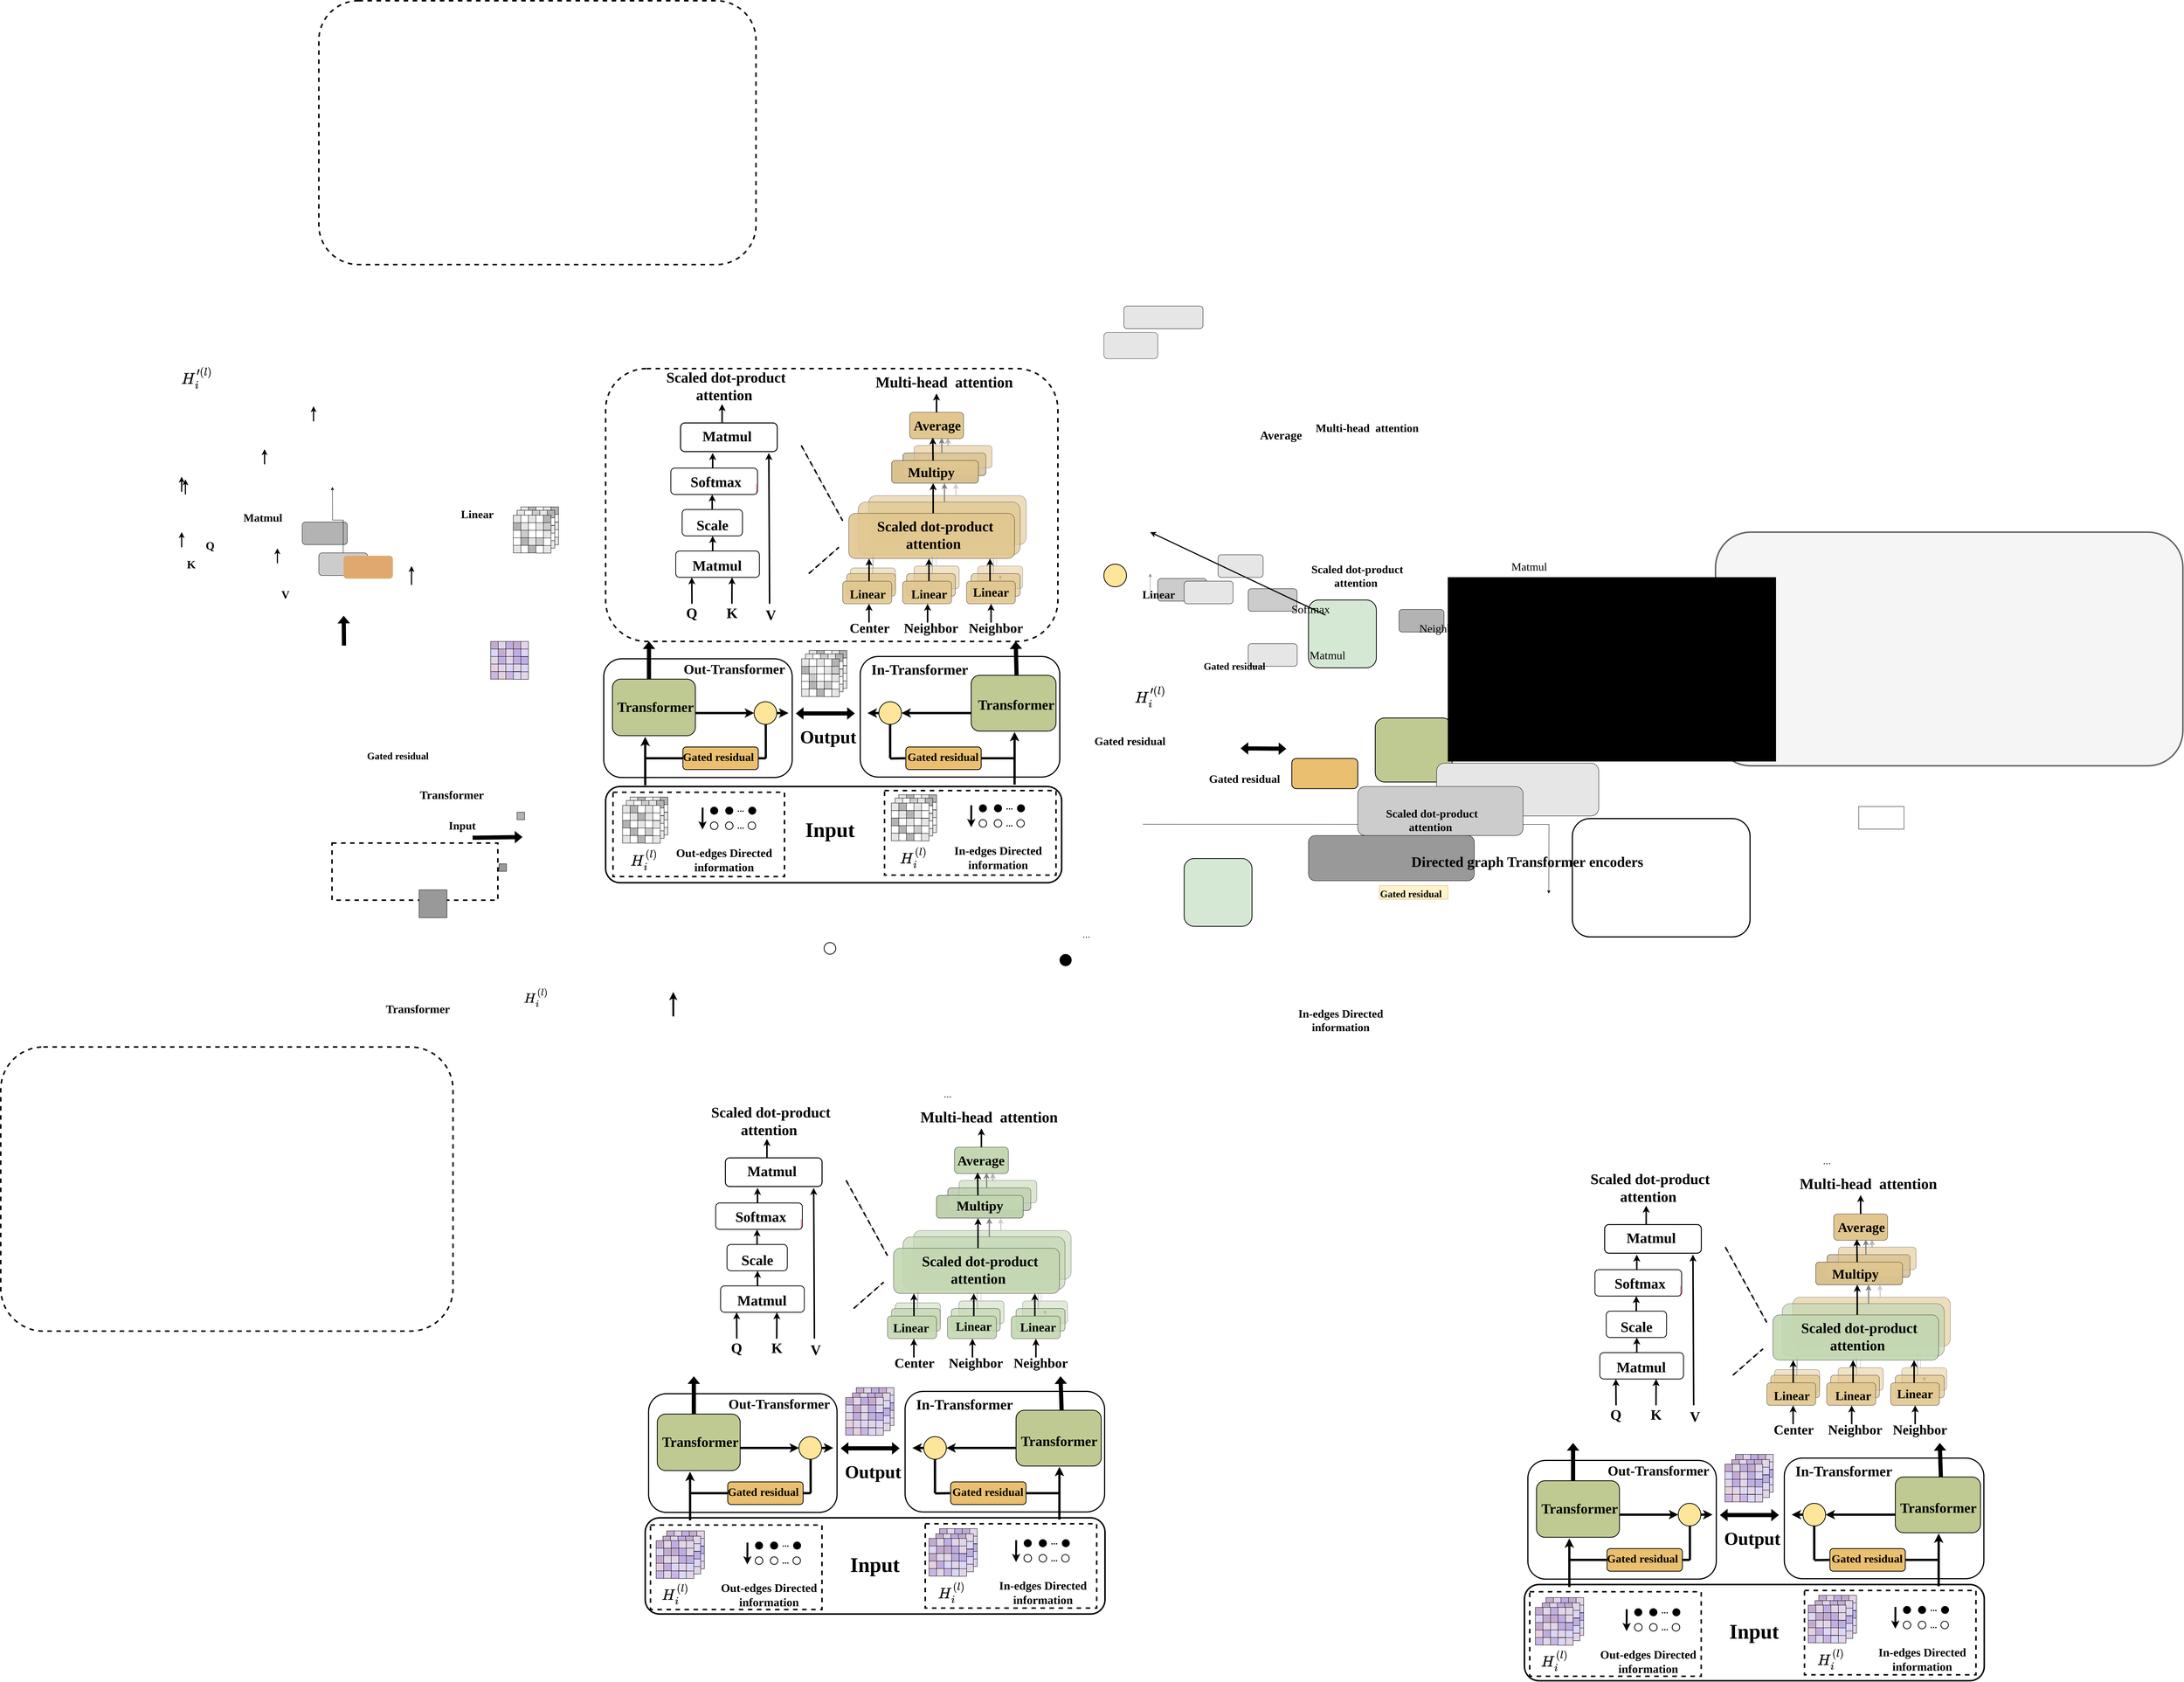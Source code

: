 <mxfile version="22.1.18" type="github">
  <diagram name="第 1 页" id="z5FB2ohUorix4h6KA-P7">
    <mxGraphModel dx="5843" dy="3236" grid="1" gridSize="10" guides="1" tooltips="1" connect="1" arrows="1" fold="1" page="1" pageScale="1" pageWidth="291" pageHeight="413" math="1" shadow="0">
      <root>
        <mxCell id="0" />
        <mxCell id="1" parent="0" />
        <mxCell id="8e11pD8jJe_MEH7ZMqU3-1292" value="" style="endArrow=classic;html=1;rounded=0;strokeColor=#B3B3B3;strokeWidth=3;" parent="1" edge="1">
          <mxGeometry width="50" height="50" relative="1" as="geometry">
            <mxPoint x="903.35" y="260" as="sourcePoint" />
            <mxPoint x="903" y="240" as="targetPoint" />
          </mxGeometry>
        </mxCell>
        <mxCell id="8e11pD8jJe_MEH7ZMqU3-1282" value="8" style="rounded=1;whiteSpace=wrap;html=1;fillColor=#E1C78F;strokeColor=#000000;strokeWidth=0.8;opacity=60;" parent="1" vertex="1">
          <mxGeometry x="693" y="393" width="418.03" height="130" as="geometry" />
        </mxCell>
        <mxCell id="8e11pD8jJe_MEH7ZMqU3-1275" value="8" style="rounded=1;whiteSpace=wrap;html=1;fillColor=#E1C78F;strokeColor=#000000;opacity=50;strokeWidth=0.8;" parent="1" vertex="1">
          <mxGeometry x="982.0" y="580" width="119.5" height="60" as="geometry" />
        </mxCell>
        <mxCell id="qtBFzVClqnRpOOLDkrvA-1" value="" style="rounded=1;whiteSpace=wrap;html=1;fillColor=#f5f5f5;fontColor=#333333;strokeColor=#666666;strokeWidth=4;" parent="1" vertex="1">
          <mxGeometry x="2940" y="490" width="1240" height="620" as="geometry" />
        </mxCell>
        <mxCell id="8e11pD8jJe_MEH7ZMqU3-998" value="&lt;font style=&quot;font-size: 35px;&quot;&gt;$$H_{i }^{\prime(l)}$$&lt;/font&gt;" style="text;html=1;align=center;verticalAlign=middle;resizable=0;points=[];autosize=1;strokeColor=none;fillColor=none;" parent="1" vertex="1">
          <mxGeometry x="1260" y="896" width="360" height="60" as="geometry" />
        </mxCell>
        <mxCell id="8e11pD8jJe_MEH7ZMqU3-999" value="" style="rounded=1;whiteSpace=wrap;html=1;fillColor=#d5e8d4;strokeColor=#000000;strokeWidth=2;" parent="1" vertex="1">
          <mxGeometry x="1530" y="1356" width="180" height="180" as="geometry" />
        </mxCell>
        <mxCell id="8e11pD8jJe_MEH7ZMqU3-1000" value="" style="endArrow=classic;html=1;rounded=0;fillColor=#000000;strokeWidth=6;entryX=0.638;entryY=1.002;entryDx=0;entryDy=0;entryPerimeter=0;" parent="1" edge="1">
          <mxGeometry width="50" height="50" relative="1" as="geometry">
            <mxPoint x="100.1" y="1162" as="sourcePoint" />
            <mxPoint x="100.0" y="1032.99" as="targetPoint" />
          </mxGeometry>
        </mxCell>
        <mxCell id="8e11pD8jJe_MEH7ZMqU3-1001" value="" style="shape=flexArrow;endArrow=classic;startArrow=classic;html=1;rounded=0;fillColor=#000000;" parent="1" edge="1">
          <mxGeometry width="100" height="100" relative="1" as="geometry">
            <mxPoint x="500" y="971" as="sourcePoint" />
            <mxPoint x="655.86" y="971.05" as="targetPoint" />
          </mxGeometry>
        </mxCell>
        <mxCell id="8e11pD8jJe_MEH7ZMqU3-1002" value="" style="ellipse;whiteSpace=wrap;html=1;aspect=fixed;fillColor=#FFE599;strokeColor=#000000;strokeWidth=2;" parent="1" vertex="1">
          <mxGeometry x="389" y="940" width="60" height="60" as="geometry" />
        </mxCell>
        <mxCell id="8e11pD8jJe_MEH7ZMqU3-1003" value="" style="endArrow=classic;html=1;rounded=0;fillColor=#000000;strokeWidth=6;entryX=0;entryY=0.5;entryDx=0;entryDy=0;" parent="1" target="8e11pD8jJe_MEH7ZMqU3-1002" edge="1">
          <mxGeometry width="50" height="50" relative="1" as="geometry">
            <mxPoint x="200" y="970" as="sourcePoint" />
            <mxPoint x="250.12" y="880" as="targetPoint" />
          </mxGeometry>
        </mxCell>
        <mxCell id="8e11pD8jJe_MEH7ZMqU3-1004" value="" style="endArrow=none;html=1;rounded=0;strokeWidth=6;" parent="1" source="8e11pD8jJe_MEH7ZMqU3-1007" edge="1">
          <mxGeometry width="50" height="50" relative="1" as="geometry">
            <mxPoint x="174.41" y="1090" as="sourcePoint" />
            <mxPoint x="420" y="1090" as="targetPoint" />
          </mxGeometry>
        </mxCell>
        <mxCell id="8e11pD8jJe_MEH7ZMqU3-1005" value="" style="endArrow=none;html=1;rounded=0;strokeWidth=6;" parent="1" edge="1">
          <mxGeometry width="50" height="50" relative="1" as="geometry">
            <mxPoint x="420" y="1090" as="sourcePoint" />
            <mxPoint x="419.89" y="1000" as="targetPoint" />
          </mxGeometry>
        </mxCell>
        <mxCell id="8e11pD8jJe_MEH7ZMqU3-1006" value="" style="endArrow=none;html=1;rounded=0;strokeWidth=6;" parent="1" target="8e11pD8jJe_MEH7ZMqU3-1007" edge="1">
          <mxGeometry width="50" height="50" relative="1" as="geometry">
            <mxPoint x="100" y="1090" as="sourcePoint" />
            <mxPoint x="420" y="1090" as="targetPoint" />
            <Array as="points">
              <mxPoint x="170" y="1090" />
            </Array>
          </mxGeometry>
        </mxCell>
        <mxCell id="8e11pD8jJe_MEH7ZMqU3-1007" value="" style="rounded=1;whiteSpace=wrap;html=1;strokeWidth=2;fillColor=#EABF6F;strokeColor=#000000;" parent="1" vertex="1">
          <mxGeometry x="200" y="1060" width="200" height="60" as="geometry" />
        </mxCell>
        <mxCell id="8e11pD8jJe_MEH7ZMqU3-1008" value="" style="endArrow=classic;html=1;rounded=0;fillColor=#000000;strokeWidth=6;" parent="1" edge="1">
          <mxGeometry width="50" height="50" relative="1" as="geometry">
            <mxPoint x="450" y="970" as="sourcePoint" />
            <mxPoint x="480" y="970" as="targetPoint" />
          </mxGeometry>
        </mxCell>
        <mxCell id="8e11pD8jJe_MEH7ZMqU3-1009" value="" style="rounded=1;whiteSpace=wrap;html=1;fillColor=none;strokeWidth=3;" parent="1" vertex="1">
          <mxGeometry x="670.5" y="819.86" width="529.5" height="320" as="geometry" />
        </mxCell>
        <mxCell id="8e11pD8jJe_MEH7ZMqU3-1010" value="" style="rounded=1;whiteSpace=wrap;html=1;fillColor=#d5e8d4;strokeColor=#000000;strokeWidth=2;" parent="1" vertex="1">
          <mxGeometry x="1860" y="670" width="180" height="180" as="geometry" />
        </mxCell>
        <mxCell id="8e11pD8jJe_MEH7ZMqU3-1011" value="" style="ellipse;whiteSpace=wrap;html=1;aspect=fixed;fillColor=#FFE599;strokeColor=#000000;strokeWidth=2;" parent="1" vertex="1">
          <mxGeometry x="720.0" y="940" width="60" height="60" as="geometry" />
        </mxCell>
        <mxCell id="8e11pD8jJe_MEH7ZMqU3-1012" value="" style="endArrow=classic;html=1;rounded=0;fillColor=#000000;strokeWidth=6;entryX=0;entryY=0.5;entryDx=0;entryDy=0;" parent="1" edge="1">
          <mxGeometry width="50" height="50" relative="1" as="geometry">
            <mxPoint x="970" y="970" as="sourcePoint" />
            <mxPoint x="780.0" y="970" as="targetPoint" />
          </mxGeometry>
        </mxCell>
        <mxCell id="8e11pD8jJe_MEH7ZMqU3-1013" value="" style="endArrow=none;html=1;rounded=0;strokeWidth=6;" parent="1" edge="1">
          <mxGeometry width="50" height="50" relative="1" as="geometry">
            <mxPoint x="749.92" y="1090" as="sourcePoint" />
            <mxPoint x="749.81" y="1000" as="targetPoint" />
          </mxGeometry>
        </mxCell>
        <mxCell id="8e11pD8jJe_MEH7ZMqU3-1014" value="" style="endArrow=classic;html=1;rounded=0;fillColor=#000000;strokeWidth=6;" parent="1" edge="1">
          <mxGeometry width="50" height="50" relative="1" as="geometry">
            <mxPoint x="1080" y="1160" as="sourcePoint" />
            <mxPoint x="1080.12" y="1020" as="targetPoint" />
          </mxGeometry>
        </mxCell>
        <mxCell id="8e11pD8jJe_MEH7ZMqU3-1015" value="" style="endArrow=classic;html=1;rounded=0;strokeWidth=6;" parent="1" edge="1">
          <mxGeometry width="50" height="50" relative="1" as="geometry">
            <mxPoint x="720" y="970" as="sourcePoint" />
            <mxPoint x="690" y="970" as="targetPoint" />
          </mxGeometry>
        </mxCell>
        <mxCell id="8e11pD8jJe_MEH7ZMqU3-1018" value="" style="rounded=1;whiteSpace=wrap;html=1;strokeWidth=2;fillColor=#eabf6f;strokeColor=#000000;" parent="1" vertex="1">
          <mxGeometry x="1815.69" y="1090.63" width="175" height="80" as="geometry" />
        </mxCell>
        <mxCell id="8e11pD8jJe_MEH7ZMqU3-1036" value="&lt;font style=&quot;font-size: 30px;&quot; face=&quot;Times New Roman&quot;&gt;&lt;b&gt;In-edges Directed &lt;br&gt;information&lt;/b&gt;&lt;/font&gt;" style="text;html=1;align=center;verticalAlign=middle;resizable=0;points=[];autosize=1;strokeColor=none;fillColor=none;" parent="1" vertex="1">
          <mxGeometry x="1820.0" y="1740" width="250" height="90" as="geometry" />
        </mxCell>
        <mxCell id="8e11pD8jJe_MEH7ZMqU3-1046" value="&lt;div style=&quot;line-height: 0%;&quot;&gt;&lt;font style=&quot;font-size: 35px;&quot; face=&quot;Times New Roman&quot;&gt;$$H_{i }^{(l)}$$&lt;/font&gt;&lt;br&gt;&lt;/div&gt;" style="text;html=1;align=right;verticalAlign=middle;resizable=0;points=[];autosize=1;strokeColor=none;fillColor=none;" parent="1" vertex="1">
          <mxGeometry x="-426" y="1720" width="270" height="20" as="geometry" />
        </mxCell>
        <mxCell id="8e11pD8jJe_MEH7ZMqU3-1047" value="&lt;font face=&quot;Times New Roman&quot; size=&quot;1&quot; style=&quot;&quot;&gt;&lt;b style=&quot;font-size: 36px;&quot;&gt;Out-Transformer&lt;/b&gt;&lt;/font&gt;" style="text;whiteSpace=wrap;html=1;" parent="1" vertex="1">
          <mxGeometry x="200" y="826" width="327" height="36" as="geometry" />
        </mxCell>
        <mxCell id="8e11pD8jJe_MEH7ZMqU3-1048" value="&lt;font face=&quot;Times New Roman&quot; size=&quot;1&quot; style=&quot;&quot;&gt;&lt;b style=&quot;font-size: 38px;&quot;&gt;In-Transformer&lt;/b&gt;&lt;/font&gt;" style="text;whiteSpace=wrap;html=1;" parent="1" vertex="1">
          <mxGeometry x="698" y="826" width="330" height="36" as="geometry" />
        </mxCell>
        <mxCell id="8e11pD8jJe_MEH7ZMqU3-1049" value="&lt;font size=&quot;1&quot; style=&quot;&quot; face=&quot;Times New Roman&quot;&gt;&lt;b style=&quot;font-size: 31px;&quot;&gt;Transformer&lt;/b&gt;&lt;/font&gt;" style="text;whiteSpace=wrap;html=1;" parent="1" vertex="1">
          <mxGeometry x="2071.81" y="1026" width="232" height="36" as="geometry" />
        </mxCell>
        <mxCell id="8e11pD8jJe_MEH7ZMqU3-1050" value="&lt;font size=&quot;1&quot; style=&quot;&quot; face=&quot;Times New Roman&quot;&gt;&lt;b style=&quot;font-size: 31px;&quot;&gt;Transformer&lt;/b&gt;&lt;/font&gt;" style="text;whiteSpace=wrap;html=1;" parent="1" vertex="1">
          <mxGeometry x="-500.0" y="1162" width="232" height="36" as="geometry" />
        </mxCell>
        <mxCell id="8e11pD8jJe_MEH7ZMqU3-1051" value="" style="shape=flexArrow;endArrow=classic;html=1;rounded=0;fillColor=#000000;strokeColor=#000000;" parent="1" edge="1">
          <mxGeometry width="50" height="50" relative="1" as="geometry">
            <mxPoint x="110" y="890" as="sourcePoint" />
            <mxPoint x="110" y="780" as="targetPoint" />
          </mxGeometry>
        </mxCell>
        <mxCell id="8e11pD8jJe_MEH7ZMqU3-1052" value="" style="shape=flexArrow;endArrow=classic;html=1;rounded=0;fillColor=#000000;strokeColor=#000000;exitX=0.535;exitY=0.006;exitDx=0;exitDy=0;exitPerimeter=0;" parent="1" edge="1" source="oDT6bmEt0VgsNMKEcshw-8">
          <mxGeometry width="50" height="50" relative="1" as="geometry">
            <mxPoint x="1083" y="860" as="sourcePoint" />
            <mxPoint x="1083" y="780" as="targetPoint" />
          </mxGeometry>
        </mxCell>
        <mxCell id="8e11pD8jJe_MEH7ZMqU3-1054" value="&lt;font size=&quot;1&quot; face=&quot;Times New Roman&quot;&gt;&lt;b style=&quot;font-size: 26px;&quot;&gt;Gated residual&lt;/b&gt;&lt;/font&gt;" style="text;whiteSpace=wrap;html=1;fillColor=#fff2cc;strokeColor=#d6b656;" parent="1" vertex="1">
          <mxGeometry x="2048" y="1428" width="182" height="36" as="geometry" />
        </mxCell>
        <mxCell id="8e11pD8jJe_MEH7ZMqU3-1055" value="&lt;font style=&quot;font-size: 35px;&quot;&gt;$$H_{i }^{\prime(l)}$$&lt;/font&gt;" style="text;html=1;align=center;verticalAlign=middle;resizable=0;points=[];autosize=1;strokeColor=none;fillColor=none;" parent="1" vertex="1">
          <mxGeometry x="-1270" y="50" width="360" height="60" as="geometry" />
        </mxCell>
        <mxCell id="8e11pD8jJe_MEH7ZMqU3-1056" value="" style="rounded=1;whiteSpace=wrap;html=1;fillColor=none;strokeWidth=3;" parent="1" vertex="1">
          <mxGeometry x="-10" y="826" width="500" height="315" as="geometry" />
        </mxCell>
        <mxCell id="8e11pD8jJe_MEH7ZMqU3-1057" value="" style="rounded=1;whiteSpace=wrap;html=1;fillColor=none;strokeColor=default;strokeWidth=4;" parent="1" vertex="1">
          <mxGeometry x="-5" y="1165" width="1210" height="255.25" as="geometry" />
        </mxCell>
        <mxCell id="8e11pD8jJe_MEH7ZMqU3-1058" value="" style="rounded=0;whiteSpace=wrap;html=1;fillColor=none;dashed=1;strokeWidth=4;" parent="1" vertex="1">
          <mxGeometry x="14.5" y="1180.12" width="455" height="223.75" as="geometry" />
        </mxCell>
        <mxCell id="8e11pD8jJe_MEH7ZMqU3-1059" value="" style="rounded=1;whiteSpace=wrap;html=1;fillColor=#bfc992;strokeColor=#000000;strokeWidth=2;" parent="1" vertex="1">
          <mxGeometry x="13" y="880" width="220" height="150" as="geometry" />
        </mxCell>
        <mxCell id="8e11pD8jJe_MEH7ZMqU3-1061" value="" style="shape=flexArrow;endArrow=classic;startArrow=classic;html=1;rounded=0;fillColor=#000000;" parent="1" edge="1">
          <mxGeometry width="100" height="100" relative="1" as="geometry">
            <mxPoint x="1680.0" y="1063.67" as="sourcePoint" />
            <mxPoint x="1800.82" y="1064.72" as="targetPoint" />
          </mxGeometry>
        </mxCell>
        <mxCell id="8e11pD8jJe_MEH7ZMqU3-1065" value="" style="endArrow=none;html=1;rounded=0;strokeWidth=6;" parent="1" edge="1">
          <mxGeometry width="50" height="50" relative="1" as="geometry">
            <mxPoint x="1080" y="1090" as="sourcePoint" />
            <mxPoint x="990" y="1090" as="targetPoint" />
          </mxGeometry>
        </mxCell>
        <mxCell id="8e11pD8jJe_MEH7ZMqU3-1068" value="" style="endArrow=classic;html=1;rounded=0;fillColor=#000000;strokeWidth=6;" parent="1" edge="1">
          <mxGeometry width="50" height="50" relative="1" as="geometry">
            <mxPoint x="450" y="970" as="sourcePoint" />
            <mxPoint x="480" y="970" as="targetPoint" />
          </mxGeometry>
        </mxCell>
        <mxCell id="8e11pD8jJe_MEH7ZMqU3-1069" value="" style="rounded=1;whiteSpace=wrap;html=1;fillColor=#bfc992;strokeColor=#000000;strokeWidth=2;" parent="1" vertex="1">
          <mxGeometry x="2037" y="983" width="204" height="170" as="geometry" />
        </mxCell>
        <mxCell id="8e11pD8jJe_MEH7ZMqU3-1070" value="" style="ellipse;whiteSpace=wrap;html=1;aspect=fixed;fillColor=#FFE599;strokeColor=#000000;strokeWidth=2;" parent="1" vertex="1">
          <mxGeometry x="1317.0" y="575" width="60" height="60" as="geometry" />
        </mxCell>
        <mxCell id="8e11pD8jJe_MEH7ZMqU3-1072" value="" style="endArrow=none;html=1;rounded=0;strokeWidth=6;" parent="1" edge="1">
          <mxGeometry width="50" height="50" relative="1" as="geometry">
            <mxPoint x="749.92" y="1090" as="sourcePoint" />
            <mxPoint x="749.81" y="1000" as="targetPoint" />
          </mxGeometry>
        </mxCell>
        <mxCell id="8e11pD8jJe_MEH7ZMqU3-1073" value="" style="endArrow=classic;html=1;rounded=0;strokeWidth=6;" parent="1" edge="1">
          <mxGeometry width="50" height="50" relative="1" as="geometry">
            <mxPoint x="720" y="970" as="sourcePoint" />
            <mxPoint x="690" y="970" as="targetPoint" />
          </mxGeometry>
        </mxCell>
        <mxCell id="8e11pD8jJe_MEH7ZMqU3-1093" value="&lt;font size=&quot;1&quot; face=&quot;Times New Roman&quot;&gt;&lt;b style=&quot;font-size: 30px;&quot;&gt;Input&lt;/b&gt;&lt;/font&gt;" style="text;html=1;align=center;verticalAlign=middle;resizable=0;points=[];autosize=1;strokeColor=none;fillColor=none;" parent="1" vertex="1">
          <mxGeometry x="-436.0" y="1243" width="100" height="50" as="geometry" />
        </mxCell>
        <mxCell id="8e11pD8jJe_MEH7ZMqU3-1102" value="" style="endArrow=classic;html=1;rounded=0;strokeWidth=5;" parent="1" edge="1">
          <mxGeometry width="50" height="50" relative="1" as="geometry">
            <mxPoint x="174.53" y="1775" as="sourcePoint" />
            <mxPoint x="174.41" y="1710" as="targetPoint" />
          </mxGeometry>
        </mxCell>
        <mxCell id="8e11pD8jJe_MEH7ZMqU3-1103" value="&lt;div style=&quot;line-height: 0%;&quot;&gt;&lt;font size=&quot;1&quot; style=&quot;&quot; face=&quot;Times New Roman&quot;&gt;&lt;b style=&quot;font-size: 39px;&quot;&gt;$$H_{i }^{(l)}$$&lt;/b&gt;&lt;/font&gt;&lt;br&gt;&lt;/div&gt;" style="text;html=1;align=right;verticalAlign=middle;resizable=0;points=[];autosize=1;strokeColor=none;fillColor=none;" parent="1" vertex="1">
          <mxGeometry x="-156" y="1356" width="290" height="20" as="geometry" />
        </mxCell>
        <mxCell id="8e11pD8jJe_MEH7ZMqU3-1105" value="&lt;font size=&quot;1&quot; style=&quot;&quot; face=&quot;Times New Roman&quot;&gt;&lt;b style=&quot;font-size: 31px;&quot;&gt;Transformer&lt;/b&gt;&lt;/font&gt;" style="text;whiteSpace=wrap;html=1;" parent="1" vertex="1">
          <mxGeometry x="2242" y="1098" width="232" height="36" as="geometry" />
        </mxCell>
        <mxCell id="8e11pD8jJe_MEH7ZMqU3-1106" value="&lt;font size=&quot;1&quot; style=&quot;&quot; face=&quot;Times New Roman&quot;&gt;&lt;b style=&quot;font-size: 31px;&quot;&gt;Transformer&lt;/b&gt;&lt;/font&gt;" style="text;whiteSpace=wrap;html=1;" parent="1" vertex="1">
          <mxGeometry x="-590.0" y="1730" width="232" height="36" as="geometry" />
        </mxCell>
        <mxCell id="8e11pD8jJe_MEH7ZMqU3-1107" value="" style="shape=flexArrow;endArrow=classic;html=1;rounded=0;fillColor=#000000;strokeColor=#000000;exitX=0.565;exitY=-0.006;exitDx=0;exitDy=0;exitPerimeter=0;" parent="1" edge="1">
          <mxGeometry width="50" height="50" relative="1" as="geometry">
            <mxPoint x="-699.3" y="791.0" as="sourcePoint" />
            <mxPoint x="-700" y="712.08" as="targetPoint" />
          </mxGeometry>
        </mxCell>
        <mxCell id="8e11pD8jJe_MEH7ZMqU3-1108" value="" style="shape=flexArrow;endArrow=classic;html=1;rounded=0;fillColor=#000000;strokeColor=#000000;exitX=0.565;exitY=-0.006;exitDx=0;exitDy=0;exitPerimeter=0;" parent="1" edge="1">
          <mxGeometry width="50" height="50" relative="1" as="geometry">
            <mxPoint x="2380.7" y="1044.46" as="sourcePoint" />
            <mxPoint x="2380" y="965.54" as="targetPoint" />
          </mxGeometry>
        </mxCell>
        <mxCell id="8e11pD8jJe_MEH7ZMqU3-1109" value="&lt;font face=&quot;Times New Roman&quot; size=&quot;1&quot;&gt;&lt;span style=&quot;font-size: 30px;&quot;&gt;&lt;b&gt;Gated residual&lt;/b&gt;&lt;/span&gt;&lt;/font&gt;" style="text;whiteSpace=wrap;html=1;fillColor=none;strokeColor=none;opacity=90;" parent="1" vertex="1">
          <mxGeometry x="198" y="1062" width="262" height="28" as="geometry" />
        </mxCell>
        <mxCell id="qtBFzVClqnRpOOLDkrvA-11" style="edgeStyle=orthogonalEdgeStyle;rounded=0;orthogonalLoop=1;jettySize=auto;html=1;exitX=0.75;exitY=1;exitDx=0;exitDy=0;" parent="1" edge="1">
          <mxGeometry relative="1" as="geometry">
            <mxPoint x="2497.5" y="1449" as="targetPoint" />
            <mxPoint x="1420.0" y="1265" as="sourcePoint" />
          </mxGeometry>
        </mxCell>
        <mxCell id="8e11pD8jJe_MEH7ZMqU3-1110" value="&lt;font size=&quot;1&quot; face=&quot;Times New Roman&quot;&gt;&lt;b style=&quot;font-size: 26px;&quot;&gt;Gated residual&lt;/b&gt;&lt;/font&gt;" style="text;whiteSpace=wrap;html=1;fillColor=default;" parent="1" vertex="1">
          <mxGeometry x="-640" y="1062" width="182" height="36" as="geometry" />
        </mxCell>
        <mxCell id="8e11pD8jJe_MEH7ZMqU3-1143" value="&lt;font style=&quot;font-size: 31px;&quot; face=&quot;Times New Roman&quot;&gt;&lt;b&gt;Out-edges Directed &lt;br&gt;information&lt;/b&gt;&lt;/font&gt;" style="text;html=1;align=center;verticalAlign=middle;resizable=0;points=[];autosize=1;strokeColor=none;fillColor=none;" parent="1" vertex="1">
          <mxGeometry x="169.41" y="1315" width="280" height="90" as="geometry" />
        </mxCell>
        <mxCell id="8e11pD8jJe_MEH7ZMqU3-1152" value="" style="rounded=0;whiteSpace=wrap;html=1;fillColor=none;dashed=1;strokeWidth=4;" parent="1" vertex="1">
          <mxGeometry x="-731" y="1315" width="440" height="151.5" as="geometry" />
        </mxCell>
        <mxCell id="8e11pD8jJe_MEH7ZMqU3-1194" value="" style="shape=flexArrow;endArrow=classic;html=1;rounded=0;fillColor=#000000;strokeColor=#000000;" parent="1" edge="1">
          <mxGeometry width="50" height="50" relative="1" as="geometry">
            <mxPoint x="-358" y="1300.8" as="sourcePoint" />
            <mxPoint x="-226" y="1299.004" as="targetPoint" />
          </mxGeometry>
        </mxCell>
        <mxCell id="8e11pD8jJe_MEH7ZMqU3-1195" value="&lt;font size=&quot;1&quot; face=&quot;Times New Roman&quot;&gt;&lt;b style=&quot;font-size: 48px;&quot;&gt;Output&lt;/b&gt;&lt;/font&gt;" style="text;html=1;align=center;verticalAlign=middle;resizable=0;points=[];autosize=1;strokeColor=none;fillColor=none;" parent="1" vertex="1">
          <mxGeometry x="500" y="998" width="170" height="70" as="geometry" />
        </mxCell>
        <mxCell id="8e11pD8jJe_MEH7ZMqU3-1196" value="" style="rounded=1;whiteSpace=wrap;html=1;fillColor=#E1C78F;strokeColor=#000000;opacity=50;" parent="1" vertex="1">
          <mxGeometry x="644.5" y="585" width="119.5" height="60" as="geometry" />
        </mxCell>
        <mxCell id="8e11pD8jJe_MEH7ZMqU3-1197" value="" style="rounded=1;whiteSpace=wrap;html=1;fillColor=#E1C78F;strokeColor=#000000;opacity=80;strokeWidth=0.8;" parent="1" vertex="1">
          <mxGeometry x="634.5" y="600" width="129.5" height="60" as="geometry" />
        </mxCell>
        <mxCell id="8e11pD8jJe_MEH7ZMqU3-1198" value="" style="rounded=1;whiteSpace=wrap;html=1;strokeWidth=2.5;" parent="1" vertex="1">
          <mxGeometry x="193.5" y="200" width="256.5" height="76" as="geometry" />
        </mxCell>
        <mxCell id="8e11pD8jJe_MEH7ZMqU3-1199" value="" style="rounded=1;whiteSpace=wrap;html=1;fillColor=#E1C78F;strokeColor=#000000;opacity=90;strokeWidth=0.8;" parent="1" vertex="1">
          <mxGeometry x="624" y="620" width="130" height="60" as="geometry" />
        </mxCell>
        <mxCell id="8e11pD8jJe_MEH7ZMqU3-1200" value="" style="endArrow=classic;html=1;rounded=0;strokeColor=#000000;strokeWidth=4;" parent="1" edge="1">
          <mxGeometry width="50" height="50" relative="1" as="geometry">
            <mxPoint x="694" y="620" as="sourcePoint" />
            <mxPoint x="694" y="560" as="targetPoint" />
          </mxGeometry>
        </mxCell>
        <mxCell id="8e11pD8jJe_MEH7ZMqU3-1202" value="" style="endArrow=classic;html=1;rounded=0;strokeColor=#B3B3B3;exitX=0.5;exitY=0;exitDx=0;exitDy=0;" parent="1" source="8e11pD8jJe_MEH7ZMqU3-1196" edge="1">
          <mxGeometry width="50" height="50" relative="1" as="geometry">
            <mxPoint x="710" y="570" as="sourcePoint" />
            <mxPoint x="709.54" y="520" as="targetPoint" />
          </mxGeometry>
        </mxCell>
        <mxCell id="8e11pD8jJe_MEH7ZMqU3-1203" value="" style="rounded=1;whiteSpace=wrap;html=1;fillColor=#E1C78F;strokeColor=#000000;opacity=50;" parent="1" vertex="1">
          <mxGeometry x="813.38" y="580" width="119.5" height="60" as="geometry" />
        </mxCell>
        <mxCell id="8e11pD8jJe_MEH7ZMqU3-1204" value="" style="rounded=1;whiteSpace=wrap;html=1;fillColor=#E1C78F;strokeColor=#000000;opacity=70;" parent="1" vertex="1">
          <mxGeometry x="793.38" y="600" width="129.5" height="60" as="geometry" />
        </mxCell>
        <mxCell id="8e11pD8jJe_MEH7ZMqU3-1205" value="" style="rounded=1;whiteSpace=wrap;html=1;fillColor=#E1C78F;strokeColor=#000000;opacity=90;strokeWidth=0.8;" parent="1" vertex="1">
          <mxGeometry x="783.0" y="620" width="129.88" height="60" as="geometry" />
        </mxCell>
        <mxCell id="8e11pD8jJe_MEH7ZMqU3-1206" value="" style="endArrow=classic;html=1;rounded=0;strokeColor=#000000;strokeWidth=4;" parent="1" edge="1">
          <mxGeometry width="50" height="50" relative="1" as="geometry">
            <mxPoint x="852.88" y="620" as="sourcePoint" />
            <mxPoint x="852.88" y="560" as="targetPoint" />
          </mxGeometry>
        </mxCell>
        <mxCell id="8e11pD8jJe_MEH7ZMqU3-1208" value="" style="endArrow=classic;html=1;rounded=0;strokeColor=#B3B3B3;" parent="1" edge="1">
          <mxGeometry width="50" height="50" relative="1" as="geometry">
            <mxPoint x="872.0" y="580" as="sourcePoint" />
            <mxPoint x="872.0" y="520" as="targetPoint" />
          </mxGeometry>
        </mxCell>
        <mxCell id="8e11pD8jJe_MEH7ZMqU3-1209" value="" style="rounded=1;whiteSpace=wrap;html=1;fillColor=#E6E6E6;strokeColor=#000000;" parent="1" vertex="1">
          <mxGeometry x="1620.0" y="550" width="119.5" height="60" as="geometry" />
        </mxCell>
        <mxCell id="8e11pD8jJe_MEH7ZMqU3-1210" value="" style="rounded=1;whiteSpace=wrap;html=1;fillColor=#CCCCCC;strokeColor=#000000;" parent="1" vertex="1">
          <mxGeometry x="1460.0" y="613" width="129.5" height="60" as="geometry" />
        </mxCell>
        <mxCell id="8e11pD8jJe_MEH7ZMqU3-1211" value="" style="rounded=1;whiteSpace=wrap;html=1;fillColor=#E1C78F;strokeColor=#000000;opacity=70;" parent="1" vertex="1">
          <mxGeometry x="965.0" y="600" width="129.88" height="60" as="geometry" />
        </mxCell>
        <mxCell id="8e11pD8jJe_MEH7ZMqU3-1212" value="" style="endArrow=classic;html=1;rounded=0;strokeColor=#000000;strokeWidth=4;" parent="1" edge="1">
          <mxGeometry width="50" height="50" relative="1" as="geometry">
            <mxPoint x="1014.88" y="620" as="sourcePoint" />
            <mxPoint x="1014.88" y="560" as="targetPoint" />
          </mxGeometry>
        </mxCell>
        <mxCell id="8e11pD8jJe_MEH7ZMqU3-1213" value="" style="endArrow=classic;html=1;rounded=0;strokeColor=#808080;" parent="1" edge="1">
          <mxGeometry width="50" height="50" relative="1" as="geometry">
            <mxPoint x="1024.0" y="600" as="sourcePoint" />
            <mxPoint x="1024.0" y="540" as="targetPoint" />
          </mxGeometry>
        </mxCell>
        <mxCell id="8e11pD8jJe_MEH7ZMqU3-1214" value="" style="endArrow=classic;html=1;rounded=0;strokeColor=#B3B3B3;" parent="1" edge="1">
          <mxGeometry width="50" height="50" relative="1" as="geometry">
            <mxPoint x="1032.0" y="580" as="sourcePoint" />
            <mxPoint x="1032.0" y="520" as="targetPoint" />
          </mxGeometry>
        </mxCell>
        <mxCell id="8e11pD8jJe_MEH7ZMqU3-1215" value="" style="rounded=1;whiteSpace=wrap;html=1;fillColor=#E6E6E6;strokeColor=#000000;" parent="1" vertex="1">
          <mxGeometry x="2200" y="1103" width="430" height="140" as="geometry" />
        </mxCell>
        <mxCell id="8e11pD8jJe_MEH7ZMqU3-1216" value="" style="rounded=1;whiteSpace=wrap;html=1;fillColor=#CCCCCC;strokeColor=#000000;" parent="1" vertex="1">
          <mxGeometry x="1990.69" y="1165" width="438.62" height="130" as="geometry" />
        </mxCell>
        <mxCell id="8e11pD8jJe_MEH7ZMqU3-1217" value="" style="rounded=1;whiteSpace=wrap;html=1;fillColor=#999999;strokeColor=#000000;" parent="1" vertex="1">
          <mxGeometry x="1860" y="1295" width="440" height="120" as="geometry" />
        </mxCell>
        <mxCell id="8e11pD8jJe_MEH7ZMqU3-1218" value="" style="endArrow=classic;html=1;rounded=0;strokeWidth=3;" parent="1" edge="1">
          <mxGeometry width="50" height="50" relative="1" as="geometry">
            <mxPoint x="864" y="440" as="sourcePoint" />
            <mxPoint x="864" y="360" as="targetPoint" />
          </mxGeometry>
        </mxCell>
        <mxCell id="8e11pD8jJe_MEH7ZMqU3-1219" value="" style="endArrow=classic;html=1;rounded=0;strokeColor=#808080;strokeWidth=3;" parent="1" edge="1">
          <mxGeometry width="50" height="50" relative="1" as="geometry">
            <mxPoint x="894" y="410" as="sourcePoint" />
            <mxPoint x="894" y="360" as="targetPoint" />
          </mxGeometry>
        </mxCell>
        <mxCell id="8e11pD8jJe_MEH7ZMqU3-1220" value="" style="endArrow=classic;html=1;rounded=0;strokeColor=#CCCCCC;strokeWidth=3;exitX=0.555;exitY=0.019;exitDx=0;exitDy=0;exitPerimeter=0;" parent="1" source="8e11pD8jJe_MEH7ZMqU3-1282" edge="1">
          <mxGeometry width="50" height="50" relative="1" as="geometry">
            <mxPoint x="924" y="400" as="sourcePoint" />
            <mxPoint x="924" y="360" as="targetPoint" />
          </mxGeometry>
        </mxCell>
        <mxCell id="8e11pD8jJe_MEH7ZMqU3-1221" value="" style="rounded=1;whiteSpace=wrap;html=1;fillColor=#E6E6E6;strokeColor=#000000;" parent="1" vertex="1">
          <mxGeometry x="1370" y="-110" width="210" height="60" as="geometry" />
        </mxCell>
        <mxCell id="8e11pD8jJe_MEH7ZMqU3-1222" value="" style="rounded=1;whiteSpace=wrap;html=1;fillColor=#CCCCCC;strokeColor=#000000;" parent="1" vertex="1">
          <mxGeometry x="784" y="280" width="220" height="60" as="geometry" />
        </mxCell>
        <mxCell id="8e11pD8jJe_MEH7ZMqU3-1223" value="" style="rounded=1;whiteSpace=wrap;html=1;fillColor=#999999;strokeColor=#000000;" parent="1" vertex="1">
          <mxGeometry x="754" y="300" width="230" height="60" as="geometry" />
        </mxCell>
        <mxCell id="8e11pD8jJe_MEH7ZMqU3-1224" value="" style="endArrow=classic;html=1;rounded=0;strokeColor=#000000;exitX=0.403;exitY=0.018;exitDx=0;exitDy=0;exitPerimeter=0;strokeWidth=3;" parent="1" edge="1">
          <mxGeometry width="50" height="50" relative="1" as="geometry">
            <mxPoint x="863.75" y="300" as="sourcePoint" />
            <mxPoint x="863" y="238.92" as="targetPoint" />
          </mxGeometry>
        </mxCell>
        <mxCell id="8e11pD8jJe_MEH7ZMqU3-1225" value="" style="endArrow=classic;html=1;rounded=0;strokeColor=#808080;strokeWidth=3;" parent="1" edge="1">
          <mxGeometry width="50" height="50" relative="1" as="geometry">
            <mxPoint x="887.1" y="280" as="sourcePoint" />
            <mxPoint x="886.68" y="240" as="targetPoint" />
          </mxGeometry>
        </mxCell>
        <mxCell id="8e11pD8jJe_MEH7ZMqU3-1226" value="" style="endArrow=classic;html=1;rounded=0;strokeColor=#B3B3B3;strokeWidth=3;" parent="1" edge="1">
          <mxGeometry width="50" height="50" relative="1" as="geometry">
            <mxPoint x="903.35" y="260" as="sourcePoint" />
            <mxPoint x="903" y="240" as="targetPoint" />
          </mxGeometry>
        </mxCell>
        <mxCell id="8e11pD8jJe_MEH7ZMqU3-1227" value="" style="rounded=1;whiteSpace=wrap;html=1;strokeColor=#000000;fillColor=#E1C78F;strokeWidth=0.8;" parent="1" vertex="1">
          <mxGeometry x="801.63" y="172" width="143" height="70" as="geometry" />
        </mxCell>
        <mxCell id="8e11pD8jJe_MEH7ZMqU3-1229" value="" style="endArrow=classic;html=1;rounded=0;strokeWidth=4;" parent="1" edge="1">
          <mxGeometry width="50" height="50" relative="1" as="geometry">
            <mxPoint x="693.82" y="730" as="sourcePoint" />
            <mxPoint x="693.82" y="680" as="targetPoint" />
          </mxGeometry>
        </mxCell>
        <mxCell id="8e11pD8jJe_MEH7ZMqU3-1230" value="" style="endArrow=classic;html=1;rounded=0;strokeWidth=4;" parent="1" edge="1">
          <mxGeometry width="50" height="50" relative="1" as="geometry">
            <mxPoint x="849.29" y="730" as="sourcePoint" />
            <mxPoint x="849.29" y="680" as="targetPoint" />
          </mxGeometry>
        </mxCell>
        <mxCell id="8e11pD8jJe_MEH7ZMqU3-1231" value="" style="endArrow=classic;html=1;rounded=0;strokeWidth=4;" parent="1" edge="1">
          <mxGeometry width="50" height="50" relative="1" as="geometry">
            <mxPoint x="1017.65" y="730" as="sourcePoint" />
            <mxPoint x="1017.65" y="680" as="targetPoint" />
          </mxGeometry>
        </mxCell>
        <mxCell id="8e11pD8jJe_MEH7ZMqU3-1232" value="" style="endArrow=classic;html=1;rounded=0;strokeWidth=4;" parent="1" edge="1">
          <mxGeometry width="50" height="50" relative="1" as="geometry">
            <mxPoint x="304" y="200" as="sourcePoint" />
            <mxPoint x="304" y="150" as="targetPoint" />
          </mxGeometry>
        </mxCell>
        <mxCell id="8e11pD8jJe_MEH7ZMqU3-1233" value="" style="endArrow=classic;html=1;rounded=0;strokeWidth=4;" parent="1" edge="1">
          <mxGeometry width="50" height="50" relative="1" as="geometry">
            <mxPoint x="279" y="320" as="sourcePoint" />
            <mxPoint x="279" y="280" as="targetPoint" />
          </mxGeometry>
        </mxCell>
        <mxCell id="8e11pD8jJe_MEH7ZMqU3-1234" value="z" style="rounded=1;whiteSpace=wrap;html=1;strokeWidth=2;fillColor=none;strokeColor=#000000;" parent="1" vertex="1">
          <mxGeometry x="168" y="320" width="230" height="70" as="geometry" />
        </mxCell>
        <mxCell id="8e11pD8jJe_MEH7ZMqU3-1235" value="" style="rounded=1;whiteSpace=wrap;html=1;strokeWidth=2;fillColor=none;strokeColor=#000000;" parent="1" vertex="1">
          <mxGeometry x="198" y="430" width="160" height="70" as="geometry" />
        </mxCell>
        <mxCell id="8e11pD8jJe_MEH7ZMqU3-1236" value="" style="endArrow=classic;html=1;rounded=0;strokeWidth=4;" parent="1" edge="1">
          <mxGeometry width="50" height="50" relative="1" as="geometry">
            <mxPoint x="277.75" y="430" as="sourcePoint" />
            <mxPoint x="277.75" y="390" as="targetPoint" />
          </mxGeometry>
        </mxCell>
        <mxCell id="8e11pD8jJe_MEH7ZMqU3-1237" value="" style="rounded=1;whiteSpace=wrap;html=1;strokeWidth=2;fillColor=none;strokeColor=#000000;" parent="1" vertex="1">
          <mxGeometry x="181" y="540" width="222" height="70" as="geometry" />
        </mxCell>
        <mxCell id="8e11pD8jJe_MEH7ZMqU3-1238" value="" style="endArrow=classic;html=1;rounded=0;strokeWidth=4;" parent="1" edge="1">
          <mxGeometry width="50" height="50" relative="1" as="geometry">
            <mxPoint x="279" y="540" as="sourcePoint" />
            <mxPoint x="279" y="500" as="targetPoint" />
          </mxGeometry>
        </mxCell>
        <mxCell id="8e11pD8jJe_MEH7ZMqU3-1239" value="" style="endArrow=classic;html=1;rounded=0;strokeWidth=4;" parent="1" edge="1">
          <mxGeometry width="50" height="50" relative="1" as="geometry">
            <mxPoint x="224" y="680" as="sourcePoint" />
            <mxPoint x="223.55" y="610" as="targetPoint" />
          </mxGeometry>
        </mxCell>
        <mxCell id="8e11pD8jJe_MEH7ZMqU3-1240" value="" style="endArrow=classic;html=1;rounded=0;strokeWidth=4;" parent="1" edge="1">
          <mxGeometry width="50" height="50" relative="1" as="geometry">
            <mxPoint x="330" y="680" as="sourcePoint" />
            <mxPoint x="330.31" y="610" as="targetPoint" />
          </mxGeometry>
        </mxCell>
        <mxCell id="8e11pD8jJe_MEH7ZMqU3-1241" value="" style="endArrow=classic;html=1;rounded=0;strokeWidth=4;" parent="1" edge="1">
          <mxGeometry width="50" height="50" relative="1" as="geometry">
            <mxPoint x="430" y="680" as="sourcePoint" />
            <mxPoint x="428" y="280" as="targetPoint" />
          </mxGeometry>
        </mxCell>
        <mxCell id="8e11pD8jJe_MEH7ZMqU3-1242" value="&lt;font face=&quot;Times New Roman&quot; style=&quot;font-size: 38px;&quot;&gt;&lt;b&gt;&lt;span style=&quot;white-space: pre;&quot;&gt;&#x9;&lt;/span&gt;Q&lt;/b&gt;&lt;/font&gt;" style="text;html=1;align=center;verticalAlign=middle;resizable=0;points=[];autosize=1;strokeColor=none;fillColor=none;" parent="1" vertex="1">
          <mxGeometry x="119.5" y="675" width="130" height="60" as="geometry" />
        </mxCell>
        <mxCell id="8e11pD8jJe_MEH7ZMqU3-1243" value="&lt;font face=&quot;Times New Roman&quot; style=&quot;font-size: 38px;&quot;&gt;&lt;b&gt;&lt;span style=&quot;white-space: pre;&quot;&gt;&#x9;&lt;/span&gt;K&lt;/b&gt;&lt;/font&gt;" style="text;html=1;align=center;verticalAlign=middle;resizable=0;points=[];autosize=1;strokeColor=none;fillColor=none;" parent="1" vertex="1">
          <mxGeometry x="227" y="675" width="130" height="60" as="geometry" />
        </mxCell>
        <mxCell id="8e11pD8jJe_MEH7ZMqU3-1244" value="&lt;font face=&quot;Times New Roman&quot; style=&quot;font-size: 38px;&quot;&gt;&lt;b&gt;&lt;span style=&quot;white-space: pre;&quot;&gt;&#x9;&lt;/span&gt;V&lt;/b&gt;&lt;/font&gt;" style="text;html=1;align=center;verticalAlign=middle;resizable=0;points=[];autosize=1;strokeColor=none;fillColor=none;" parent="1" vertex="1">
          <mxGeometry x="330" y="680" width="130" height="60" as="geometry" />
        </mxCell>
        <mxCell id="8e11pD8jJe_MEH7ZMqU3-1245" value="" style="endArrow=none;dashed=1;html=1;rounded=0;strokeWidth=2;" parent="1" edge="1">
          <mxGeometry width="50" height="50" relative="1" as="geometry">
            <mxPoint x="514" y="260" as="sourcePoint" />
            <mxPoint x="624" y="460" as="targetPoint" />
          </mxGeometry>
        </mxCell>
        <mxCell id="8e11pD8jJe_MEH7ZMqU3-1246" value="" style="endArrow=none;dashed=1;html=1;rounded=0;strokeWidth=2;" parent="1" edge="1">
          <mxGeometry width="50" height="50" relative="1" as="geometry">
            <mxPoint x="534" y="600" as="sourcePoint" />
            <mxPoint x="614" y="530" as="targetPoint" />
          </mxGeometry>
        </mxCell>
        <mxCell id="8e11pD8jJe_MEH7ZMqU3-1247" value="&lt;font style=&quot;font-size: 30px;&quot; face=&quot;Times New Roman&quot;&gt;&lt;b&gt;Matmul&lt;/b&gt;&lt;/font&gt;" style="text;html=1;align=center;verticalAlign=middle;resizable=0;points=[];autosize=1;strokeColor=none;fillColor=none;" parent="1" vertex="1">
          <mxGeometry x="-980" y="426" width="130" height="50" as="geometry" />
        </mxCell>
        <mxCell id="8e11pD8jJe_MEH7ZMqU3-1248" value="&lt;font size=&quot;1&quot; style=&quot;&quot; face=&quot;Times New Roman&quot;&gt;&lt;b style=&quot;font-size: 39px;&quot;&gt;Scaled dot-product attention&amp;nbsp;&lt;/b&gt;&lt;/font&gt;" style="text;whiteSpace=wrap;html=1;align=center;" parent="1" vertex="1">
          <mxGeometry x="145" y="50" width="339" height="36" as="geometry" />
        </mxCell>
        <mxCell id="8e11pD8jJe_MEH7ZMqU3-1249" value="&lt;font face=&quot;Times New Roman&quot; size=&quot;1&quot; style=&quot;&quot;&gt;&lt;b style=&quot;font-size: 40px;&quot;&gt;Multi-head&amp;nbsp; attention&amp;nbsp;&lt;/b&gt;&lt;/font&gt;" style="text;whiteSpace=wrap;html=1;align=center;" parent="1" vertex="1">
          <mxGeometry x="631" y="62" width="535" height="36" as="geometry" />
        </mxCell>
        <mxCell id="8e11pD8jJe_MEH7ZMqU3-1250" value="&lt;font size=&quot;1&quot; style=&quot;&quot; face=&quot;Times New Roman&quot;&gt;&lt;b style=&quot;font-size: 38px;&quot;&gt;Matmul&amp;nbsp;&lt;/b&gt;&lt;/font&gt;" style="text;whiteSpace=wrap;html=1;align=center;" parent="1" vertex="1">
          <mxGeometry x="173.91" y="207" width="295.59" height="36" as="geometry" />
        </mxCell>
        <mxCell id="8e11pD8jJe_MEH7ZMqU3-1251" value="&lt;font size=&quot;1&quot; style=&quot;&quot; face=&quot;Times New Roman&quot;&gt;&lt;b style=&quot;font-size: 38px;&quot;&gt;Softmax&amp;nbsp;&lt;/b&gt;&lt;/font&gt;" style="text;whiteSpace=wrap;html=1;align=center;" parent="1" vertex="1">
          <mxGeometry x="122.5" y="328.13" width="339" height="36" as="geometry" />
        </mxCell>
        <mxCell id="8e11pD8jJe_MEH7ZMqU3-1252" value="&lt;font size=&quot;1&quot; face=&quot;Times New Roman&quot;&gt;&lt;b style=&quot;font-size: 38px;&quot;&gt;Scale&lt;/b&gt;&lt;/font&gt;" style="text;whiteSpace=wrap;html=1;align=center;" parent="1" vertex="1">
          <mxGeometry x="108.5" y="443" width="339" height="36" as="geometry" />
        </mxCell>
        <mxCell id="8e11pD8jJe_MEH7ZMqU3-1253" value="&lt;font size=&quot;1&quot; style=&quot;&quot; face=&quot;Times New Roman&quot;&gt;&lt;b style=&quot;font-size: 36px;&quot;&gt;Average&amp;nbsp;&lt;/b&gt;&lt;/font&gt;" style="text;whiteSpace=wrap;html=1;align=center;" parent="1" vertex="1">
          <mxGeometry x="710.38" y="180" width="339" height="36" as="geometry" />
        </mxCell>
        <mxCell id="8e11pD8jJe_MEH7ZMqU3-1254" value="&lt;font style=&quot;font-size: 30px;&quot; face=&quot;Times New Roman&quot;&gt;&lt;b&gt;Multipy&amp;nbsp;&lt;/b&gt;&lt;/font&gt;" style="text;whiteSpace=wrap;html=1;align=center;" parent="1" vertex="1">
          <mxGeometry x="703.63" y="307" width="339" height="36" as="geometry" />
        </mxCell>
        <mxCell id="8e11pD8jJe_MEH7ZMqU3-1255" value="&lt;font style=&quot;font-size: 30px;&quot; face=&quot;Times New Roman&quot;&gt;&lt;b&gt;Scaled dot-product attention&amp;nbsp;&lt;/b&gt;&lt;/font&gt;" style="text;whiteSpace=wrap;html=1;align=center;" parent="1" vertex="1">
          <mxGeometry x="2018.31" y="1212" width="339" height="36" as="geometry" />
        </mxCell>
        <mxCell id="8e11pD8jJe_MEH7ZMqU3-1256" value="&lt;font face=&quot;Times New Roman&quot;&gt;&lt;span style=&quot;font-size: 30px;&quot;&gt;&lt;b&gt;Linear&lt;/b&gt;&lt;/span&gt;&lt;/font&gt;" style="text;html=1;align=center;verticalAlign=middle;resizable=0;points=[];autosize=1;strokeColor=none;fillColor=none;" parent="1" vertex="1">
          <mxGeometry x="-401" y="417" width="110" height="50" as="geometry" />
        </mxCell>
        <mxCell id="8e11pD8jJe_MEH7ZMqU3-1259" value="&lt;font size=&quot;1&quot; face=&quot;Times New Roman&quot;&gt;&lt;b style=&quot;font-size: 36px;&quot;&gt;Center&lt;/b&gt;&lt;/font&gt;" style="text;html=1;align=center;verticalAlign=middle;resizable=0;points=[];autosize=1;strokeColor=none;fillColor=none;" parent="1" vertex="1">
          <mxGeometry x="630.12" y="715" width="130" height="60" as="geometry" />
        </mxCell>
        <mxCell id="8e11pD8jJe_MEH7ZMqU3-1260" value="&lt;font size=&quot;1&quot; face=&quot;Times New Roman&quot;&gt;&lt;b style=&quot;font-size: 36px;&quot;&gt;Neighbor&lt;/b&gt;&lt;/font&gt;" style="text;html=1;align=center;verticalAlign=middle;resizable=0;points=[];autosize=1;strokeColor=none;fillColor=none;" parent="1" vertex="1">
          <mxGeometry x="773" y="715" width="170" height="60" as="geometry" />
        </mxCell>
        <mxCell id="8e11pD8jJe_MEH7ZMqU3-1261" value="&lt;font size=&quot;1&quot; face=&quot;Times New Roman&quot;&gt;&lt;b style=&quot;font-size: 36px;&quot;&gt;Neighbor&lt;/b&gt;&lt;/font&gt;" style="text;html=1;align=center;verticalAlign=middle;resizable=0;points=[];autosize=1;strokeColor=none;fillColor=none;" parent="1" vertex="1">
          <mxGeometry x="944.88" y="715" width="170" height="60" as="geometry" />
        </mxCell>
        <mxCell id="8e11pD8jJe_MEH7ZMqU3-1262" value="" style="rounded=1;whiteSpace=wrap;html=1;fillColor=none;dashed=1;strokeWidth=4;" parent="1" vertex="1">
          <mxGeometry x="-766" y="-920" width="1160" height="700" as="geometry" />
        </mxCell>
        <mxCell id="8e11pD8jJe_MEH7ZMqU3-1263" value="" style="rounded=1;whiteSpace=wrap;html=1;fillColor=#B3B3B3;strokeColor=#000000;" parent="1" vertex="1">
          <mxGeometry x="-810" y="463" width="119.5" height="60" as="geometry" />
        </mxCell>
        <mxCell id="oDT6bmEt0VgsNMKEcshw-20" style="edgeStyle=orthogonalEdgeStyle;rounded=0;orthogonalLoop=1;jettySize=auto;html=1;exitX=0.5;exitY=0;exitDx=0;exitDy=0;" edge="1" parent="1" source="8e11pD8jJe_MEH7ZMqU3-1264">
          <mxGeometry relative="1" as="geometry">
            <mxPoint x="-730" y="370" as="targetPoint" />
          </mxGeometry>
        </mxCell>
        <mxCell id="8e11pD8jJe_MEH7ZMqU3-1264" value="" style="rounded=1;whiteSpace=wrap;html=1;fillColor=#CCCCCC;strokeColor=#000000;" parent="1" vertex="1">
          <mxGeometry x="-766" y="545" width="129.5" height="60" as="geometry" />
        </mxCell>
        <mxCell id="8e11pD8jJe_MEH7ZMqU3-1265" value="" style="rounded=1;whiteSpace=wrap;html=1;fillColor=#E0A86E;strokeColor=#d6b656;" parent="1" vertex="1">
          <mxGeometry x="-700" y="553" width="130" height="60" as="geometry" />
        </mxCell>
        <mxCell id="8e11pD8jJe_MEH7ZMqU3-1267" value="" style="endArrow=classic;html=1;rounded=0;strokeColor=#808080;" parent="1" edge="1">
          <mxGeometry width="50" height="50" relative="1" as="geometry">
            <mxPoint x="703.63" y="600" as="sourcePoint" />
            <mxPoint x="704.09" y="550" as="targetPoint" />
          </mxGeometry>
        </mxCell>
        <mxCell id="8e11pD8jJe_MEH7ZMqU3-1269" value="" style="rounded=1;whiteSpace=wrap;html=1;fillColor=#B3B3B3;strokeColor=#000000;" parent="1" vertex="1">
          <mxGeometry x="2100.0" y="695" width="119.5" height="60" as="geometry" />
        </mxCell>
        <mxCell id="8e11pD8jJe_MEH7ZMqU3-1270" value="" style="rounded=1;whiteSpace=wrap;html=1;fillColor=#CCCCCC;strokeColor=#000000;" parent="1" vertex="1">
          <mxGeometry x="1700.0" y="640" width="129.5" height="60" as="geometry" />
        </mxCell>
        <mxCell id="8e11pD8jJe_MEH7ZMqU3-1271" value="" style="rounded=1;whiteSpace=wrap;html=1;fillColor=#E6E6E6;strokeColor=#000000;" parent="1" vertex="1">
          <mxGeometry x="1530.0" y="620" width="129.88" height="60" as="geometry" />
        </mxCell>
        <mxCell id="8e11pD8jJe_MEH7ZMqU3-1273" value="" style="endArrow=classic;html=1;rounded=0;strokeColor=#808080;" parent="1" edge="1">
          <mxGeometry width="50" height="50" relative="1" as="geometry">
            <mxPoint x="1440.0" y="660" as="sourcePoint" />
            <mxPoint x="1440.0" y="600" as="targetPoint" />
          </mxGeometry>
        </mxCell>
        <mxCell id="8e11pD8jJe_MEH7ZMqU3-1276" value="" style="rounded=1;whiteSpace=wrap;html=1;fillColor=#E1C78F;strokeColor=#000000;opacity=90;strokeWidth=0.8;" parent="1" vertex="1">
          <mxGeometry x="952.59" y="620" width="129.5" height="60" as="geometry" />
        </mxCell>
        <mxCell id="8e11pD8jJe_MEH7ZMqU3-1277" value="" style="rounded=1;whiteSpace=wrap;html=1;fillColor=#E6E6E6;strokeColor=#000000;" parent="1" vertex="1">
          <mxGeometry x="1700.0" y="786" width="129.88" height="60" as="geometry" />
        </mxCell>
        <mxCell id="8e11pD8jJe_MEH7ZMqU3-1278" value="" style="endArrow=classic;html=1;rounded=0;strokeColor=#000000;strokeWidth=3;" parent="1" edge="1">
          <mxGeometry width="50" height="50" relative="1" as="geometry">
            <mxPoint x="1905.12" y="710" as="sourcePoint" />
            <mxPoint x="1440.0" y="490" as="targetPoint" />
          </mxGeometry>
        </mxCell>
        <mxCell id="8e11pD8jJe_MEH7ZMqU3-1281" value="" style="rounded=1;whiteSpace=wrap;html=1;fillColor=#E1C78F;strokeColor=#000000;strokeWidth=0.8;opacity=70;perimeterSpacing=0;" parent="1" vertex="1">
          <mxGeometry x="664.88" y="410" width="430" height="140" as="geometry" />
        </mxCell>
        <mxCell id="8e11pD8jJe_MEH7ZMqU3-1284" value="" style="endArrow=classic;html=1;rounded=0;strokeWidth=4;" parent="1" edge="1">
          <mxGeometry width="50" height="50" relative="1" as="geometry">
            <mxPoint x="864" y="440" as="sourcePoint" />
            <mxPoint x="864" y="360" as="targetPoint" />
          </mxGeometry>
        </mxCell>
        <mxCell id="8e11pD8jJe_MEH7ZMqU3-1285" value="" style="endArrow=classic;html=1;rounded=0;strokeColor=#808080;strokeWidth=3;" parent="1" edge="1">
          <mxGeometry width="50" height="50" relative="1" as="geometry">
            <mxPoint x="894" y="410" as="sourcePoint" />
            <mxPoint x="894" y="360" as="targetPoint" />
          </mxGeometry>
        </mxCell>
        <mxCell id="8e11pD8jJe_MEH7ZMqU3-1287" value="" style="rounded=1;whiteSpace=wrap;html=1;fillColor=#E1C78F;strokeColor=#000000;strokeWidth=0.8;opacity=60;" parent="1" vertex="1">
          <mxGeometry x="814" y="260" width="206" height="60" as="geometry" />
        </mxCell>
        <mxCell id="8e11pD8jJe_MEH7ZMqU3-1288" value="" style="rounded=1;whiteSpace=wrap;html=1;fillColor=#E1C78F;strokeColor=#000000;strokeWidth=0.8;opacity=60;" parent="1" vertex="1">
          <mxGeometry x="784" y="280" width="220" height="60" as="geometry" />
        </mxCell>
        <mxCell id="8e11pD8jJe_MEH7ZMqU3-1289" value="" style="rounded=1;whiteSpace=wrap;html=1;fillColor=#E1C78F;strokeColor=#000000;opacity=90;strokeWidth=0.8;" parent="1" vertex="1">
          <mxGeometry x="754" y="300" width="230" height="60" as="geometry" />
        </mxCell>
        <mxCell id="8e11pD8jJe_MEH7ZMqU3-1290" value="" style="endArrow=classic;html=1;rounded=0;strokeColor=#000000;exitX=0.403;exitY=0.018;exitDx=0;exitDy=0;exitPerimeter=0;strokeWidth=4;" parent="1" edge="1">
          <mxGeometry width="50" height="50" relative="1" as="geometry">
            <mxPoint x="863.75" y="300" as="sourcePoint" />
            <mxPoint x="863" y="238.92" as="targetPoint" />
          </mxGeometry>
        </mxCell>
        <mxCell id="8e11pD8jJe_MEH7ZMqU3-1291" value="" style="endArrow=classic;html=1;rounded=0;strokeColor=#808080;strokeWidth=3;" parent="1" edge="1">
          <mxGeometry width="50" height="50" relative="1" as="geometry">
            <mxPoint x="887.1" y="280" as="sourcePoint" />
            <mxPoint x="886.68" y="240" as="targetPoint" />
          </mxGeometry>
        </mxCell>
        <mxCell id="8e11pD8jJe_MEH7ZMqU3-1293" value="" style="rounded=1;whiteSpace=wrap;html=1;strokeColor=#000000;fillColor=#E6E6E6;strokeWidth=0.8;" parent="1" vertex="1">
          <mxGeometry x="1317" y="-40" width="143" height="70" as="geometry" />
        </mxCell>
        <mxCell id="8e11pD8jJe_MEH7ZMqU3-1294" value="" style="endArrow=classic;html=1;rounded=0;strokeWidth=4;" parent="1" edge="1">
          <mxGeometry width="50" height="50" relative="1" as="geometry">
            <mxPoint x="873" y="172" as="sourcePoint" />
            <mxPoint x="873" y="122" as="targetPoint" />
          </mxGeometry>
        </mxCell>
        <mxCell id="8e11pD8jJe_MEH7ZMqU3-1295" value="" style="endArrow=classic;html=1;rounded=0;strokeWidth=3;" parent="1" edge="1">
          <mxGeometry width="50" height="50" relative="1" as="geometry">
            <mxPoint x="-520.0" y="630" as="sourcePoint" />
            <mxPoint x="-520.0" y="580" as="targetPoint" />
          </mxGeometry>
        </mxCell>
        <mxCell id="8e11pD8jJe_MEH7ZMqU3-1298" value="" style="endArrow=classic;html=1;rounded=0;strokeWidth=3;" parent="1" edge="1">
          <mxGeometry width="50" height="50" relative="1" as="geometry">
            <mxPoint x="-780" y="196" as="sourcePoint" />
            <mxPoint x="-780" y="156" as="targetPoint" />
          </mxGeometry>
        </mxCell>
        <mxCell id="8e11pD8jJe_MEH7ZMqU3-1299" value="" style="endArrow=classic;html=1;rounded=0;strokeWidth=3;" parent="1" edge="1">
          <mxGeometry width="50" height="50" relative="1" as="geometry">
            <mxPoint x="-910" y="310" as="sourcePoint" />
            <mxPoint x="-910" y="270" as="targetPoint" />
          </mxGeometry>
        </mxCell>
        <mxCell id="8e11pD8jJe_MEH7ZMqU3-1300" value="" style="endArrow=classic;html=1;rounded=0;strokeWidth=3;" parent="1" edge="1">
          <mxGeometry width="50" height="50" relative="1" as="geometry">
            <mxPoint x="-1120" y="390" as="sourcePoint" />
            <mxPoint x="-1120" y="350" as="targetPoint" />
          </mxGeometry>
        </mxCell>
        <mxCell id="8e11pD8jJe_MEH7ZMqU3-1301" value="" style="endArrow=classic;html=1;rounded=0;strokeWidth=3;" parent="1" edge="1">
          <mxGeometry width="50" height="50" relative="1" as="geometry">
            <mxPoint x="-1130" y="383" as="sourcePoint" />
            <mxPoint x="-1130" y="343" as="targetPoint" />
          </mxGeometry>
        </mxCell>
        <mxCell id="8e11pD8jJe_MEH7ZMqU3-1302" value="" style="endArrow=classic;html=1;rounded=0;strokeWidth=3;" parent="1" edge="1">
          <mxGeometry width="50" height="50" relative="1" as="geometry">
            <mxPoint x="-876" y="573" as="sourcePoint" />
            <mxPoint x="-876" y="533" as="targetPoint" />
          </mxGeometry>
        </mxCell>
        <mxCell id="8e11pD8jJe_MEH7ZMqU3-1303" value="" style="endArrow=classic;html=1;rounded=0;strokeWidth=3;" parent="1" edge="1">
          <mxGeometry width="50" height="50" relative="1" as="geometry">
            <mxPoint x="-1130" y="530" as="sourcePoint" />
            <mxPoint x="-1130" y="490" as="targetPoint" />
          </mxGeometry>
        </mxCell>
        <mxCell id="8e11pD8jJe_MEH7ZMqU3-1305" value="&lt;font face=&quot;Times New Roman&quot; style=&quot;font-size: 30px;&quot;&gt;&lt;b&gt;&lt;span style=&quot;white-space: pre;&quot;&gt;&#x9;&lt;/span&gt;Q&lt;/b&gt;&lt;/font&gt;" style="text;html=1;align=center;verticalAlign=middle;resizable=0;points=[];autosize=1;strokeColor=none;fillColor=none;" parent="1" vertex="1">
          <mxGeometry x="-1140" y="500" width="110" height="50" as="geometry" />
        </mxCell>
        <mxCell id="8e11pD8jJe_MEH7ZMqU3-1306" value="&lt;font face=&quot;Times New Roman&quot; style=&quot;font-size: 30px;&quot;&gt;&lt;b&gt;&lt;span style=&quot;white-space: pre;&quot;&gt;&#x9;&lt;/span&gt;K&lt;/b&gt;&lt;/font&gt;" style="text;html=1;align=center;verticalAlign=middle;resizable=0;points=[];autosize=1;strokeColor=none;fillColor=none;" parent="1" vertex="1">
          <mxGeometry x="-1190" y="550" width="110" height="50" as="geometry" />
        </mxCell>
        <mxCell id="8e11pD8jJe_MEH7ZMqU3-1307" value="&lt;font face=&quot;Times New Roman&quot; style=&quot;font-size: 30px;&quot;&gt;&lt;b&gt;&lt;span style=&quot;white-space: pre;&quot;&gt;&#x9;&lt;/span&gt;V&lt;/b&gt;&lt;/font&gt;" style="text;html=1;align=center;verticalAlign=middle;resizable=0;points=[];autosize=1;strokeColor=none;fillColor=none;" parent="1" vertex="1">
          <mxGeometry x="-940" y="630" width="110" height="50" as="geometry" />
        </mxCell>
        <mxCell id="8e11pD8jJe_MEH7ZMqU3-1308" value="" style="endArrow=none;dashed=1;html=1;rounded=0;strokeWidth=4;" parent="1" edge="1">
          <mxGeometry width="50" height="50" relative="1" as="geometry">
            <mxPoint x="514" y="260" as="sourcePoint" />
            <mxPoint x="624" y="460" as="targetPoint" />
          </mxGeometry>
        </mxCell>
        <mxCell id="8e11pD8jJe_MEH7ZMqU3-1309" value="" style="endArrow=none;dashed=1;html=1;rounded=0;strokeWidth=4;" parent="1" edge="1">
          <mxGeometry width="50" height="50" relative="1" as="geometry">
            <mxPoint x="534" y="600" as="sourcePoint" />
            <mxPoint x="614" y="530" as="targetPoint" />
          </mxGeometry>
        </mxCell>
        <mxCell id="8e11pD8jJe_MEH7ZMqU3-1310" value="&lt;font style=&quot;font-size: 30px;&quot; face=&quot;Times New Roman&quot;&gt;Matmul&lt;/font&gt;" style="text;html=1;align=center;verticalAlign=middle;resizable=0;points=[];autosize=1;strokeColor=none;fillColor=none;" parent="1" vertex="1">
          <mxGeometry x="1850" y="791" width="120" height="50" as="geometry" />
        </mxCell>
        <mxCell id="8e11pD8jJe_MEH7ZMqU3-1311" value="&lt;font style=&quot;font-size: 30px;&quot; face=&quot;Times New Roman&quot;&gt;&lt;b&gt;Scaled dot-product attention&amp;nbsp;&lt;/b&gt;&lt;/font&gt;" style="text;whiteSpace=wrap;html=1;align=center;" parent="1" vertex="1">
          <mxGeometry x="1820" y="564" width="339" height="36" as="geometry" />
        </mxCell>
        <mxCell id="8e11pD8jJe_MEH7ZMqU3-1312" value="&lt;font style=&quot;font-size: 30px;&quot; face=&quot;Times New Roman&quot;&gt;&lt;b&gt;Multi-head&amp;nbsp; attention&amp;nbsp;&lt;/b&gt;&lt;/font&gt;" style="text;whiteSpace=wrap;html=1;align=center;" parent="1" vertex="1">
          <mxGeometry x="1850" y="189" width="339" height="36" as="geometry" />
        </mxCell>
        <mxCell id="8e11pD8jJe_MEH7ZMqU3-1313" value="&lt;font style=&quot;font-size: 30px;&quot; face=&quot;Times New Roman&quot;&gt;Matmul&amp;nbsp;&lt;/font&gt;" style="text;whiteSpace=wrap;html=1;align=center;" parent="1" vertex="1">
          <mxGeometry x="2280" y="557" width="339" height="36" as="geometry" />
        </mxCell>
        <mxCell id="8e11pD8jJe_MEH7ZMqU3-1314" value="&lt;font style=&quot;font-size: 30px;&quot; face=&quot;Times New Roman&quot;&gt;Softmax&amp;nbsp;&lt;/font&gt;" style="text;whiteSpace=wrap;html=1;align=center;" parent="1" vertex="1">
          <mxGeometry x="1700" y="670" width="339" height="36" as="geometry" />
        </mxCell>
        <mxCell id="8e11pD8jJe_MEH7ZMqU3-1315" value="&lt;font size=&quot;1&quot; style=&quot;&quot; face=&quot;Times New Roman&quot;&gt;&lt;b style=&quot;font-size: 32px;&quot;&gt;Average&amp;nbsp;&lt;/b&gt;&lt;/font&gt;" style="text;whiteSpace=wrap;html=1;align=center;" parent="1" vertex="1">
          <mxGeometry x="1620" y="207" width="341.88" height="36" as="geometry" />
        </mxCell>
        <mxCell id="8e11pD8jJe_MEH7ZMqU3-1316" value="&lt;font size=&quot;1&quot; style=&quot;&quot; face=&quot;Times New Roman&quot;&gt;&lt;b style=&quot;font-size: 36px;&quot;&gt;Multipy&amp;nbsp;&lt;/b&gt;&lt;/font&gt;" style="text;whiteSpace=wrap;html=1;align=center;strokeWidth=0.8;opacity=90;" parent="1" vertex="1">
          <mxGeometry x="693.5" y="304" width="339" height="36" as="geometry" />
        </mxCell>
        <mxCell id="8e11pD8jJe_MEH7ZMqU3-1318" value="&lt;font size=&quot;1&quot; face=&quot;Times New Roman&quot;&gt;&lt;b style=&quot;font-size: 33px;&quot;&gt;Linear&lt;/b&gt;&lt;/font&gt;" style="text;html=1;align=center;verticalAlign=middle;resizable=0;points=[];autosize=1;strokeColor=none;fillColor=none;" parent="1" vertex="1">
          <mxGeometry x="630" y="630" width="120" height="50" as="geometry" />
        </mxCell>
        <mxCell id="8e11pD8jJe_MEH7ZMqU3-1319" value="&lt;font face=&quot;Times New Roman&quot;&gt;&lt;span style=&quot;font-size: 30px;&quot;&gt;&lt;b&gt;Linear&lt;/b&gt;&lt;/span&gt;&lt;/font&gt;" style="text;html=1;align=center;verticalAlign=middle;resizable=0;points=[];autosize=1;strokeColor=none;fillColor=none;" parent="1" vertex="1">
          <mxGeometry x="1407" y="630" width="110" height="50" as="geometry" />
        </mxCell>
        <mxCell id="8e11pD8jJe_MEH7ZMqU3-1320" value="&lt;font size=&quot;1&quot; face=&quot;Times New Roman&quot;&gt;&lt;b style=&quot;font-size: 33px;&quot;&gt;Linear&lt;/b&gt;&lt;/font&gt;" style="text;html=1;align=center;verticalAlign=middle;resizable=0;points=[];autosize=1;strokeColor=none;fillColor=none;" parent="1" vertex="1">
          <mxGeometry x="793" y="630" width="120" height="50" as="geometry" />
        </mxCell>
        <mxCell id="8e11pD8jJe_MEH7ZMqU3-1321" value="&lt;font face=&quot;Times New Roman&quot;&gt;&lt;span style=&quot;font-size: 30px;&quot;&gt;Center&lt;/span&gt;&lt;/font&gt;" style="text;html=1;align=center;verticalAlign=middle;resizable=0;points=[];autosize=1;strokeColor=none;fillColor=none;" parent="1" vertex="1">
          <mxGeometry x="2300" y="730" width="100" height="50" as="geometry" />
        </mxCell>
        <mxCell id="8e11pD8jJe_MEH7ZMqU3-1322" value="&lt;font face=&quot;Times New Roman&quot;&gt;&lt;span style=&quot;font-size: 30px;&quot;&gt;Neighbor&lt;/span&gt;&lt;/font&gt;" style="text;html=1;align=center;verticalAlign=middle;resizable=0;points=[];autosize=1;strokeColor=none;fillColor=none;" parent="1" vertex="1">
          <mxGeometry x="2140" y="720" width="140" height="50" as="geometry" />
        </mxCell>
        <mxCell id="8e11pD8jJe_MEH7ZMqU3-1323" value="&lt;font face=&quot;Times New Roman&quot;&gt;&lt;span style=&quot;font-size: 30px;&quot;&gt;Neighbor&lt;/span&gt;&lt;/font&gt;" style="text;html=1;align=center;verticalAlign=middle;resizable=0;points=[];autosize=1;strokeColor=none;fillColor=none;" parent="1" vertex="1">
          <mxGeometry x="2260" y="720" width="140" height="50" as="geometry" />
        </mxCell>
        <mxCell id="8e11pD8jJe_MEH7ZMqU3-1324" value="&lt;div style=&quot;line-height: 10%;&quot;&gt;&lt;br&gt;&lt;/div&gt;" style="text;html=1;align=right;verticalAlign=middle;resizable=0;points=[];autosize=1;strokeColor=none;fillColor=none;" parent="1" vertex="1">
          <mxGeometry x="149.41" y="372.63" width="20" height="10" as="geometry" />
        </mxCell>
        <mxCell id="8e11pD8jJe_MEH7ZMqU3-1325" value="&lt;div style=&quot;line-height: 10%;&quot;&gt;&lt;br&gt;&lt;/div&gt;" style="text;html=1;align=right;verticalAlign=middle;resizable=0;points=[];autosize=1;strokeColor=none;fillColor=none;" parent="1" vertex="1">
          <mxGeometry x="154.41" y="370.63" width="20" height="10" as="geometry" />
        </mxCell>
        <mxCell id="8e11pD8jJe_MEH7ZMqU3-1327" value="" style="endArrow=none;html=1;rounded=0;exitX=0.906;exitY=-0.003;exitDx=0;exitDy=0;exitPerimeter=0;strokeColor=#CC0066;" parent="1" edge="1">
          <mxGeometry width="50" height="50" relative="1" as="geometry">
            <mxPoint x="394.92" y="390.98" as="sourcePoint" />
            <mxPoint x="395" y="363.13" as="targetPoint" />
            <Array as="points">
              <mxPoint x="395" y="383.13" />
            </Array>
          </mxGeometry>
        </mxCell>
        <mxCell id="qtBFzVClqnRpOOLDkrvA-2" value="" style="rounded=0;whiteSpace=wrap;html=1;" parent="1" vertex="1">
          <mxGeometry x="3320" y="1218" width="120" height="60" as="geometry" />
        </mxCell>
        <mxCell id="qtBFzVClqnRpOOLDkrvA-3" value="&lt;font face=&quot;Times New Roman&quot; style=&quot;font-size: 38px;&quot;&gt;&lt;b&gt;&lt;font style=&quot;font-size: 38px;&quot;&gt;Directed graph Transformer&amp;nbsp;&lt;/font&gt;&lt;font style=&quot;font-size: 38px;&quot;&gt;encoders&lt;/font&gt;&lt;/b&gt;&lt;/font&gt;" style="text;html=1;align=center;verticalAlign=middle;resizable=0;points=[];autosize=1;strokeColor=none;fillColor=none;" parent="1" vertex="1">
          <mxGeometry x="2120" y="1334.5" width="640" height="60" as="geometry" />
        </mxCell>
        <mxCell id="xlZDKPGhvmSCkDwM5-53-22" value="" style="endArrow=classic;html=1;rounded=0;strokeColor=#808080;" parent="1" edge="1">
          <mxGeometry width="50" height="50" relative="1" as="geometry">
            <mxPoint x="861.94" y="600" as="sourcePoint" />
            <mxPoint x="862" y="550" as="targetPoint" />
          </mxGeometry>
        </mxCell>
        <mxCell id="qtBFzVClqnRpOOLDkrvA-7" value="" style="rounded=0;whiteSpace=wrap;html=1;fillColor=#000000;" parent="1" vertex="1">
          <mxGeometry x="2230" y="610" width="870" height="488" as="geometry" />
        </mxCell>
        <mxCell id="8e11pD8jJe_MEH7ZMqU3-1283" value="" style="rounded=1;whiteSpace=wrap;html=1;fillColor=#E1C78F;strokeColor=#000000;strokeWidth=0.8;opacity=90;" parent="1" vertex="1">
          <mxGeometry x="640.12" y="440" width="440" height="120" as="geometry" />
        </mxCell>
        <mxCell id="8e11pD8jJe_MEH7ZMqU3-1317" value="&lt;font face=&quot;Times New Roman&quot; style=&quot;font-size: 38px;&quot;&gt;&lt;b style=&quot;&quot;&gt;Scaled dot-product attentio&lt;/b&gt;&lt;b style=&quot;&quot;&gt;n&amp;nbsp;&lt;/b&gt;&lt;/font&gt;" style="text;whiteSpace=wrap;html=1;align=center;fillColor=none;strokeColor=none;" parent="1" vertex="1">
          <mxGeometry x="699.5" y="446" width="339" height="73" as="geometry" />
        </mxCell>
        <mxCell id="xlZDKPGhvmSCkDwM5-53-29" value="&lt;font size=&quot;1&quot; face=&quot;Times New Roman&quot;&gt;&lt;b style=&quot;font-size: 26px;&quot;&gt;Gated residual&lt;/b&gt;&lt;/font&gt;" style="text;whiteSpace=wrap;html=1;fillColor=none;strokeColor=none;" parent="1" vertex="1">
          <mxGeometry x="1580" y="824" width="214" height="36" as="geometry" />
        </mxCell>
        <mxCell id="oDT6bmEt0VgsNMKEcshw-2" value="" style="rounded=1;whiteSpace=wrap;html=1;fillColor=none;strokeWidth=3;" vertex="1" parent="1">
          <mxGeometry x="2560" y="1250" width="471.57" height="314" as="geometry" />
        </mxCell>
        <mxCell id="oDT6bmEt0VgsNMKEcshw-4" value="&lt;font size=&quot;1&quot; style=&quot;&quot; face=&quot;Times New Roman&quot;&gt;&lt;span style=&quot;font-size: 37px;&quot;&gt;&lt;b&gt;Transformer&lt;/b&gt;&lt;/span&gt;&lt;/font&gt;" style="text;whiteSpace=wrap;html=1;" vertex="1" parent="1">
          <mxGeometry x="24" y="926" width="232" height="36" as="geometry" />
        </mxCell>
        <mxCell id="oDT6bmEt0VgsNMKEcshw-8" value="" style="rounded=1;whiteSpace=wrap;html=1;fillColor=#bfc992;strokeColor=#000000;strokeWidth=2;" vertex="1" parent="1">
          <mxGeometry x="965" y="870" width="225" height="148" as="geometry" />
        </mxCell>
        <mxCell id="oDT6bmEt0VgsNMKEcshw-9" value="&lt;font size=&quot;1&quot; style=&quot;&quot; face=&quot;Times New Roman&quot;&gt;&lt;span style=&quot;font-size: 37px;&quot;&gt;&lt;b&gt;Transformer&lt;/b&gt;&lt;/span&gt;&lt;/font&gt;" style="text;whiteSpace=wrap;html=1;" vertex="1" parent="1">
          <mxGeometry x="981" y="920" width="232" height="36" as="geometry" />
        </mxCell>
        <mxCell id="oDT6bmEt0VgsNMKEcshw-11" value="&lt;font face=&quot;Times New Roman&quot; size=&quot;1&quot;&gt;&lt;b style=&quot;font-size: 30px;&quot;&gt;Gated residual&lt;/b&gt;&lt;/font&gt;" style="text;whiteSpace=wrap;html=1;fillColor=none;strokeColor=none;opacity=90;" vertex="1" parent="1">
          <mxGeometry x="1290" y="1020" width="265.32" height="36" as="geometry" />
        </mxCell>
        <mxCell id="oDT6bmEt0VgsNMKEcshw-12" value="" style="rounded=1;whiteSpace=wrap;html=1;strokeWidth=2;fillColor=#EABF6F;strokeColor=#000000;" vertex="1" parent="1">
          <mxGeometry x="791.5" y="1060" width="200" height="60" as="geometry" />
        </mxCell>
        <mxCell id="oDT6bmEt0VgsNMKEcshw-15" value="" style="endArrow=none;html=1;rounded=0;strokeWidth=6;" edge="1" parent="1">
          <mxGeometry width="50" height="50" relative="1" as="geometry">
            <mxPoint x="790" y="1090" as="sourcePoint" />
            <mxPoint x="750" y="1090.63" as="targetPoint" />
          </mxGeometry>
        </mxCell>
        <mxCell id="oDT6bmEt0VgsNMKEcshw-16" value="&lt;font face=&quot;Times New Roman&quot; size=&quot;1&quot;&gt;&lt;b style=&quot;font-size: 30px;&quot;&gt;Gated residual&lt;/b&gt;&lt;/font&gt;" style="text;whiteSpace=wrap;html=1;fillColor=none;strokeColor=none;opacity=90;" vertex="1" parent="1">
          <mxGeometry x="1594" y="1120" width="200" height="36" as="geometry" />
        </mxCell>
        <mxCell id="oDT6bmEt0VgsNMKEcshw-17" value="&lt;font face=&quot;Times New Roman&quot; size=&quot;1&quot;&gt;&lt;span style=&quot;font-size: 30px;&quot;&gt;&lt;b&gt;Gated residual&lt;/b&gt;&lt;/span&gt;&lt;/font&gt;" style="text;whiteSpace=wrap;html=1;fillColor=none;strokeColor=none;opacity=90;" vertex="1" parent="1">
          <mxGeometry x="793.68" y="1062" width="265.32" height="36" as="geometry" />
        </mxCell>
        <mxCell id="oDT6bmEt0VgsNMKEcshw-19" value="" style="rounded=1;whiteSpace=wrap;html=1;fillColor=none;strokeWidth=4;dashed=1;" vertex="1" parent="1">
          <mxGeometry x="-5" y="56" width="1200" height="724" as="geometry" />
        </mxCell>
        <mxCell id="oDT6bmEt0VgsNMKEcshw-73" value="" style="whiteSpace=wrap;html=1;aspect=fixed;fillColor=#999999;strokeColor=default;" vertex="1" parent="1">
          <mxGeometry x="-288" y="1370" width="20" height="20" as="geometry" />
        </mxCell>
        <mxCell id="oDT6bmEt0VgsNMKEcshw-81" value="" style="whiteSpace=wrap;html=1;aspect=fixed;fillColor=#B3B3B3;strokeColor=default;" vertex="1" parent="1">
          <mxGeometry x="-240" y="1233" width="20" height="20" as="geometry" />
        </mxCell>
        <mxCell id="oDT6bmEt0VgsNMKEcshw-86" value="" style="whiteSpace=wrap;html=1;aspect=fixed;fillColor=#999999;strokeColor=default;" vertex="1" parent="1">
          <mxGeometry x="-500" y="1439" width="74" height="74" as="geometry" />
        </mxCell>
        <mxCell id="oDT6bmEt0VgsNMKEcshw-224" value="" style="whiteSpace=wrap;html=1;aspect=fixed;fillColor=#E6E6E6;strokeColor=default;" vertex="1" parent="1">
          <mxGeometry x="140.0" y="1233.5" width="20" height="20" as="geometry" />
        </mxCell>
        <mxCell id="oDT6bmEt0VgsNMKEcshw-225" value="" style="whiteSpace=wrap;html=1;aspect=fixed;" vertex="1" parent="1">
          <mxGeometry x="80.0" y="1273" width="20" height="20" as="geometry" />
        </mxCell>
        <mxCell id="oDT6bmEt0VgsNMKEcshw-226" value="" style="whiteSpace=wrap;html=1;aspect=fixed;" vertex="1" parent="1">
          <mxGeometry x="140.0" y="1213" width="20" height="20" as="geometry" />
        </mxCell>
        <mxCell id="oDT6bmEt0VgsNMKEcshw-227" value="" style="whiteSpace=wrap;html=1;aspect=fixed;" vertex="1" parent="1">
          <mxGeometry x="120.0" y="1273.5" width="20" height="20" as="geometry" />
        </mxCell>
        <mxCell id="oDT6bmEt0VgsNMKEcshw-228" value="" style="whiteSpace=wrap;html=1;aspect=fixed;fillColor=#E6E6E6;strokeColor=default;" vertex="1" parent="1">
          <mxGeometry x="140.0" y="1273.5" width="20" height="20" as="geometry" />
        </mxCell>
        <mxCell id="oDT6bmEt0VgsNMKEcshw-229" value="" style="whiteSpace=wrap;html=1;aspect=fixed;fillColor=#E6E6E6;strokeColor=default;" vertex="1" parent="1">
          <mxGeometry x="60.0" y="1273" width="20" height="20" as="geometry" />
        </mxCell>
        <mxCell id="oDT6bmEt0VgsNMKEcshw-230" value="" style="whiteSpace=wrap;html=1;aspect=fixed;fillColor=#B3B3B3;strokeColor=default;" vertex="1" parent="1">
          <mxGeometry x="140.0" y="1193" width="20" height="20" as="geometry" />
        </mxCell>
        <mxCell id="oDT6bmEt0VgsNMKEcshw-231" value="" style="whiteSpace=wrap;html=1;aspect=fixed;" vertex="1" parent="1">
          <mxGeometry x="140.0" y="1253.5" width="20" height="20" as="geometry" />
        </mxCell>
        <mxCell id="oDT6bmEt0VgsNMKEcshw-232" value="" style="whiteSpace=wrap;html=1;aspect=fixed;fillColor=#B3B3B3;strokeColor=default;" vertex="1" parent="1">
          <mxGeometry x="100.0" y="1273" width="20" height="20" as="geometry" />
        </mxCell>
        <mxCell id="oDT6bmEt0VgsNMKEcshw-233" value="" style="whiteSpace=wrap;html=1;aspect=fixed;" vertex="1" parent="1">
          <mxGeometry x="60.0" y="1213" width="20" height="20" as="geometry" />
        </mxCell>
        <mxCell id="oDT6bmEt0VgsNMKEcshw-234" value="" style="whiteSpace=wrap;html=1;aspect=fixed;" vertex="1" parent="1">
          <mxGeometry x="120.0" y="1233" width="20" height="20" as="geometry" />
        </mxCell>
        <mxCell id="oDT6bmEt0VgsNMKEcshw-235" value="" style="whiteSpace=wrap;html=1;aspect=fixed;fillColor=#E6E6E6;strokeColor=default;" vertex="1" parent="1">
          <mxGeometry x="60.0" y="1193" width="20" height="20" as="geometry" />
        </mxCell>
        <mxCell id="oDT6bmEt0VgsNMKEcshw-236" value="" style="whiteSpace=wrap;html=1;aspect=fixed;fillColor=#CCCCCC;strokeColor=default;" vertex="1" parent="1">
          <mxGeometry x="120.0" y="1253" width="20" height="20" as="geometry" />
        </mxCell>
        <mxCell id="oDT6bmEt0VgsNMKEcshw-237" value="" style="whiteSpace=wrap;html=1;aspect=fixed;" vertex="1" parent="1">
          <mxGeometry x="100.0" y="1253" width="20" height="20" as="geometry" />
        </mxCell>
        <mxCell id="oDT6bmEt0VgsNMKEcshw-238" value="" style="whiteSpace=wrap;html=1;aspect=fixed;" vertex="1" parent="1">
          <mxGeometry x="60.0" y="1253" width="20" height="20" as="geometry" />
        </mxCell>
        <mxCell id="oDT6bmEt0VgsNMKEcshw-239" value="" style="whiteSpace=wrap;html=1;aspect=fixed;fillColor=#E6E6E6;strokeColor=default;" vertex="1" parent="1">
          <mxGeometry x="120.0" y="1193" width="20" height="20" as="geometry" />
        </mxCell>
        <mxCell id="oDT6bmEt0VgsNMKEcshw-240" value="" style="whiteSpace=wrap;html=1;aspect=fixed;fillColor=#E6E6E6;strokeColor=default;" vertex="1" parent="1">
          <mxGeometry x="120.0" y="1213" width="20" height="20" as="geometry" />
        </mxCell>
        <mxCell id="oDT6bmEt0VgsNMKEcshw-241" value="" style="whiteSpace=wrap;html=1;aspect=fixed;fillColor=#B3B3B3;strokeColor=default;" vertex="1" parent="1">
          <mxGeometry x="80.0" y="1253" width="20" height="20" as="geometry" />
        </mxCell>
        <mxCell id="oDT6bmEt0VgsNMKEcshw-242" value="" style="whiteSpace=wrap;html=1;aspect=fixed;fillColor=#B3B3B3;strokeColor=default;" vertex="1" parent="1">
          <mxGeometry x="60.0" y="1233" width="20" height="20" as="geometry" />
        </mxCell>
        <mxCell id="oDT6bmEt0VgsNMKEcshw-243" value="" style="whiteSpace=wrap;html=1;aspect=fixed;fillColor=#B3B3B3;strokeColor=default;" vertex="1" parent="1">
          <mxGeometry x="80.0" y="1193" width="20" height="20" as="geometry" />
        </mxCell>
        <mxCell id="oDT6bmEt0VgsNMKEcshw-244" value="" style="whiteSpace=wrap;html=1;aspect=fixed;" vertex="1" parent="1">
          <mxGeometry x="100.0" y="1193" width="20" height="20" as="geometry" />
        </mxCell>
        <mxCell id="oDT6bmEt0VgsNMKEcshw-245" value="" style="whiteSpace=wrap;html=1;aspect=fixed;fillColor=#E6E6E6;strokeColor=default;" vertex="1" parent="1">
          <mxGeometry x="100.0" y="1233" width="20" height="20" as="geometry" />
        </mxCell>
        <mxCell id="oDT6bmEt0VgsNMKEcshw-246" value="" style="whiteSpace=wrap;html=1;aspect=fixed;fillColor=#B3B3B3;strokeColor=default;" vertex="1" parent="1">
          <mxGeometry x="100.0" y="1213" width="20" height="20" as="geometry" />
        </mxCell>
        <mxCell id="oDT6bmEt0VgsNMKEcshw-247" value="" style="whiteSpace=wrap;html=1;aspect=fixed;" vertex="1" parent="1">
          <mxGeometry x="80.0" y="1233" width="20" height="20" as="geometry" />
        </mxCell>
        <mxCell id="oDT6bmEt0VgsNMKEcshw-248" value="" style="whiteSpace=wrap;html=1;aspect=fixed;fillColor=#E6E6E6;strokeColor=default;" vertex="1" parent="1">
          <mxGeometry x="80.0" y="1213" width="20" height="20" as="geometry" />
        </mxCell>
        <mxCell id="oDT6bmEt0VgsNMKEcshw-249" value="" style="whiteSpace=wrap;html=1;aspect=fixed;fillColor=#E6E6E6;strokeColor=default;" vertex="1" parent="1">
          <mxGeometry x="130.0" y="1242.5" width="20" height="20" as="geometry" />
        </mxCell>
        <mxCell id="oDT6bmEt0VgsNMKEcshw-250" value="" style="whiteSpace=wrap;html=1;aspect=fixed;" vertex="1" parent="1">
          <mxGeometry x="70.0" y="1282" width="20" height="20" as="geometry" />
        </mxCell>
        <mxCell id="oDT6bmEt0VgsNMKEcshw-251" value="" style="whiteSpace=wrap;html=1;aspect=fixed;" vertex="1" parent="1">
          <mxGeometry x="130.0" y="1222" width="20" height="20" as="geometry" />
        </mxCell>
        <mxCell id="oDT6bmEt0VgsNMKEcshw-252" value="" style="whiteSpace=wrap;html=1;aspect=fixed;" vertex="1" parent="1">
          <mxGeometry x="110.0" y="1282.5" width="20" height="20" as="geometry" />
        </mxCell>
        <mxCell id="oDT6bmEt0VgsNMKEcshw-253" value="" style="whiteSpace=wrap;html=1;aspect=fixed;fillColor=#E6E6E6;strokeColor=default;" vertex="1" parent="1">
          <mxGeometry x="130.0" y="1282.5" width="20" height="20" as="geometry" />
        </mxCell>
        <mxCell id="oDT6bmEt0VgsNMKEcshw-254" value="" style="whiteSpace=wrap;html=1;aspect=fixed;fillColor=#E6E6E6;strokeColor=default;" vertex="1" parent="1">
          <mxGeometry x="50.0" y="1282" width="20" height="20" as="geometry" />
        </mxCell>
        <mxCell id="oDT6bmEt0VgsNMKEcshw-255" value="" style="whiteSpace=wrap;html=1;aspect=fixed;fillColor=#B3B3B3;strokeColor=default;" vertex="1" parent="1">
          <mxGeometry x="130.0" y="1202" width="20" height="20" as="geometry" />
        </mxCell>
        <mxCell id="oDT6bmEt0VgsNMKEcshw-256" value="" style="whiteSpace=wrap;html=1;aspect=fixed;" vertex="1" parent="1">
          <mxGeometry x="130.0" y="1262.5" width="20" height="20" as="geometry" />
        </mxCell>
        <mxCell id="oDT6bmEt0VgsNMKEcshw-257" value="" style="whiteSpace=wrap;html=1;aspect=fixed;fillColor=#B3B3B3;strokeColor=default;" vertex="1" parent="1">
          <mxGeometry x="90.0" y="1282" width="20" height="20" as="geometry" />
        </mxCell>
        <mxCell id="oDT6bmEt0VgsNMKEcshw-258" value="" style="whiteSpace=wrap;html=1;aspect=fixed;" vertex="1" parent="1">
          <mxGeometry x="50.0" y="1222" width="20" height="20" as="geometry" />
        </mxCell>
        <mxCell id="oDT6bmEt0VgsNMKEcshw-259" value="" style="whiteSpace=wrap;html=1;aspect=fixed;" vertex="1" parent="1">
          <mxGeometry x="110.0" y="1242" width="20" height="20" as="geometry" />
        </mxCell>
        <mxCell id="oDT6bmEt0VgsNMKEcshw-260" value="" style="whiteSpace=wrap;html=1;aspect=fixed;fillColor=#E6E6E6;strokeColor=default;" vertex="1" parent="1">
          <mxGeometry x="50.0" y="1202" width="20" height="20" as="geometry" />
        </mxCell>
        <mxCell id="oDT6bmEt0VgsNMKEcshw-261" value="" style="whiteSpace=wrap;html=1;aspect=fixed;fillColor=#CCCCCC;strokeColor=default;" vertex="1" parent="1">
          <mxGeometry x="110.0" y="1262" width="20" height="20" as="geometry" />
        </mxCell>
        <mxCell id="oDT6bmEt0VgsNMKEcshw-262" value="" style="whiteSpace=wrap;html=1;aspect=fixed;" vertex="1" parent="1">
          <mxGeometry x="90.0" y="1262" width="20" height="20" as="geometry" />
        </mxCell>
        <mxCell id="oDT6bmEt0VgsNMKEcshw-263" value="" style="whiteSpace=wrap;html=1;aspect=fixed;" vertex="1" parent="1">
          <mxGeometry x="50.0" y="1262" width="20" height="20" as="geometry" />
        </mxCell>
        <mxCell id="oDT6bmEt0VgsNMKEcshw-264" value="" style="whiteSpace=wrap;html=1;aspect=fixed;fillColor=#E6E6E6;strokeColor=default;" vertex="1" parent="1">
          <mxGeometry x="110.0" y="1202" width="20" height="20" as="geometry" />
        </mxCell>
        <mxCell id="oDT6bmEt0VgsNMKEcshw-265" value="" style="whiteSpace=wrap;html=1;aspect=fixed;fillColor=#E6E6E6;strokeColor=default;" vertex="1" parent="1">
          <mxGeometry x="110.0" y="1222" width="20" height="20" as="geometry" />
        </mxCell>
        <mxCell id="oDT6bmEt0VgsNMKEcshw-266" value="" style="whiteSpace=wrap;html=1;aspect=fixed;fillColor=#B3B3B3;strokeColor=default;" vertex="1" parent="1">
          <mxGeometry x="70.0" y="1262" width="20" height="20" as="geometry" />
        </mxCell>
        <mxCell id="oDT6bmEt0VgsNMKEcshw-267" value="" style="whiteSpace=wrap;html=1;aspect=fixed;fillColor=#B3B3B3;strokeColor=default;" vertex="1" parent="1">
          <mxGeometry x="50.0" y="1242" width="20" height="20" as="geometry" />
        </mxCell>
        <mxCell id="oDT6bmEt0VgsNMKEcshw-268" value="" style="whiteSpace=wrap;html=1;aspect=fixed;" vertex="1" parent="1">
          <mxGeometry x="70.0" y="1202" width="20" height="20" as="geometry" />
        </mxCell>
        <mxCell id="oDT6bmEt0VgsNMKEcshw-269" value="" style="whiteSpace=wrap;html=1;aspect=fixed;fillColor=#CCCCCC;" vertex="1" parent="1">
          <mxGeometry x="90.0" y="1202" width="20" height="20" as="geometry" />
        </mxCell>
        <mxCell id="oDT6bmEt0VgsNMKEcshw-270" value="" style="whiteSpace=wrap;html=1;aspect=fixed;fillColor=#E6E6E6;strokeColor=default;" vertex="1" parent="1">
          <mxGeometry x="90.0" y="1242" width="20" height="20" as="geometry" />
        </mxCell>
        <mxCell id="oDT6bmEt0VgsNMKEcshw-271" value="" style="whiteSpace=wrap;html=1;aspect=fixed;fillColor=#B3B3B3;strokeColor=default;" vertex="1" parent="1">
          <mxGeometry x="90.0" y="1222" width="20" height="20" as="geometry" />
        </mxCell>
        <mxCell id="oDT6bmEt0VgsNMKEcshw-272" value="" style="whiteSpace=wrap;html=1;aspect=fixed;" vertex="1" parent="1">
          <mxGeometry x="70.0" y="1242" width="20" height="20" as="geometry" />
        </mxCell>
        <mxCell id="oDT6bmEt0VgsNMKEcshw-273" value="" style="whiteSpace=wrap;html=1;aspect=fixed;fillColor=#E6E6E6;strokeColor=default;" vertex="1" parent="1">
          <mxGeometry x="70.0" y="1222" width="20" height="20" as="geometry" />
        </mxCell>
        <mxCell id="oDT6bmEt0VgsNMKEcshw-274" value="" style="whiteSpace=wrap;html=1;aspect=fixed;fillColor=#E6E6E6;strokeColor=default;" vertex="1" parent="1">
          <mxGeometry x="120.0" y="1255.5" width="20" height="20" as="geometry" />
        </mxCell>
        <mxCell id="oDT6bmEt0VgsNMKEcshw-275" value="" style="whiteSpace=wrap;html=1;aspect=fixed;" vertex="1" parent="1">
          <mxGeometry x="60.0" y="1295" width="20" height="20" as="geometry" />
        </mxCell>
        <mxCell id="oDT6bmEt0VgsNMKEcshw-276" value="" style="whiteSpace=wrap;html=1;aspect=fixed;" vertex="1" parent="1">
          <mxGeometry x="120.0" y="1235" width="20" height="20" as="geometry" />
        </mxCell>
        <mxCell id="oDT6bmEt0VgsNMKEcshw-277" value="" style="whiteSpace=wrap;html=1;aspect=fixed;" vertex="1" parent="1">
          <mxGeometry x="100.0" y="1295.5" width="20" height="20" as="geometry" />
        </mxCell>
        <mxCell id="oDT6bmEt0VgsNMKEcshw-278" value="" style="whiteSpace=wrap;html=1;aspect=fixed;fillColor=#E6E6E6;strokeColor=default;" vertex="1" parent="1">
          <mxGeometry x="120.0" y="1295.5" width="20" height="20" as="geometry" />
        </mxCell>
        <mxCell id="oDT6bmEt0VgsNMKEcshw-279" value="" style="whiteSpace=wrap;html=1;aspect=fixed;fillColor=#E6E6E6;strokeColor=default;" vertex="1" parent="1">
          <mxGeometry x="40.0" y="1295" width="20" height="20" as="geometry" />
        </mxCell>
        <mxCell id="oDT6bmEt0VgsNMKEcshw-280" value="" style="whiteSpace=wrap;html=1;aspect=fixed;" vertex="1" parent="1">
          <mxGeometry x="120.0" y="1215" width="20" height="20" as="geometry" />
        </mxCell>
        <mxCell id="oDT6bmEt0VgsNMKEcshw-281" value="" style="whiteSpace=wrap;html=1;aspect=fixed;" vertex="1" parent="1">
          <mxGeometry x="120.0" y="1275.5" width="20" height="20" as="geometry" />
        </mxCell>
        <mxCell id="oDT6bmEt0VgsNMKEcshw-282" value="" style="whiteSpace=wrap;html=1;aspect=fixed;fillColor=#B3B3B3;strokeColor=#000000;" vertex="1" parent="1">
          <mxGeometry x="80.0" y="1295" width="20" height="20" as="geometry" />
        </mxCell>
        <mxCell id="oDT6bmEt0VgsNMKEcshw-283" value="" style="whiteSpace=wrap;html=1;aspect=fixed;" vertex="1" parent="1">
          <mxGeometry x="40.0" y="1235" width="20" height="20" as="geometry" />
        </mxCell>
        <mxCell id="oDT6bmEt0VgsNMKEcshw-284" value="" style="whiteSpace=wrap;html=1;aspect=fixed;" vertex="1" parent="1">
          <mxGeometry x="100.0" y="1255" width="20" height="20" as="geometry" />
        </mxCell>
        <mxCell id="oDT6bmEt0VgsNMKEcshw-285" value="" style="whiteSpace=wrap;html=1;aspect=fixed;fillColor=#E6E6E6;strokeColor=default;" vertex="1" parent="1">
          <mxGeometry x="40.0" y="1215" width="20" height="20" as="geometry" />
        </mxCell>
        <mxCell id="oDT6bmEt0VgsNMKEcshw-286" value="" style="whiteSpace=wrap;html=1;aspect=fixed;fillColor=#CCCCCC;strokeColor=default;" vertex="1" parent="1">
          <mxGeometry x="100.0" y="1275" width="20" height="20" as="geometry" />
        </mxCell>
        <mxCell id="oDT6bmEt0VgsNMKEcshw-287" value="" style="whiteSpace=wrap;html=1;aspect=fixed;" vertex="1" parent="1">
          <mxGeometry x="80.0" y="1275" width="20" height="20" as="geometry" />
        </mxCell>
        <mxCell id="oDT6bmEt0VgsNMKEcshw-288" value="" style="whiteSpace=wrap;html=1;aspect=fixed;" vertex="1" parent="1">
          <mxGeometry x="40.0" y="1275" width="20" height="20" as="geometry" />
        </mxCell>
        <mxCell id="oDT6bmEt0VgsNMKEcshw-289" value="" style="whiteSpace=wrap;html=1;aspect=fixed;fillColor=#E6E6E6;strokeColor=default;" vertex="1" parent="1">
          <mxGeometry x="100.0" y="1215" width="20" height="20" as="geometry" />
        </mxCell>
        <mxCell id="oDT6bmEt0VgsNMKEcshw-290" value="" style="whiteSpace=wrap;html=1;aspect=fixed;fillColor=#E6E6E6;strokeColor=default;" vertex="1" parent="1">
          <mxGeometry x="100.0" y="1235" width="20" height="20" as="geometry" />
        </mxCell>
        <mxCell id="oDT6bmEt0VgsNMKEcshw-291" value="" style="whiteSpace=wrap;html=1;aspect=fixed;fillColor=#B3B3B3;strokeColor=default;" vertex="1" parent="1">
          <mxGeometry x="60.0" y="1275" width="20" height="20" as="geometry" />
        </mxCell>
        <mxCell id="oDT6bmEt0VgsNMKEcshw-292" value="" style="whiteSpace=wrap;html=1;aspect=fixed;fillColor=#B3B3B3;strokeColor=default;" vertex="1" parent="1">
          <mxGeometry x="40.0" y="1255" width="20" height="20" as="geometry" />
        </mxCell>
        <mxCell id="oDT6bmEt0VgsNMKEcshw-293" value="" style="whiteSpace=wrap;html=1;aspect=fixed;fillColor=#B3B3B3;strokeColor=default;" vertex="1" parent="1">
          <mxGeometry x="60.0" y="1215" width="20" height="20" as="geometry" />
        </mxCell>
        <mxCell id="oDT6bmEt0VgsNMKEcshw-294" value="" style="whiteSpace=wrap;html=1;aspect=fixed;" vertex="1" parent="1">
          <mxGeometry x="80.0" y="1215" width="20" height="20" as="geometry" />
        </mxCell>
        <mxCell id="oDT6bmEt0VgsNMKEcshw-295" value="" style="whiteSpace=wrap;html=1;aspect=fixed;fillColor=#E6E6E6;strokeColor=default;" vertex="1" parent="1">
          <mxGeometry x="80.0" y="1255" width="20" height="20" as="geometry" />
        </mxCell>
        <mxCell id="oDT6bmEt0VgsNMKEcshw-296" value="" style="whiteSpace=wrap;html=1;aspect=fixed;fillColor=#B3B3B3;strokeColor=default;" vertex="1" parent="1">
          <mxGeometry x="80.0" y="1235" width="20" height="20" as="geometry" />
        </mxCell>
        <mxCell id="oDT6bmEt0VgsNMKEcshw-297" value="" style="whiteSpace=wrap;html=1;aspect=fixed;" vertex="1" parent="1">
          <mxGeometry x="60.0" y="1255" width="20" height="20" as="geometry" />
        </mxCell>
        <mxCell id="oDT6bmEt0VgsNMKEcshw-298" value="" style="whiteSpace=wrap;html=1;aspect=fixed;fillColor=#E6E6E6;strokeColor=default;" vertex="1" parent="1">
          <mxGeometry x="60.0" y="1235" width="20" height="20" as="geometry" />
        </mxCell>
        <mxCell id="oDT6bmEt0VgsNMKEcshw-299" value="&lt;div style=&quot;line-height: 0%;&quot;&gt;&lt;br&gt;&lt;/div&gt;" style="text;html=1;align=right;verticalAlign=middle;resizable=0;points=[];autosize=1;strokeColor=none;fillColor=none;" vertex="1" parent="1">
          <mxGeometry x="237" y="1306" width="20" height="10" as="geometry" />
        </mxCell>
        <mxCell id="oDT6bmEt0VgsNMKEcshw-300" value="" style="ellipse;whiteSpace=wrap;html=1;aspect=fixed;fillColor=#000000;strokeColor=#6c8ebf;rounded=1;shadow=0;" vertex="1" parent="1">
          <mxGeometry x="273" y="1219" width="20" height="20" as="geometry" />
        </mxCell>
        <mxCell id="oDT6bmEt0VgsNMKEcshw-301" value="&lt;font style=&quot;font-size: 22px;&quot;&gt;&lt;b&gt;...&lt;/b&gt;&lt;/font&gt;" style="text;html=1;align=center;verticalAlign=middle;resizable=0;points=[];autosize=1;strokeColor=none;fillColor=none;" vertex="1" parent="1">
          <mxGeometry x="333" y="1205" width="40" height="40" as="geometry" />
        </mxCell>
        <mxCell id="oDT6bmEt0VgsNMKEcshw-302" value="" style="ellipse;whiteSpace=wrap;html=1;aspect=fixed;fillColor=#000000;strokeColor=#000000;rounded=1;shadow=0;" vertex="1" parent="1">
          <mxGeometry x="313" y="1219" width="20" height="20" as="geometry" />
        </mxCell>
        <mxCell id="oDT6bmEt0VgsNMKEcshw-303" value="" style="ellipse;whiteSpace=wrap;html=1;aspect=fixed;rounded=1;shadow=0;strokeWidth=2;" vertex="1" parent="1">
          <mxGeometry x="273" y="1259" width="20" height="20" as="geometry" />
        </mxCell>
        <mxCell id="oDT6bmEt0VgsNMKEcshw-304" value="" style="ellipse;whiteSpace=wrap;html=1;aspect=fixed;rounded=1;shadow=0;strokeWidth=2;" vertex="1" parent="1">
          <mxGeometry x="313" y="1259" width="20" height="20" as="geometry" />
        </mxCell>
        <mxCell id="oDT6bmEt0VgsNMKEcshw-305" value="" style="ellipse;whiteSpace=wrap;html=1;aspect=fixed;fillColor=#000000;strokeColor=#000000;rounded=1;shadow=0;" vertex="1" parent="1">
          <mxGeometry x="374" y="1219" width="20" height="20" as="geometry" />
        </mxCell>
        <mxCell id="oDT6bmEt0VgsNMKEcshw-306" value="" style="ellipse;whiteSpace=wrap;html=1;aspect=fixed;rounded=1;shadow=0;strokeWidth=2;" vertex="1" parent="1">
          <mxGeometry x="373" y="1259" width="20" height="20" as="geometry" />
        </mxCell>
        <mxCell id="oDT6bmEt0VgsNMKEcshw-307" value="&lt;font style=&quot;font-size: 22px;&quot;&gt;&lt;b&gt;...&lt;/b&gt;&lt;/font&gt;" style="text;html=1;align=center;verticalAlign=middle;resizable=0;points=[];autosize=1;strokeColor=none;fillColor=none;" vertex="1" parent="1">
          <mxGeometry x="333" y="1250" width="40" height="40" as="geometry" />
        </mxCell>
        <mxCell id="oDT6bmEt0VgsNMKEcshw-308" value="" style="ellipse;whiteSpace=wrap;html=1;aspect=fixed;fillColor=#000000;strokeColor=#000000;rounded=1;shadow=0;" vertex="1" parent="1">
          <mxGeometry x="273" y="1219" width="20" height="20" as="geometry" />
        </mxCell>
        <mxCell id="oDT6bmEt0VgsNMKEcshw-309" value="&lt;font style=&quot;font-size: 25px;&quot;&gt;...&lt;/font&gt;" style="text;html=1;align=center;verticalAlign=middle;resizable=0;points=[];autosize=1;strokeColor=none;fillColor=none;" vertex="1" parent="1">
          <mxGeometry x="1250" y="1536" width="40" height="40" as="geometry" />
        </mxCell>
        <mxCell id="oDT6bmEt0VgsNMKEcshw-310" value="" style="ellipse;whiteSpace=wrap;html=1;aspect=fixed;fillColor=#000000;strokeColor=#000000;rounded=1;shadow=0;" vertex="1" parent="1">
          <mxGeometry x="313" y="1219" width="20" height="20" as="geometry" />
        </mxCell>
        <mxCell id="oDT6bmEt0VgsNMKEcshw-311" value="" style="ellipse;whiteSpace=wrap;html=1;aspect=fixed;rounded=1;shadow=0;strokeWidth=2;" vertex="1" parent="1">
          <mxGeometry x="273" y="1259" width="20" height="20" as="geometry" />
        </mxCell>
        <mxCell id="oDT6bmEt0VgsNMKEcshw-312" value="" style="ellipse;whiteSpace=wrap;html=1;aspect=fixed;rounded=1;shadow=0;strokeWidth=2;" vertex="1" parent="1">
          <mxGeometry x="313" y="1259" width="20" height="20" as="geometry" />
        </mxCell>
        <mxCell id="oDT6bmEt0VgsNMKEcshw-313" value="" style="ellipse;whiteSpace=wrap;html=1;aspect=fixed;fillColor=#000000;strokeColor=#000000;rounded=1;shadow=0;" vertex="1" parent="1">
          <mxGeometry x="1200" y="1610" width="31" height="31" as="geometry" />
        </mxCell>
        <mxCell id="oDT6bmEt0VgsNMKEcshw-314" value="" style="ellipse;whiteSpace=wrap;html=1;aspect=fixed;rounded=1;shadow=0;strokeWidth=2;" vertex="1" parent="1">
          <mxGeometry x="574.62" y="1579" width="31" height="31" as="geometry" />
        </mxCell>
        <mxCell id="oDT6bmEt0VgsNMKEcshw-315" value="&lt;font style=&quot;font-size: 25px;&quot;&gt;...&lt;/font&gt;" style="text;html=1;align=center;verticalAlign=middle;resizable=0;points=[];autosize=1;strokeColor=none;fillColor=none;" vertex="1" parent="1">
          <mxGeometry x="882.01" y="1960" width="40" height="40" as="geometry" />
        </mxCell>
        <mxCell id="oDT6bmEt0VgsNMKEcshw-316" value="" style="endArrow=classic;html=1;rounded=0;strokeWidth=5;" edge="1" parent="1">
          <mxGeometry width="50" height="50" relative="1" as="geometry">
            <mxPoint x="252.29" y="1221" as="sourcePoint" />
            <mxPoint x="252.0" y="1279" as="targetPoint" />
          </mxGeometry>
        </mxCell>
        <mxCell id="oDT6bmEt0VgsNMKEcshw-323" value="" style="rounded=0;whiteSpace=wrap;html=1;fillColor=none;dashed=1;strokeWidth=4;" vertex="1" parent="1">
          <mxGeometry x="735" y="1175.69" width="455" height="224.31" as="geometry" />
        </mxCell>
        <mxCell id="oDT6bmEt0VgsNMKEcshw-324" value="&lt;font style=&quot;font-size: 31px;&quot; face=&quot;Times New Roman&quot;&gt;&lt;b&gt;In-edges Directed &lt;br&gt;information&lt;/b&gt;&lt;/font&gt;" style="text;html=1;align=center;verticalAlign=middle;resizable=0;points=[];autosize=1;strokeColor=none;fillColor=none;" vertex="1" parent="1">
          <mxGeometry x="906.0" y="1308.75" width="260" height="90" as="geometry" />
        </mxCell>
        <mxCell id="oDT6bmEt0VgsNMKEcshw-325" value="" style="whiteSpace=wrap;html=1;aspect=fixed;fillColor=#E6E6E6;strokeColor=default;" vertex="1" parent="1">
          <mxGeometry x="853.0" y="1227.25" width="20" height="20" as="geometry" />
        </mxCell>
        <mxCell id="oDT6bmEt0VgsNMKEcshw-326" value="" style="whiteSpace=wrap;html=1;aspect=fixed;" vertex="1" parent="1">
          <mxGeometry x="793.0" y="1266.75" width="20" height="20" as="geometry" />
        </mxCell>
        <mxCell id="oDT6bmEt0VgsNMKEcshw-327" value="" style="whiteSpace=wrap;html=1;aspect=fixed;" vertex="1" parent="1">
          <mxGeometry x="853.0" y="1206.75" width="20" height="20" as="geometry" />
        </mxCell>
        <mxCell id="oDT6bmEt0VgsNMKEcshw-328" value="" style="whiteSpace=wrap;html=1;aspect=fixed;" vertex="1" parent="1">
          <mxGeometry x="833.0" y="1267.25" width="20" height="20" as="geometry" />
        </mxCell>
        <mxCell id="oDT6bmEt0VgsNMKEcshw-329" value="" style="whiteSpace=wrap;html=1;aspect=fixed;fillColor=#E6E6E6;strokeColor=default;" vertex="1" parent="1">
          <mxGeometry x="853.0" y="1267.25" width="20" height="20" as="geometry" />
        </mxCell>
        <mxCell id="oDT6bmEt0VgsNMKEcshw-330" value="" style="whiteSpace=wrap;html=1;aspect=fixed;fillColor=#E6E6E6;strokeColor=default;" vertex="1" parent="1">
          <mxGeometry x="773.0" y="1266.75" width="20" height="20" as="geometry" />
        </mxCell>
        <mxCell id="oDT6bmEt0VgsNMKEcshw-331" value="" style="whiteSpace=wrap;html=1;aspect=fixed;fillColor=#B3B3B3;strokeColor=default;" vertex="1" parent="1">
          <mxGeometry x="853.0" y="1186.75" width="20" height="20" as="geometry" />
        </mxCell>
        <mxCell id="oDT6bmEt0VgsNMKEcshw-332" value="" style="whiteSpace=wrap;html=1;aspect=fixed;" vertex="1" parent="1">
          <mxGeometry x="853.0" y="1247.25" width="20" height="20" as="geometry" />
        </mxCell>
        <mxCell id="oDT6bmEt0VgsNMKEcshw-333" value="" style="whiteSpace=wrap;html=1;aspect=fixed;fillColor=#B3B3B3;strokeColor=default;" vertex="1" parent="1">
          <mxGeometry x="813.0" y="1266.75" width="20" height="20" as="geometry" />
        </mxCell>
        <mxCell id="oDT6bmEt0VgsNMKEcshw-334" value="" style="whiteSpace=wrap;html=1;aspect=fixed;" vertex="1" parent="1">
          <mxGeometry x="773.0" y="1206.75" width="20" height="20" as="geometry" />
        </mxCell>
        <mxCell id="oDT6bmEt0VgsNMKEcshw-335" value="" style="whiteSpace=wrap;html=1;aspect=fixed;" vertex="1" parent="1">
          <mxGeometry x="833.0" y="1226.75" width="20" height="20" as="geometry" />
        </mxCell>
        <mxCell id="oDT6bmEt0VgsNMKEcshw-336" value="" style="whiteSpace=wrap;html=1;aspect=fixed;fillColor=#E6E6E6;strokeColor=default;" vertex="1" parent="1">
          <mxGeometry x="773.0" y="1186.75" width="20" height="20" as="geometry" />
        </mxCell>
        <mxCell id="oDT6bmEt0VgsNMKEcshw-337" value="" style="whiteSpace=wrap;html=1;aspect=fixed;fillColor=#CCCCCC;strokeColor=default;" vertex="1" parent="1">
          <mxGeometry x="833.0" y="1246.75" width="20" height="20" as="geometry" />
        </mxCell>
        <mxCell id="oDT6bmEt0VgsNMKEcshw-338" value="" style="whiteSpace=wrap;html=1;aspect=fixed;" vertex="1" parent="1">
          <mxGeometry x="813.0" y="1246.75" width="20" height="20" as="geometry" />
        </mxCell>
        <mxCell id="oDT6bmEt0VgsNMKEcshw-339" value="" style="whiteSpace=wrap;html=1;aspect=fixed;" vertex="1" parent="1">
          <mxGeometry x="773.0" y="1246.75" width="20" height="20" as="geometry" />
        </mxCell>
        <mxCell id="oDT6bmEt0VgsNMKEcshw-340" value="" style="whiteSpace=wrap;html=1;aspect=fixed;fillColor=#E6E6E6;strokeColor=default;" vertex="1" parent="1">
          <mxGeometry x="833.0" y="1186.75" width="20" height="20" as="geometry" />
        </mxCell>
        <mxCell id="oDT6bmEt0VgsNMKEcshw-341" value="" style="whiteSpace=wrap;html=1;aspect=fixed;fillColor=#E6E6E6;strokeColor=default;" vertex="1" parent="1">
          <mxGeometry x="833.0" y="1206.75" width="20" height="20" as="geometry" />
        </mxCell>
        <mxCell id="oDT6bmEt0VgsNMKEcshw-342" value="" style="whiteSpace=wrap;html=1;aspect=fixed;fillColor=#B3B3B3;strokeColor=default;" vertex="1" parent="1">
          <mxGeometry x="793.0" y="1246.75" width="20" height="20" as="geometry" />
        </mxCell>
        <mxCell id="oDT6bmEt0VgsNMKEcshw-343" value="" style="whiteSpace=wrap;html=1;aspect=fixed;fillColor=#B3B3B3;strokeColor=default;" vertex="1" parent="1">
          <mxGeometry x="773.0" y="1226.75" width="20" height="20" as="geometry" />
        </mxCell>
        <mxCell id="oDT6bmEt0VgsNMKEcshw-344" value="" style="whiteSpace=wrap;html=1;aspect=fixed;fillColor=#B3B3B3;strokeColor=default;" vertex="1" parent="1">
          <mxGeometry x="793.0" y="1186.75" width="20" height="20" as="geometry" />
        </mxCell>
        <mxCell id="oDT6bmEt0VgsNMKEcshw-345" value="" style="whiteSpace=wrap;html=1;aspect=fixed;" vertex="1" parent="1">
          <mxGeometry x="813.0" y="1186.75" width="20" height="20" as="geometry" />
        </mxCell>
        <mxCell id="oDT6bmEt0VgsNMKEcshw-346" value="" style="whiteSpace=wrap;html=1;aspect=fixed;fillColor=#E6E6E6;strokeColor=default;" vertex="1" parent="1">
          <mxGeometry x="813.0" y="1226.75" width="20" height="20" as="geometry" />
        </mxCell>
        <mxCell id="oDT6bmEt0VgsNMKEcshw-347" value="" style="whiteSpace=wrap;html=1;aspect=fixed;fillColor=#B3B3B3;strokeColor=default;" vertex="1" parent="1">
          <mxGeometry x="813.0" y="1206.75" width="20" height="20" as="geometry" />
        </mxCell>
        <mxCell id="oDT6bmEt0VgsNMKEcshw-348" value="" style="whiteSpace=wrap;html=1;aspect=fixed;" vertex="1" parent="1">
          <mxGeometry x="793.0" y="1226.75" width="20" height="20" as="geometry" />
        </mxCell>
        <mxCell id="oDT6bmEt0VgsNMKEcshw-349" value="" style="whiteSpace=wrap;html=1;aspect=fixed;fillColor=#E6E6E6;strokeColor=default;" vertex="1" parent="1">
          <mxGeometry x="793.0" y="1206.75" width="20" height="20" as="geometry" />
        </mxCell>
        <mxCell id="oDT6bmEt0VgsNMKEcshw-350" value="" style="whiteSpace=wrap;html=1;aspect=fixed;fillColor=#E6E6E6;strokeColor=default;" vertex="1" parent="1">
          <mxGeometry x="843.0" y="1236.25" width="20" height="20" as="geometry" />
        </mxCell>
        <mxCell id="oDT6bmEt0VgsNMKEcshw-351" value="" style="whiteSpace=wrap;html=1;aspect=fixed;" vertex="1" parent="1">
          <mxGeometry x="783.0" y="1275.75" width="20" height="20" as="geometry" />
        </mxCell>
        <mxCell id="oDT6bmEt0VgsNMKEcshw-352" value="" style="whiteSpace=wrap;html=1;aspect=fixed;" vertex="1" parent="1">
          <mxGeometry x="843.0" y="1215.75" width="20" height="20" as="geometry" />
        </mxCell>
        <mxCell id="oDT6bmEt0VgsNMKEcshw-353" value="" style="whiteSpace=wrap;html=1;aspect=fixed;" vertex="1" parent="1">
          <mxGeometry x="823.0" y="1276.25" width="20" height="20" as="geometry" />
        </mxCell>
        <mxCell id="oDT6bmEt0VgsNMKEcshw-354" value="" style="whiteSpace=wrap;html=1;aspect=fixed;fillColor=#E6E6E6;strokeColor=default;" vertex="1" parent="1">
          <mxGeometry x="843.0" y="1276.25" width="20" height="20" as="geometry" />
        </mxCell>
        <mxCell id="oDT6bmEt0VgsNMKEcshw-355" value="" style="whiteSpace=wrap;html=1;aspect=fixed;fillColor=#E6E6E6;strokeColor=default;" vertex="1" parent="1">
          <mxGeometry x="763.0" y="1275.75" width="20" height="20" as="geometry" />
        </mxCell>
        <mxCell id="oDT6bmEt0VgsNMKEcshw-356" value="" style="whiteSpace=wrap;html=1;aspect=fixed;fillColor=#B3B3B3;strokeColor=default;" vertex="1" parent="1">
          <mxGeometry x="843.0" y="1195.75" width="20" height="20" as="geometry" />
        </mxCell>
        <mxCell id="oDT6bmEt0VgsNMKEcshw-357" value="" style="whiteSpace=wrap;html=1;aspect=fixed;" vertex="1" parent="1">
          <mxGeometry x="843.0" y="1256.25" width="20" height="20" as="geometry" />
        </mxCell>
        <mxCell id="oDT6bmEt0VgsNMKEcshw-358" value="" style="whiteSpace=wrap;html=1;aspect=fixed;fillColor=#B3B3B3;strokeColor=default;" vertex="1" parent="1">
          <mxGeometry x="803.0" y="1275.75" width="20" height="20" as="geometry" />
        </mxCell>
        <mxCell id="oDT6bmEt0VgsNMKEcshw-359" value="" style="whiteSpace=wrap;html=1;aspect=fixed;" vertex="1" parent="1">
          <mxGeometry x="763.0" y="1215.75" width="20" height="20" as="geometry" />
        </mxCell>
        <mxCell id="oDT6bmEt0VgsNMKEcshw-360" value="" style="whiteSpace=wrap;html=1;aspect=fixed;" vertex="1" parent="1">
          <mxGeometry x="823.0" y="1235.75" width="20" height="20" as="geometry" />
        </mxCell>
        <mxCell id="oDT6bmEt0VgsNMKEcshw-361" value="" style="whiteSpace=wrap;html=1;aspect=fixed;fillColor=#E6E6E6;strokeColor=default;" vertex="1" parent="1">
          <mxGeometry x="763.0" y="1195.75" width="20" height="20" as="geometry" />
        </mxCell>
        <mxCell id="oDT6bmEt0VgsNMKEcshw-362" value="" style="whiteSpace=wrap;html=1;aspect=fixed;fillColor=#CCCCCC;strokeColor=default;" vertex="1" parent="1">
          <mxGeometry x="823.0" y="1255.75" width="20" height="20" as="geometry" />
        </mxCell>
        <mxCell id="oDT6bmEt0VgsNMKEcshw-363" value="" style="whiteSpace=wrap;html=1;aspect=fixed;" vertex="1" parent="1">
          <mxGeometry x="803.0" y="1255.75" width="20" height="20" as="geometry" />
        </mxCell>
        <mxCell id="oDT6bmEt0VgsNMKEcshw-364" value="" style="whiteSpace=wrap;html=1;aspect=fixed;" vertex="1" parent="1">
          <mxGeometry x="763.0" y="1255.75" width="20" height="20" as="geometry" />
        </mxCell>
        <mxCell id="oDT6bmEt0VgsNMKEcshw-365" value="" style="whiteSpace=wrap;html=1;aspect=fixed;fillColor=#E6E6E6;strokeColor=default;" vertex="1" parent="1">
          <mxGeometry x="823.0" y="1195.75" width="20" height="20" as="geometry" />
        </mxCell>
        <mxCell id="oDT6bmEt0VgsNMKEcshw-366" value="" style="whiteSpace=wrap;html=1;aspect=fixed;fillColor=#E6E6E6;strokeColor=default;" vertex="1" parent="1">
          <mxGeometry x="823.0" y="1215.75" width="20" height="20" as="geometry" />
        </mxCell>
        <mxCell id="oDT6bmEt0VgsNMKEcshw-367" value="" style="whiteSpace=wrap;html=1;aspect=fixed;fillColor=#B3B3B3;strokeColor=default;" vertex="1" parent="1">
          <mxGeometry x="783.0" y="1255.75" width="20" height="20" as="geometry" />
        </mxCell>
        <mxCell id="oDT6bmEt0VgsNMKEcshw-368" value="" style="whiteSpace=wrap;html=1;aspect=fixed;fillColor=#B3B3B3;strokeColor=default;" vertex="1" parent="1">
          <mxGeometry x="763.0" y="1235.75" width="20" height="20" as="geometry" />
        </mxCell>
        <mxCell id="oDT6bmEt0VgsNMKEcshw-369" value="" style="whiteSpace=wrap;html=1;aspect=fixed;" vertex="1" parent="1">
          <mxGeometry x="783.0" y="1195.75" width="20" height="20" as="geometry" />
        </mxCell>
        <mxCell id="oDT6bmEt0VgsNMKEcshw-370" value="" style="whiteSpace=wrap;html=1;aspect=fixed;fillColor=#CCCCCC;" vertex="1" parent="1">
          <mxGeometry x="803.0" y="1195.75" width="20" height="20" as="geometry" />
        </mxCell>
        <mxCell id="oDT6bmEt0VgsNMKEcshw-371" value="" style="whiteSpace=wrap;html=1;aspect=fixed;fillColor=#E6E6E6;strokeColor=default;" vertex="1" parent="1">
          <mxGeometry x="803.0" y="1235.75" width="20" height="20" as="geometry" />
        </mxCell>
        <mxCell id="oDT6bmEt0VgsNMKEcshw-372" value="" style="whiteSpace=wrap;html=1;aspect=fixed;fillColor=#B3B3B3;strokeColor=default;" vertex="1" parent="1">
          <mxGeometry x="803.0" y="1215.75" width="20" height="20" as="geometry" />
        </mxCell>
        <mxCell id="oDT6bmEt0VgsNMKEcshw-373" value="" style="whiteSpace=wrap;html=1;aspect=fixed;" vertex="1" parent="1">
          <mxGeometry x="783.0" y="1235.75" width="20" height="20" as="geometry" />
        </mxCell>
        <mxCell id="oDT6bmEt0VgsNMKEcshw-374" value="" style="whiteSpace=wrap;html=1;aspect=fixed;fillColor=#E6E6E6;strokeColor=default;" vertex="1" parent="1">
          <mxGeometry x="783.0" y="1215.75" width="20" height="20" as="geometry" />
        </mxCell>
        <mxCell id="oDT6bmEt0VgsNMKEcshw-375" value="" style="whiteSpace=wrap;html=1;aspect=fixed;fillColor=#E6E6E6;strokeColor=default;" vertex="1" parent="1">
          <mxGeometry x="833.0" y="1249.25" width="20" height="20" as="geometry" />
        </mxCell>
        <mxCell id="oDT6bmEt0VgsNMKEcshw-376" value="" style="whiteSpace=wrap;html=1;aspect=fixed;" vertex="1" parent="1">
          <mxGeometry x="773.0" y="1288.75" width="20" height="20" as="geometry" />
        </mxCell>
        <mxCell id="oDT6bmEt0VgsNMKEcshw-377" value="" style="whiteSpace=wrap;html=1;aspect=fixed;" vertex="1" parent="1">
          <mxGeometry x="833.0" y="1228.75" width="20" height="20" as="geometry" />
        </mxCell>
        <mxCell id="oDT6bmEt0VgsNMKEcshw-378" value="" style="whiteSpace=wrap;html=1;aspect=fixed;" vertex="1" parent="1">
          <mxGeometry x="813.0" y="1289.25" width="20" height="20" as="geometry" />
        </mxCell>
        <mxCell id="oDT6bmEt0VgsNMKEcshw-379" value="" style="whiteSpace=wrap;html=1;aspect=fixed;fillColor=#E6E6E6;strokeColor=default;" vertex="1" parent="1">
          <mxGeometry x="833.0" y="1289.25" width="20" height="20" as="geometry" />
        </mxCell>
        <mxCell id="oDT6bmEt0VgsNMKEcshw-380" value="" style="whiteSpace=wrap;html=1;aspect=fixed;fillColor=#E6E6E6;strokeColor=default;" vertex="1" parent="1">
          <mxGeometry x="753.0" y="1288.75" width="20" height="20" as="geometry" />
        </mxCell>
        <mxCell id="oDT6bmEt0VgsNMKEcshw-381" value="" style="whiteSpace=wrap;html=1;aspect=fixed;" vertex="1" parent="1">
          <mxGeometry x="833.0" y="1208.75" width="20" height="20" as="geometry" />
        </mxCell>
        <mxCell id="oDT6bmEt0VgsNMKEcshw-382" value="" style="whiteSpace=wrap;html=1;aspect=fixed;" vertex="1" parent="1">
          <mxGeometry x="833.0" y="1269.25" width="20" height="20" as="geometry" />
        </mxCell>
        <mxCell id="oDT6bmEt0VgsNMKEcshw-383" value="" style="whiteSpace=wrap;html=1;aspect=fixed;fillColor=#B3B3B3;strokeColor=#000000;" vertex="1" parent="1">
          <mxGeometry x="793.0" y="1288.75" width="20" height="20" as="geometry" />
        </mxCell>
        <mxCell id="oDT6bmEt0VgsNMKEcshw-384" value="" style="whiteSpace=wrap;html=1;aspect=fixed;" vertex="1" parent="1">
          <mxGeometry x="753.0" y="1228.75" width="20" height="20" as="geometry" />
        </mxCell>
        <mxCell id="oDT6bmEt0VgsNMKEcshw-385" value="" style="whiteSpace=wrap;html=1;aspect=fixed;" vertex="1" parent="1">
          <mxGeometry x="813.0" y="1248.75" width="20" height="20" as="geometry" />
        </mxCell>
        <mxCell id="oDT6bmEt0VgsNMKEcshw-386" value="" style="whiteSpace=wrap;html=1;aspect=fixed;fillColor=#E6E6E6;strokeColor=default;" vertex="1" parent="1">
          <mxGeometry x="753.0" y="1208.75" width="20" height="20" as="geometry" />
        </mxCell>
        <mxCell id="oDT6bmEt0VgsNMKEcshw-387" value="" style="whiteSpace=wrap;html=1;aspect=fixed;fillColor=#CCCCCC;strokeColor=default;" vertex="1" parent="1">
          <mxGeometry x="813.0" y="1268.75" width="20" height="20" as="geometry" />
        </mxCell>
        <mxCell id="oDT6bmEt0VgsNMKEcshw-388" value="" style="whiteSpace=wrap;html=1;aspect=fixed;" vertex="1" parent="1">
          <mxGeometry x="793.0" y="1268.75" width="20" height="20" as="geometry" />
        </mxCell>
        <mxCell id="oDT6bmEt0VgsNMKEcshw-389" value="" style="whiteSpace=wrap;html=1;aspect=fixed;" vertex="1" parent="1">
          <mxGeometry x="753.0" y="1268.75" width="20" height="20" as="geometry" />
        </mxCell>
        <mxCell id="oDT6bmEt0VgsNMKEcshw-390" value="" style="whiteSpace=wrap;html=1;aspect=fixed;fillColor=#E6E6E6;strokeColor=default;" vertex="1" parent="1">
          <mxGeometry x="813.0" y="1208.75" width="20" height="20" as="geometry" />
        </mxCell>
        <mxCell id="oDT6bmEt0VgsNMKEcshw-391" value="" style="whiteSpace=wrap;html=1;aspect=fixed;fillColor=#E6E6E6;strokeColor=default;" vertex="1" parent="1">
          <mxGeometry x="813.0" y="1228.75" width="20" height="20" as="geometry" />
        </mxCell>
        <mxCell id="oDT6bmEt0VgsNMKEcshw-392" value="" style="whiteSpace=wrap;html=1;aspect=fixed;fillColor=#B3B3B3;strokeColor=default;" vertex="1" parent="1">
          <mxGeometry x="773.0" y="1268.75" width="20" height="20" as="geometry" />
        </mxCell>
        <mxCell id="oDT6bmEt0VgsNMKEcshw-393" value="" style="whiteSpace=wrap;html=1;aspect=fixed;fillColor=#B3B3B3;strokeColor=default;" vertex="1" parent="1">
          <mxGeometry x="753.0" y="1248.75" width="20" height="20" as="geometry" />
        </mxCell>
        <mxCell id="oDT6bmEt0VgsNMKEcshw-394" value="" style="whiteSpace=wrap;html=1;aspect=fixed;fillColor=#B3B3B3;strokeColor=default;" vertex="1" parent="1">
          <mxGeometry x="773.0" y="1208.75" width="20" height="20" as="geometry" />
        </mxCell>
        <mxCell id="oDT6bmEt0VgsNMKEcshw-395" value="" style="whiteSpace=wrap;html=1;aspect=fixed;" vertex="1" parent="1">
          <mxGeometry x="793.0" y="1208.75" width="20" height="20" as="geometry" />
        </mxCell>
        <mxCell id="oDT6bmEt0VgsNMKEcshw-396" value="" style="whiteSpace=wrap;html=1;aspect=fixed;fillColor=#E6E6E6;strokeColor=default;" vertex="1" parent="1">
          <mxGeometry x="793.0" y="1248.75" width="20" height="20" as="geometry" />
        </mxCell>
        <mxCell id="oDT6bmEt0VgsNMKEcshw-397" value="" style="whiteSpace=wrap;html=1;aspect=fixed;fillColor=#B3B3B3;strokeColor=default;" vertex="1" parent="1">
          <mxGeometry x="793.0" y="1228.75" width="20" height="20" as="geometry" />
        </mxCell>
        <mxCell id="oDT6bmEt0VgsNMKEcshw-398" value="" style="whiteSpace=wrap;html=1;aspect=fixed;" vertex="1" parent="1">
          <mxGeometry x="773.0" y="1248.75" width="20" height="20" as="geometry" />
        </mxCell>
        <mxCell id="oDT6bmEt0VgsNMKEcshw-399" value="" style="whiteSpace=wrap;html=1;aspect=fixed;fillColor=#E6E6E6;strokeColor=default;" vertex="1" parent="1">
          <mxGeometry x="773.0" y="1228.75" width="20" height="20" as="geometry" />
        </mxCell>
        <mxCell id="oDT6bmEt0VgsNMKEcshw-400" value="&lt;div style=&quot;line-height: 0%;&quot;&gt;&lt;br&gt;&lt;/div&gt;" style="text;html=1;align=right;verticalAlign=middle;resizable=0;points=[];autosize=1;strokeColor=none;fillColor=none;" vertex="1" parent="1">
          <mxGeometry x="950" y="1299.75" width="20" height="10" as="geometry" />
        </mxCell>
        <mxCell id="oDT6bmEt0VgsNMKEcshw-401" value="" style="ellipse;whiteSpace=wrap;html=1;aspect=fixed;fillColor=#000000;strokeColor=#6c8ebf;rounded=1;shadow=0;" vertex="1" parent="1">
          <mxGeometry x="986" y="1212.75" width="20" height="20" as="geometry" />
        </mxCell>
        <mxCell id="oDT6bmEt0VgsNMKEcshw-402" value="&lt;font style=&quot;font-size: 22px;&quot;&gt;&lt;b&gt;...&lt;/b&gt;&lt;/font&gt;" style="text;html=1;align=center;verticalAlign=middle;resizable=0;points=[];autosize=1;strokeColor=none;fillColor=none;" vertex="1" parent="1">
          <mxGeometry x="1046" y="1198.75" width="40" height="40" as="geometry" />
        </mxCell>
        <mxCell id="oDT6bmEt0VgsNMKEcshw-403" value="" style="ellipse;whiteSpace=wrap;html=1;aspect=fixed;fillColor=#000000;strokeColor=#000000;rounded=1;shadow=0;" vertex="1" parent="1">
          <mxGeometry x="1026" y="1212.75" width="20" height="20" as="geometry" />
        </mxCell>
        <mxCell id="oDT6bmEt0VgsNMKEcshw-404" value="" style="ellipse;whiteSpace=wrap;html=1;aspect=fixed;rounded=1;shadow=0;strokeWidth=2;" vertex="1" parent="1">
          <mxGeometry x="986" y="1252.75" width="20" height="20" as="geometry" />
        </mxCell>
        <mxCell id="oDT6bmEt0VgsNMKEcshw-405" value="" style="ellipse;whiteSpace=wrap;html=1;aspect=fixed;rounded=1;shadow=0;strokeWidth=2;" vertex="1" parent="1">
          <mxGeometry x="1026" y="1252.75" width="20" height="20" as="geometry" />
        </mxCell>
        <mxCell id="oDT6bmEt0VgsNMKEcshw-406" value="" style="ellipse;whiteSpace=wrap;html=1;aspect=fixed;fillColor=#000000;strokeColor=#000000;rounded=1;shadow=0;" vertex="1" parent="1">
          <mxGeometry x="1087" y="1212.75" width="20" height="20" as="geometry" />
        </mxCell>
        <mxCell id="oDT6bmEt0VgsNMKEcshw-407" value="" style="ellipse;whiteSpace=wrap;html=1;aspect=fixed;rounded=1;shadow=0;strokeWidth=2;" vertex="1" parent="1">
          <mxGeometry x="1086" y="1252.75" width="20" height="20" as="geometry" />
        </mxCell>
        <mxCell id="oDT6bmEt0VgsNMKEcshw-408" value="&lt;font style=&quot;font-size: 22px;&quot;&gt;&lt;b&gt;...&lt;/b&gt;&lt;/font&gt;" style="text;html=1;align=center;verticalAlign=middle;resizable=0;points=[];autosize=1;strokeColor=none;fillColor=none;" vertex="1" parent="1">
          <mxGeometry x="1046" y="1243.75" width="40" height="40" as="geometry" />
        </mxCell>
        <mxCell id="oDT6bmEt0VgsNMKEcshw-409" value="" style="ellipse;whiteSpace=wrap;html=1;aspect=fixed;fillColor=#000000;strokeColor=#000000;rounded=1;shadow=0;" vertex="1" parent="1">
          <mxGeometry x="986" y="1212.75" width="20" height="20" as="geometry" />
        </mxCell>
        <mxCell id="oDT6bmEt0VgsNMKEcshw-410" value="" style="ellipse;whiteSpace=wrap;html=1;aspect=fixed;fillColor=#000000;strokeColor=#000000;rounded=1;shadow=0;" vertex="1" parent="1">
          <mxGeometry x="1026" y="1212.75" width="20" height="20" as="geometry" />
        </mxCell>
        <mxCell id="oDT6bmEt0VgsNMKEcshw-411" value="" style="ellipse;whiteSpace=wrap;html=1;aspect=fixed;rounded=1;shadow=0;strokeWidth=2;" vertex="1" parent="1">
          <mxGeometry x="986" y="1252.75" width="20" height="20" as="geometry" />
        </mxCell>
        <mxCell id="oDT6bmEt0VgsNMKEcshw-412" value="" style="ellipse;whiteSpace=wrap;html=1;aspect=fixed;rounded=1;shadow=0;strokeWidth=2;" vertex="1" parent="1">
          <mxGeometry x="1026" y="1252.75" width="20" height="20" as="geometry" />
        </mxCell>
        <mxCell id="oDT6bmEt0VgsNMKEcshw-413" value="" style="endArrow=classic;html=1;rounded=0;strokeWidth=5;" edge="1" parent="1">
          <mxGeometry width="50" height="50" relative="1" as="geometry">
            <mxPoint x="965.29" y="1214.75" as="sourcePoint" />
            <mxPoint x="965" y="1272.75" as="targetPoint" />
          </mxGeometry>
        </mxCell>
        <mxCell id="oDT6bmEt0VgsNMKEcshw-415" style="edgeStyle=orthogonalEdgeStyle;rounded=0;orthogonalLoop=1;jettySize=auto;html=1;exitX=0.5;exitY=1;exitDx=0;exitDy=0;" edge="1" parent="1" source="8e11pD8jJe_MEH7ZMqU3-1048" target="8e11pD8jJe_MEH7ZMqU3-1048">
          <mxGeometry relative="1" as="geometry" />
        </mxCell>
        <mxCell id="oDT6bmEt0VgsNMKEcshw-416" style="edgeStyle=orthogonalEdgeStyle;rounded=0;orthogonalLoop=1;jettySize=auto;html=1;exitX=0.5;exitY=1;exitDx=0;exitDy=0;" edge="1" parent="1" source="oDT6bmEt0VgsNMKEcshw-9" target="oDT6bmEt0VgsNMKEcshw-9">
          <mxGeometry relative="1" as="geometry" />
        </mxCell>
        <mxCell id="oDT6bmEt0VgsNMKEcshw-417" value="" style="whiteSpace=wrap;html=1;aspect=fixed;fillColor=#E6E6E6;strokeColor=default;" vertex="1" parent="1">
          <mxGeometry x="-150.0" y="463.5" width="20" height="20" as="geometry" />
        </mxCell>
        <mxCell id="oDT6bmEt0VgsNMKEcshw-418" value="" style="whiteSpace=wrap;html=1;aspect=fixed;" vertex="1" parent="1">
          <mxGeometry x="-210.0" y="503" width="20" height="20" as="geometry" />
        </mxCell>
        <mxCell id="oDT6bmEt0VgsNMKEcshw-419" value="" style="whiteSpace=wrap;html=1;aspect=fixed;" vertex="1" parent="1">
          <mxGeometry x="-150.0" y="443" width="20" height="20" as="geometry" />
        </mxCell>
        <mxCell id="oDT6bmEt0VgsNMKEcshw-420" value="" style="whiteSpace=wrap;html=1;aspect=fixed;" vertex="1" parent="1">
          <mxGeometry x="-170.0" y="503.5" width="20" height="20" as="geometry" />
        </mxCell>
        <mxCell id="oDT6bmEt0VgsNMKEcshw-421" value="" style="whiteSpace=wrap;html=1;aspect=fixed;fillColor=#E6E6E6;strokeColor=default;" vertex="1" parent="1">
          <mxGeometry x="-150.0" y="503.5" width="20" height="20" as="geometry" />
        </mxCell>
        <mxCell id="oDT6bmEt0VgsNMKEcshw-422" value="" style="whiteSpace=wrap;html=1;aspect=fixed;fillColor=#E6E6E6;strokeColor=default;" vertex="1" parent="1">
          <mxGeometry x="-230.0" y="503" width="20" height="20" as="geometry" />
        </mxCell>
        <mxCell id="oDT6bmEt0VgsNMKEcshw-423" value="" style="whiteSpace=wrap;html=1;aspect=fixed;fillColor=#B3B3B3;strokeColor=default;" vertex="1" parent="1">
          <mxGeometry x="-150.0" y="423" width="20" height="20" as="geometry" />
        </mxCell>
        <mxCell id="oDT6bmEt0VgsNMKEcshw-424" value="" style="whiteSpace=wrap;html=1;aspect=fixed;" vertex="1" parent="1">
          <mxGeometry x="-150.0" y="483.5" width="20" height="20" as="geometry" />
        </mxCell>
        <mxCell id="oDT6bmEt0VgsNMKEcshw-425" value="" style="whiteSpace=wrap;html=1;aspect=fixed;fillColor=#B3B3B3;strokeColor=default;" vertex="1" parent="1">
          <mxGeometry x="-190.0" y="503" width="20" height="20" as="geometry" />
        </mxCell>
        <mxCell id="oDT6bmEt0VgsNMKEcshw-426" value="" style="whiteSpace=wrap;html=1;aspect=fixed;" vertex="1" parent="1">
          <mxGeometry x="-230.0" y="443" width="20" height="20" as="geometry" />
        </mxCell>
        <mxCell id="oDT6bmEt0VgsNMKEcshw-427" value="" style="whiteSpace=wrap;html=1;aspect=fixed;" vertex="1" parent="1">
          <mxGeometry x="-170.0" y="463" width="20" height="20" as="geometry" />
        </mxCell>
        <mxCell id="oDT6bmEt0VgsNMKEcshw-428" value="" style="whiteSpace=wrap;html=1;aspect=fixed;fillColor=#E6E6E6;strokeColor=default;" vertex="1" parent="1">
          <mxGeometry x="-230.0" y="423" width="20" height="20" as="geometry" />
        </mxCell>
        <mxCell id="oDT6bmEt0VgsNMKEcshw-429" value="" style="whiteSpace=wrap;html=1;aspect=fixed;fillColor=#CCCCCC;strokeColor=default;" vertex="1" parent="1">
          <mxGeometry x="-170.0" y="483" width="20" height="20" as="geometry" />
        </mxCell>
        <mxCell id="oDT6bmEt0VgsNMKEcshw-430" value="" style="whiteSpace=wrap;html=1;aspect=fixed;" vertex="1" parent="1">
          <mxGeometry x="-190.0" y="483" width="20" height="20" as="geometry" />
        </mxCell>
        <mxCell id="oDT6bmEt0VgsNMKEcshw-431" value="" style="whiteSpace=wrap;html=1;aspect=fixed;" vertex="1" parent="1">
          <mxGeometry x="-230.0" y="483" width="20" height="20" as="geometry" />
        </mxCell>
        <mxCell id="oDT6bmEt0VgsNMKEcshw-432" value="" style="whiteSpace=wrap;html=1;aspect=fixed;fillColor=#E6E6E6;strokeColor=default;" vertex="1" parent="1">
          <mxGeometry x="-170.0" y="423" width="20" height="20" as="geometry" />
        </mxCell>
        <mxCell id="oDT6bmEt0VgsNMKEcshw-433" value="" style="whiteSpace=wrap;html=1;aspect=fixed;fillColor=#E6E6E6;strokeColor=default;" vertex="1" parent="1">
          <mxGeometry x="-170.0" y="443" width="20" height="20" as="geometry" />
        </mxCell>
        <mxCell id="oDT6bmEt0VgsNMKEcshw-434" value="" style="whiteSpace=wrap;html=1;aspect=fixed;fillColor=#B3B3B3;strokeColor=default;" vertex="1" parent="1">
          <mxGeometry x="-210.0" y="483" width="20" height="20" as="geometry" />
        </mxCell>
        <mxCell id="oDT6bmEt0VgsNMKEcshw-435" value="" style="whiteSpace=wrap;html=1;aspect=fixed;fillColor=#B3B3B3;strokeColor=default;" vertex="1" parent="1">
          <mxGeometry x="-230.0" y="463" width="20" height="20" as="geometry" />
        </mxCell>
        <mxCell id="oDT6bmEt0VgsNMKEcshw-436" value="" style="whiteSpace=wrap;html=1;aspect=fixed;fillColor=#B3B3B3;strokeColor=default;" vertex="1" parent="1">
          <mxGeometry x="-210.0" y="423" width="20" height="20" as="geometry" />
        </mxCell>
        <mxCell id="oDT6bmEt0VgsNMKEcshw-437" value="" style="whiteSpace=wrap;html=1;aspect=fixed;" vertex="1" parent="1">
          <mxGeometry x="-190.0" y="423" width="20" height="20" as="geometry" />
        </mxCell>
        <mxCell id="oDT6bmEt0VgsNMKEcshw-438" value="" style="whiteSpace=wrap;html=1;aspect=fixed;fillColor=#E6E6E6;strokeColor=default;" vertex="1" parent="1">
          <mxGeometry x="-190.0" y="463" width="20" height="20" as="geometry" />
        </mxCell>
        <mxCell id="oDT6bmEt0VgsNMKEcshw-439" value="" style="whiteSpace=wrap;html=1;aspect=fixed;fillColor=#B3B3B3;strokeColor=default;" vertex="1" parent="1">
          <mxGeometry x="-190.0" y="443" width="20" height="20" as="geometry" />
        </mxCell>
        <mxCell id="oDT6bmEt0VgsNMKEcshw-440" value="" style="whiteSpace=wrap;html=1;aspect=fixed;" vertex="1" parent="1">
          <mxGeometry x="-210.0" y="463" width="20" height="20" as="geometry" />
        </mxCell>
        <mxCell id="oDT6bmEt0VgsNMKEcshw-441" value="" style="whiteSpace=wrap;html=1;aspect=fixed;fillColor=#E6E6E6;strokeColor=default;" vertex="1" parent="1">
          <mxGeometry x="-210.0" y="443" width="20" height="20" as="geometry" />
        </mxCell>
        <mxCell id="oDT6bmEt0VgsNMKEcshw-442" value="" style="whiteSpace=wrap;html=1;aspect=fixed;fillColor=#E6E6E6;strokeColor=default;" vertex="1" parent="1">
          <mxGeometry x="-160.0" y="472.5" width="20" height="20" as="geometry" />
        </mxCell>
        <mxCell id="oDT6bmEt0VgsNMKEcshw-443" value="" style="whiteSpace=wrap;html=1;aspect=fixed;" vertex="1" parent="1">
          <mxGeometry x="-220.0" y="512" width="20" height="20" as="geometry" />
        </mxCell>
        <mxCell id="oDT6bmEt0VgsNMKEcshw-444" value="" style="whiteSpace=wrap;html=1;aspect=fixed;" vertex="1" parent="1">
          <mxGeometry x="-160.0" y="452" width="20" height="20" as="geometry" />
        </mxCell>
        <mxCell id="oDT6bmEt0VgsNMKEcshw-445" value="" style="whiteSpace=wrap;html=1;aspect=fixed;" vertex="1" parent="1">
          <mxGeometry x="-180.0" y="512.5" width="20" height="20" as="geometry" />
        </mxCell>
        <mxCell id="oDT6bmEt0VgsNMKEcshw-446" value="" style="whiteSpace=wrap;html=1;aspect=fixed;fillColor=#E6E6E6;strokeColor=default;" vertex="1" parent="1">
          <mxGeometry x="-160.0" y="512.5" width="20" height="20" as="geometry" />
        </mxCell>
        <mxCell id="oDT6bmEt0VgsNMKEcshw-447" value="" style="whiteSpace=wrap;html=1;aspect=fixed;fillColor=#E6E6E6;strokeColor=default;" vertex="1" parent="1">
          <mxGeometry x="-240.0" y="512" width="20" height="20" as="geometry" />
        </mxCell>
        <mxCell id="oDT6bmEt0VgsNMKEcshw-448" value="" style="whiteSpace=wrap;html=1;aspect=fixed;fillColor=#B3B3B3;strokeColor=default;" vertex="1" parent="1">
          <mxGeometry x="-160.0" y="432" width="20" height="20" as="geometry" />
        </mxCell>
        <mxCell id="oDT6bmEt0VgsNMKEcshw-449" value="" style="whiteSpace=wrap;html=1;aspect=fixed;" vertex="1" parent="1">
          <mxGeometry x="-160.0" y="492.5" width="20" height="20" as="geometry" />
        </mxCell>
        <mxCell id="oDT6bmEt0VgsNMKEcshw-450" value="" style="whiteSpace=wrap;html=1;aspect=fixed;fillColor=#B3B3B3;strokeColor=default;" vertex="1" parent="1">
          <mxGeometry x="-200.0" y="512" width="20" height="20" as="geometry" />
        </mxCell>
        <mxCell id="oDT6bmEt0VgsNMKEcshw-451" value="" style="whiteSpace=wrap;html=1;aspect=fixed;" vertex="1" parent="1">
          <mxGeometry x="-240.0" y="452" width="20" height="20" as="geometry" />
        </mxCell>
        <mxCell id="oDT6bmEt0VgsNMKEcshw-452" value="" style="whiteSpace=wrap;html=1;aspect=fixed;" vertex="1" parent="1">
          <mxGeometry x="-180.0" y="472" width="20" height="20" as="geometry" />
        </mxCell>
        <mxCell id="oDT6bmEt0VgsNMKEcshw-453" value="" style="whiteSpace=wrap;html=1;aspect=fixed;fillColor=#E6E6E6;strokeColor=default;" vertex="1" parent="1">
          <mxGeometry x="-240.0" y="432" width="20" height="20" as="geometry" />
        </mxCell>
        <mxCell id="oDT6bmEt0VgsNMKEcshw-454" value="" style="whiteSpace=wrap;html=1;aspect=fixed;fillColor=#CCCCCC;strokeColor=default;" vertex="1" parent="1">
          <mxGeometry x="-180.0" y="492" width="20" height="20" as="geometry" />
        </mxCell>
        <mxCell id="oDT6bmEt0VgsNMKEcshw-455" value="" style="whiteSpace=wrap;html=1;aspect=fixed;" vertex="1" parent="1">
          <mxGeometry x="-200.0" y="492" width="20" height="20" as="geometry" />
        </mxCell>
        <mxCell id="oDT6bmEt0VgsNMKEcshw-456" value="" style="whiteSpace=wrap;html=1;aspect=fixed;" vertex="1" parent="1">
          <mxGeometry x="-240.0" y="492" width="20" height="20" as="geometry" />
        </mxCell>
        <mxCell id="oDT6bmEt0VgsNMKEcshw-457" value="" style="whiteSpace=wrap;html=1;aspect=fixed;fillColor=#E6E6E6;strokeColor=default;" vertex="1" parent="1">
          <mxGeometry x="-180.0" y="432" width="20" height="20" as="geometry" />
        </mxCell>
        <mxCell id="oDT6bmEt0VgsNMKEcshw-458" value="" style="whiteSpace=wrap;html=1;aspect=fixed;fillColor=#E6E6E6;strokeColor=default;" vertex="1" parent="1">
          <mxGeometry x="-180.0" y="452" width="20" height="20" as="geometry" />
        </mxCell>
        <mxCell id="oDT6bmEt0VgsNMKEcshw-459" value="" style="whiteSpace=wrap;html=1;aspect=fixed;fillColor=#B3B3B3;strokeColor=default;" vertex="1" parent="1">
          <mxGeometry x="-220.0" y="492" width="20" height="20" as="geometry" />
        </mxCell>
        <mxCell id="oDT6bmEt0VgsNMKEcshw-460" value="" style="whiteSpace=wrap;html=1;aspect=fixed;fillColor=#B3B3B3;strokeColor=default;" vertex="1" parent="1">
          <mxGeometry x="-240.0" y="472" width="20" height="20" as="geometry" />
        </mxCell>
        <mxCell id="oDT6bmEt0VgsNMKEcshw-461" value="" style="whiteSpace=wrap;html=1;aspect=fixed;" vertex="1" parent="1">
          <mxGeometry x="-220.0" y="432" width="20" height="20" as="geometry" />
        </mxCell>
        <mxCell id="oDT6bmEt0VgsNMKEcshw-462" value="" style="whiteSpace=wrap;html=1;aspect=fixed;fillColor=#CCCCCC;" vertex="1" parent="1">
          <mxGeometry x="-200.0" y="432" width="20" height="20" as="geometry" />
        </mxCell>
        <mxCell id="oDT6bmEt0VgsNMKEcshw-463" value="" style="whiteSpace=wrap;html=1;aspect=fixed;fillColor=#E6E6E6;strokeColor=default;" vertex="1" parent="1">
          <mxGeometry x="-200.0" y="472" width="20" height="20" as="geometry" />
        </mxCell>
        <mxCell id="oDT6bmEt0VgsNMKEcshw-464" value="" style="whiteSpace=wrap;html=1;aspect=fixed;fillColor=#B3B3B3;strokeColor=default;" vertex="1" parent="1">
          <mxGeometry x="-200.0" y="452" width="20" height="20" as="geometry" />
        </mxCell>
        <mxCell id="oDT6bmEt0VgsNMKEcshw-465" value="" style="whiteSpace=wrap;html=1;aspect=fixed;" vertex="1" parent="1">
          <mxGeometry x="-220.0" y="472" width="20" height="20" as="geometry" />
        </mxCell>
        <mxCell id="oDT6bmEt0VgsNMKEcshw-466" value="" style="whiteSpace=wrap;html=1;aspect=fixed;fillColor=#E6E6E6;strokeColor=default;" vertex="1" parent="1">
          <mxGeometry x="-220.0" y="452" width="20" height="20" as="geometry" />
        </mxCell>
        <mxCell id="oDT6bmEt0VgsNMKEcshw-467" value="" style="whiteSpace=wrap;html=1;aspect=fixed;fillColor=#E6E6E6;strokeColor=default;" vertex="1" parent="1">
          <mxGeometry x="-170.0" y="485.5" width="20" height="20" as="geometry" />
        </mxCell>
        <mxCell id="oDT6bmEt0VgsNMKEcshw-468" value="" style="whiteSpace=wrap;html=1;aspect=fixed;fillColor=#FFFFFF;" vertex="1" parent="1">
          <mxGeometry x="-230.0" y="525" width="20" height="20" as="geometry" />
        </mxCell>
        <mxCell id="oDT6bmEt0VgsNMKEcshw-469" value="" style="whiteSpace=wrap;html=1;aspect=fixed;fillColor=#CCCCCC;" vertex="1" parent="1">
          <mxGeometry x="-170.0" y="465" width="20" height="20" as="geometry" />
        </mxCell>
        <mxCell id="oDT6bmEt0VgsNMKEcshw-470" value="" style="whiteSpace=wrap;html=1;aspect=fixed;" vertex="1" parent="1">
          <mxGeometry x="-190.0" y="525.5" width="20" height="20" as="geometry" />
        </mxCell>
        <mxCell id="oDT6bmEt0VgsNMKEcshw-471" value="" style="whiteSpace=wrap;html=1;aspect=fixed;fillColor=#E6E6E6;strokeColor=default;" vertex="1" parent="1">
          <mxGeometry x="-170.0" y="525.5" width="20" height="20" as="geometry" />
        </mxCell>
        <mxCell id="oDT6bmEt0VgsNMKEcshw-472" value="" style="whiteSpace=wrap;html=1;aspect=fixed;fillColor=#E6E6E6;strokeColor=default;" vertex="1" parent="1">
          <mxGeometry x="-250.0" y="525" width="20" height="20" as="geometry" />
        </mxCell>
        <mxCell id="oDT6bmEt0VgsNMKEcshw-473" value="" style="whiteSpace=wrap;html=1;aspect=fixed;fillColor=#B3B3B3;" vertex="1" parent="1">
          <mxGeometry x="-170.0" y="445" width="20" height="20" as="geometry" />
        </mxCell>
        <mxCell id="oDT6bmEt0VgsNMKEcshw-474" value="" style="whiteSpace=wrap;html=1;aspect=fixed;" vertex="1" parent="1">
          <mxGeometry x="-170.0" y="505.5" width="20" height="20" as="geometry" />
        </mxCell>
        <mxCell id="oDT6bmEt0VgsNMKEcshw-475" value="" style="whiteSpace=wrap;html=1;aspect=fixed;fillColor=#B3B3B3;strokeColor=#000000;" vertex="1" parent="1">
          <mxGeometry x="-210.0" y="525" width="20" height="20" as="geometry" />
        </mxCell>
        <mxCell id="oDT6bmEt0VgsNMKEcshw-476" value="" style="whiteSpace=wrap;html=1;aspect=fixed;fillColor=#B3B3B3;" vertex="1" parent="1">
          <mxGeometry x="-250.0" y="465" width="20" height="20" as="geometry" />
        </mxCell>
        <mxCell id="oDT6bmEt0VgsNMKEcshw-477" value="" style="whiteSpace=wrap;html=1;aspect=fixed;" vertex="1" parent="1">
          <mxGeometry x="-190.0" y="485" width="20" height="20" as="geometry" />
        </mxCell>
        <mxCell id="oDT6bmEt0VgsNMKEcshw-478" value="" style="whiteSpace=wrap;html=1;aspect=fixed;fillColor=#E6E6E6;strokeColor=default;" vertex="1" parent="1">
          <mxGeometry x="-250.0" y="445" width="20" height="20" as="geometry" />
        </mxCell>
        <mxCell id="oDT6bmEt0VgsNMKEcshw-479" value="" style="whiteSpace=wrap;html=1;aspect=fixed;fillColor=#CCCCCC;strokeColor=default;" vertex="1" parent="1">
          <mxGeometry x="-190.0" y="505" width="20" height="20" as="geometry" />
        </mxCell>
        <mxCell id="oDT6bmEt0VgsNMKEcshw-480" value="" style="whiteSpace=wrap;html=1;aspect=fixed;fillColor=#E6E6E6;" vertex="1" parent="1">
          <mxGeometry x="-210.0" y="505" width="20" height="20" as="geometry" />
        </mxCell>
        <mxCell id="oDT6bmEt0VgsNMKEcshw-481" value="" style="whiteSpace=wrap;html=1;aspect=fixed;" vertex="1" parent="1">
          <mxGeometry x="-250.0" y="505" width="20" height="20" as="geometry" />
        </mxCell>
        <mxCell id="oDT6bmEt0VgsNMKEcshw-482" value="" style="whiteSpace=wrap;html=1;aspect=fixed;fillColor=#FFFFFF;strokeColor=default;" vertex="1" parent="1">
          <mxGeometry x="-190.0" y="445" width="20" height="20" as="geometry" />
        </mxCell>
        <mxCell id="oDT6bmEt0VgsNMKEcshw-483" value="" style="whiteSpace=wrap;html=1;aspect=fixed;fillColor=#E6E6E6;strokeColor=default;" vertex="1" parent="1">
          <mxGeometry x="-190.0" y="465" width="20" height="20" as="geometry" />
        </mxCell>
        <mxCell id="oDT6bmEt0VgsNMKEcshw-484" value="" style="whiteSpace=wrap;html=1;aspect=fixed;fillColor=#B3B3B3;strokeColor=default;" vertex="1" parent="1">
          <mxGeometry x="-230.0" y="505" width="20" height="20" as="geometry" />
        </mxCell>
        <mxCell id="oDT6bmEt0VgsNMKEcshw-485" value="" style="whiteSpace=wrap;html=1;aspect=fixed;fillColor=#FFFFFF;strokeColor=default;" vertex="1" parent="1">
          <mxGeometry x="-250.0" y="485" width="20" height="20" as="geometry" />
        </mxCell>
        <mxCell id="oDT6bmEt0VgsNMKEcshw-486" value="" style="whiteSpace=wrap;html=1;aspect=fixed;fillColor=#FFFFFF;strokeColor=default;" vertex="1" parent="1">
          <mxGeometry x="-230.0" y="445" width="20" height="20" as="geometry" />
        </mxCell>
        <mxCell id="oDT6bmEt0VgsNMKEcshw-487" value="" style="whiteSpace=wrap;html=1;aspect=fixed;fillColor=#E6E6E6;" vertex="1" parent="1">
          <mxGeometry x="-210.0" y="445" width="20" height="20" as="geometry" />
        </mxCell>
        <mxCell id="oDT6bmEt0VgsNMKEcshw-488" value="" style="whiteSpace=wrap;html=1;aspect=fixed;fillColor=#FFFFFF;strokeColor=default;" vertex="1" parent="1">
          <mxGeometry x="-210.0" y="485" width="20" height="20" as="geometry" />
        </mxCell>
        <mxCell id="oDT6bmEt0VgsNMKEcshw-489" value="" style="whiteSpace=wrap;html=1;aspect=fixed;fillColor=#FFFFFF;strokeColor=default;" vertex="1" parent="1">
          <mxGeometry x="-210.0" y="465" width="20" height="20" as="geometry" />
        </mxCell>
        <mxCell id="oDT6bmEt0VgsNMKEcshw-490" value="" style="whiteSpace=wrap;html=1;aspect=fixed;fillColor=#CCCCCC;" vertex="1" parent="1">
          <mxGeometry x="-230.0" y="485" width="20" height="20" as="geometry" />
        </mxCell>
        <mxCell id="oDT6bmEt0VgsNMKEcshw-491" value="" style="whiteSpace=wrap;html=1;aspect=fixed;fillColor=#E6E6E6;strokeColor=default;" vertex="1" parent="1">
          <mxGeometry x="-230.0" y="465" width="20" height="20" as="geometry" />
        </mxCell>
        <mxCell id="oDT6bmEt0VgsNMKEcshw-492" value="" style="whiteSpace=wrap;html=1;aspect=fixed;fillColor=#E6E6E6;strokeColor=default;" vertex="1" parent="1">
          <mxGeometry x="615.0" y="844.5" width="20" height="20" as="geometry" />
        </mxCell>
        <mxCell id="oDT6bmEt0VgsNMKEcshw-493" value="" style="whiteSpace=wrap;html=1;aspect=fixed;" vertex="1" parent="1">
          <mxGeometry x="555.0" y="884" width="20" height="20" as="geometry" />
        </mxCell>
        <mxCell id="oDT6bmEt0VgsNMKEcshw-494" value="" style="whiteSpace=wrap;html=1;aspect=fixed;" vertex="1" parent="1">
          <mxGeometry x="615.0" y="824" width="20" height="20" as="geometry" />
        </mxCell>
        <mxCell id="oDT6bmEt0VgsNMKEcshw-495" value="" style="whiteSpace=wrap;html=1;aspect=fixed;" vertex="1" parent="1">
          <mxGeometry x="595.0" y="884.5" width="20" height="20" as="geometry" />
        </mxCell>
        <mxCell id="oDT6bmEt0VgsNMKEcshw-496" value="" style="whiteSpace=wrap;html=1;aspect=fixed;fillColor=#E6E6E6;strokeColor=default;" vertex="1" parent="1">
          <mxGeometry x="615.0" y="884.5" width="20" height="20" as="geometry" />
        </mxCell>
        <mxCell id="oDT6bmEt0VgsNMKEcshw-497" value="" style="whiteSpace=wrap;html=1;aspect=fixed;fillColor=#E6E6E6;strokeColor=default;" vertex="1" parent="1">
          <mxGeometry x="535.0" y="884" width="20" height="20" as="geometry" />
        </mxCell>
        <mxCell id="oDT6bmEt0VgsNMKEcshw-498" value="" style="whiteSpace=wrap;html=1;aspect=fixed;fillColor=#B3B3B3;strokeColor=default;" vertex="1" parent="1">
          <mxGeometry x="615.0" y="804" width="20" height="20" as="geometry" />
        </mxCell>
        <mxCell id="oDT6bmEt0VgsNMKEcshw-499" value="" style="whiteSpace=wrap;html=1;aspect=fixed;" vertex="1" parent="1">
          <mxGeometry x="615.0" y="864.5" width="20" height="20" as="geometry" />
        </mxCell>
        <mxCell id="oDT6bmEt0VgsNMKEcshw-500" value="" style="whiteSpace=wrap;html=1;aspect=fixed;fillColor=#B3B3B3;strokeColor=default;" vertex="1" parent="1">
          <mxGeometry x="575.0" y="884" width="20" height="20" as="geometry" />
        </mxCell>
        <mxCell id="oDT6bmEt0VgsNMKEcshw-501" value="" style="whiteSpace=wrap;html=1;aspect=fixed;" vertex="1" parent="1">
          <mxGeometry x="535.0" y="824" width="20" height="20" as="geometry" />
        </mxCell>
        <mxCell id="oDT6bmEt0VgsNMKEcshw-502" value="" style="whiteSpace=wrap;html=1;aspect=fixed;" vertex="1" parent="1">
          <mxGeometry x="595.0" y="844" width="20" height="20" as="geometry" />
        </mxCell>
        <mxCell id="oDT6bmEt0VgsNMKEcshw-503" value="" style="whiteSpace=wrap;html=1;aspect=fixed;fillColor=#E6E6E6;strokeColor=default;" vertex="1" parent="1">
          <mxGeometry x="535.0" y="804" width="20" height="20" as="geometry" />
        </mxCell>
        <mxCell id="oDT6bmEt0VgsNMKEcshw-504" value="" style="whiteSpace=wrap;html=1;aspect=fixed;fillColor=#CCCCCC;strokeColor=default;" vertex="1" parent="1">
          <mxGeometry x="595.0" y="864" width="20" height="20" as="geometry" />
        </mxCell>
        <mxCell id="oDT6bmEt0VgsNMKEcshw-505" value="" style="whiteSpace=wrap;html=1;aspect=fixed;" vertex="1" parent="1">
          <mxGeometry x="575.0" y="864" width="20" height="20" as="geometry" />
        </mxCell>
        <mxCell id="oDT6bmEt0VgsNMKEcshw-506" value="" style="whiteSpace=wrap;html=1;aspect=fixed;" vertex="1" parent="1">
          <mxGeometry x="535.0" y="864" width="20" height="20" as="geometry" />
        </mxCell>
        <mxCell id="oDT6bmEt0VgsNMKEcshw-507" value="" style="whiteSpace=wrap;html=1;aspect=fixed;fillColor=#E6E6E6;strokeColor=default;" vertex="1" parent="1">
          <mxGeometry x="595.0" y="804" width="20" height="20" as="geometry" />
        </mxCell>
        <mxCell id="oDT6bmEt0VgsNMKEcshw-508" value="" style="whiteSpace=wrap;html=1;aspect=fixed;fillColor=#E6E6E6;strokeColor=default;" vertex="1" parent="1">
          <mxGeometry x="595.0" y="824" width="20" height="20" as="geometry" />
        </mxCell>
        <mxCell id="oDT6bmEt0VgsNMKEcshw-509" value="" style="whiteSpace=wrap;html=1;aspect=fixed;fillColor=#B3B3B3;strokeColor=default;" vertex="1" parent="1">
          <mxGeometry x="555.0" y="864" width="20" height="20" as="geometry" />
        </mxCell>
        <mxCell id="oDT6bmEt0VgsNMKEcshw-510" value="" style="whiteSpace=wrap;html=1;aspect=fixed;fillColor=#B3B3B3;strokeColor=default;" vertex="1" parent="1">
          <mxGeometry x="535.0" y="844" width="20" height="20" as="geometry" />
        </mxCell>
        <mxCell id="oDT6bmEt0VgsNMKEcshw-511" value="" style="whiteSpace=wrap;html=1;aspect=fixed;fillColor=#B3B3B3;strokeColor=default;" vertex="1" parent="1">
          <mxGeometry x="555.0" y="804" width="20" height="20" as="geometry" />
        </mxCell>
        <mxCell id="oDT6bmEt0VgsNMKEcshw-512" value="" style="whiteSpace=wrap;html=1;aspect=fixed;" vertex="1" parent="1">
          <mxGeometry x="575.0" y="804" width="20" height="20" as="geometry" />
        </mxCell>
        <mxCell id="oDT6bmEt0VgsNMKEcshw-513" value="" style="whiteSpace=wrap;html=1;aspect=fixed;fillColor=#E6E6E6;strokeColor=default;" vertex="1" parent="1">
          <mxGeometry x="575.0" y="844" width="20" height="20" as="geometry" />
        </mxCell>
        <mxCell id="oDT6bmEt0VgsNMKEcshw-514" value="" style="whiteSpace=wrap;html=1;aspect=fixed;fillColor=#B3B3B3;strokeColor=default;" vertex="1" parent="1">
          <mxGeometry x="575.0" y="824" width="20" height="20" as="geometry" />
        </mxCell>
        <mxCell id="oDT6bmEt0VgsNMKEcshw-515" value="" style="whiteSpace=wrap;html=1;aspect=fixed;" vertex="1" parent="1">
          <mxGeometry x="555.0" y="844" width="20" height="20" as="geometry" />
        </mxCell>
        <mxCell id="oDT6bmEt0VgsNMKEcshw-516" value="" style="whiteSpace=wrap;html=1;aspect=fixed;fillColor=#E6E6E6;strokeColor=default;" vertex="1" parent="1">
          <mxGeometry x="555.0" y="824" width="20" height="20" as="geometry" />
        </mxCell>
        <mxCell id="oDT6bmEt0VgsNMKEcshw-517" value="" style="whiteSpace=wrap;html=1;aspect=fixed;fillColor=#E6E6E6;strokeColor=default;" vertex="1" parent="1">
          <mxGeometry x="605.0" y="853.5" width="20" height="20" as="geometry" />
        </mxCell>
        <mxCell id="oDT6bmEt0VgsNMKEcshw-518" value="" style="whiteSpace=wrap;html=1;aspect=fixed;" vertex="1" parent="1">
          <mxGeometry x="545.0" y="893" width="20" height="20" as="geometry" />
        </mxCell>
        <mxCell id="oDT6bmEt0VgsNMKEcshw-519" value="" style="whiteSpace=wrap;html=1;aspect=fixed;" vertex="1" parent="1">
          <mxGeometry x="605.0" y="833" width="20" height="20" as="geometry" />
        </mxCell>
        <mxCell id="oDT6bmEt0VgsNMKEcshw-520" value="" style="whiteSpace=wrap;html=1;aspect=fixed;" vertex="1" parent="1">
          <mxGeometry x="585.0" y="893.5" width="20" height="20" as="geometry" />
        </mxCell>
        <mxCell id="oDT6bmEt0VgsNMKEcshw-521" value="" style="whiteSpace=wrap;html=1;aspect=fixed;fillColor=#E6E6E6;strokeColor=default;" vertex="1" parent="1">
          <mxGeometry x="605.0" y="893.5" width="20" height="20" as="geometry" />
        </mxCell>
        <mxCell id="oDT6bmEt0VgsNMKEcshw-522" value="" style="whiteSpace=wrap;html=1;aspect=fixed;fillColor=#E6E6E6;strokeColor=default;" vertex="1" parent="1">
          <mxGeometry x="525.0" y="893" width="20" height="20" as="geometry" />
        </mxCell>
        <mxCell id="oDT6bmEt0VgsNMKEcshw-523" value="" style="whiteSpace=wrap;html=1;aspect=fixed;fillColor=#B3B3B3;strokeColor=default;" vertex="1" parent="1">
          <mxGeometry x="605.0" y="813" width="20" height="20" as="geometry" />
        </mxCell>
        <mxCell id="oDT6bmEt0VgsNMKEcshw-524" value="" style="whiteSpace=wrap;html=1;aspect=fixed;" vertex="1" parent="1">
          <mxGeometry x="605.0" y="873.5" width="20" height="20" as="geometry" />
        </mxCell>
        <mxCell id="oDT6bmEt0VgsNMKEcshw-525" value="" style="whiteSpace=wrap;html=1;aspect=fixed;fillColor=#B3B3B3;strokeColor=default;" vertex="1" parent="1">
          <mxGeometry x="565.0" y="893" width="20" height="20" as="geometry" />
        </mxCell>
        <mxCell id="oDT6bmEt0VgsNMKEcshw-526" value="" style="whiteSpace=wrap;html=1;aspect=fixed;" vertex="1" parent="1">
          <mxGeometry x="525.0" y="833" width="20" height="20" as="geometry" />
        </mxCell>
        <mxCell id="oDT6bmEt0VgsNMKEcshw-527" value="" style="whiteSpace=wrap;html=1;aspect=fixed;" vertex="1" parent="1">
          <mxGeometry x="585.0" y="853" width="20" height="20" as="geometry" />
        </mxCell>
        <mxCell id="oDT6bmEt0VgsNMKEcshw-528" value="" style="whiteSpace=wrap;html=1;aspect=fixed;fillColor=#E6E6E6;strokeColor=default;" vertex="1" parent="1">
          <mxGeometry x="525.0" y="813" width="20" height="20" as="geometry" />
        </mxCell>
        <mxCell id="oDT6bmEt0VgsNMKEcshw-529" value="" style="whiteSpace=wrap;html=1;aspect=fixed;fillColor=#CCCCCC;strokeColor=default;" vertex="1" parent="1">
          <mxGeometry x="585.0" y="873" width="20" height="20" as="geometry" />
        </mxCell>
        <mxCell id="oDT6bmEt0VgsNMKEcshw-530" value="" style="whiteSpace=wrap;html=1;aspect=fixed;" vertex="1" parent="1">
          <mxGeometry x="565.0" y="873" width="20" height="20" as="geometry" />
        </mxCell>
        <mxCell id="oDT6bmEt0VgsNMKEcshw-531" value="" style="whiteSpace=wrap;html=1;aspect=fixed;" vertex="1" parent="1">
          <mxGeometry x="525.0" y="873" width="20" height="20" as="geometry" />
        </mxCell>
        <mxCell id="oDT6bmEt0VgsNMKEcshw-532" value="" style="whiteSpace=wrap;html=1;aspect=fixed;fillColor=#E6E6E6;strokeColor=default;" vertex="1" parent="1">
          <mxGeometry x="585.0" y="813" width="20" height="20" as="geometry" />
        </mxCell>
        <mxCell id="oDT6bmEt0VgsNMKEcshw-533" value="" style="whiteSpace=wrap;html=1;aspect=fixed;fillColor=#E6E6E6;strokeColor=default;" vertex="1" parent="1">
          <mxGeometry x="585.0" y="833" width="20" height="20" as="geometry" />
        </mxCell>
        <mxCell id="oDT6bmEt0VgsNMKEcshw-534" value="" style="whiteSpace=wrap;html=1;aspect=fixed;fillColor=#B3B3B3;strokeColor=default;" vertex="1" parent="1">
          <mxGeometry x="545.0" y="873" width="20" height="20" as="geometry" />
        </mxCell>
        <mxCell id="oDT6bmEt0VgsNMKEcshw-535" value="" style="whiteSpace=wrap;html=1;aspect=fixed;fillColor=#B3B3B3;strokeColor=default;" vertex="1" parent="1">
          <mxGeometry x="525.0" y="853" width="20" height="20" as="geometry" />
        </mxCell>
        <mxCell id="oDT6bmEt0VgsNMKEcshw-536" value="" style="whiteSpace=wrap;html=1;aspect=fixed;" vertex="1" parent="1">
          <mxGeometry x="545.0" y="813" width="20" height="20" as="geometry" />
        </mxCell>
        <mxCell id="oDT6bmEt0VgsNMKEcshw-537" value="" style="whiteSpace=wrap;html=1;aspect=fixed;fillColor=#CCCCCC;" vertex="1" parent="1">
          <mxGeometry x="565.0" y="813" width="20" height="20" as="geometry" />
        </mxCell>
        <mxCell id="oDT6bmEt0VgsNMKEcshw-538" value="" style="whiteSpace=wrap;html=1;aspect=fixed;fillColor=#E6E6E6;strokeColor=default;" vertex="1" parent="1">
          <mxGeometry x="565.0" y="853" width="20" height="20" as="geometry" />
        </mxCell>
        <mxCell id="oDT6bmEt0VgsNMKEcshw-539" value="" style="whiteSpace=wrap;html=1;aspect=fixed;fillColor=#B3B3B3;strokeColor=default;" vertex="1" parent="1">
          <mxGeometry x="565.0" y="833" width="20" height="20" as="geometry" />
        </mxCell>
        <mxCell id="oDT6bmEt0VgsNMKEcshw-540" value="" style="whiteSpace=wrap;html=1;aspect=fixed;" vertex="1" parent="1">
          <mxGeometry x="545.0" y="853" width="20" height="20" as="geometry" />
        </mxCell>
        <mxCell id="oDT6bmEt0VgsNMKEcshw-541" value="" style="whiteSpace=wrap;html=1;aspect=fixed;fillColor=#E6E6E6;strokeColor=default;" vertex="1" parent="1">
          <mxGeometry x="545.0" y="833" width="20" height="20" as="geometry" />
        </mxCell>
        <mxCell id="oDT6bmEt0VgsNMKEcshw-542" value="" style="whiteSpace=wrap;html=1;aspect=fixed;fillColor=#E6E6E6;strokeColor=default;" vertex="1" parent="1">
          <mxGeometry x="595.0" y="866.5" width="20" height="20" as="geometry" />
        </mxCell>
        <mxCell id="oDT6bmEt0VgsNMKEcshw-543" value="" style="whiteSpace=wrap;html=1;aspect=fixed;fillColor=#FFFFFF;" vertex="1" parent="1">
          <mxGeometry x="535.0" y="906" width="20" height="20" as="geometry" />
        </mxCell>
        <mxCell id="oDT6bmEt0VgsNMKEcshw-544" value="" style="whiteSpace=wrap;html=1;aspect=fixed;fillColor=#CCCCCC;" vertex="1" parent="1">
          <mxGeometry x="595.0" y="846" width="20" height="20" as="geometry" />
        </mxCell>
        <mxCell id="oDT6bmEt0VgsNMKEcshw-545" value="" style="whiteSpace=wrap;html=1;aspect=fixed;" vertex="1" parent="1">
          <mxGeometry x="575.0" y="906.5" width="20" height="20" as="geometry" />
        </mxCell>
        <mxCell id="oDT6bmEt0VgsNMKEcshw-546" value="" style="whiteSpace=wrap;html=1;aspect=fixed;fillColor=#E6E6E6;strokeColor=default;" vertex="1" parent="1">
          <mxGeometry x="595.0" y="906.5" width="20" height="20" as="geometry" />
        </mxCell>
        <mxCell id="oDT6bmEt0VgsNMKEcshw-547" value="" style="whiteSpace=wrap;html=1;aspect=fixed;fillColor=#E6E6E6;strokeColor=default;" vertex="1" parent="1">
          <mxGeometry x="515.0" y="906" width="20" height="20" as="geometry" />
        </mxCell>
        <mxCell id="oDT6bmEt0VgsNMKEcshw-548" value="" style="whiteSpace=wrap;html=1;aspect=fixed;fillColor=#B3B3B3;" vertex="1" parent="1">
          <mxGeometry x="595.0" y="826" width="20" height="20" as="geometry" />
        </mxCell>
        <mxCell id="oDT6bmEt0VgsNMKEcshw-549" value="" style="whiteSpace=wrap;html=1;aspect=fixed;" vertex="1" parent="1">
          <mxGeometry x="595.0" y="886.5" width="20" height="20" as="geometry" />
        </mxCell>
        <mxCell id="oDT6bmEt0VgsNMKEcshw-550" value="" style="whiteSpace=wrap;html=1;aspect=fixed;fillColor=#B3B3B3;strokeColor=#000000;" vertex="1" parent="1">
          <mxGeometry x="555.0" y="906" width="20" height="20" as="geometry" />
        </mxCell>
        <mxCell id="oDT6bmEt0VgsNMKEcshw-551" value="" style="whiteSpace=wrap;html=1;aspect=fixed;fillColor=#B3B3B3;" vertex="1" parent="1">
          <mxGeometry x="515.0" y="846" width="20" height="20" as="geometry" />
        </mxCell>
        <mxCell id="oDT6bmEt0VgsNMKEcshw-552" value="" style="whiteSpace=wrap;html=1;aspect=fixed;" vertex="1" parent="1">
          <mxGeometry x="575.0" y="866" width="20" height="20" as="geometry" />
        </mxCell>
        <mxCell id="oDT6bmEt0VgsNMKEcshw-553" value="" style="whiteSpace=wrap;html=1;aspect=fixed;fillColor=#E6E6E6;strokeColor=default;" vertex="1" parent="1">
          <mxGeometry x="515.0" y="826" width="20" height="20" as="geometry" />
        </mxCell>
        <mxCell id="oDT6bmEt0VgsNMKEcshw-554" value="" style="whiteSpace=wrap;html=1;aspect=fixed;fillColor=#CCCCCC;strokeColor=default;" vertex="1" parent="1">
          <mxGeometry x="575.0" y="886" width="20" height="20" as="geometry" />
        </mxCell>
        <mxCell id="oDT6bmEt0VgsNMKEcshw-555" value="" style="whiteSpace=wrap;html=1;aspect=fixed;fillColor=#E6E6E6;" vertex="1" parent="1">
          <mxGeometry x="555.0" y="886" width="20" height="20" as="geometry" />
        </mxCell>
        <mxCell id="oDT6bmEt0VgsNMKEcshw-556" value="" style="whiteSpace=wrap;html=1;aspect=fixed;" vertex="1" parent="1">
          <mxGeometry x="515.0" y="886" width="20" height="20" as="geometry" />
        </mxCell>
        <mxCell id="oDT6bmEt0VgsNMKEcshw-557" value="" style="whiteSpace=wrap;html=1;aspect=fixed;fillColor=#FFFFFF;strokeColor=default;" vertex="1" parent="1">
          <mxGeometry x="575.0" y="826" width="20" height="20" as="geometry" />
        </mxCell>
        <mxCell id="oDT6bmEt0VgsNMKEcshw-558" value="" style="whiteSpace=wrap;html=1;aspect=fixed;fillColor=#E6E6E6;strokeColor=default;" vertex="1" parent="1">
          <mxGeometry x="575.0" y="846" width="20" height="20" as="geometry" />
        </mxCell>
        <mxCell id="oDT6bmEt0VgsNMKEcshw-559" value="" style="whiteSpace=wrap;html=1;aspect=fixed;fillColor=#B3B3B3;strokeColor=default;" vertex="1" parent="1">
          <mxGeometry x="535.0" y="886" width="20" height="20" as="geometry" />
        </mxCell>
        <mxCell id="oDT6bmEt0VgsNMKEcshw-560" value="" style="whiteSpace=wrap;html=1;aspect=fixed;fillColor=#FFFFFF;strokeColor=default;" vertex="1" parent="1">
          <mxGeometry x="515.0" y="866" width="20" height="20" as="geometry" />
        </mxCell>
        <mxCell id="oDT6bmEt0VgsNMKEcshw-561" value="" style="whiteSpace=wrap;html=1;aspect=fixed;fillColor=#FFFFFF;strokeColor=default;" vertex="1" parent="1">
          <mxGeometry x="535.0" y="826" width="20" height="20" as="geometry" />
        </mxCell>
        <mxCell id="oDT6bmEt0VgsNMKEcshw-562" value="" style="whiteSpace=wrap;html=1;aspect=fixed;fillColor=#E6E6E6;" vertex="1" parent="1">
          <mxGeometry x="555.0" y="826" width="20" height="20" as="geometry" />
        </mxCell>
        <mxCell id="oDT6bmEt0VgsNMKEcshw-563" value="" style="whiteSpace=wrap;html=1;aspect=fixed;fillColor=#FFFFFF;strokeColor=default;" vertex="1" parent="1">
          <mxGeometry x="555.0" y="866" width="20" height="20" as="geometry" />
        </mxCell>
        <mxCell id="oDT6bmEt0VgsNMKEcshw-564" value="" style="whiteSpace=wrap;html=1;aspect=fixed;fillColor=#FFFFFF;strokeColor=default;" vertex="1" parent="1">
          <mxGeometry x="555.0" y="846" width="20" height="20" as="geometry" />
        </mxCell>
        <mxCell id="oDT6bmEt0VgsNMKEcshw-565" value="" style="whiteSpace=wrap;html=1;aspect=fixed;fillColor=#CCCCCC;" vertex="1" parent="1">
          <mxGeometry x="535.0" y="866" width="20" height="20" as="geometry" />
        </mxCell>
        <mxCell id="oDT6bmEt0VgsNMKEcshw-566" value="" style="whiteSpace=wrap;html=1;aspect=fixed;fillColor=#E6E6E6;strokeColor=default;" vertex="1" parent="1">
          <mxGeometry x="535.0" y="846" width="20" height="20" as="geometry" />
        </mxCell>
        <mxCell id="oDT6bmEt0VgsNMKEcshw-567" value="&lt;font size=&quot;1&quot; face=&quot;Times New Roman&quot;&gt;&lt;b style=&quot;font-size: 55px;&quot;&gt;Input&lt;/b&gt;&lt;/font&gt;" style="text;html=1;align=center;verticalAlign=middle;resizable=0;points=[];autosize=1;strokeColor=none;fillColor=none;" vertex="1" parent="1">
          <mxGeometry x="515.12" y="1240" width="150" height="80" as="geometry" />
        </mxCell>
        <mxCell id="oDT6bmEt0VgsNMKEcshw-571" value="&lt;font size=&quot;1&quot; style=&quot;&quot; face=&quot;Times New Roman&quot;&gt;&lt;b style=&quot;font-size: 38px;&quot;&gt;Matmul&amp;nbsp;&lt;/b&gt;&lt;/font&gt;" style="text;whiteSpace=wrap;html=1;align=center;" vertex="1" parent="1">
          <mxGeometry x="126.0" y="550" width="339" height="36" as="geometry" />
        </mxCell>
        <mxCell id="8e11pD8jJe_MEH7ZMqU3-1258" value="&lt;font size=&quot;1&quot; face=&quot;Times New Roman&quot;&gt;&lt;b style=&quot;font-size: 33px;&quot;&gt;Linear&lt;/b&gt;&lt;/font&gt;" style="text;html=1;align=center;verticalAlign=middle;resizable=0;points=[];autosize=1;strokeColor=none;fillColor=none;" parent="1" vertex="1">
          <mxGeometry x="957.34" y="625" width="120" height="50" as="geometry" />
        </mxCell>
        <mxCell id="oDT6bmEt0VgsNMKEcshw-575" style="edgeStyle=orthogonalEdgeStyle;rounded=0;orthogonalLoop=1;jettySize=auto;html=1;exitX=0.5;exitY=1;exitDx=0;exitDy=0;" edge="1" parent="1" source="8e11pD8jJe_MEH7ZMqU3-1316" target="8e11pD8jJe_MEH7ZMqU3-1316">
          <mxGeometry relative="1" as="geometry" />
        </mxCell>
        <mxCell id="oDT6bmEt0VgsNMKEcshw-962" value="&lt;div style=&quot;line-height: 0%;&quot;&gt;&lt;font size=&quot;1&quot; style=&quot;&quot; face=&quot;Times New Roman&quot;&gt;&lt;b style=&quot;font-size: 39px;&quot;&gt;$$H_{i }^{(l)}$$&lt;/b&gt;&lt;/font&gt;&lt;br&gt;&lt;/div&gt;" style="text;html=1;align=right;verticalAlign=middle;resizable=0;points=[];autosize=1;strokeColor=none;fillColor=none;" vertex="1" parent="1">
          <mxGeometry x="559.25" y="1350" width="290" height="20" as="geometry" />
        </mxCell>
        <mxCell id="oDT6bmEt0VgsNMKEcshw-963" value="" style="whiteSpace=wrap;html=1;aspect=fixed;fillColor=#BEAEE2;strokeColor=default;" vertex="1" parent="1">
          <mxGeometry x="-230" y="820.5" width="20" height="20" as="geometry" />
        </mxCell>
        <mxCell id="oDT6bmEt0VgsNMKEcshw-964" value="" style="whiteSpace=wrap;html=1;aspect=fixed;fillColor=#E6D0DE;" vertex="1" parent="1">
          <mxGeometry x="-290" y="860" width="20" height="20" as="geometry" />
        </mxCell>
        <mxCell id="oDT6bmEt0VgsNMKEcshw-965" value="" style="whiteSpace=wrap;html=1;aspect=fixed;fillColor=#DCD6F7;" vertex="1" parent="1">
          <mxGeometry x="-230" y="800" width="20" height="20" as="geometry" />
        </mxCell>
        <mxCell id="oDT6bmEt0VgsNMKEcshw-966" value="" style="whiteSpace=wrap;html=1;aspect=fixed;fillColor=#DCD6F7;" vertex="1" parent="1">
          <mxGeometry x="-250" y="860.5" width="20" height="20" as="geometry" />
        </mxCell>
        <mxCell id="oDT6bmEt0VgsNMKEcshw-967" value="" style="whiteSpace=wrap;html=1;aspect=fixed;fillColor=#e1d5e7;strokeColor=#000000;" vertex="1" parent="1">
          <mxGeometry x="-230" y="860.5" width="20" height="20" as="geometry" />
        </mxCell>
        <mxCell id="oDT6bmEt0VgsNMKEcshw-968" value="" style="whiteSpace=wrap;html=1;aspect=fixed;fillColor=#C9B6E4;strokeColor=default;" vertex="1" parent="1">
          <mxGeometry x="-310" y="860" width="20" height="20" as="geometry" />
        </mxCell>
        <mxCell id="oDT6bmEt0VgsNMKEcshw-969" value="" style="whiteSpace=wrap;html=1;aspect=fixed;fillColor=#e1d5e7;strokeColor=#000000;" vertex="1" parent="1">
          <mxGeometry x="-230" y="780" width="20" height="20" as="geometry" />
        </mxCell>
        <mxCell id="oDT6bmEt0VgsNMKEcshw-970" value="" style="whiteSpace=wrap;html=1;aspect=fixed;fillColor=#DCD6F7;" vertex="1" parent="1">
          <mxGeometry x="-230" y="840.5" width="20" height="20" as="geometry" />
        </mxCell>
        <mxCell id="oDT6bmEt0VgsNMKEcshw-971" value="" style="whiteSpace=wrap;html=1;aspect=fixed;fillColor=#C9B6E4;strokeColor=#000000;" vertex="1" parent="1">
          <mxGeometry x="-270" y="860" width="20" height="20" as="geometry" />
        </mxCell>
        <mxCell id="oDT6bmEt0VgsNMKEcshw-972" value="" style="whiteSpace=wrap;html=1;aspect=fixed;fillColor=#DCD6F7;" vertex="1" parent="1">
          <mxGeometry x="-310" y="800" width="20" height="20" as="geometry" />
        </mxCell>
        <mxCell id="oDT6bmEt0VgsNMKEcshw-973" value="" style="whiteSpace=wrap;html=1;aspect=fixed;fillColor=#BEAEE2;" vertex="1" parent="1">
          <mxGeometry x="-250" y="820" width="20" height="20" as="geometry" />
        </mxCell>
        <mxCell id="oDT6bmEt0VgsNMKEcshw-974" value="" style="whiteSpace=wrap;html=1;aspect=fixed;fillColor=#C3ABD0;strokeColor=default;" vertex="1" parent="1">
          <mxGeometry x="-310" y="780" width="20" height="20" as="geometry" />
        </mxCell>
        <mxCell id="oDT6bmEt0VgsNMKEcshw-975" value="" style="whiteSpace=wrap;html=1;aspect=fixed;fillColor=#e1d5e7;strokeColor=#000000;" vertex="1" parent="1">
          <mxGeometry x="-250" y="840" width="20" height="20" as="geometry" />
        </mxCell>
        <mxCell id="oDT6bmEt0VgsNMKEcshw-976" value="" style="whiteSpace=wrap;html=1;aspect=fixed;fillColor=#DCD6F7;" vertex="1" parent="1">
          <mxGeometry x="-270" y="840" width="20" height="20" as="geometry" />
        </mxCell>
        <mxCell id="oDT6bmEt0VgsNMKEcshw-977" value="" style="whiteSpace=wrap;html=1;aspect=fixed;fillColor=#E6D0DE;" vertex="1" parent="1">
          <mxGeometry x="-310" y="840" width="20" height="20" as="geometry" />
        </mxCell>
        <mxCell id="oDT6bmEt0VgsNMKEcshw-978" value="" style="whiteSpace=wrap;html=1;aspect=fixed;fillColor=#C3ABD0;strokeColor=default;" vertex="1" parent="1">
          <mxGeometry x="-250" y="780" width="20" height="20" as="geometry" />
        </mxCell>
        <mxCell id="oDT6bmEt0VgsNMKEcshw-979" value="" style="whiteSpace=wrap;html=1;aspect=fixed;fillColor=#BFACE0;strokeColor=default;" vertex="1" parent="1">
          <mxGeometry x="-250" y="800" width="20" height="20" as="geometry" />
        </mxCell>
        <mxCell id="oDT6bmEt0VgsNMKEcshw-980" value="" style="whiteSpace=wrap;html=1;aspect=fixed;fillColor=#e1d5e7;strokeColor=#000000;" vertex="1" parent="1">
          <mxGeometry x="-290" y="840" width="20" height="20" as="geometry" />
        </mxCell>
        <mxCell id="oDT6bmEt0VgsNMKEcshw-981" value="" style="whiteSpace=wrap;html=1;aspect=fixed;fillColor=#e1d5e7;strokeColor=#000000;" vertex="1" parent="1">
          <mxGeometry x="-310" y="820" width="20" height="20" as="geometry" />
        </mxCell>
        <mxCell id="oDT6bmEt0VgsNMKEcshw-982" value="" style="whiteSpace=wrap;html=1;aspect=fixed;fillColor=#e1d5e7;strokeColor=#000000;" vertex="1" parent="1">
          <mxGeometry x="-290" y="780" width="20" height="20" as="geometry" />
        </mxCell>
        <mxCell id="oDT6bmEt0VgsNMKEcshw-983" value="" style="whiteSpace=wrap;html=1;aspect=fixed;fillColor=#BFACE0;" vertex="1" parent="1">
          <mxGeometry x="-270" y="780" width="20" height="20" as="geometry" />
        </mxCell>
        <mxCell id="oDT6bmEt0VgsNMKEcshw-984" value="" style="whiteSpace=wrap;html=1;aspect=fixed;fillColor=#e1d5e7;strokeColor=#000000;" vertex="1" parent="1">
          <mxGeometry x="-270" y="820" width="20" height="20" as="geometry" />
        </mxCell>
        <mxCell id="oDT6bmEt0VgsNMKEcshw-985" value="" style="whiteSpace=wrap;html=1;aspect=fixed;fillColor=#e1d5e7;strokeColor=#000000;" vertex="1" parent="1">
          <mxGeometry x="-270" y="800" width="20" height="20" as="geometry" />
        </mxCell>
        <mxCell id="oDT6bmEt0VgsNMKEcshw-986" value="" style="whiteSpace=wrap;html=1;aspect=fixed;fillColor=#BFACE2;" vertex="1" parent="1">
          <mxGeometry x="-290" y="820" width="20" height="20" as="geometry" />
        </mxCell>
        <mxCell id="oDT6bmEt0VgsNMKEcshw-987" value="" style="whiteSpace=wrap;html=1;aspect=fixed;fillColor=#C3ABD0;strokeColor=default;" vertex="1" parent="1">
          <mxGeometry x="-290" y="800" width="20" height="20" as="geometry" />
        </mxCell>
        <mxCell id="oDT6bmEt0VgsNMKEcshw-988" value="" style="endArrow=classic;html=1;rounded=0;strokeColor=#B3B3B3;strokeWidth=3;" edge="1" parent="1">
          <mxGeometry width="50" height="50" relative="1" as="geometry">
            <mxPoint x="1022.35" y="2210.0" as="sourcePoint" />
            <mxPoint x="1022" y="2190.0" as="targetPoint" />
          </mxGeometry>
        </mxCell>
        <mxCell id="oDT6bmEt0VgsNMKEcshw-989" value="8" style="rounded=1;whiteSpace=wrap;html=1;fillColor=#C4D7B2;strokeColor=#000000;strokeWidth=0.8;opacity=60;" vertex="1" parent="1">
          <mxGeometry x="812" y="2343.0" width="418.03" height="130" as="geometry" />
        </mxCell>
        <mxCell id="oDT6bmEt0VgsNMKEcshw-990" value="8" style="rounded=1;whiteSpace=wrap;html=1;fillColor=#C4D7B2;strokeColor=#000000;opacity=50;strokeWidth=0.8;" vertex="1" parent="1">
          <mxGeometry x="1101.0" y="2530.0" width="119.5" height="60" as="geometry" />
        </mxCell>
        <mxCell id="oDT6bmEt0VgsNMKEcshw-991" value="" style="endArrow=classic;html=1;rounded=0;fillColor=#000000;strokeWidth=6;entryX=0.638;entryY=1.002;entryDx=0;entryDy=0;entryPerimeter=0;" edge="1" parent="1">
          <mxGeometry width="50" height="50" relative="1" as="geometry">
            <mxPoint x="219.1" y="3112.0" as="sourcePoint" />
            <mxPoint x="219.0" y="2982.99" as="targetPoint" />
          </mxGeometry>
        </mxCell>
        <mxCell id="oDT6bmEt0VgsNMKEcshw-992" value="" style="shape=flexArrow;endArrow=classic;startArrow=classic;html=1;rounded=0;fillColor=#000000;" edge="1" parent="1">
          <mxGeometry width="100" height="100" relative="1" as="geometry">
            <mxPoint x="619" y="2921.0" as="sourcePoint" />
            <mxPoint x="774.86" y="2921.05" as="targetPoint" />
          </mxGeometry>
        </mxCell>
        <mxCell id="oDT6bmEt0VgsNMKEcshw-993" value="" style="ellipse;whiteSpace=wrap;html=1;aspect=fixed;fillColor=#FFE599;strokeColor=#000000;strokeWidth=2;" vertex="1" parent="1">
          <mxGeometry x="508" y="2890.0" width="60" height="60" as="geometry" />
        </mxCell>
        <mxCell id="oDT6bmEt0VgsNMKEcshw-994" value="" style="endArrow=classic;html=1;rounded=0;fillColor=#000000;strokeWidth=6;entryX=0;entryY=0.5;entryDx=0;entryDy=0;" edge="1" target="oDT6bmEt0VgsNMKEcshw-993" parent="1">
          <mxGeometry width="50" height="50" relative="1" as="geometry">
            <mxPoint x="319" y="2920.0" as="sourcePoint" />
            <mxPoint x="369.12" y="2830.0" as="targetPoint" />
          </mxGeometry>
        </mxCell>
        <mxCell id="oDT6bmEt0VgsNMKEcshw-995" value="" style="endArrow=none;html=1;rounded=0;strokeWidth=6;" edge="1" source="oDT6bmEt0VgsNMKEcshw-998" parent="1">
          <mxGeometry width="50" height="50" relative="1" as="geometry">
            <mxPoint x="293.41" y="3040.0" as="sourcePoint" />
            <mxPoint x="539" y="3040.0" as="targetPoint" />
          </mxGeometry>
        </mxCell>
        <mxCell id="oDT6bmEt0VgsNMKEcshw-996" value="" style="endArrow=none;html=1;rounded=0;strokeWidth=6;" edge="1" parent="1">
          <mxGeometry width="50" height="50" relative="1" as="geometry">
            <mxPoint x="539" y="3040.0" as="sourcePoint" />
            <mxPoint x="538.89" y="2950.0" as="targetPoint" />
          </mxGeometry>
        </mxCell>
        <mxCell id="oDT6bmEt0VgsNMKEcshw-997" value="" style="endArrow=none;html=1;rounded=0;strokeWidth=6;" edge="1" target="oDT6bmEt0VgsNMKEcshw-998" parent="1">
          <mxGeometry width="50" height="50" relative="1" as="geometry">
            <mxPoint x="219" y="3040.0" as="sourcePoint" />
            <mxPoint x="539" y="3040.0" as="targetPoint" />
            <Array as="points">
              <mxPoint x="289" y="3040.0" />
            </Array>
          </mxGeometry>
        </mxCell>
        <mxCell id="oDT6bmEt0VgsNMKEcshw-998" value="" style="rounded=1;whiteSpace=wrap;html=1;strokeWidth=2;fillColor=#EABF6F;strokeColor=#000000;" vertex="1" parent="1">
          <mxGeometry x="319" y="3010.0" width="200" height="60" as="geometry" />
        </mxCell>
        <mxCell id="oDT6bmEt0VgsNMKEcshw-999" value="" style="endArrow=classic;html=1;rounded=0;fillColor=#000000;strokeWidth=6;" edge="1" parent="1">
          <mxGeometry width="50" height="50" relative="1" as="geometry">
            <mxPoint x="569" y="2920.0" as="sourcePoint" />
            <mxPoint x="599" y="2920.0" as="targetPoint" />
          </mxGeometry>
        </mxCell>
        <mxCell id="oDT6bmEt0VgsNMKEcshw-1000" value="" style="rounded=1;whiteSpace=wrap;html=1;fillColor=none;strokeWidth=3;" vertex="1" parent="1">
          <mxGeometry x="789.5" y="2769.86" width="529.5" height="320" as="geometry" />
        </mxCell>
        <mxCell id="oDT6bmEt0VgsNMKEcshw-1001" value="" style="ellipse;whiteSpace=wrap;html=1;aspect=fixed;fillColor=#FFE599;strokeColor=#000000;strokeWidth=2;" vertex="1" parent="1">
          <mxGeometry x="839.0" y="2890.0" width="60" height="60" as="geometry" />
        </mxCell>
        <mxCell id="oDT6bmEt0VgsNMKEcshw-1002" value="" style="endArrow=classic;html=1;rounded=0;fillColor=#000000;strokeWidth=6;entryX=0;entryY=0.5;entryDx=0;entryDy=0;" edge="1" parent="1">
          <mxGeometry width="50" height="50" relative="1" as="geometry">
            <mxPoint x="1089" y="2920.0" as="sourcePoint" />
            <mxPoint x="899.0" y="2920.0" as="targetPoint" />
          </mxGeometry>
        </mxCell>
        <mxCell id="oDT6bmEt0VgsNMKEcshw-1003" value="" style="endArrow=none;html=1;rounded=0;strokeWidth=6;" edge="1" parent="1">
          <mxGeometry width="50" height="50" relative="1" as="geometry">
            <mxPoint x="868.92" y="3040.0" as="sourcePoint" />
            <mxPoint x="868.81" y="2950.0" as="targetPoint" />
          </mxGeometry>
        </mxCell>
        <mxCell id="oDT6bmEt0VgsNMKEcshw-1004" value="" style="endArrow=classic;html=1;rounded=0;fillColor=#000000;strokeWidth=6;" edge="1" parent="1">
          <mxGeometry width="50" height="50" relative="1" as="geometry">
            <mxPoint x="1199" y="3110.0" as="sourcePoint" />
            <mxPoint x="1199.12" y="2970.0" as="targetPoint" />
          </mxGeometry>
        </mxCell>
        <mxCell id="oDT6bmEt0VgsNMKEcshw-1005" value="" style="endArrow=classic;html=1;rounded=0;strokeWidth=6;" edge="1" parent="1">
          <mxGeometry width="50" height="50" relative="1" as="geometry">
            <mxPoint x="839" y="2920.0" as="sourcePoint" />
            <mxPoint x="809" y="2920.0" as="targetPoint" />
          </mxGeometry>
        </mxCell>
        <mxCell id="oDT6bmEt0VgsNMKEcshw-1006" value="&lt;font face=&quot;Times New Roman&quot; size=&quot;1&quot; style=&quot;&quot;&gt;&lt;b style=&quot;font-size: 36px;&quot;&gt;Out-Transformer&lt;/b&gt;&lt;/font&gt;" style="text;whiteSpace=wrap;html=1;" vertex="1" parent="1">
          <mxGeometry x="319" y="2776.0" width="327" height="36" as="geometry" />
        </mxCell>
        <mxCell id="oDT6bmEt0VgsNMKEcshw-1007" value="&lt;font face=&quot;Times New Roman&quot; size=&quot;1&quot; style=&quot;&quot;&gt;&lt;b style=&quot;font-size: 38px;&quot;&gt;In-Transformer&lt;/b&gt;&lt;/font&gt;" style="text;whiteSpace=wrap;html=1;" vertex="1" parent="1">
          <mxGeometry x="817" y="2776.0" width="330" height="36" as="geometry" />
        </mxCell>
        <mxCell id="oDT6bmEt0VgsNMKEcshw-1008" value="" style="shape=flexArrow;endArrow=classic;html=1;rounded=0;fillColor=#000000;strokeColor=#000000;" edge="1" parent="1">
          <mxGeometry width="50" height="50" relative="1" as="geometry">
            <mxPoint x="229" y="2840.0" as="sourcePoint" />
            <mxPoint x="229" y="2730.0" as="targetPoint" />
          </mxGeometry>
        </mxCell>
        <mxCell id="oDT6bmEt0VgsNMKEcshw-1009" value="" style="shape=flexArrow;endArrow=classic;html=1;rounded=0;fillColor=#000000;strokeColor=#000000;exitX=0.535;exitY=0.006;exitDx=0;exitDy=0;exitPerimeter=0;" edge="1" source="oDT6bmEt0VgsNMKEcshw-1096" parent="1">
          <mxGeometry width="50" height="50" relative="1" as="geometry">
            <mxPoint x="1202" y="2810.0" as="sourcePoint" />
            <mxPoint x="1202" y="2730.0" as="targetPoint" />
          </mxGeometry>
        </mxCell>
        <mxCell id="oDT6bmEt0VgsNMKEcshw-1010" value="" style="rounded=1;whiteSpace=wrap;html=1;fillColor=none;strokeWidth=3;" vertex="1" parent="1">
          <mxGeometry x="109" y="2776.0" width="500" height="315" as="geometry" />
        </mxCell>
        <mxCell id="oDT6bmEt0VgsNMKEcshw-1011" value="" style="rounded=1;whiteSpace=wrap;html=1;fillColor=none;strokeColor=default;strokeWidth=4;" vertex="1" parent="1">
          <mxGeometry x="100" y="3105.38" width="1220" height="255.25" as="geometry" />
        </mxCell>
        <mxCell id="oDT6bmEt0VgsNMKEcshw-1012" value="" style="rounded=0;whiteSpace=wrap;html=1;fillColor=none;dashed=1;strokeWidth=4;" vertex="1" parent="1">
          <mxGeometry x="843" y="3121.13" width="455" height="223.75" as="geometry" />
        </mxCell>
        <mxCell id="oDT6bmEt0VgsNMKEcshw-1013" value="" style="rounded=1;whiteSpace=wrap;html=1;fillColor=#bfc992;strokeColor=#000000;strokeWidth=2;" vertex="1" parent="1">
          <mxGeometry x="132" y="2830.0" width="220" height="150" as="geometry" />
        </mxCell>
        <mxCell id="oDT6bmEt0VgsNMKEcshw-1014" value="" style="endArrow=none;html=1;rounded=0;strokeWidth=6;" edge="1" parent="1">
          <mxGeometry width="50" height="50" relative="1" as="geometry">
            <mxPoint x="1199" y="3040.0" as="sourcePoint" />
            <mxPoint x="1109" y="3040.0" as="targetPoint" />
          </mxGeometry>
        </mxCell>
        <mxCell id="oDT6bmEt0VgsNMKEcshw-1015" value="" style="endArrow=classic;html=1;rounded=0;fillColor=#000000;strokeWidth=6;" edge="1" parent="1">
          <mxGeometry width="50" height="50" relative="1" as="geometry">
            <mxPoint x="569" y="2920.0" as="sourcePoint" />
            <mxPoint x="599" y="2920.0" as="targetPoint" />
          </mxGeometry>
        </mxCell>
        <mxCell id="oDT6bmEt0VgsNMKEcshw-1016" value="" style="endArrow=none;html=1;rounded=0;strokeWidth=6;" edge="1" parent="1">
          <mxGeometry width="50" height="50" relative="1" as="geometry">
            <mxPoint x="868.92" y="3040.0" as="sourcePoint" />
            <mxPoint x="868.81" y="2950.0" as="targetPoint" />
          </mxGeometry>
        </mxCell>
        <mxCell id="oDT6bmEt0VgsNMKEcshw-1017" value="" style="endArrow=classic;html=1;rounded=0;strokeWidth=6;" edge="1" parent="1">
          <mxGeometry width="50" height="50" relative="1" as="geometry">
            <mxPoint x="839" y="2920.0" as="sourcePoint" />
            <mxPoint x="809" y="2920.0" as="targetPoint" />
          </mxGeometry>
        </mxCell>
        <mxCell id="oDT6bmEt0VgsNMKEcshw-1018" value="&lt;font face=&quot;Times New Roman&quot; size=&quot;1&quot;&gt;&lt;span style=&quot;font-size: 30px;&quot;&gt;&lt;b&gt;Gated residual&lt;/b&gt;&lt;/span&gt;&lt;/font&gt;" style="text;whiteSpace=wrap;html=1;fillColor=none;strokeColor=none;opacity=90;" vertex="1" parent="1">
          <mxGeometry x="317" y="3012.0" width="262" height="28" as="geometry" />
        </mxCell>
        <mxCell id="oDT6bmEt0VgsNMKEcshw-1019" value="&lt;font style=&quot;font-size: 31px;&quot; face=&quot;Times New Roman&quot;&gt;&lt;b&gt;Out-edges Directed &lt;br&gt;information&lt;/b&gt;&lt;/font&gt;" style="text;html=1;align=center;verticalAlign=middle;resizable=0;points=[];autosize=1;strokeColor=none;fillColor=none;" vertex="1" parent="1">
          <mxGeometry x="288.41" y="3265.0" width="280" height="90" as="geometry" />
        </mxCell>
        <mxCell id="oDT6bmEt0VgsNMKEcshw-1020" value="&lt;font size=&quot;1&quot; face=&quot;Times New Roman&quot;&gt;&lt;b style=&quot;font-size: 48px;&quot;&gt;Output&lt;/b&gt;&lt;/font&gt;" style="text;html=1;align=center;verticalAlign=middle;resizable=0;points=[];autosize=1;strokeColor=none;fillColor=none;" vertex="1" parent="1">
          <mxGeometry x="619" y="2948.0" width="170" height="70" as="geometry" />
        </mxCell>
        <mxCell id="oDT6bmEt0VgsNMKEcshw-1021" value="" style="rounded=1;whiteSpace=wrap;html=1;fillColor=#C4D7B2;strokeColor=#000000;opacity=50;" vertex="1" parent="1">
          <mxGeometry x="763.5" y="2535.0" width="119.5" height="60" as="geometry" />
        </mxCell>
        <mxCell id="oDT6bmEt0VgsNMKEcshw-1022" value="" style="rounded=1;whiteSpace=wrap;html=1;fillColor=#C4D7B2;strokeColor=#000000;opacity=80;strokeWidth=0.8;" vertex="1" parent="1">
          <mxGeometry x="753.5" y="2550.0" width="129.5" height="60" as="geometry" />
        </mxCell>
        <mxCell id="oDT6bmEt0VgsNMKEcshw-1023" value="" style="rounded=1;whiteSpace=wrap;html=1;strokeWidth=2.5;" vertex="1" parent="1">
          <mxGeometry x="312.5" y="2150.0" width="256.5" height="76" as="geometry" />
        </mxCell>
        <mxCell id="oDT6bmEt0VgsNMKEcshw-1024" value="" style="rounded=1;whiteSpace=wrap;html=1;fillColor=#C4D7B2;strokeColor=#000000;opacity=90;strokeWidth=0.8;" vertex="1" parent="1">
          <mxGeometry x="743" y="2570.0" width="130" height="60" as="geometry" />
        </mxCell>
        <mxCell id="oDT6bmEt0VgsNMKEcshw-1025" value="" style="endArrow=classic;html=1;rounded=0;strokeColor=#000000;strokeWidth=4;" edge="1" parent="1">
          <mxGeometry width="50" height="50" relative="1" as="geometry">
            <mxPoint x="813" y="2570.0" as="sourcePoint" />
            <mxPoint x="813" y="2510.0" as="targetPoint" />
          </mxGeometry>
        </mxCell>
        <mxCell id="oDT6bmEt0VgsNMKEcshw-1026" value="" style="endArrow=classic;html=1;rounded=0;strokeColor=#B3B3B3;exitX=0.5;exitY=0;exitDx=0;exitDy=0;" edge="1" source="oDT6bmEt0VgsNMKEcshw-1021" parent="1">
          <mxGeometry width="50" height="50" relative="1" as="geometry">
            <mxPoint x="829" y="2520.0" as="sourcePoint" />
            <mxPoint x="828.54" y="2470.0" as="targetPoint" />
          </mxGeometry>
        </mxCell>
        <mxCell id="oDT6bmEt0VgsNMKEcshw-1027" value="" style="rounded=1;whiteSpace=wrap;html=1;fillColor=#C4D7B2;strokeColor=#000000;opacity=50;" vertex="1" parent="1">
          <mxGeometry x="932.38" y="2530.0" width="119.5" height="60" as="geometry" />
        </mxCell>
        <mxCell id="oDT6bmEt0VgsNMKEcshw-1028" value="" style="rounded=1;whiteSpace=wrap;html=1;fillColor=#C4D7B2;strokeColor=#000000;opacity=70;" vertex="1" parent="1">
          <mxGeometry x="912.38" y="2550.0" width="129.5" height="60" as="geometry" />
        </mxCell>
        <mxCell id="oDT6bmEt0VgsNMKEcshw-1029" value="" style="rounded=1;whiteSpace=wrap;html=1;fillColor=#C4D7B2;strokeColor=#000000;opacity=90;strokeWidth=0.8;" vertex="1" parent="1">
          <mxGeometry x="902.0" y="2570.0" width="129.88" height="60" as="geometry" />
        </mxCell>
        <mxCell id="oDT6bmEt0VgsNMKEcshw-1030" value="" style="endArrow=classic;html=1;rounded=0;strokeColor=#000000;strokeWidth=4;" edge="1" parent="1">
          <mxGeometry width="50" height="50" relative="1" as="geometry">
            <mxPoint x="971.88" y="2570.0" as="sourcePoint" />
            <mxPoint x="971.88" y="2510.0" as="targetPoint" />
          </mxGeometry>
        </mxCell>
        <mxCell id="oDT6bmEt0VgsNMKEcshw-1031" value="" style="endArrow=classic;html=1;rounded=0;strokeColor=#B3B3B3;" edge="1" parent="1">
          <mxGeometry width="50" height="50" relative="1" as="geometry">
            <mxPoint x="991.0" y="2530.0" as="sourcePoint" />
            <mxPoint x="991.0" y="2470.0" as="targetPoint" />
          </mxGeometry>
        </mxCell>
        <mxCell id="oDT6bmEt0VgsNMKEcshw-1032" value="" style="rounded=1;whiteSpace=wrap;html=1;fillColor=#C4D7B2;strokeColor=#000000;opacity=70;" vertex="1" parent="1">
          <mxGeometry x="1084.0" y="2550.0" width="129.88" height="60" as="geometry" />
        </mxCell>
        <mxCell id="oDT6bmEt0VgsNMKEcshw-1033" value="" style="endArrow=classic;html=1;rounded=0;strokeColor=#000000;strokeWidth=4;" edge="1" parent="1">
          <mxGeometry width="50" height="50" relative="1" as="geometry">
            <mxPoint x="1133.88" y="2570.0" as="sourcePoint" />
            <mxPoint x="1133.88" y="2510.0" as="targetPoint" />
          </mxGeometry>
        </mxCell>
        <mxCell id="oDT6bmEt0VgsNMKEcshw-1034" value="" style="endArrow=classic;html=1;rounded=0;strokeColor=#808080;" edge="1" parent="1">
          <mxGeometry width="50" height="50" relative="1" as="geometry">
            <mxPoint x="1143.0" y="2550.0" as="sourcePoint" />
            <mxPoint x="1143.0" y="2490.0" as="targetPoint" />
          </mxGeometry>
        </mxCell>
        <mxCell id="oDT6bmEt0VgsNMKEcshw-1035" value="" style="endArrow=classic;html=1;rounded=0;strokeColor=#B3B3B3;" edge="1" parent="1">
          <mxGeometry width="50" height="50" relative="1" as="geometry">
            <mxPoint x="1151.0" y="2530.0" as="sourcePoint" />
            <mxPoint x="1151.0" y="2470.0" as="targetPoint" />
          </mxGeometry>
        </mxCell>
        <mxCell id="oDT6bmEt0VgsNMKEcshw-1036" value="" style="endArrow=classic;html=1;rounded=0;strokeWidth=3;" edge="1" parent="1">
          <mxGeometry width="50" height="50" relative="1" as="geometry">
            <mxPoint x="983" y="2390.0" as="sourcePoint" />
            <mxPoint x="983" y="2310.0" as="targetPoint" />
          </mxGeometry>
        </mxCell>
        <mxCell id="oDT6bmEt0VgsNMKEcshw-1037" value="" style="endArrow=classic;html=1;rounded=0;strokeColor=#808080;strokeWidth=3;" edge="1" parent="1">
          <mxGeometry width="50" height="50" relative="1" as="geometry">
            <mxPoint x="1013" y="2360.0" as="sourcePoint" />
            <mxPoint x="1013" y="2310.0" as="targetPoint" />
          </mxGeometry>
        </mxCell>
        <mxCell id="oDT6bmEt0VgsNMKEcshw-1038" value="" style="endArrow=classic;html=1;rounded=0;strokeColor=#CCCCCC;strokeWidth=3;exitX=0.555;exitY=0.019;exitDx=0;exitDy=0;exitPerimeter=0;" edge="1" source="oDT6bmEt0VgsNMKEcshw-989" parent="1">
          <mxGeometry width="50" height="50" relative="1" as="geometry">
            <mxPoint x="1043" y="2350.0" as="sourcePoint" />
            <mxPoint x="1043" y="2310.0" as="targetPoint" />
          </mxGeometry>
        </mxCell>
        <mxCell id="oDT6bmEt0VgsNMKEcshw-1039" value="" style="rounded=1;whiteSpace=wrap;html=1;fillColor=#CCCCCC;strokeColor=#000000;" vertex="1" parent="1">
          <mxGeometry x="903" y="2230.0" width="220" height="60" as="geometry" />
        </mxCell>
        <mxCell id="oDT6bmEt0VgsNMKEcshw-1040" value="" style="rounded=1;whiteSpace=wrap;html=1;fillColor=#999999;strokeColor=#000000;" vertex="1" parent="1">
          <mxGeometry x="873" y="2250.0" width="230" height="60" as="geometry" />
        </mxCell>
        <mxCell id="oDT6bmEt0VgsNMKEcshw-1041" value="" style="endArrow=classic;html=1;rounded=0;strokeColor=#000000;exitX=0.403;exitY=0.018;exitDx=0;exitDy=0;exitPerimeter=0;strokeWidth=3;" edge="1" parent="1">
          <mxGeometry width="50" height="50" relative="1" as="geometry">
            <mxPoint x="982.75" y="2250.0" as="sourcePoint" />
            <mxPoint x="982" y="2188.92" as="targetPoint" />
          </mxGeometry>
        </mxCell>
        <mxCell id="oDT6bmEt0VgsNMKEcshw-1042" value="" style="endArrow=classic;html=1;rounded=0;strokeColor=#808080;strokeWidth=3;" edge="1" parent="1">
          <mxGeometry width="50" height="50" relative="1" as="geometry">
            <mxPoint x="1006.1" y="2230.0" as="sourcePoint" />
            <mxPoint x="1005.68" y="2190.0" as="targetPoint" />
          </mxGeometry>
        </mxCell>
        <mxCell id="oDT6bmEt0VgsNMKEcshw-1043" value="" style="endArrow=classic;html=1;rounded=0;strokeColor=#B3B3B3;strokeWidth=3;" edge="1" parent="1">
          <mxGeometry width="50" height="50" relative="1" as="geometry">
            <mxPoint x="1022.35" y="2210.0" as="sourcePoint" />
            <mxPoint x="1022" y="2190.0" as="targetPoint" />
          </mxGeometry>
        </mxCell>
        <mxCell id="oDT6bmEt0VgsNMKEcshw-1044" value="" style="rounded=1;whiteSpace=wrap;html=1;strokeColor=#000000;fillColor=#C4D7B2;strokeWidth=0.8;" vertex="1" parent="1">
          <mxGeometry x="920.63" y="2122.0" width="143" height="70" as="geometry" />
        </mxCell>
        <mxCell id="oDT6bmEt0VgsNMKEcshw-1045" value="" style="endArrow=classic;html=1;rounded=0;strokeWidth=4;" edge="1" parent="1">
          <mxGeometry width="50" height="50" relative="1" as="geometry">
            <mxPoint x="812.82" y="2680.0" as="sourcePoint" />
            <mxPoint x="812.82" y="2630.0" as="targetPoint" />
          </mxGeometry>
        </mxCell>
        <mxCell id="oDT6bmEt0VgsNMKEcshw-1046" value="" style="endArrow=classic;html=1;rounded=0;strokeWidth=4;" edge="1" parent="1">
          <mxGeometry width="50" height="50" relative="1" as="geometry">
            <mxPoint x="968.29" y="2680.0" as="sourcePoint" />
            <mxPoint x="968.29" y="2630.0" as="targetPoint" />
          </mxGeometry>
        </mxCell>
        <mxCell id="oDT6bmEt0VgsNMKEcshw-1047" value="" style="endArrow=classic;html=1;rounded=0;strokeWidth=4;" edge="1" parent="1">
          <mxGeometry width="50" height="50" relative="1" as="geometry">
            <mxPoint x="1136.65" y="2680.0" as="sourcePoint" />
            <mxPoint x="1136.65" y="2630.0" as="targetPoint" />
          </mxGeometry>
        </mxCell>
        <mxCell id="oDT6bmEt0VgsNMKEcshw-1048" value="" style="endArrow=classic;html=1;rounded=0;strokeWidth=4;" edge="1" parent="1">
          <mxGeometry width="50" height="50" relative="1" as="geometry">
            <mxPoint x="423" y="2150.0" as="sourcePoint" />
            <mxPoint x="423" y="2100.0" as="targetPoint" />
          </mxGeometry>
        </mxCell>
        <mxCell id="oDT6bmEt0VgsNMKEcshw-1049" value="" style="endArrow=classic;html=1;rounded=0;strokeWidth=4;" edge="1" parent="1">
          <mxGeometry width="50" height="50" relative="1" as="geometry">
            <mxPoint x="398" y="2270.0" as="sourcePoint" />
            <mxPoint x="398" y="2230.0" as="targetPoint" />
          </mxGeometry>
        </mxCell>
        <mxCell id="oDT6bmEt0VgsNMKEcshw-1050" value="z" style="rounded=1;whiteSpace=wrap;html=1;strokeWidth=2;fillColor=none;strokeColor=#000000;" vertex="1" parent="1">
          <mxGeometry x="287" y="2270.0" width="230" height="70" as="geometry" />
        </mxCell>
        <mxCell id="oDT6bmEt0VgsNMKEcshw-1051" value="" style="rounded=1;whiteSpace=wrap;html=1;strokeWidth=2;fillColor=none;strokeColor=#000000;" vertex="1" parent="1">
          <mxGeometry x="317" y="2380.0" width="160" height="70" as="geometry" />
        </mxCell>
        <mxCell id="oDT6bmEt0VgsNMKEcshw-1052" value="" style="endArrow=classic;html=1;rounded=0;strokeWidth=4;" edge="1" parent="1">
          <mxGeometry width="50" height="50" relative="1" as="geometry">
            <mxPoint x="396.75" y="2380.0" as="sourcePoint" />
            <mxPoint x="396.75" y="2340.0" as="targetPoint" />
          </mxGeometry>
        </mxCell>
        <mxCell id="oDT6bmEt0VgsNMKEcshw-1053" value="" style="rounded=1;whiteSpace=wrap;html=1;strokeWidth=2;fillColor=none;strokeColor=#000000;" vertex="1" parent="1">
          <mxGeometry x="300" y="2490.0" width="222" height="70" as="geometry" />
        </mxCell>
        <mxCell id="oDT6bmEt0VgsNMKEcshw-1054" value="" style="endArrow=classic;html=1;rounded=0;strokeWidth=4;" edge="1" parent="1">
          <mxGeometry width="50" height="50" relative="1" as="geometry">
            <mxPoint x="398" y="2490.0" as="sourcePoint" />
            <mxPoint x="398" y="2450.0" as="targetPoint" />
          </mxGeometry>
        </mxCell>
        <mxCell id="oDT6bmEt0VgsNMKEcshw-1055" value="" style="endArrow=classic;html=1;rounded=0;strokeWidth=4;" edge="1" parent="1">
          <mxGeometry width="50" height="50" relative="1" as="geometry">
            <mxPoint x="343" y="2630.0" as="sourcePoint" />
            <mxPoint x="342.55" y="2560.0" as="targetPoint" />
          </mxGeometry>
        </mxCell>
        <mxCell id="oDT6bmEt0VgsNMKEcshw-1056" value="" style="endArrow=classic;html=1;rounded=0;strokeWidth=4;" edge="1" parent="1">
          <mxGeometry width="50" height="50" relative="1" as="geometry">
            <mxPoint x="449" y="2630.0" as="sourcePoint" />
            <mxPoint x="449.31" y="2560.0" as="targetPoint" />
          </mxGeometry>
        </mxCell>
        <mxCell id="oDT6bmEt0VgsNMKEcshw-1057" value="" style="endArrow=classic;html=1;rounded=0;strokeWidth=4;" edge="1" parent="1">
          <mxGeometry width="50" height="50" relative="1" as="geometry">
            <mxPoint x="549" y="2630.0" as="sourcePoint" />
            <mxPoint x="547" y="2230.0" as="targetPoint" />
          </mxGeometry>
        </mxCell>
        <mxCell id="oDT6bmEt0VgsNMKEcshw-1058" value="&lt;font face=&quot;Times New Roman&quot; style=&quot;font-size: 38px;&quot;&gt;&lt;b&gt;&lt;span style=&quot;white-space: pre;&quot;&gt;&#x9;&lt;/span&gt;Q&lt;/b&gt;&lt;/font&gt;" style="text;html=1;align=center;verticalAlign=middle;resizable=0;points=[];autosize=1;strokeColor=none;fillColor=none;" vertex="1" parent="1">
          <mxGeometry x="238.5" y="2625.0" width="130" height="60" as="geometry" />
        </mxCell>
        <mxCell id="oDT6bmEt0VgsNMKEcshw-1059" value="&lt;font face=&quot;Times New Roman&quot; style=&quot;font-size: 38px;&quot;&gt;&lt;b&gt;&lt;span style=&quot;white-space: pre;&quot;&gt;&#x9;&lt;/span&gt;K&lt;/b&gt;&lt;/font&gt;" style="text;html=1;align=center;verticalAlign=middle;resizable=0;points=[];autosize=1;strokeColor=none;fillColor=none;" vertex="1" parent="1">
          <mxGeometry x="346" y="2625.0" width="130" height="60" as="geometry" />
        </mxCell>
        <mxCell id="oDT6bmEt0VgsNMKEcshw-1060" value="&lt;font face=&quot;Times New Roman&quot; style=&quot;font-size: 38px;&quot;&gt;&lt;b&gt;&lt;span style=&quot;white-space: pre;&quot;&gt;&#x9;&lt;/span&gt;V&lt;/b&gt;&lt;/font&gt;" style="text;html=1;align=center;verticalAlign=middle;resizable=0;points=[];autosize=1;strokeColor=none;fillColor=none;" vertex="1" parent="1">
          <mxGeometry x="449" y="2630.0" width="130" height="60" as="geometry" />
        </mxCell>
        <mxCell id="oDT6bmEt0VgsNMKEcshw-1061" value="" style="endArrow=none;dashed=1;html=1;rounded=0;strokeWidth=2;" edge="1" parent="1">
          <mxGeometry width="50" height="50" relative="1" as="geometry">
            <mxPoint x="633" y="2210.0" as="sourcePoint" />
            <mxPoint x="743" y="2410.0" as="targetPoint" />
          </mxGeometry>
        </mxCell>
        <mxCell id="oDT6bmEt0VgsNMKEcshw-1062" value="" style="endArrow=none;dashed=1;html=1;rounded=0;strokeWidth=2;" edge="1" parent="1">
          <mxGeometry width="50" height="50" relative="1" as="geometry">
            <mxPoint x="653" y="2550.0" as="sourcePoint" />
            <mxPoint x="733" y="2480.0" as="targetPoint" />
          </mxGeometry>
        </mxCell>
        <mxCell id="oDT6bmEt0VgsNMKEcshw-1063" value="&lt;font size=&quot;1&quot; style=&quot;&quot; face=&quot;Times New Roman&quot;&gt;&lt;b style=&quot;font-size: 39px;&quot;&gt;Scaled dot-product attention&amp;nbsp;&lt;/b&gt;&lt;/font&gt;" style="text;whiteSpace=wrap;html=1;align=center;" vertex="1" parent="1">
          <mxGeometry x="264" y="2000.0" width="339" height="36" as="geometry" />
        </mxCell>
        <mxCell id="oDT6bmEt0VgsNMKEcshw-1064" value="&lt;font face=&quot;Times New Roman&quot; size=&quot;1&quot; style=&quot;&quot;&gt;&lt;b style=&quot;font-size: 40px;&quot;&gt;Multi-head&amp;nbsp; attention&amp;nbsp;&lt;/b&gt;&lt;/font&gt;" style="text;whiteSpace=wrap;html=1;align=center;" vertex="1" parent="1">
          <mxGeometry x="750" y="2012.0" width="535" height="36" as="geometry" />
        </mxCell>
        <mxCell id="oDT6bmEt0VgsNMKEcshw-1065" value="&lt;font size=&quot;1&quot; style=&quot;&quot; face=&quot;Times New Roman&quot;&gt;&lt;b style=&quot;font-size: 38px;&quot;&gt;Matmul&amp;nbsp;&lt;/b&gt;&lt;/font&gt;" style="text;whiteSpace=wrap;html=1;align=center;" vertex="1" parent="1">
          <mxGeometry x="292.91" y="2157.0" width="295.59" height="36" as="geometry" />
        </mxCell>
        <mxCell id="oDT6bmEt0VgsNMKEcshw-1066" value="&lt;font size=&quot;1&quot; style=&quot;&quot; face=&quot;Times New Roman&quot;&gt;&lt;b style=&quot;font-size: 38px;&quot;&gt;Softmax&amp;nbsp;&lt;/b&gt;&lt;/font&gt;" style="text;whiteSpace=wrap;html=1;align=center;" vertex="1" parent="1">
          <mxGeometry x="241.5" y="2278.13" width="339" height="36" as="geometry" />
        </mxCell>
        <mxCell id="oDT6bmEt0VgsNMKEcshw-1067" value="&lt;font size=&quot;1&quot; face=&quot;Times New Roman&quot;&gt;&lt;b style=&quot;font-size: 38px;&quot;&gt;Scale&lt;/b&gt;&lt;/font&gt;" style="text;whiteSpace=wrap;html=1;align=center;" vertex="1" parent="1">
          <mxGeometry x="227.5" y="2393.0" width="339" height="36" as="geometry" />
        </mxCell>
        <mxCell id="oDT6bmEt0VgsNMKEcshw-1068" value="&lt;font size=&quot;1&quot; style=&quot;&quot; face=&quot;Times New Roman&quot;&gt;&lt;b style=&quot;font-size: 36px;&quot;&gt;Average&amp;nbsp;&lt;/b&gt;&lt;/font&gt;" style="text;whiteSpace=wrap;html=1;align=center;" vertex="1" parent="1">
          <mxGeometry x="826.0" y="2130.0" width="339" height="36" as="geometry" />
        </mxCell>
        <mxCell id="oDT6bmEt0VgsNMKEcshw-1069" value="&lt;font style=&quot;font-size: 30px;&quot; face=&quot;Times New Roman&quot;&gt;&lt;b&gt;Multipy&amp;nbsp;&lt;/b&gt;&lt;/font&gt;" style="text;whiteSpace=wrap;html=1;align=center;" vertex="1" parent="1">
          <mxGeometry x="822.63" y="2257.0" width="339" height="36" as="geometry" />
        </mxCell>
        <mxCell id="oDT6bmEt0VgsNMKEcshw-1070" value="&lt;font size=&quot;1&quot; face=&quot;Times New Roman&quot;&gt;&lt;b style=&quot;font-size: 36px;&quot;&gt;Center&lt;/b&gt;&lt;/font&gt;" style="text;html=1;align=center;verticalAlign=middle;resizable=0;points=[];autosize=1;strokeColor=none;fillColor=none;" vertex="1" parent="1">
          <mxGeometry x="749.12" y="2665.0" width="130" height="60" as="geometry" />
        </mxCell>
        <mxCell id="oDT6bmEt0VgsNMKEcshw-1071" value="&lt;font size=&quot;1&quot; face=&quot;Times New Roman&quot;&gt;&lt;b style=&quot;font-size: 36px;&quot;&gt;Neighbor&lt;/b&gt;&lt;/font&gt;" style="text;html=1;align=center;verticalAlign=middle;resizable=0;points=[];autosize=1;strokeColor=none;fillColor=none;" vertex="1" parent="1">
          <mxGeometry x="892" y="2665.0" width="170" height="60" as="geometry" />
        </mxCell>
        <mxCell id="oDT6bmEt0VgsNMKEcshw-1072" value="&lt;font size=&quot;1&quot; face=&quot;Times New Roman&quot;&gt;&lt;b style=&quot;font-size: 36px;&quot;&gt;Neighbor&lt;/b&gt;&lt;/font&gt;" style="text;html=1;align=center;verticalAlign=middle;resizable=0;points=[];autosize=1;strokeColor=none;fillColor=none;" vertex="1" parent="1">
          <mxGeometry x="1063.88" y="2665.0" width="170" height="60" as="geometry" />
        </mxCell>
        <mxCell id="oDT6bmEt0VgsNMKEcshw-1073" value="" style="endArrow=classic;html=1;rounded=0;strokeColor=#808080;" edge="1" parent="1">
          <mxGeometry width="50" height="50" relative="1" as="geometry">
            <mxPoint x="822.63" y="2550.0" as="sourcePoint" />
            <mxPoint x="823.09" y="2500.0" as="targetPoint" />
          </mxGeometry>
        </mxCell>
        <mxCell id="oDT6bmEt0VgsNMKEcshw-1074" value="" style="rounded=1;whiteSpace=wrap;html=1;fillColor=#C4D7B2;strokeColor=#000000;opacity=90;strokeWidth=0.8;" vertex="1" parent="1">
          <mxGeometry x="1071.59" y="2570.0" width="129.5" height="60" as="geometry" />
        </mxCell>
        <mxCell id="oDT6bmEt0VgsNMKEcshw-1075" value="" style="rounded=1;whiteSpace=wrap;html=1;fillColor=#C4D7B2;strokeColor=#000000;strokeWidth=0.8;opacity=70;perimeterSpacing=0;" vertex="1" parent="1">
          <mxGeometry x="783.88" y="2360.0" width="430" height="140" as="geometry" />
        </mxCell>
        <mxCell id="oDT6bmEt0VgsNMKEcshw-1076" value="" style="endArrow=classic;html=1;rounded=0;strokeWidth=4;" edge="1" parent="1">
          <mxGeometry width="50" height="50" relative="1" as="geometry">
            <mxPoint x="983" y="2390.0" as="sourcePoint" />
            <mxPoint x="983" y="2310.0" as="targetPoint" />
          </mxGeometry>
        </mxCell>
        <mxCell id="oDT6bmEt0VgsNMKEcshw-1077" value="" style="endArrow=classic;html=1;rounded=0;strokeColor=#808080;strokeWidth=3;" edge="1" parent="1">
          <mxGeometry width="50" height="50" relative="1" as="geometry">
            <mxPoint x="1013" y="2360.0" as="sourcePoint" />
            <mxPoint x="1013" y="2310.0" as="targetPoint" />
          </mxGeometry>
        </mxCell>
        <mxCell id="oDT6bmEt0VgsNMKEcshw-1078" value="" style="rounded=1;whiteSpace=wrap;html=1;fillColor=#C4D7B2;strokeColor=#000000;strokeWidth=0.8;opacity=60;" vertex="1" parent="1">
          <mxGeometry x="933" y="2210.0" width="206" height="60" as="geometry" />
        </mxCell>
        <mxCell id="oDT6bmEt0VgsNMKEcshw-1079" value="" style="rounded=1;whiteSpace=wrap;html=1;fillColor=#C4D7B2;strokeColor=#000000;strokeWidth=0.8;opacity=60;" vertex="1" parent="1">
          <mxGeometry x="903" y="2230.0" width="220" height="60" as="geometry" />
        </mxCell>
        <mxCell id="oDT6bmEt0VgsNMKEcshw-1080" value="" style="rounded=1;whiteSpace=wrap;html=1;fillColor=#C4D7B2;strokeColor=#000000;opacity=90;strokeWidth=0.8;" vertex="1" parent="1">
          <mxGeometry x="873" y="2250.0" width="230" height="60" as="geometry" />
        </mxCell>
        <mxCell id="oDT6bmEt0VgsNMKEcshw-1081" value="" style="endArrow=classic;html=1;rounded=0;strokeColor=#000000;exitX=0.403;exitY=0.018;exitDx=0;exitDy=0;exitPerimeter=0;strokeWidth=4;" edge="1" parent="1">
          <mxGeometry width="50" height="50" relative="1" as="geometry">
            <mxPoint x="982.75" y="2250.0" as="sourcePoint" />
            <mxPoint x="982" y="2188.92" as="targetPoint" />
          </mxGeometry>
        </mxCell>
        <mxCell id="oDT6bmEt0VgsNMKEcshw-1082" value="" style="endArrow=classic;html=1;rounded=0;strokeColor=#808080;strokeWidth=3;" edge="1" parent="1">
          <mxGeometry width="50" height="50" relative="1" as="geometry">
            <mxPoint x="1006.1" y="2230.0" as="sourcePoint" />
            <mxPoint x="1005.68" y="2190.0" as="targetPoint" />
          </mxGeometry>
        </mxCell>
        <mxCell id="oDT6bmEt0VgsNMKEcshw-1083" value="" style="endArrow=classic;html=1;rounded=0;strokeWidth=4;" edge="1" parent="1">
          <mxGeometry width="50" height="50" relative="1" as="geometry">
            <mxPoint x="992" y="2122.0" as="sourcePoint" />
            <mxPoint x="992" y="2072.0" as="targetPoint" />
          </mxGeometry>
        </mxCell>
        <mxCell id="oDT6bmEt0VgsNMKEcshw-1084" value="" style="endArrow=none;dashed=1;html=1;rounded=0;strokeWidth=4;" edge="1" parent="1">
          <mxGeometry width="50" height="50" relative="1" as="geometry">
            <mxPoint x="633" y="2210.0" as="sourcePoint" />
            <mxPoint x="743" y="2410.0" as="targetPoint" />
          </mxGeometry>
        </mxCell>
        <mxCell id="oDT6bmEt0VgsNMKEcshw-1085" value="" style="endArrow=none;dashed=1;html=1;rounded=0;strokeWidth=4;" edge="1" parent="1">
          <mxGeometry width="50" height="50" relative="1" as="geometry">
            <mxPoint x="653" y="2550.0" as="sourcePoint" />
            <mxPoint x="733" y="2480.0" as="targetPoint" />
          </mxGeometry>
        </mxCell>
        <mxCell id="oDT6bmEt0VgsNMKEcshw-1086" value="&lt;font size=&quot;1&quot; style=&quot;&quot; face=&quot;Times New Roman&quot;&gt;&lt;b style=&quot;font-size: 36px;&quot;&gt;Multipy&amp;nbsp;&lt;/b&gt;&lt;/font&gt;" style="text;whiteSpace=wrap;html=1;align=center;strokeWidth=0.8;opacity=90;" vertex="1" parent="1">
          <mxGeometry x="822.63" y="2250.0" width="339" height="36" as="geometry" />
        </mxCell>
        <mxCell id="oDT6bmEt0VgsNMKEcshw-1087" value="&lt;font size=&quot;1&quot; face=&quot;Times New Roman&quot;&gt;&lt;b style=&quot;font-size: 33px;&quot;&gt;Linear&lt;/b&gt;&lt;/font&gt;" style="text;html=1;align=center;verticalAlign=middle;resizable=0;points=[];autosize=1;strokeColor=none;fillColor=none;" vertex="1" parent="1">
          <mxGeometry x="1082.09" y="2575.0" width="120" height="50" as="geometry" />
        </mxCell>
        <mxCell id="oDT6bmEt0VgsNMKEcshw-1088" value="&lt;font size=&quot;1&quot; face=&quot;Times New Roman&quot;&gt;&lt;b style=&quot;font-size: 33px;&quot;&gt;Linear&lt;/b&gt;&lt;/font&gt;" style="text;html=1;align=center;verticalAlign=middle;resizable=0;points=[];autosize=1;strokeColor=none;fillColor=none;" vertex="1" parent="1">
          <mxGeometry x="911" y="2573.0" width="120" height="50" as="geometry" />
        </mxCell>
        <mxCell id="oDT6bmEt0VgsNMKEcshw-1089" value="&lt;div style=&quot;line-height: 10%;&quot;&gt;&lt;br&gt;&lt;/div&gt;" style="text;html=1;align=right;verticalAlign=middle;resizable=0;points=[];autosize=1;strokeColor=none;fillColor=none;" vertex="1" parent="1">
          <mxGeometry x="268.41" y="2322.63" width="20" height="10" as="geometry" />
        </mxCell>
        <mxCell id="oDT6bmEt0VgsNMKEcshw-1090" value="&lt;div style=&quot;line-height: 10%;&quot;&gt;&lt;br&gt;&lt;/div&gt;" style="text;html=1;align=right;verticalAlign=middle;resizable=0;points=[];autosize=1;strokeColor=none;fillColor=none;" vertex="1" parent="1">
          <mxGeometry x="273.41" y="2320.63" width="20" height="10" as="geometry" />
        </mxCell>
        <mxCell id="oDT6bmEt0VgsNMKEcshw-1091" value="" style="endArrow=none;html=1;rounded=0;exitX=0.906;exitY=-0.003;exitDx=0;exitDy=0;exitPerimeter=0;strokeColor=#CC0066;" edge="1" parent="1">
          <mxGeometry width="50" height="50" relative="1" as="geometry">
            <mxPoint x="513.92" y="2340.98" as="sourcePoint" />
            <mxPoint x="514" y="2313.13" as="targetPoint" />
            <Array as="points">
              <mxPoint x="514" y="2333.13" />
            </Array>
          </mxGeometry>
        </mxCell>
        <mxCell id="oDT6bmEt0VgsNMKEcshw-1092" value="" style="endArrow=classic;html=1;rounded=0;strokeColor=#808080;" edge="1" parent="1">
          <mxGeometry width="50" height="50" relative="1" as="geometry">
            <mxPoint x="980.94" y="2550.0" as="sourcePoint" />
            <mxPoint x="981" y="2500.0" as="targetPoint" />
          </mxGeometry>
        </mxCell>
        <mxCell id="oDT6bmEt0VgsNMKEcshw-1093" value="" style="rounded=1;whiteSpace=wrap;html=1;fillColor=#C4D7B2;strokeColor=#000000;strokeWidth=0.8;opacity=90;" vertex="1" parent="1">
          <mxGeometry x="759.12" y="2390.0" width="440" height="120" as="geometry" />
        </mxCell>
        <mxCell id="oDT6bmEt0VgsNMKEcshw-1094" value="&lt;font face=&quot;Times New Roman&quot; style=&quot;font-size: 38px;&quot;&gt;&lt;b style=&quot;&quot;&gt;Scaled dot-product attentio&lt;/b&gt;&lt;b style=&quot;&quot;&gt;n&amp;nbsp;&lt;/b&gt;&lt;/font&gt;" style="text;whiteSpace=wrap;html=1;align=center;fillColor=none;strokeColor=none;" vertex="1" parent="1">
          <mxGeometry x="818.5" y="2396.0" width="339" height="73" as="geometry" />
        </mxCell>
        <mxCell id="oDT6bmEt0VgsNMKEcshw-1095" value="&lt;font size=&quot;1&quot; style=&quot;&quot; face=&quot;Times New Roman&quot;&gt;&lt;span style=&quot;font-size: 37px;&quot;&gt;&lt;b&gt;Transformer&lt;/b&gt;&lt;/span&gt;&lt;/font&gt;" style="text;whiteSpace=wrap;html=1;" vertex="1" parent="1">
          <mxGeometry x="143" y="2876.0" width="232" height="36" as="geometry" />
        </mxCell>
        <mxCell id="oDT6bmEt0VgsNMKEcshw-1096" value="" style="rounded=1;whiteSpace=wrap;html=1;fillColor=#bfc992;strokeColor=#000000;strokeWidth=2;" vertex="1" parent="1">
          <mxGeometry x="1084" y="2820" width="226" height="148" as="geometry" />
        </mxCell>
        <mxCell id="oDT6bmEt0VgsNMKEcshw-1097" value="&lt;font size=&quot;1&quot; style=&quot;&quot; face=&quot;Times New Roman&quot;&gt;&lt;span style=&quot;font-size: 37px;&quot;&gt;&lt;b&gt;Transformer&lt;/b&gt;&lt;/span&gt;&lt;/font&gt;" style="text;whiteSpace=wrap;html=1;" vertex="1" parent="1">
          <mxGeometry x="1094.88" y="2874.0" width="232" height="36" as="geometry" />
        </mxCell>
        <mxCell id="oDT6bmEt0VgsNMKEcshw-1098" value="" style="rounded=1;whiteSpace=wrap;html=1;strokeWidth=2;fillColor=#EABF6F;strokeColor=#000000;" vertex="1" parent="1">
          <mxGeometry x="910.5" y="3010.0" width="200" height="60" as="geometry" />
        </mxCell>
        <mxCell id="oDT6bmEt0VgsNMKEcshw-1099" value="" style="endArrow=none;html=1;rounded=0;strokeWidth=6;" edge="1" parent="1">
          <mxGeometry width="50" height="50" relative="1" as="geometry">
            <mxPoint x="909" y="3040.0" as="sourcePoint" />
            <mxPoint x="869" y="3040.63" as="targetPoint" />
          </mxGeometry>
        </mxCell>
        <mxCell id="oDT6bmEt0VgsNMKEcshw-1100" value="&lt;font face=&quot;Times New Roman&quot; size=&quot;1&quot;&gt;&lt;span style=&quot;font-size: 30px;&quot;&gt;&lt;b&gt;Gated residual&lt;/b&gt;&lt;/span&gt;&lt;/font&gt;" style="text;whiteSpace=wrap;html=1;fillColor=none;strokeColor=none;opacity=90;" vertex="1" parent="1">
          <mxGeometry x="912.68" y="3012.0" width="265.32" height="36" as="geometry" />
        </mxCell>
        <mxCell id="oDT6bmEt0VgsNMKEcshw-1101" value="" style="rounded=1;whiteSpace=wrap;html=1;fillColor=none;strokeWidth=4;dashed=1;" vertex="1" parent="1">
          <mxGeometry x="-1610" y="1856" width="1200" height="754" as="geometry" />
        </mxCell>
        <mxCell id="oDT6bmEt0VgsNMKEcshw-1177" value="&lt;div style=&quot;line-height: 0%;&quot;&gt;&lt;br&gt;&lt;/div&gt;" style="text;html=1;align=right;verticalAlign=middle;resizable=0;points=[];autosize=1;strokeColor=none;fillColor=none;" vertex="1" parent="1">
          <mxGeometry x="356" y="3256.0" width="20" height="10" as="geometry" />
        </mxCell>
        <mxCell id="oDT6bmEt0VgsNMKEcshw-1178" value="" style="ellipse;whiteSpace=wrap;html=1;aspect=fixed;fillColor=#000000;strokeColor=#6c8ebf;rounded=1;shadow=0;" vertex="1" parent="1">
          <mxGeometry x="392" y="3169.0" width="20" height="20" as="geometry" />
        </mxCell>
        <mxCell id="oDT6bmEt0VgsNMKEcshw-1179" value="&lt;font style=&quot;font-size: 22px;&quot;&gt;&lt;b&gt;...&lt;/b&gt;&lt;/font&gt;" style="text;html=1;align=center;verticalAlign=middle;resizable=0;points=[];autosize=1;strokeColor=none;fillColor=none;" vertex="1" parent="1">
          <mxGeometry x="452" y="3155.0" width="40" height="40" as="geometry" />
        </mxCell>
        <mxCell id="oDT6bmEt0VgsNMKEcshw-1180" value="" style="ellipse;whiteSpace=wrap;html=1;aspect=fixed;fillColor=#000000;strokeColor=#000000;rounded=1;shadow=0;" vertex="1" parent="1">
          <mxGeometry x="432" y="3169.0" width="20" height="20" as="geometry" />
        </mxCell>
        <mxCell id="oDT6bmEt0VgsNMKEcshw-1181" value="" style="ellipse;whiteSpace=wrap;html=1;aspect=fixed;rounded=1;shadow=0;strokeWidth=2;" vertex="1" parent="1">
          <mxGeometry x="392" y="3209.0" width="20" height="20" as="geometry" />
        </mxCell>
        <mxCell id="oDT6bmEt0VgsNMKEcshw-1182" value="" style="ellipse;whiteSpace=wrap;html=1;aspect=fixed;rounded=1;shadow=0;strokeWidth=2;" vertex="1" parent="1">
          <mxGeometry x="432" y="3209.0" width="20" height="20" as="geometry" />
        </mxCell>
        <mxCell id="oDT6bmEt0VgsNMKEcshw-1183" value="" style="ellipse;whiteSpace=wrap;html=1;aspect=fixed;fillColor=#000000;strokeColor=#000000;rounded=1;shadow=0;" vertex="1" parent="1">
          <mxGeometry x="493" y="3169.0" width="20" height="20" as="geometry" />
        </mxCell>
        <mxCell id="oDT6bmEt0VgsNMKEcshw-1184" value="" style="ellipse;whiteSpace=wrap;html=1;aspect=fixed;rounded=1;shadow=0;strokeWidth=2;" vertex="1" parent="1">
          <mxGeometry x="492" y="3209.0" width="20" height="20" as="geometry" />
        </mxCell>
        <mxCell id="oDT6bmEt0VgsNMKEcshw-1185" value="&lt;font style=&quot;font-size: 22px;&quot;&gt;&lt;b&gt;...&lt;/b&gt;&lt;/font&gt;" style="text;html=1;align=center;verticalAlign=middle;resizable=0;points=[];autosize=1;strokeColor=none;fillColor=none;" vertex="1" parent="1">
          <mxGeometry x="452" y="3200.0" width="40" height="40" as="geometry" />
        </mxCell>
        <mxCell id="oDT6bmEt0VgsNMKEcshw-1186" value="" style="ellipse;whiteSpace=wrap;html=1;aspect=fixed;fillColor=#000000;strokeColor=#000000;rounded=1;shadow=0;" vertex="1" parent="1">
          <mxGeometry x="392" y="3169.0" width="20" height="20" as="geometry" />
        </mxCell>
        <mxCell id="oDT6bmEt0VgsNMKEcshw-1187" value="" style="ellipse;whiteSpace=wrap;html=1;aspect=fixed;fillColor=#000000;strokeColor=#000000;rounded=1;shadow=0;" vertex="1" parent="1">
          <mxGeometry x="432" y="3169.0" width="20" height="20" as="geometry" />
        </mxCell>
        <mxCell id="oDT6bmEt0VgsNMKEcshw-1188" value="" style="ellipse;whiteSpace=wrap;html=1;aspect=fixed;rounded=1;shadow=0;strokeWidth=2;" vertex="1" parent="1">
          <mxGeometry x="392" y="3209.0" width="20" height="20" as="geometry" />
        </mxCell>
        <mxCell id="oDT6bmEt0VgsNMKEcshw-1189" value="" style="ellipse;whiteSpace=wrap;html=1;aspect=fixed;rounded=1;shadow=0;strokeWidth=2;" vertex="1" parent="1">
          <mxGeometry x="432" y="3209.0" width="20" height="20" as="geometry" />
        </mxCell>
        <mxCell id="oDT6bmEt0VgsNMKEcshw-1190" value="" style="endArrow=classic;html=1;rounded=0;strokeWidth=5;" edge="1" parent="1">
          <mxGeometry width="50" height="50" relative="1" as="geometry">
            <mxPoint x="371.29" y="3171.0" as="sourcePoint" />
            <mxPoint x="371.0" y="3229.0" as="targetPoint" />
          </mxGeometry>
        </mxCell>
        <mxCell id="oDT6bmEt0VgsNMKEcshw-1191" value="" style="rounded=0;whiteSpace=wrap;html=1;fillColor=none;dashed=1;strokeWidth=4;" vertex="1" parent="1">
          <mxGeometry x="114" y="3124.44" width="455" height="224.31" as="geometry" />
        </mxCell>
        <mxCell id="oDT6bmEt0VgsNMKEcshw-1192" value="&lt;font style=&quot;font-size: 31px;&quot; face=&quot;Times New Roman&quot;&gt;&lt;b&gt;In-edges Directed &lt;br&gt;information&lt;/b&gt;&lt;/font&gt;" style="text;html=1;align=center;verticalAlign=middle;resizable=0;points=[];autosize=1;strokeColor=none;fillColor=none;" vertex="1" parent="1">
          <mxGeometry x="1025.0" y="3258.75" width="260" height="90" as="geometry" />
        </mxCell>
        <mxCell id="oDT6bmEt0VgsNMKEcshw-1268" value="&lt;div style=&quot;line-height: 0%;&quot;&gt;&lt;br&gt;&lt;/div&gt;" style="text;html=1;align=right;verticalAlign=middle;resizable=0;points=[];autosize=1;strokeColor=none;fillColor=none;" vertex="1" parent="1">
          <mxGeometry x="1069" y="3249.75" width="20" height="10" as="geometry" />
        </mxCell>
        <mxCell id="oDT6bmEt0VgsNMKEcshw-1269" value="" style="ellipse;whiteSpace=wrap;html=1;aspect=fixed;fillColor=#000000;strokeColor=#6c8ebf;rounded=1;shadow=0;" vertex="1" parent="1">
          <mxGeometry x="1105" y="3162.75" width="20" height="20" as="geometry" />
        </mxCell>
        <mxCell id="oDT6bmEt0VgsNMKEcshw-1270" value="&lt;font style=&quot;font-size: 22px;&quot;&gt;&lt;b&gt;...&lt;/b&gt;&lt;/font&gt;" style="text;html=1;align=center;verticalAlign=middle;resizable=0;points=[];autosize=1;strokeColor=none;fillColor=none;" vertex="1" parent="1">
          <mxGeometry x="1165" y="3148.75" width="40" height="40" as="geometry" />
        </mxCell>
        <mxCell id="oDT6bmEt0VgsNMKEcshw-1271" value="" style="ellipse;whiteSpace=wrap;html=1;aspect=fixed;fillColor=#000000;strokeColor=#000000;rounded=1;shadow=0;" vertex="1" parent="1">
          <mxGeometry x="1145" y="3162.75" width="20" height="20" as="geometry" />
        </mxCell>
        <mxCell id="oDT6bmEt0VgsNMKEcshw-1272" value="" style="ellipse;whiteSpace=wrap;html=1;aspect=fixed;rounded=1;shadow=0;strokeWidth=2;" vertex="1" parent="1">
          <mxGeometry x="1105" y="3202.75" width="20" height="20" as="geometry" />
        </mxCell>
        <mxCell id="oDT6bmEt0VgsNMKEcshw-1273" value="" style="ellipse;whiteSpace=wrap;html=1;aspect=fixed;rounded=1;shadow=0;strokeWidth=2;" vertex="1" parent="1">
          <mxGeometry x="1145" y="3202.75" width="20" height="20" as="geometry" />
        </mxCell>
        <mxCell id="oDT6bmEt0VgsNMKEcshw-1274" value="" style="ellipse;whiteSpace=wrap;html=1;aspect=fixed;fillColor=#000000;strokeColor=#000000;rounded=1;shadow=0;" vertex="1" parent="1">
          <mxGeometry x="1206" y="3162.75" width="20" height="20" as="geometry" />
        </mxCell>
        <mxCell id="oDT6bmEt0VgsNMKEcshw-1275" value="" style="ellipse;whiteSpace=wrap;html=1;aspect=fixed;rounded=1;shadow=0;strokeWidth=2;" vertex="1" parent="1">
          <mxGeometry x="1205" y="3202.75" width="20" height="20" as="geometry" />
        </mxCell>
        <mxCell id="oDT6bmEt0VgsNMKEcshw-1276" value="&lt;font style=&quot;font-size: 22px;&quot;&gt;&lt;b&gt;...&lt;/b&gt;&lt;/font&gt;" style="text;html=1;align=center;verticalAlign=middle;resizable=0;points=[];autosize=1;strokeColor=none;fillColor=none;" vertex="1" parent="1">
          <mxGeometry x="1165" y="3193.75" width="40" height="40" as="geometry" />
        </mxCell>
        <mxCell id="oDT6bmEt0VgsNMKEcshw-1277" value="" style="ellipse;whiteSpace=wrap;html=1;aspect=fixed;fillColor=#000000;strokeColor=#000000;rounded=1;shadow=0;" vertex="1" parent="1">
          <mxGeometry x="1105" y="3162.75" width="20" height="20" as="geometry" />
        </mxCell>
        <mxCell id="oDT6bmEt0VgsNMKEcshw-1278" value="" style="ellipse;whiteSpace=wrap;html=1;aspect=fixed;fillColor=#000000;strokeColor=#000000;rounded=1;shadow=0;" vertex="1" parent="1">
          <mxGeometry x="1145" y="3162.75" width="20" height="20" as="geometry" />
        </mxCell>
        <mxCell id="oDT6bmEt0VgsNMKEcshw-1279" value="" style="ellipse;whiteSpace=wrap;html=1;aspect=fixed;rounded=1;shadow=0;strokeWidth=2;" vertex="1" parent="1">
          <mxGeometry x="1105" y="3202.75" width="20" height="20" as="geometry" />
        </mxCell>
        <mxCell id="oDT6bmEt0VgsNMKEcshw-1280" value="" style="ellipse;whiteSpace=wrap;html=1;aspect=fixed;rounded=1;shadow=0;strokeWidth=2;" vertex="1" parent="1">
          <mxGeometry x="1145" y="3202.75" width="20" height="20" as="geometry" />
        </mxCell>
        <mxCell id="oDT6bmEt0VgsNMKEcshw-1281" value="" style="endArrow=classic;html=1;rounded=0;strokeWidth=5;" edge="1" parent="1">
          <mxGeometry width="50" height="50" relative="1" as="geometry">
            <mxPoint x="1084.29" y="3164.75" as="sourcePoint" />
            <mxPoint x="1084" y="3222.75" as="targetPoint" />
          </mxGeometry>
        </mxCell>
        <mxCell id="oDT6bmEt0VgsNMKEcshw-1282" style="edgeStyle=orthogonalEdgeStyle;rounded=0;orthogonalLoop=1;jettySize=auto;html=1;exitX=0.5;exitY=1;exitDx=0;exitDy=0;" edge="1" source="oDT6bmEt0VgsNMKEcshw-1007" target="oDT6bmEt0VgsNMKEcshw-1007" parent="1">
          <mxGeometry relative="1" as="geometry" />
        </mxCell>
        <mxCell id="oDT6bmEt0VgsNMKEcshw-1283" style="edgeStyle=orthogonalEdgeStyle;rounded=0;orthogonalLoop=1;jettySize=auto;html=1;exitX=0.5;exitY=1;exitDx=0;exitDy=0;" edge="1" source="oDT6bmEt0VgsNMKEcshw-1097" target="oDT6bmEt0VgsNMKEcshw-1097" parent="1">
          <mxGeometry relative="1" as="geometry" />
        </mxCell>
        <mxCell id="oDT6bmEt0VgsNMKEcshw-1359" value="&lt;font size=&quot;1&quot; face=&quot;Times New Roman&quot;&gt;&lt;b style=&quot;font-size: 55px;&quot;&gt;Input&lt;/b&gt;&lt;/font&gt;" style="text;html=1;align=center;verticalAlign=middle;resizable=0;points=[];autosize=1;strokeColor=none;fillColor=none;" vertex="1" parent="1">
          <mxGeometry x="634.12" y="3190.0" width="150" height="80" as="geometry" />
        </mxCell>
        <mxCell id="oDT6bmEt0VgsNMKEcshw-1360" value="&lt;font size=&quot;1&quot; style=&quot;&quot; face=&quot;Times New Roman&quot;&gt;&lt;b style=&quot;font-size: 38px;&quot;&gt;Matmul&amp;nbsp;&lt;/b&gt;&lt;/font&gt;" style="text;whiteSpace=wrap;html=1;align=center;" vertex="1" parent="1">
          <mxGeometry x="245.0" y="2500.0" width="339" height="36" as="geometry" />
        </mxCell>
        <mxCell id="oDT6bmEt0VgsNMKEcshw-1361" value="&lt;font size=&quot;1&quot; face=&quot;Times New Roman&quot;&gt;&lt;b style=&quot;font-size: 33px;&quot;&gt;Linear&lt;/b&gt;&lt;/font&gt;" style="text;html=1;align=center;verticalAlign=middle;resizable=0;points=[];autosize=1;strokeColor=none;fillColor=none;" vertex="1" parent="1">
          <mxGeometry x="745" y="2577.0" width="120" height="50" as="geometry" />
        </mxCell>
        <mxCell id="oDT6bmEt0VgsNMKEcshw-1362" style="edgeStyle=orthogonalEdgeStyle;rounded=0;orthogonalLoop=1;jettySize=auto;html=1;exitX=0.5;exitY=1;exitDx=0;exitDy=0;" edge="1" source="oDT6bmEt0VgsNMKEcshw-1086" target="oDT6bmEt0VgsNMKEcshw-1086" parent="1">
          <mxGeometry relative="1" as="geometry" />
        </mxCell>
        <mxCell id="oDT6bmEt0VgsNMKEcshw-1363" value="&lt;div style=&quot;line-height: 0%;&quot;&gt;&lt;font size=&quot;1&quot; style=&quot;&quot; face=&quot;Times New Roman&quot;&gt;&lt;b style=&quot;font-size: 39px;&quot;&gt;$$H_{i }^{(l)}$$&lt;/b&gt;&lt;/font&gt;&lt;br&gt;&lt;/div&gt;" style="text;html=1;align=right;verticalAlign=middle;resizable=0;points=[];autosize=1;strokeColor=none;fillColor=none;" vertex="1" parent="1">
          <mxGeometry x="-73" y="3303.5" width="290" height="20" as="geometry" />
        </mxCell>
        <mxCell id="oDT6bmEt0VgsNMKEcshw-1489" value="" style="whiteSpace=wrap;html=1;aspect=fixed;fillColor=#BEAEE2;strokeColor=default;" vertex="1" parent="1">
          <mxGeometry x="237" y="3180.5" width="20" height="20" as="geometry" />
        </mxCell>
        <mxCell id="oDT6bmEt0VgsNMKEcshw-1490" value="" style="whiteSpace=wrap;html=1;aspect=fixed;fillColor=#E6D0DE;" vertex="1" parent="1">
          <mxGeometry x="177" y="3220" width="20" height="20" as="geometry" />
        </mxCell>
        <mxCell id="oDT6bmEt0VgsNMKEcshw-1491" value="" style="whiteSpace=wrap;html=1;aspect=fixed;fillColor=#DCD6F7;" vertex="1" parent="1">
          <mxGeometry x="237" y="3160" width="20" height="20" as="geometry" />
        </mxCell>
        <mxCell id="oDT6bmEt0VgsNMKEcshw-1492" value="" style="whiteSpace=wrap;html=1;aspect=fixed;fillColor=#DCD6F7;" vertex="1" parent="1">
          <mxGeometry x="217" y="3220.5" width="20" height="20" as="geometry" />
        </mxCell>
        <mxCell id="oDT6bmEt0VgsNMKEcshw-1493" value="" style="whiteSpace=wrap;html=1;aspect=fixed;fillColor=#e1d5e7;strokeColor=#000000;" vertex="1" parent="1">
          <mxGeometry x="237" y="3220.5" width="20" height="20" as="geometry" />
        </mxCell>
        <mxCell id="oDT6bmEt0VgsNMKEcshw-1494" value="" style="whiteSpace=wrap;html=1;aspect=fixed;fillColor=#C9B6E4;strokeColor=default;" vertex="1" parent="1">
          <mxGeometry x="157" y="3220" width="20" height="20" as="geometry" />
        </mxCell>
        <mxCell id="oDT6bmEt0VgsNMKEcshw-1495" value="" style="whiteSpace=wrap;html=1;aspect=fixed;fillColor=#e1d5e7;strokeColor=#000000;" vertex="1" parent="1">
          <mxGeometry x="237" y="3140" width="20" height="20" as="geometry" />
        </mxCell>
        <mxCell id="oDT6bmEt0VgsNMKEcshw-1496" value="" style="whiteSpace=wrap;html=1;aspect=fixed;fillColor=#DCD6F7;" vertex="1" parent="1">
          <mxGeometry x="237" y="3200.5" width="20" height="20" as="geometry" />
        </mxCell>
        <mxCell id="oDT6bmEt0VgsNMKEcshw-1497" value="" style="whiteSpace=wrap;html=1;aspect=fixed;fillColor=#C9B6E4;strokeColor=#000000;" vertex="1" parent="1">
          <mxGeometry x="197" y="3220" width="20" height="20" as="geometry" />
        </mxCell>
        <mxCell id="oDT6bmEt0VgsNMKEcshw-1498" value="" style="whiteSpace=wrap;html=1;aspect=fixed;fillColor=#DCD6F7;" vertex="1" parent="1">
          <mxGeometry x="157" y="3160" width="20" height="20" as="geometry" />
        </mxCell>
        <mxCell id="oDT6bmEt0VgsNMKEcshw-1499" value="" style="whiteSpace=wrap;html=1;aspect=fixed;fillColor=#BEAEE2;" vertex="1" parent="1">
          <mxGeometry x="217" y="3180" width="20" height="20" as="geometry" />
        </mxCell>
        <mxCell id="oDT6bmEt0VgsNMKEcshw-1500" value="" style="whiteSpace=wrap;html=1;aspect=fixed;fillColor=#C3ABD0;strokeColor=default;" vertex="1" parent="1">
          <mxGeometry x="157" y="3140" width="20" height="20" as="geometry" />
        </mxCell>
        <mxCell id="oDT6bmEt0VgsNMKEcshw-1501" value="" style="whiteSpace=wrap;html=1;aspect=fixed;fillColor=#e1d5e7;strokeColor=#000000;" vertex="1" parent="1">
          <mxGeometry x="217" y="3200" width="20" height="20" as="geometry" />
        </mxCell>
        <mxCell id="oDT6bmEt0VgsNMKEcshw-1502" value="" style="whiteSpace=wrap;html=1;aspect=fixed;fillColor=#DCD6F7;" vertex="1" parent="1">
          <mxGeometry x="197" y="3200" width="20" height="20" as="geometry" />
        </mxCell>
        <mxCell id="oDT6bmEt0VgsNMKEcshw-1503" value="" style="whiteSpace=wrap;html=1;aspect=fixed;fillColor=#E6D0DE;" vertex="1" parent="1">
          <mxGeometry x="157" y="3200" width="20" height="20" as="geometry" />
        </mxCell>
        <mxCell id="oDT6bmEt0VgsNMKEcshw-1504" value="" style="whiteSpace=wrap;html=1;aspect=fixed;fillColor=#C3ABD0;strokeColor=default;" vertex="1" parent="1">
          <mxGeometry x="217" y="3140" width="20" height="20" as="geometry" />
        </mxCell>
        <mxCell id="oDT6bmEt0VgsNMKEcshw-1505" value="" style="whiteSpace=wrap;html=1;aspect=fixed;fillColor=#BFACE0;strokeColor=default;" vertex="1" parent="1">
          <mxGeometry x="217" y="3160" width="20" height="20" as="geometry" />
        </mxCell>
        <mxCell id="oDT6bmEt0VgsNMKEcshw-1506" value="" style="whiteSpace=wrap;html=1;aspect=fixed;fillColor=#e1d5e7;strokeColor=#000000;" vertex="1" parent="1">
          <mxGeometry x="177" y="3200" width="20" height="20" as="geometry" />
        </mxCell>
        <mxCell id="oDT6bmEt0VgsNMKEcshw-1507" value="" style="whiteSpace=wrap;html=1;aspect=fixed;fillColor=#e1d5e7;strokeColor=#000000;" vertex="1" parent="1">
          <mxGeometry x="157" y="3180" width="20" height="20" as="geometry" />
        </mxCell>
        <mxCell id="oDT6bmEt0VgsNMKEcshw-1508" value="" style="whiteSpace=wrap;html=1;aspect=fixed;fillColor=#e1d5e7;strokeColor=#000000;" vertex="1" parent="1">
          <mxGeometry x="177" y="3140" width="20" height="20" as="geometry" />
        </mxCell>
        <mxCell id="oDT6bmEt0VgsNMKEcshw-1509" value="" style="whiteSpace=wrap;html=1;aspect=fixed;fillColor=#BFACE0;" vertex="1" parent="1">
          <mxGeometry x="197" y="3140" width="20" height="20" as="geometry" />
        </mxCell>
        <mxCell id="oDT6bmEt0VgsNMKEcshw-1510" value="" style="whiteSpace=wrap;html=1;aspect=fixed;fillColor=#e1d5e7;strokeColor=#000000;" vertex="1" parent="1">
          <mxGeometry x="197" y="3180" width="20" height="20" as="geometry" />
        </mxCell>
        <mxCell id="oDT6bmEt0VgsNMKEcshw-1511" value="" style="whiteSpace=wrap;html=1;aspect=fixed;fillColor=#e1d5e7;strokeColor=#000000;" vertex="1" parent="1">
          <mxGeometry x="197" y="3160" width="20" height="20" as="geometry" />
        </mxCell>
        <mxCell id="oDT6bmEt0VgsNMKEcshw-1512" value="" style="whiteSpace=wrap;html=1;aspect=fixed;fillColor=#BFACE2;" vertex="1" parent="1">
          <mxGeometry x="177" y="3180" width="20" height="20" as="geometry" />
        </mxCell>
        <mxCell id="oDT6bmEt0VgsNMKEcshw-1513" value="" style="whiteSpace=wrap;html=1;aspect=fixed;fillColor=#C3ABD0;strokeColor=default;" vertex="1" parent="1">
          <mxGeometry x="177" y="3160" width="20" height="20" as="geometry" />
        </mxCell>
        <mxCell id="oDT6bmEt0VgsNMKEcshw-1514" value="" style="whiteSpace=wrap;html=1;aspect=fixed;fillColor=#BEAEE2;strokeColor=default;" vertex="1" parent="1">
          <mxGeometry x="227" y="3194.5" width="20" height="20" as="geometry" />
        </mxCell>
        <mxCell id="oDT6bmEt0VgsNMKEcshw-1515" value="" style="whiteSpace=wrap;html=1;aspect=fixed;fillColor=#E6D0DE;" vertex="1" parent="1">
          <mxGeometry x="167" y="3234" width="20" height="20" as="geometry" />
        </mxCell>
        <mxCell id="oDT6bmEt0VgsNMKEcshw-1516" value="" style="whiteSpace=wrap;html=1;aspect=fixed;fillColor=#DCD6F7;" vertex="1" parent="1">
          <mxGeometry x="227" y="3174" width="20" height="20" as="geometry" />
        </mxCell>
        <mxCell id="oDT6bmEt0VgsNMKEcshw-1517" value="" style="whiteSpace=wrap;html=1;aspect=fixed;fillColor=#DCD6F7;" vertex="1" parent="1">
          <mxGeometry x="207" y="3234.5" width="20" height="20" as="geometry" />
        </mxCell>
        <mxCell id="oDT6bmEt0VgsNMKEcshw-1518" value="" style="whiteSpace=wrap;html=1;aspect=fixed;fillColor=#e1d5e7;strokeColor=#000000;" vertex="1" parent="1">
          <mxGeometry x="227" y="3234.5" width="20" height="20" as="geometry" />
        </mxCell>
        <mxCell id="oDT6bmEt0VgsNMKEcshw-1519" value="" style="whiteSpace=wrap;html=1;aspect=fixed;fillColor=#C9B6E4;strokeColor=default;" vertex="1" parent="1">
          <mxGeometry x="147" y="3234" width="20" height="20" as="geometry" />
        </mxCell>
        <mxCell id="oDT6bmEt0VgsNMKEcshw-1520" value="" style="whiteSpace=wrap;html=1;aspect=fixed;fillColor=#e1d5e7;strokeColor=#000000;" vertex="1" parent="1">
          <mxGeometry x="227" y="3154" width="20" height="20" as="geometry" />
        </mxCell>
        <mxCell id="oDT6bmEt0VgsNMKEcshw-1521" value="" style="whiteSpace=wrap;html=1;aspect=fixed;fillColor=#DCD6F7;" vertex="1" parent="1">
          <mxGeometry x="227" y="3214.5" width="20" height="20" as="geometry" />
        </mxCell>
        <mxCell id="oDT6bmEt0VgsNMKEcshw-1522" value="" style="whiteSpace=wrap;html=1;aspect=fixed;fillColor=#C9B6E4;strokeColor=#000000;" vertex="1" parent="1">
          <mxGeometry x="187" y="3234" width="20" height="20" as="geometry" />
        </mxCell>
        <mxCell id="oDT6bmEt0VgsNMKEcshw-1523" value="" style="whiteSpace=wrap;html=1;aspect=fixed;fillColor=#DCD6F7;" vertex="1" parent="1">
          <mxGeometry x="147" y="3174" width="20" height="20" as="geometry" />
        </mxCell>
        <mxCell id="oDT6bmEt0VgsNMKEcshw-1524" value="" style="whiteSpace=wrap;html=1;aspect=fixed;fillColor=#BEAEE2;" vertex="1" parent="1">
          <mxGeometry x="207" y="3194" width="20" height="20" as="geometry" />
        </mxCell>
        <mxCell id="oDT6bmEt0VgsNMKEcshw-1525" value="" style="whiteSpace=wrap;html=1;aspect=fixed;fillColor=#C3ABD0;strokeColor=default;" vertex="1" parent="1">
          <mxGeometry x="147" y="3154" width="20" height="20" as="geometry" />
        </mxCell>
        <mxCell id="oDT6bmEt0VgsNMKEcshw-1526" value="" style="whiteSpace=wrap;html=1;aspect=fixed;fillColor=#e1d5e7;strokeColor=#000000;" vertex="1" parent="1">
          <mxGeometry x="207" y="3214" width="20" height="20" as="geometry" />
        </mxCell>
        <mxCell id="oDT6bmEt0VgsNMKEcshw-1527" value="" style="whiteSpace=wrap;html=1;aspect=fixed;fillColor=#DCD6F7;" vertex="1" parent="1">
          <mxGeometry x="187" y="3214" width="20" height="20" as="geometry" />
        </mxCell>
        <mxCell id="oDT6bmEt0VgsNMKEcshw-1528" value="" style="whiteSpace=wrap;html=1;aspect=fixed;fillColor=#E6D0DE;" vertex="1" parent="1">
          <mxGeometry x="147" y="3214" width="20" height="20" as="geometry" />
        </mxCell>
        <mxCell id="oDT6bmEt0VgsNMKEcshw-1529" value="" style="whiteSpace=wrap;html=1;aspect=fixed;fillColor=#C3ABD0;strokeColor=default;" vertex="1" parent="1">
          <mxGeometry x="207" y="3154" width="20" height="20" as="geometry" />
        </mxCell>
        <mxCell id="oDT6bmEt0VgsNMKEcshw-1530" value="" style="whiteSpace=wrap;html=1;aspect=fixed;fillColor=#BFACE0;strokeColor=default;" vertex="1" parent="1">
          <mxGeometry x="207" y="3174" width="20" height="20" as="geometry" />
        </mxCell>
        <mxCell id="oDT6bmEt0VgsNMKEcshw-1531" value="" style="whiteSpace=wrap;html=1;aspect=fixed;fillColor=#e1d5e7;strokeColor=#000000;" vertex="1" parent="1">
          <mxGeometry x="167" y="3214" width="20" height="20" as="geometry" />
        </mxCell>
        <mxCell id="oDT6bmEt0VgsNMKEcshw-1532" value="" style="whiteSpace=wrap;html=1;aspect=fixed;fillColor=#e1d5e7;strokeColor=#000000;" vertex="1" parent="1">
          <mxGeometry x="147" y="3194" width="20" height="20" as="geometry" />
        </mxCell>
        <mxCell id="oDT6bmEt0VgsNMKEcshw-1533" value="" style="whiteSpace=wrap;html=1;aspect=fixed;fillColor=#e1d5e7;strokeColor=#000000;" vertex="1" parent="1">
          <mxGeometry x="167" y="3154" width="20" height="20" as="geometry" />
        </mxCell>
        <mxCell id="oDT6bmEt0VgsNMKEcshw-1534" value="" style="whiteSpace=wrap;html=1;aspect=fixed;fillColor=#BFACE0;" vertex="1" parent="1">
          <mxGeometry x="187" y="3154" width="20" height="20" as="geometry" />
        </mxCell>
        <mxCell id="oDT6bmEt0VgsNMKEcshw-1535" value="" style="whiteSpace=wrap;html=1;aspect=fixed;fillColor=#e1d5e7;strokeColor=#000000;" vertex="1" parent="1">
          <mxGeometry x="187" y="3194" width="20" height="20" as="geometry" />
        </mxCell>
        <mxCell id="oDT6bmEt0VgsNMKEcshw-1536" value="" style="whiteSpace=wrap;html=1;aspect=fixed;fillColor=#e1d5e7;strokeColor=#000000;" vertex="1" parent="1">
          <mxGeometry x="187" y="3174" width="20" height="20" as="geometry" />
        </mxCell>
        <mxCell id="oDT6bmEt0VgsNMKEcshw-1537" value="" style="whiteSpace=wrap;html=1;aspect=fixed;fillColor=#BFACE2;" vertex="1" parent="1">
          <mxGeometry x="167" y="3194" width="20" height="20" as="geometry" />
        </mxCell>
        <mxCell id="oDT6bmEt0VgsNMKEcshw-1538" value="" style="whiteSpace=wrap;html=1;aspect=fixed;fillColor=#C3ABD0;strokeColor=default;" vertex="1" parent="1">
          <mxGeometry x="167" y="3174" width="20" height="20" as="geometry" />
        </mxCell>
        <mxCell id="oDT6bmEt0VgsNMKEcshw-1539" value="" style="whiteSpace=wrap;html=1;aspect=fixed;fillColor=#BEAEE2;strokeColor=default;" vertex="1" parent="1">
          <mxGeometry x="209" y="3206.5" width="20" height="20" as="geometry" />
        </mxCell>
        <mxCell id="oDT6bmEt0VgsNMKEcshw-1540" value="" style="whiteSpace=wrap;html=1;aspect=fixed;fillColor=#e1d5e7;strokeColor=#000000;" vertex="1" parent="1">
          <mxGeometry x="149" y="3246" width="20" height="20" as="geometry" />
        </mxCell>
        <mxCell id="oDT6bmEt0VgsNMKEcshw-1541" value="" style="whiteSpace=wrap;html=1;aspect=fixed;fillColor=#e1d5e7;strokeColor=#000000;" vertex="1" parent="1">
          <mxGeometry x="209" y="3186" width="20" height="20" as="geometry" />
        </mxCell>
        <mxCell id="oDT6bmEt0VgsNMKEcshw-1542" value="" style="whiteSpace=wrap;html=1;aspect=fixed;fillColor=#DCD6F7;" vertex="1" parent="1">
          <mxGeometry x="189" y="3246.5" width="20" height="20" as="geometry" />
        </mxCell>
        <mxCell id="oDT6bmEt0VgsNMKEcshw-1543" value="" style="whiteSpace=wrap;html=1;aspect=fixed;fillColor=#e1d5e7;strokeColor=#000000;" vertex="1" parent="1">
          <mxGeometry x="209" y="3246.5" width="20" height="20" as="geometry" />
        </mxCell>
        <mxCell id="oDT6bmEt0VgsNMKEcshw-1544" value="" style="whiteSpace=wrap;html=1;aspect=fixed;fillColor=#C9B6E4;strokeColor=default;" vertex="1" parent="1">
          <mxGeometry x="129" y="3246" width="20" height="20" as="geometry" />
        </mxCell>
        <mxCell id="oDT6bmEt0VgsNMKEcshw-1545" value="" style="whiteSpace=wrap;html=1;aspect=fixed;fillColor=#e1d5e7;strokeColor=#000000;" vertex="1" parent="1">
          <mxGeometry x="209" y="3166" width="20" height="20" as="geometry" />
        </mxCell>
        <mxCell id="oDT6bmEt0VgsNMKEcshw-1546" value="" style="whiteSpace=wrap;html=1;aspect=fixed;fillColor=#DCD6F7;" vertex="1" parent="1">
          <mxGeometry x="209" y="3226.5" width="20" height="20" as="geometry" />
        </mxCell>
        <mxCell id="oDT6bmEt0VgsNMKEcshw-1547" value="" style="whiteSpace=wrap;html=1;aspect=fixed;fillColor=#C9B6E4;strokeColor=#000000;" vertex="1" parent="1">
          <mxGeometry x="169" y="3246" width="20" height="20" as="geometry" />
        </mxCell>
        <mxCell id="oDT6bmEt0VgsNMKEcshw-1548" value="" style="whiteSpace=wrap;html=1;aspect=fixed;fillColor=#DCD6F7;" vertex="1" parent="1">
          <mxGeometry x="129" y="3186" width="20" height="20" as="geometry" />
        </mxCell>
        <mxCell id="oDT6bmEt0VgsNMKEcshw-1549" value="" style="whiteSpace=wrap;html=1;aspect=fixed;fillColor=#BEAEE2;" vertex="1" parent="1">
          <mxGeometry x="189" y="3206" width="20" height="20" as="geometry" />
        </mxCell>
        <mxCell id="oDT6bmEt0VgsNMKEcshw-1550" value="" style="whiteSpace=wrap;html=1;aspect=fixed;fillColor=#C3ABD0;strokeColor=default;" vertex="1" parent="1">
          <mxGeometry x="129" y="3166" width="20" height="20" as="geometry" />
        </mxCell>
        <mxCell id="oDT6bmEt0VgsNMKEcshw-1551" value="" style="whiteSpace=wrap;html=1;aspect=fixed;fillColor=#e1d5e7;strokeColor=#000000;" vertex="1" parent="1">
          <mxGeometry x="189" y="3226" width="20" height="20" as="geometry" />
        </mxCell>
        <mxCell id="oDT6bmEt0VgsNMKEcshw-1552" value="" style="whiteSpace=wrap;html=1;aspect=fixed;fillColor=#DCD6F7;" vertex="1" parent="1">
          <mxGeometry x="169" y="3226" width="20" height="20" as="geometry" />
        </mxCell>
        <mxCell id="oDT6bmEt0VgsNMKEcshw-1553" value="" style="whiteSpace=wrap;html=1;aspect=fixed;fillColor=#E6D0DE;" vertex="1" parent="1">
          <mxGeometry x="129" y="3226" width="20" height="20" as="geometry" />
        </mxCell>
        <mxCell id="oDT6bmEt0VgsNMKEcshw-1554" value="" style="whiteSpace=wrap;html=1;aspect=fixed;fillColor=#e1d5e7;strokeColor=#000000;" vertex="1" parent="1">
          <mxGeometry x="189" y="3166" width="20" height="20" as="geometry" />
        </mxCell>
        <mxCell id="oDT6bmEt0VgsNMKEcshw-1555" value="" style="whiteSpace=wrap;html=1;aspect=fixed;fillColor=#BFACE0;strokeColor=default;" vertex="1" parent="1">
          <mxGeometry x="189" y="3186" width="20" height="20" as="geometry" />
        </mxCell>
        <mxCell id="oDT6bmEt0VgsNMKEcshw-1556" value="" style="whiteSpace=wrap;html=1;aspect=fixed;fillColor=#BFACE2;strokeColor=#000000;" vertex="1" parent="1">
          <mxGeometry x="149" y="3226" width="20" height="20" as="geometry" />
        </mxCell>
        <mxCell id="oDT6bmEt0VgsNMKEcshw-1557" value="" style="whiteSpace=wrap;html=1;aspect=fixed;fillColor=#C3ABD0;strokeColor=#000000;" vertex="1" parent="1">
          <mxGeometry x="129" y="3206" width="20" height="20" as="geometry" />
        </mxCell>
        <mxCell id="oDT6bmEt0VgsNMKEcshw-1558" value="" style="whiteSpace=wrap;html=1;aspect=fixed;fillColor=#e1d5e7;strokeColor=#000000;" vertex="1" parent="1">
          <mxGeometry x="149" y="3166" width="20" height="20" as="geometry" />
        </mxCell>
        <mxCell id="oDT6bmEt0VgsNMKEcshw-1559" value="" style="whiteSpace=wrap;html=1;aspect=fixed;fillColor=#BEAEE2;" vertex="1" parent="1">
          <mxGeometry x="169" y="3166" width="20" height="20" as="geometry" />
        </mxCell>
        <mxCell id="oDT6bmEt0VgsNMKEcshw-1560" value="" style="whiteSpace=wrap;html=1;aspect=fixed;fillColor=#e1d5e7;strokeColor=#000000;" vertex="1" parent="1">
          <mxGeometry x="169" y="3206" width="20" height="20" as="geometry" />
        </mxCell>
        <mxCell id="oDT6bmEt0VgsNMKEcshw-1561" value="" style="whiteSpace=wrap;html=1;aspect=fixed;fillColor=#C3ABD0;strokeColor=#000000;" vertex="1" parent="1">
          <mxGeometry x="169" y="3186" width="20" height="20" as="geometry" />
        </mxCell>
        <mxCell id="oDT6bmEt0VgsNMKEcshw-1562" value="" style="whiteSpace=wrap;html=1;aspect=fixed;fillColor=#e1d5e7;strokeColor=#000000;" vertex="1" parent="1">
          <mxGeometry x="149" y="3206" width="20" height="20" as="geometry" />
        </mxCell>
        <mxCell id="oDT6bmEt0VgsNMKEcshw-1563" value="" style="whiteSpace=wrap;html=1;aspect=fixed;fillColor=#C3ABD0;strokeColor=default;" vertex="1" parent="1">
          <mxGeometry x="149" y="3186" width="20" height="20" as="geometry" />
        </mxCell>
        <mxCell id="oDT6bmEt0VgsNMKEcshw-1564" value="&lt;div style=&quot;line-height: 0%;&quot;&gt;&lt;font size=&quot;1&quot; style=&quot;&quot; face=&quot;Times New Roman&quot;&gt;&lt;b style=&quot;font-size: 39px;&quot;&gt;$$H_{i }^{(l)}$$&lt;/b&gt;&lt;/font&gt;&lt;br&gt;&lt;/div&gt;" style="text;html=1;align=right;verticalAlign=middle;resizable=0;points=[];autosize=1;strokeColor=none;fillColor=none;" vertex="1" parent="1">
          <mxGeometry x="660" y="3300" width="290" height="20" as="geometry" />
        </mxCell>
        <mxCell id="oDT6bmEt0VgsNMKEcshw-1565" value="" style="whiteSpace=wrap;html=1;aspect=fixed;fillColor=#BEAEE2;strokeColor=default;" vertex="1" parent="1">
          <mxGeometry x="961" y="3174.5" width="20" height="20" as="geometry" />
        </mxCell>
        <mxCell id="oDT6bmEt0VgsNMKEcshw-1566" value="" style="whiteSpace=wrap;html=1;aspect=fixed;fillColor=#E6D0DE;" vertex="1" parent="1">
          <mxGeometry x="901" y="3214" width="20" height="20" as="geometry" />
        </mxCell>
        <mxCell id="oDT6bmEt0VgsNMKEcshw-1567" value="" style="whiteSpace=wrap;html=1;aspect=fixed;fillColor=#DCD6F7;" vertex="1" parent="1">
          <mxGeometry x="961" y="3154" width="20" height="20" as="geometry" />
        </mxCell>
        <mxCell id="oDT6bmEt0VgsNMKEcshw-1568" value="" style="whiteSpace=wrap;html=1;aspect=fixed;fillColor=#DCD6F7;" vertex="1" parent="1">
          <mxGeometry x="941" y="3214.5" width="20" height="20" as="geometry" />
        </mxCell>
        <mxCell id="oDT6bmEt0VgsNMKEcshw-1569" value="" style="whiteSpace=wrap;html=1;aspect=fixed;fillColor=#e1d5e7;strokeColor=#000000;" vertex="1" parent="1">
          <mxGeometry x="961" y="3214.5" width="20" height="20" as="geometry" />
        </mxCell>
        <mxCell id="oDT6bmEt0VgsNMKEcshw-1570" value="" style="whiteSpace=wrap;html=1;aspect=fixed;fillColor=#C9B6E4;strokeColor=default;" vertex="1" parent="1">
          <mxGeometry x="881" y="3214" width="20" height="20" as="geometry" />
        </mxCell>
        <mxCell id="oDT6bmEt0VgsNMKEcshw-1571" value="" style="whiteSpace=wrap;html=1;aspect=fixed;fillColor=#e1d5e7;strokeColor=#000000;" vertex="1" parent="1">
          <mxGeometry x="961" y="3134" width="20" height="20" as="geometry" />
        </mxCell>
        <mxCell id="oDT6bmEt0VgsNMKEcshw-1572" value="" style="whiteSpace=wrap;html=1;aspect=fixed;fillColor=#DCD6F7;" vertex="1" parent="1">
          <mxGeometry x="961" y="3194.5" width="20" height="20" as="geometry" />
        </mxCell>
        <mxCell id="oDT6bmEt0VgsNMKEcshw-1573" value="" style="whiteSpace=wrap;html=1;aspect=fixed;fillColor=#C9B6E4;strokeColor=#000000;" vertex="1" parent="1">
          <mxGeometry x="921" y="3214" width="20" height="20" as="geometry" />
        </mxCell>
        <mxCell id="oDT6bmEt0VgsNMKEcshw-1574" value="" style="whiteSpace=wrap;html=1;aspect=fixed;fillColor=#DCD6F7;" vertex="1" parent="1">
          <mxGeometry x="881" y="3154" width="20" height="20" as="geometry" />
        </mxCell>
        <mxCell id="oDT6bmEt0VgsNMKEcshw-1575" value="" style="whiteSpace=wrap;html=1;aspect=fixed;fillColor=#BEAEE2;" vertex="1" parent="1">
          <mxGeometry x="941" y="3174" width="20" height="20" as="geometry" />
        </mxCell>
        <mxCell id="oDT6bmEt0VgsNMKEcshw-1576" value="" style="whiteSpace=wrap;html=1;aspect=fixed;fillColor=#C3ABD0;strokeColor=default;" vertex="1" parent="1">
          <mxGeometry x="881" y="3134" width="20" height="20" as="geometry" />
        </mxCell>
        <mxCell id="oDT6bmEt0VgsNMKEcshw-1577" value="" style="whiteSpace=wrap;html=1;aspect=fixed;fillColor=#e1d5e7;strokeColor=#000000;" vertex="1" parent="1">
          <mxGeometry x="941" y="3194" width="20" height="20" as="geometry" />
        </mxCell>
        <mxCell id="oDT6bmEt0VgsNMKEcshw-1578" value="" style="whiteSpace=wrap;html=1;aspect=fixed;fillColor=#DCD6F7;" vertex="1" parent="1">
          <mxGeometry x="921" y="3194" width="20" height="20" as="geometry" />
        </mxCell>
        <mxCell id="oDT6bmEt0VgsNMKEcshw-1579" value="" style="whiteSpace=wrap;html=1;aspect=fixed;fillColor=#E6D0DE;" vertex="1" parent="1">
          <mxGeometry x="881" y="3194" width="20" height="20" as="geometry" />
        </mxCell>
        <mxCell id="oDT6bmEt0VgsNMKEcshw-1580" value="" style="whiteSpace=wrap;html=1;aspect=fixed;fillColor=#C3ABD0;strokeColor=default;" vertex="1" parent="1">
          <mxGeometry x="941" y="3134" width="20" height="20" as="geometry" />
        </mxCell>
        <mxCell id="oDT6bmEt0VgsNMKEcshw-1581" value="" style="whiteSpace=wrap;html=1;aspect=fixed;fillColor=#BFACE0;strokeColor=default;" vertex="1" parent="1">
          <mxGeometry x="941" y="3154" width="20" height="20" as="geometry" />
        </mxCell>
        <mxCell id="oDT6bmEt0VgsNMKEcshw-1582" value="" style="whiteSpace=wrap;html=1;aspect=fixed;fillColor=#e1d5e7;strokeColor=#000000;" vertex="1" parent="1">
          <mxGeometry x="901" y="3194" width="20" height="20" as="geometry" />
        </mxCell>
        <mxCell id="oDT6bmEt0VgsNMKEcshw-1583" value="" style="whiteSpace=wrap;html=1;aspect=fixed;fillColor=#e1d5e7;strokeColor=#000000;" vertex="1" parent="1">
          <mxGeometry x="881" y="3174" width="20" height="20" as="geometry" />
        </mxCell>
        <mxCell id="oDT6bmEt0VgsNMKEcshw-1584" value="" style="whiteSpace=wrap;html=1;aspect=fixed;fillColor=#e1d5e7;strokeColor=#000000;" vertex="1" parent="1">
          <mxGeometry x="901" y="3134" width="20" height="20" as="geometry" />
        </mxCell>
        <mxCell id="oDT6bmEt0VgsNMKEcshw-1585" value="" style="whiteSpace=wrap;html=1;aspect=fixed;fillColor=#BFACE0;" vertex="1" parent="1">
          <mxGeometry x="921" y="3134" width="20" height="20" as="geometry" />
        </mxCell>
        <mxCell id="oDT6bmEt0VgsNMKEcshw-1586" value="" style="whiteSpace=wrap;html=1;aspect=fixed;fillColor=#e1d5e7;strokeColor=#000000;" vertex="1" parent="1">
          <mxGeometry x="921" y="3174" width="20" height="20" as="geometry" />
        </mxCell>
        <mxCell id="oDT6bmEt0VgsNMKEcshw-1587" value="" style="whiteSpace=wrap;html=1;aspect=fixed;fillColor=#e1d5e7;strokeColor=#000000;" vertex="1" parent="1">
          <mxGeometry x="921" y="3154" width="20" height="20" as="geometry" />
        </mxCell>
        <mxCell id="oDT6bmEt0VgsNMKEcshw-1588" value="" style="whiteSpace=wrap;html=1;aspect=fixed;fillColor=#BFACE2;" vertex="1" parent="1">
          <mxGeometry x="901" y="3174" width="20" height="20" as="geometry" />
        </mxCell>
        <mxCell id="oDT6bmEt0VgsNMKEcshw-1589" value="" style="whiteSpace=wrap;html=1;aspect=fixed;fillColor=#C3ABD0;strokeColor=default;" vertex="1" parent="1">
          <mxGeometry x="901" y="3154" width="20" height="20" as="geometry" />
        </mxCell>
        <mxCell id="oDT6bmEt0VgsNMKEcshw-1590" value="" style="whiteSpace=wrap;html=1;aspect=fixed;fillColor=#BEAEE2;strokeColor=default;" vertex="1" parent="1">
          <mxGeometry x="951" y="3188.5" width="20" height="20" as="geometry" />
        </mxCell>
        <mxCell id="oDT6bmEt0VgsNMKEcshw-1591" value="" style="whiteSpace=wrap;html=1;aspect=fixed;fillColor=#E6D0DE;" vertex="1" parent="1">
          <mxGeometry x="891" y="3228" width="20" height="20" as="geometry" />
        </mxCell>
        <mxCell id="oDT6bmEt0VgsNMKEcshw-1592" value="" style="whiteSpace=wrap;html=1;aspect=fixed;fillColor=#DCD6F7;" vertex="1" parent="1">
          <mxGeometry x="951" y="3168" width="20" height="20" as="geometry" />
        </mxCell>
        <mxCell id="oDT6bmEt0VgsNMKEcshw-1593" value="" style="whiteSpace=wrap;html=1;aspect=fixed;fillColor=#DCD6F7;" vertex="1" parent="1">
          <mxGeometry x="931" y="3228.5" width="20" height="20" as="geometry" />
        </mxCell>
        <mxCell id="oDT6bmEt0VgsNMKEcshw-1594" value="" style="whiteSpace=wrap;html=1;aspect=fixed;fillColor=#e1d5e7;strokeColor=#000000;" vertex="1" parent="1">
          <mxGeometry x="951" y="3228.5" width="20" height="20" as="geometry" />
        </mxCell>
        <mxCell id="oDT6bmEt0VgsNMKEcshw-1595" value="" style="whiteSpace=wrap;html=1;aspect=fixed;fillColor=#C9B6E4;strokeColor=default;" vertex="1" parent="1">
          <mxGeometry x="871" y="3228" width="20" height="20" as="geometry" />
        </mxCell>
        <mxCell id="oDT6bmEt0VgsNMKEcshw-1596" value="" style="whiteSpace=wrap;html=1;aspect=fixed;fillColor=#e1d5e7;strokeColor=#000000;" vertex="1" parent="1">
          <mxGeometry x="951" y="3148" width="20" height="20" as="geometry" />
        </mxCell>
        <mxCell id="oDT6bmEt0VgsNMKEcshw-1597" value="" style="whiteSpace=wrap;html=1;aspect=fixed;fillColor=#DCD6F7;" vertex="1" parent="1">
          <mxGeometry x="951" y="3208.5" width="20" height="20" as="geometry" />
        </mxCell>
        <mxCell id="oDT6bmEt0VgsNMKEcshw-1598" value="" style="whiteSpace=wrap;html=1;aspect=fixed;fillColor=#C9B6E4;strokeColor=#000000;" vertex="1" parent="1">
          <mxGeometry x="911" y="3228" width="20" height="20" as="geometry" />
        </mxCell>
        <mxCell id="oDT6bmEt0VgsNMKEcshw-1599" value="" style="whiteSpace=wrap;html=1;aspect=fixed;fillColor=#DCD6F7;" vertex="1" parent="1">
          <mxGeometry x="871" y="3168" width="20" height="20" as="geometry" />
        </mxCell>
        <mxCell id="oDT6bmEt0VgsNMKEcshw-1600" value="" style="whiteSpace=wrap;html=1;aspect=fixed;fillColor=#BEAEE2;" vertex="1" parent="1">
          <mxGeometry x="931" y="3188" width="20" height="20" as="geometry" />
        </mxCell>
        <mxCell id="oDT6bmEt0VgsNMKEcshw-1601" value="" style="whiteSpace=wrap;html=1;aspect=fixed;fillColor=#C3ABD0;strokeColor=default;" vertex="1" parent="1">
          <mxGeometry x="871" y="3148" width="20" height="20" as="geometry" />
        </mxCell>
        <mxCell id="oDT6bmEt0VgsNMKEcshw-1602" value="" style="whiteSpace=wrap;html=1;aspect=fixed;fillColor=#e1d5e7;strokeColor=#000000;" vertex="1" parent="1">
          <mxGeometry x="931" y="3208" width="20" height="20" as="geometry" />
        </mxCell>
        <mxCell id="oDT6bmEt0VgsNMKEcshw-1603" value="" style="whiteSpace=wrap;html=1;aspect=fixed;fillColor=#DCD6F7;" vertex="1" parent="1">
          <mxGeometry x="911" y="3208" width="20" height="20" as="geometry" />
        </mxCell>
        <mxCell id="oDT6bmEt0VgsNMKEcshw-1604" value="" style="whiteSpace=wrap;html=1;aspect=fixed;fillColor=#E6D0DE;" vertex="1" parent="1">
          <mxGeometry x="871" y="3208" width="20" height="20" as="geometry" />
        </mxCell>
        <mxCell id="oDT6bmEt0VgsNMKEcshw-1605" value="" style="whiteSpace=wrap;html=1;aspect=fixed;fillColor=#C3ABD0;strokeColor=default;" vertex="1" parent="1">
          <mxGeometry x="931" y="3148" width="20" height="20" as="geometry" />
        </mxCell>
        <mxCell id="oDT6bmEt0VgsNMKEcshw-1606" value="" style="whiteSpace=wrap;html=1;aspect=fixed;fillColor=#BFACE0;strokeColor=default;" vertex="1" parent="1">
          <mxGeometry x="931" y="3168" width="20" height="20" as="geometry" />
        </mxCell>
        <mxCell id="oDT6bmEt0VgsNMKEcshw-1607" value="" style="whiteSpace=wrap;html=1;aspect=fixed;fillColor=#e1d5e7;strokeColor=#000000;" vertex="1" parent="1">
          <mxGeometry x="891" y="3208" width="20" height="20" as="geometry" />
        </mxCell>
        <mxCell id="oDT6bmEt0VgsNMKEcshw-1608" value="" style="whiteSpace=wrap;html=1;aspect=fixed;fillColor=#e1d5e7;strokeColor=#000000;" vertex="1" parent="1">
          <mxGeometry x="871" y="3188" width="20" height="20" as="geometry" />
        </mxCell>
        <mxCell id="oDT6bmEt0VgsNMKEcshw-1609" value="" style="whiteSpace=wrap;html=1;aspect=fixed;fillColor=#e1d5e7;strokeColor=#000000;" vertex="1" parent="1">
          <mxGeometry x="891" y="3148" width="20" height="20" as="geometry" />
        </mxCell>
        <mxCell id="oDT6bmEt0VgsNMKEcshw-1610" value="" style="whiteSpace=wrap;html=1;aspect=fixed;fillColor=#BFACE0;" vertex="1" parent="1">
          <mxGeometry x="911" y="3148" width="20" height="20" as="geometry" />
        </mxCell>
        <mxCell id="oDT6bmEt0VgsNMKEcshw-1611" value="" style="whiteSpace=wrap;html=1;aspect=fixed;fillColor=#e1d5e7;strokeColor=#000000;" vertex="1" parent="1">
          <mxGeometry x="911" y="3188" width="20" height="20" as="geometry" />
        </mxCell>
        <mxCell id="oDT6bmEt0VgsNMKEcshw-1612" value="" style="whiteSpace=wrap;html=1;aspect=fixed;fillColor=#e1d5e7;strokeColor=#000000;" vertex="1" parent="1">
          <mxGeometry x="911" y="3168" width="20" height="20" as="geometry" />
        </mxCell>
        <mxCell id="oDT6bmEt0VgsNMKEcshw-1613" value="" style="whiteSpace=wrap;html=1;aspect=fixed;fillColor=#BFACE2;" vertex="1" parent="1">
          <mxGeometry x="891" y="3188" width="20" height="20" as="geometry" />
        </mxCell>
        <mxCell id="oDT6bmEt0VgsNMKEcshw-1614" value="" style="whiteSpace=wrap;html=1;aspect=fixed;fillColor=#C3ABD0;strokeColor=default;" vertex="1" parent="1">
          <mxGeometry x="891" y="3168" width="20" height="20" as="geometry" />
        </mxCell>
        <mxCell id="oDT6bmEt0VgsNMKEcshw-1615" value="" style="whiteSpace=wrap;html=1;aspect=fixed;fillColor=#BEAEE2;strokeColor=default;" vertex="1" parent="1">
          <mxGeometry x="933" y="3200.5" width="20" height="20" as="geometry" />
        </mxCell>
        <mxCell id="oDT6bmEt0VgsNMKEcshw-1616" value="" style="whiteSpace=wrap;html=1;aspect=fixed;fillColor=#e1d5e7;strokeColor=#000000;" vertex="1" parent="1">
          <mxGeometry x="873" y="3240" width="20" height="20" as="geometry" />
        </mxCell>
        <mxCell id="oDT6bmEt0VgsNMKEcshw-1617" value="" style="whiteSpace=wrap;html=1;aspect=fixed;fillColor=#e1d5e7;strokeColor=#000000;" vertex="1" parent="1">
          <mxGeometry x="933" y="3180" width="20" height="20" as="geometry" />
        </mxCell>
        <mxCell id="oDT6bmEt0VgsNMKEcshw-1618" value="" style="whiteSpace=wrap;html=1;aspect=fixed;fillColor=#DCD6F7;" vertex="1" parent="1">
          <mxGeometry x="913" y="3240.5" width="20" height="20" as="geometry" />
        </mxCell>
        <mxCell id="oDT6bmEt0VgsNMKEcshw-1619" value="" style="whiteSpace=wrap;html=1;aspect=fixed;fillColor=#e1d5e7;strokeColor=#000000;" vertex="1" parent="1">
          <mxGeometry x="933" y="3240.5" width="20" height="20" as="geometry" />
        </mxCell>
        <mxCell id="oDT6bmEt0VgsNMKEcshw-1620" value="" style="whiteSpace=wrap;html=1;aspect=fixed;fillColor=#C9B6E4;strokeColor=default;" vertex="1" parent="1">
          <mxGeometry x="853" y="3240" width="20" height="20" as="geometry" />
        </mxCell>
        <mxCell id="oDT6bmEt0VgsNMKEcshw-1621" value="" style="whiteSpace=wrap;html=1;aspect=fixed;fillColor=#e1d5e7;strokeColor=#000000;" vertex="1" parent="1">
          <mxGeometry x="933" y="3160" width="20" height="20" as="geometry" />
        </mxCell>
        <mxCell id="oDT6bmEt0VgsNMKEcshw-1622" value="" style="whiteSpace=wrap;html=1;aspect=fixed;fillColor=#DCD6F7;" vertex="1" parent="1">
          <mxGeometry x="933" y="3220.5" width="20" height="20" as="geometry" />
        </mxCell>
        <mxCell id="oDT6bmEt0VgsNMKEcshw-1623" value="" style="whiteSpace=wrap;html=1;aspect=fixed;fillColor=#C9B6E4;strokeColor=#000000;" vertex="1" parent="1">
          <mxGeometry x="893" y="3240" width="20" height="20" as="geometry" />
        </mxCell>
        <mxCell id="oDT6bmEt0VgsNMKEcshw-1624" value="" style="whiteSpace=wrap;html=1;aspect=fixed;fillColor=#DCD6F7;" vertex="1" parent="1">
          <mxGeometry x="853" y="3180" width="20" height="20" as="geometry" />
        </mxCell>
        <mxCell id="oDT6bmEt0VgsNMKEcshw-1625" value="" style="whiteSpace=wrap;html=1;aspect=fixed;fillColor=#BEAEE2;" vertex="1" parent="1">
          <mxGeometry x="913" y="3200" width="20" height="20" as="geometry" />
        </mxCell>
        <mxCell id="oDT6bmEt0VgsNMKEcshw-1626" value="" style="whiteSpace=wrap;html=1;aspect=fixed;fillColor=#C3ABD0;strokeColor=default;" vertex="1" parent="1">
          <mxGeometry x="853" y="3160" width="20" height="20" as="geometry" />
        </mxCell>
        <mxCell id="oDT6bmEt0VgsNMKEcshw-1627" value="" style="whiteSpace=wrap;html=1;aspect=fixed;fillColor=#e1d5e7;strokeColor=#000000;" vertex="1" parent="1">
          <mxGeometry x="913" y="3220" width="20" height="20" as="geometry" />
        </mxCell>
        <mxCell id="oDT6bmEt0VgsNMKEcshw-1628" value="" style="whiteSpace=wrap;html=1;aspect=fixed;fillColor=#DCD6F7;" vertex="1" parent="1">
          <mxGeometry x="893" y="3220" width="20" height="20" as="geometry" />
        </mxCell>
        <mxCell id="oDT6bmEt0VgsNMKEcshw-1629" value="" style="whiteSpace=wrap;html=1;aspect=fixed;fillColor=#E6D0DE;" vertex="1" parent="1">
          <mxGeometry x="853" y="3220" width="20" height="20" as="geometry" />
        </mxCell>
        <mxCell id="oDT6bmEt0VgsNMKEcshw-1630" value="" style="whiteSpace=wrap;html=1;aspect=fixed;fillColor=#e1d5e7;strokeColor=#000000;" vertex="1" parent="1">
          <mxGeometry x="913" y="3160" width="20" height="20" as="geometry" />
        </mxCell>
        <mxCell id="oDT6bmEt0VgsNMKEcshw-1631" value="" style="whiteSpace=wrap;html=1;aspect=fixed;fillColor=#BFACE0;strokeColor=default;" vertex="1" parent="1">
          <mxGeometry x="913" y="3180" width="20" height="20" as="geometry" />
        </mxCell>
        <mxCell id="oDT6bmEt0VgsNMKEcshw-1632" value="" style="whiteSpace=wrap;html=1;aspect=fixed;fillColor=#BFACE2;strokeColor=#000000;" vertex="1" parent="1">
          <mxGeometry x="873" y="3220" width="20" height="20" as="geometry" />
        </mxCell>
        <mxCell id="oDT6bmEt0VgsNMKEcshw-1633" value="" style="whiteSpace=wrap;html=1;aspect=fixed;fillColor=#C3ABD0;strokeColor=#000000;" vertex="1" parent="1">
          <mxGeometry x="853" y="3200" width="20" height="20" as="geometry" />
        </mxCell>
        <mxCell id="oDT6bmEt0VgsNMKEcshw-1634" value="" style="whiteSpace=wrap;html=1;aspect=fixed;fillColor=#e1d5e7;strokeColor=#000000;" vertex="1" parent="1">
          <mxGeometry x="873" y="3160" width="20" height="20" as="geometry" />
        </mxCell>
        <mxCell id="oDT6bmEt0VgsNMKEcshw-1635" value="" style="whiteSpace=wrap;html=1;aspect=fixed;fillColor=#BEAEE2;" vertex="1" parent="1">
          <mxGeometry x="893" y="3160" width="20" height="20" as="geometry" />
        </mxCell>
        <mxCell id="oDT6bmEt0VgsNMKEcshw-1636" value="" style="whiteSpace=wrap;html=1;aspect=fixed;fillColor=#e1d5e7;strokeColor=#000000;" vertex="1" parent="1">
          <mxGeometry x="893" y="3200" width="20" height="20" as="geometry" />
        </mxCell>
        <mxCell id="oDT6bmEt0VgsNMKEcshw-1637" value="" style="whiteSpace=wrap;html=1;aspect=fixed;fillColor=#C3ABD0;strokeColor=#000000;" vertex="1" parent="1">
          <mxGeometry x="893" y="3180" width="20" height="20" as="geometry" />
        </mxCell>
        <mxCell id="oDT6bmEt0VgsNMKEcshw-1638" value="" style="whiteSpace=wrap;html=1;aspect=fixed;fillColor=#e1d5e7;strokeColor=#000000;" vertex="1" parent="1">
          <mxGeometry x="873" y="3200" width="20" height="20" as="geometry" />
        </mxCell>
        <mxCell id="oDT6bmEt0VgsNMKEcshw-1639" value="" style="whiteSpace=wrap;html=1;aspect=fixed;fillColor=#C3ABD0;strokeColor=default;" vertex="1" parent="1">
          <mxGeometry x="873" y="3180" width="20" height="20" as="geometry" />
        </mxCell>
        <mxCell id="oDT6bmEt0VgsNMKEcshw-1640" value="" style="whiteSpace=wrap;html=1;aspect=fixed;fillColor=#BEAEE2;strokeColor=default;" vertex="1" parent="1">
          <mxGeometry x="740.0" y="2800.5" width="20" height="20" as="geometry" />
        </mxCell>
        <mxCell id="oDT6bmEt0VgsNMKEcshw-1641" value="" style="whiteSpace=wrap;html=1;aspect=fixed;fillColor=#E6D0DE;" vertex="1" parent="1">
          <mxGeometry x="680.0" y="2840" width="20" height="20" as="geometry" />
        </mxCell>
        <mxCell id="oDT6bmEt0VgsNMKEcshw-1642" value="" style="whiteSpace=wrap;html=1;aspect=fixed;fillColor=#DCD6F7;" vertex="1" parent="1">
          <mxGeometry x="740.0" y="2780" width="20" height="20" as="geometry" />
        </mxCell>
        <mxCell id="oDT6bmEt0VgsNMKEcshw-1643" value="" style="whiteSpace=wrap;html=1;aspect=fixed;fillColor=#DCD6F7;" vertex="1" parent="1">
          <mxGeometry x="720.0" y="2840.5" width="20" height="20" as="geometry" />
        </mxCell>
        <mxCell id="oDT6bmEt0VgsNMKEcshw-1644" value="" style="whiteSpace=wrap;html=1;aspect=fixed;fillColor=#e1d5e7;strokeColor=#000000;" vertex="1" parent="1">
          <mxGeometry x="740.0" y="2840.5" width="20" height="20" as="geometry" />
        </mxCell>
        <mxCell id="oDT6bmEt0VgsNMKEcshw-1645" value="" style="whiteSpace=wrap;html=1;aspect=fixed;fillColor=#C9B6E4;strokeColor=default;" vertex="1" parent="1">
          <mxGeometry x="660.0" y="2840" width="20" height="20" as="geometry" />
        </mxCell>
        <mxCell id="oDT6bmEt0VgsNMKEcshw-1646" value="" style="whiteSpace=wrap;html=1;aspect=fixed;fillColor=#e1d5e7;strokeColor=#000000;" vertex="1" parent="1">
          <mxGeometry x="740.0" y="2760" width="20" height="20" as="geometry" />
        </mxCell>
        <mxCell id="oDT6bmEt0VgsNMKEcshw-1647" value="" style="whiteSpace=wrap;html=1;aspect=fixed;fillColor=#DCD6F7;" vertex="1" parent="1">
          <mxGeometry x="740.0" y="2820.5" width="20" height="20" as="geometry" />
        </mxCell>
        <mxCell id="oDT6bmEt0VgsNMKEcshw-1648" value="" style="whiteSpace=wrap;html=1;aspect=fixed;fillColor=#C9B6E4;strokeColor=#000000;" vertex="1" parent="1">
          <mxGeometry x="700.0" y="2840" width="20" height="20" as="geometry" />
        </mxCell>
        <mxCell id="oDT6bmEt0VgsNMKEcshw-1649" value="" style="whiteSpace=wrap;html=1;aspect=fixed;fillColor=#DCD6F7;" vertex="1" parent="1">
          <mxGeometry x="660.0" y="2780" width="20" height="20" as="geometry" />
        </mxCell>
        <mxCell id="oDT6bmEt0VgsNMKEcshw-1650" value="" style="whiteSpace=wrap;html=1;aspect=fixed;fillColor=#BEAEE2;" vertex="1" parent="1">
          <mxGeometry x="720.0" y="2800" width="20" height="20" as="geometry" />
        </mxCell>
        <mxCell id="oDT6bmEt0VgsNMKEcshw-1651" value="" style="whiteSpace=wrap;html=1;aspect=fixed;fillColor=#C3ABD0;strokeColor=default;" vertex="1" parent="1">
          <mxGeometry x="660.0" y="2760" width="20" height="20" as="geometry" />
        </mxCell>
        <mxCell id="oDT6bmEt0VgsNMKEcshw-1652" value="" style="whiteSpace=wrap;html=1;aspect=fixed;fillColor=#e1d5e7;strokeColor=#000000;" vertex="1" parent="1">
          <mxGeometry x="720.0" y="2820" width="20" height="20" as="geometry" />
        </mxCell>
        <mxCell id="oDT6bmEt0VgsNMKEcshw-1653" value="" style="whiteSpace=wrap;html=1;aspect=fixed;fillColor=#DCD6F7;" vertex="1" parent="1">
          <mxGeometry x="700.0" y="2820" width="20" height="20" as="geometry" />
        </mxCell>
        <mxCell id="oDT6bmEt0VgsNMKEcshw-1654" value="" style="whiteSpace=wrap;html=1;aspect=fixed;fillColor=#E6D0DE;" vertex="1" parent="1">
          <mxGeometry x="660.0" y="2820" width="20" height="20" as="geometry" />
        </mxCell>
        <mxCell id="oDT6bmEt0VgsNMKEcshw-1655" value="" style="whiteSpace=wrap;html=1;aspect=fixed;fillColor=#C3ABD0;strokeColor=default;" vertex="1" parent="1">
          <mxGeometry x="720.0" y="2760" width="20" height="20" as="geometry" />
        </mxCell>
        <mxCell id="oDT6bmEt0VgsNMKEcshw-1656" value="" style="whiteSpace=wrap;html=1;aspect=fixed;fillColor=#BFACE0;strokeColor=default;" vertex="1" parent="1">
          <mxGeometry x="720.0" y="2780" width="20" height="20" as="geometry" />
        </mxCell>
        <mxCell id="oDT6bmEt0VgsNMKEcshw-1657" value="" style="whiteSpace=wrap;html=1;aspect=fixed;fillColor=#e1d5e7;strokeColor=#000000;" vertex="1" parent="1">
          <mxGeometry x="680.0" y="2820" width="20" height="20" as="geometry" />
        </mxCell>
        <mxCell id="oDT6bmEt0VgsNMKEcshw-1658" value="" style="whiteSpace=wrap;html=1;aspect=fixed;fillColor=#e1d5e7;strokeColor=#000000;" vertex="1" parent="1">
          <mxGeometry x="660.0" y="2800" width="20" height="20" as="geometry" />
        </mxCell>
        <mxCell id="oDT6bmEt0VgsNMKEcshw-1659" value="" style="whiteSpace=wrap;html=1;aspect=fixed;fillColor=#e1d5e7;strokeColor=#000000;" vertex="1" parent="1">
          <mxGeometry x="680.0" y="2760" width="20" height="20" as="geometry" />
        </mxCell>
        <mxCell id="oDT6bmEt0VgsNMKEcshw-1660" value="" style="whiteSpace=wrap;html=1;aspect=fixed;fillColor=#BFACE0;" vertex="1" parent="1">
          <mxGeometry x="700.0" y="2760" width="20" height="20" as="geometry" />
        </mxCell>
        <mxCell id="oDT6bmEt0VgsNMKEcshw-1661" value="" style="whiteSpace=wrap;html=1;aspect=fixed;fillColor=#e1d5e7;strokeColor=#000000;" vertex="1" parent="1">
          <mxGeometry x="700.0" y="2800" width="20" height="20" as="geometry" />
        </mxCell>
        <mxCell id="oDT6bmEt0VgsNMKEcshw-1662" value="" style="whiteSpace=wrap;html=1;aspect=fixed;fillColor=#e1d5e7;strokeColor=#000000;" vertex="1" parent="1">
          <mxGeometry x="700.0" y="2780" width="20" height="20" as="geometry" />
        </mxCell>
        <mxCell id="oDT6bmEt0VgsNMKEcshw-1663" value="" style="whiteSpace=wrap;html=1;aspect=fixed;fillColor=#BFACE2;" vertex="1" parent="1">
          <mxGeometry x="680.0" y="2800" width="20" height="20" as="geometry" />
        </mxCell>
        <mxCell id="oDT6bmEt0VgsNMKEcshw-1664" value="" style="whiteSpace=wrap;html=1;aspect=fixed;fillColor=#C3ABD0;strokeColor=default;" vertex="1" parent="1">
          <mxGeometry x="680.0" y="2780" width="20" height="20" as="geometry" />
        </mxCell>
        <mxCell id="oDT6bmEt0VgsNMKEcshw-1665" value="" style="whiteSpace=wrap;html=1;aspect=fixed;fillColor=#BEAEE2;strokeColor=default;" vertex="1" parent="1">
          <mxGeometry x="730.0" y="2814.5" width="20" height="20" as="geometry" />
        </mxCell>
        <mxCell id="oDT6bmEt0VgsNMKEcshw-1666" value="" style="whiteSpace=wrap;html=1;aspect=fixed;fillColor=#E6D0DE;" vertex="1" parent="1">
          <mxGeometry x="670.0" y="2854" width="20" height="20" as="geometry" />
        </mxCell>
        <mxCell id="oDT6bmEt0VgsNMKEcshw-1667" value="" style="whiteSpace=wrap;html=1;aspect=fixed;fillColor=#DCD6F7;" vertex="1" parent="1">
          <mxGeometry x="730.0" y="2794" width="20" height="20" as="geometry" />
        </mxCell>
        <mxCell id="oDT6bmEt0VgsNMKEcshw-1668" value="" style="whiteSpace=wrap;html=1;aspect=fixed;fillColor=#DCD6F7;" vertex="1" parent="1">
          <mxGeometry x="710.0" y="2854.5" width="20" height="20" as="geometry" />
        </mxCell>
        <mxCell id="oDT6bmEt0VgsNMKEcshw-1669" value="" style="whiteSpace=wrap;html=1;aspect=fixed;fillColor=#e1d5e7;strokeColor=#000000;" vertex="1" parent="1">
          <mxGeometry x="730.0" y="2854.5" width="20" height="20" as="geometry" />
        </mxCell>
        <mxCell id="oDT6bmEt0VgsNMKEcshw-1670" value="" style="whiteSpace=wrap;html=1;aspect=fixed;fillColor=#C9B6E4;strokeColor=default;" vertex="1" parent="1">
          <mxGeometry x="650.0" y="2854" width="20" height="20" as="geometry" />
        </mxCell>
        <mxCell id="oDT6bmEt0VgsNMKEcshw-1671" value="" style="whiteSpace=wrap;html=1;aspect=fixed;fillColor=#e1d5e7;strokeColor=#000000;" vertex="1" parent="1">
          <mxGeometry x="730.0" y="2774" width="20" height="20" as="geometry" />
        </mxCell>
        <mxCell id="oDT6bmEt0VgsNMKEcshw-1672" value="" style="whiteSpace=wrap;html=1;aspect=fixed;fillColor=#DCD6F7;" vertex="1" parent="1">
          <mxGeometry x="730.0" y="2834.5" width="20" height="20" as="geometry" />
        </mxCell>
        <mxCell id="oDT6bmEt0VgsNMKEcshw-1673" value="" style="whiteSpace=wrap;html=1;aspect=fixed;fillColor=#C9B6E4;strokeColor=#000000;" vertex="1" parent="1">
          <mxGeometry x="690.0" y="2854" width="20" height="20" as="geometry" />
        </mxCell>
        <mxCell id="oDT6bmEt0VgsNMKEcshw-1674" value="" style="whiteSpace=wrap;html=1;aspect=fixed;fillColor=#DCD6F7;" vertex="1" parent="1">
          <mxGeometry x="650.0" y="2794" width="20" height="20" as="geometry" />
        </mxCell>
        <mxCell id="oDT6bmEt0VgsNMKEcshw-1675" value="" style="whiteSpace=wrap;html=1;aspect=fixed;fillColor=#BEAEE2;" vertex="1" parent="1">
          <mxGeometry x="710.0" y="2814" width="20" height="20" as="geometry" />
        </mxCell>
        <mxCell id="oDT6bmEt0VgsNMKEcshw-1676" value="" style="whiteSpace=wrap;html=1;aspect=fixed;fillColor=#C3ABD0;strokeColor=default;" vertex="1" parent="1">
          <mxGeometry x="650.0" y="2774" width="20" height="20" as="geometry" />
        </mxCell>
        <mxCell id="oDT6bmEt0VgsNMKEcshw-1677" value="" style="whiteSpace=wrap;html=1;aspect=fixed;fillColor=#e1d5e7;strokeColor=#000000;" vertex="1" parent="1">
          <mxGeometry x="710.0" y="2834" width="20" height="20" as="geometry" />
        </mxCell>
        <mxCell id="oDT6bmEt0VgsNMKEcshw-1678" value="" style="whiteSpace=wrap;html=1;aspect=fixed;fillColor=#DCD6F7;" vertex="1" parent="1">
          <mxGeometry x="690.0" y="2834" width="20" height="20" as="geometry" />
        </mxCell>
        <mxCell id="oDT6bmEt0VgsNMKEcshw-1679" value="" style="whiteSpace=wrap;html=1;aspect=fixed;fillColor=#E6D0DE;" vertex="1" parent="1">
          <mxGeometry x="650.0" y="2834" width="20" height="20" as="geometry" />
        </mxCell>
        <mxCell id="oDT6bmEt0VgsNMKEcshw-1680" value="" style="whiteSpace=wrap;html=1;aspect=fixed;fillColor=#C3ABD0;strokeColor=default;" vertex="1" parent="1">
          <mxGeometry x="710.0" y="2774" width="20" height="20" as="geometry" />
        </mxCell>
        <mxCell id="oDT6bmEt0VgsNMKEcshw-1681" value="" style="whiteSpace=wrap;html=1;aspect=fixed;fillColor=#BFACE0;strokeColor=default;" vertex="1" parent="1">
          <mxGeometry x="710.0" y="2794" width="20" height="20" as="geometry" />
        </mxCell>
        <mxCell id="oDT6bmEt0VgsNMKEcshw-1682" value="" style="whiteSpace=wrap;html=1;aspect=fixed;fillColor=#e1d5e7;strokeColor=#000000;" vertex="1" parent="1">
          <mxGeometry x="670.0" y="2834" width="20" height="20" as="geometry" />
        </mxCell>
        <mxCell id="oDT6bmEt0VgsNMKEcshw-1683" value="" style="whiteSpace=wrap;html=1;aspect=fixed;fillColor=#e1d5e7;strokeColor=#000000;" vertex="1" parent="1">
          <mxGeometry x="650.0" y="2814" width="20" height="20" as="geometry" />
        </mxCell>
        <mxCell id="oDT6bmEt0VgsNMKEcshw-1684" value="" style="whiteSpace=wrap;html=1;aspect=fixed;fillColor=#e1d5e7;strokeColor=#000000;" vertex="1" parent="1">
          <mxGeometry x="670.0" y="2774" width="20" height="20" as="geometry" />
        </mxCell>
        <mxCell id="oDT6bmEt0VgsNMKEcshw-1685" value="" style="whiteSpace=wrap;html=1;aspect=fixed;fillColor=#BFACE0;" vertex="1" parent="1">
          <mxGeometry x="690.0" y="2774" width="20" height="20" as="geometry" />
        </mxCell>
        <mxCell id="oDT6bmEt0VgsNMKEcshw-1686" value="" style="whiteSpace=wrap;html=1;aspect=fixed;fillColor=#e1d5e7;strokeColor=#000000;" vertex="1" parent="1">
          <mxGeometry x="690.0" y="2814" width="20" height="20" as="geometry" />
        </mxCell>
        <mxCell id="oDT6bmEt0VgsNMKEcshw-1687" value="" style="whiteSpace=wrap;html=1;aspect=fixed;fillColor=#e1d5e7;strokeColor=#000000;" vertex="1" parent="1">
          <mxGeometry x="690.0" y="2794" width="20" height="20" as="geometry" />
        </mxCell>
        <mxCell id="oDT6bmEt0VgsNMKEcshw-1688" value="" style="whiteSpace=wrap;html=1;aspect=fixed;fillColor=#BFACE2;" vertex="1" parent="1">
          <mxGeometry x="670.0" y="2814" width="20" height="20" as="geometry" />
        </mxCell>
        <mxCell id="oDT6bmEt0VgsNMKEcshw-1689" value="" style="whiteSpace=wrap;html=1;aspect=fixed;fillColor=#C3ABD0;strokeColor=default;" vertex="1" parent="1">
          <mxGeometry x="670.0" y="2794" width="20" height="20" as="geometry" />
        </mxCell>
        <mxCell id="oDT6bmEt0VgsNMKEcshw-1690" value="" style="whiteSpace=wrap;html=1;aspect=fixed;fillColor=#BEAEE2;strokeColor=default;" vertex="1" parent="1">
          <mxGeometry x="712.0" y="2826.5" width="20" height="20" as="geometry" />
        </mxCell>
        <mxCell id="oDT6bmEt0VgsNMKEcshw-1691" value="" style="whiteSpace=wrap;html=1;aspect=fixed;fillColor=#E6D0DE;" vertex="1" parent="1">
          <mxGeometry x="652.0" y="2866" width="20" height="20" as="geometry" />
        </mxCell>
        <mxCell id="oDT6bmEt0VgsNMKEcshw-1692" value="" style="whiteSpace=wrap;html=1;aspect=fixed;fillColor=#DCD6F7;" vertex="1" parent="1">
          <mxGeometry x="712.0" y="2806" width="20" height="20" as="geometry" />
        </mxCell>
        <mxCell id="oDT6bmEt0VgsNMKEcshw-1693" value="" style="whiteSpace=wrap;html=1;aspect=fixed;fillColor=#DCD6F7;" vertex="1" parent="1">
          <mxGeometry x="692.0" y="2866.5" width="20" height="20" as="geometry" />
        </mxCell>
        <mxCell id="oDT6bmEt0VgsNMKEcshw-1694" value="" style="whiteSpace=wrap;html=1;aspect=fixed;fillColor=#e1d5e7;strokeColor=#000000;" vertex="1" parent="1">
          <mxGeometry x="712.0" y="2866.5" width="20" height="20" as="geometry" />
        </mxCell>
        <mxCell id="oDT6bmEt0VgsNMKEcshw-1695" value="" style="whiteSpace=wrap;html=1;aspect=fixed;fillColor=#C9B6E4;strokeColor=default;" vertex="1" parent="1">
          <mxGeometry x="632.0" y="2866" width="20" height="20" as="geometry" />
        </mxCell>
        <mxCell id="oDT6bmEt0VgsNMKEcshw-1696" value="" style="whiteSpace=wrap;html=1;aspect=fixed;fillColor=#e1d5e7;strokeColor=#000000;" vertex="1" parent="1">
          <mxGeometry x="712.0" y="2786" width="20" height="20" as="geometry" />
        </mxCell>
        <mxCell id="oDT6bmEt0VgsNMKEcshw-1697" value="" style="whiteSpace=wrap;html=1;aspect=fixed;fillColor=#DCD6F7;" vertex="1" parent="1">
          <mxGeometry x="712.0" y="2846.5" width="20" height="20" as="geometry" />
        </mxCell>
        <mxCell id="oDT6bmEt0VgsNMKEcshw-1698" value="" style="whiteSpace=wrap;html=1;aspect=fixed;fillColor=#C9B6E4;strokeColor=#000000;" vertex="1" parent="1">
          <mxGeometry x="672.0" y="2866" width="20" height="20" as="geometry" />
        </mxCell>
        <mxCell id="oDT6bmEt0VgsNMKEcshw-1699" value="" style="whiteSpace=wrap;html=1;aspect=fixed;fillColor=#DCD6F7;" vertex="1" parent="1">
          <mxGeometry x="632.0" y="2806" width="20" height="20" as="geometry" />
        </mxCell>
        <mxCell id="oDT6bmEt0VgsNMKEcshw-1700" value="" style="whiteSpace=wrap;html=1;aspect=fixed;fillColor=#BEAEE2;" vertex="1" parent="1">
          <mxGeometry x="692.0" y="2826" width="20" height="20" as="geometry" />
        </mxCell>
        <mxCell id="oDT6bmEt0VgsNMKEcshw-1701" value="" style="whiteSpace=wrap;html=1;aspect=fixed;fillColor=#C3ABD0;strokeColor=default;" vertex="1" parent="1">
          <mxGeometry x="632.0" y="2786" width="20" height="20" as="geometry" />
        </mxCell>
        <mxCell id="oDT6bmEt0VgsNMKEcshw-1702" value="" style="whiteSpace=wrap;html=1;aspect=fixed;fillColor=#e1d5e7;strokeColor=#000000;" vertex="1" parent="1">
          <mxGeometry x="692.0" y="2846" width="20" height="20" as="geometry" />
        </mxCell>
        <mxCell id="oDT6bmEt0VgsNMKEcshw-1703" value="" style="whiteSpace=wrap;html=1;aspect=fixed;fillColor=#DCD6F7;" vertex="1" parent="1">
          <mxGeometry x="672.0" y="2846" width="20" height="20" as="geometry" />
        </mxCell>
        <mxCell id="oDT6bmEt0VgsNMKEcshw-1704" value="" style="whiteSpace=wrap;html=1;aspect=fixed;fillColor=#E6D0DE;" vertex="1" parent="1">
          <mxGeometry x="632.0" y="2846" width="20" height="20" as="geometry" />
        </mxCell>
        <mxCell id="oDT6bmEt0VgsNMKEcshw-1705" value="" style="whiteSpace=wrap;html=1;aspect=fixed;fillColor=#C3ABD0;strokeColor=default;" vertex="1" parent="1">
          <mxGeometry x="692.0" y="2786" width="20" height="20" as="geometry" />
        </mxCell>
        <mxCell id="oDT6bmEt0VgsNMKEcshw-1706" value="" style="whiteSpace=wrap;html=1;aspect=fixed;fillColor=#BFACE0;strokeColor=default;" vertex="1" parent="1">
          <mxGeometry x="692.0" y="2806" width="20" height="20" as="geometry" />
        </mxCell>
        <mxCell id="oDT6bmEt0VgsNMKEcshw-1707" value="" style="whiteSpace=wrap;html=1;aspect=fixed;fillColor=#e1d5e7;strokeColor=#000000;" vertex="1" parent="1">
          <mxGeometry x="652.0" y="2846" width="20" height="20" as="geometry" />
        </mxCell>
        <mxCell id="oDT6bmEt0VgsNMKEcshw-1708" value="" style="whiteSpace=wrap;html=1;aspect=fixed;fillColor=#e1d5e7;strokeColor=#000000;" vertex="1" parent="1">
          <mxGeometry x="632.0" y="2826" width="20" height="20" as="geometry" />
        </mxCell>
        <mxCell id="oDT6bmEt0VgsNMKEcshw-1709" value="" style="whiteSpace=wrap;html=1;aspect=fixed;fillColor=#e1d5e7;strokeColor=#000000;" vertex="1" parent="1">
          <mxGeometry x="652.0" y="2786" width="20" height="20" as="geometry" />
        </mxCell>
        <mxCell id="oDT6bmEt0VgsNMKEcshw-1710" value="" style="whiteSpace=wrap;html=1;aspect=fixed;fillColor=#BFACE0;" vertex="1" parent="1">
          <mxGeometry x="672.0" y="2786" width="20" height="20" as="geometry" />
        </mxCell>
        <mxCell id="oDT6bmEt0VgsNMKEcshw-1711" value="" style="whiteSpace=wrap;html=1;aspect=fixed;fillColor=#e1d5e7;strokeColor=#000000;" vertex="1" parent="1">
          <mxGeometry x="672.0" y="2826" width="20" height="20" as="geometry" />
        </mxCell>
        <mxCell id="oDT6bmEt0VgsNMKEcshw-1712" value="" style="whiteSpace=wrap;html=1;aspect=fixed;fillColor=#e1d5e7;strokeColor=#000000;" vertex="1" parent="1">
          <mxGeometry x="672.0" y="2806" width="20" height="20" as="geometry" />
        </mxCell>
        <mxCell id="oDT6bmEt0VgsNMKEcshw-1713" value="" style="whiteSpace=wrap;html=1;aspect=fixed;fillColor=#BFACE2;" vertex="1" parent="1">
          <mxGeometry x="652.0" y="2826" width="20" height="20" as="geometry" />
        </mxCell>
        <mxCell id="oDT6bmEt0VgsNMKEcshw-1714" value="" style="whiteSpace=wrap;html=1;aspect=fixed;fillColor=#C3ABD0;strokeColor=default;" vertex="1" parent="1">
          <mxGeometry x="652.0" y="2806" width="20" height="20" as="geometry" />
        </mxCell>
        <mxCell id="oDT6bmEt0VgsNMKEcshw-1715" value="&lt;font style=&quot;font-size: 25px;&quot;&gt;...&lt;/font&gt;" style="text;html=1;align=center;verticalAlign=middle;resizable=0;points=[];autosize=1;strokeColor=none;fillColor=none;" vertex="1" parent="1">
          <mxGeometry x="3215.01" y="2137" width="40" height="40" as="geometry" />
        </mxCell>
        <mxCell id="oDT6bmEt0VgsNMKEcshw-1716" value="" style="endArrow=classic;html=1;rounded=0;strokeColor=#B3B3B3;strokeWidth=3;" edge="1" parent="1">
          <mxGeometry width="50" height="50" relative="1" as="geometry">
            <mxPoint x="3355.35" y="2387.0" as="sourcePoint" />
            <mxPoint x="3355" y="2367.0" as="targetPoint" />
          </mxGeometry>
        </mxCell>
        <mxCell id="oDT6bmEt0VgsNMKEcshw-1717" value="8" style="rounded=1;whiteSpace=wrap;html=1;fillColor=#E1C78F;strokeColor=#000000;strokeWidth=0.8;opacity=60;" vertex="1" parent="1">
          <mxGeometry x="3145" y="2520.0" width="418.03" height="130" as="geometry" />
        </mxCell>
        <mxCell id="oDT6bmEt0VgsNMKEcshw-1718" value="8" style="rounded=1;whiteSpace=wrap;html=1;fillColor=#E1C78F;strokeColor=#000000;opacity=50;strokeWidth=0.8;" vertex="1" parent="1">
          <mxGeometry x="3434.0" y="2707.0" width="119.5" height="60" as="geometry" />
        </mxCell>
        <mxCell id="oDT6bmEt0VgsNMKEcshw-1719" value="" style="endArrow=classic;html=1;rounded=0;fillColor=#000000;strokeWidth=6;entryX=0.638;entryY=1.002;entryDx=0;entryDy=0;entryPerimeter=0;" edge="1" parent="1">
          <mxGeometry width="50" height="50" relative="1" as="geometry">
            <mxPoint x="2552.1" y="3289.0" as="sourcePoint" />
            <mxPoint x="2552" y="3159.99" as="targetPoint" />
          </mxGeometry>
        </mxCell>
        <mxCell id="oDT6bmEt0VgsNMKEcshw-1720" value="" style="shape=flexArrow;endArrow=classic;startArrow=classic;html=1;rounded=0;fillColor=#000000;" edge="1" parent="1">
          <mxGeometry width="100" height="100" relative="1" as="geometry">
            <mxPoint x="2952" y="3098.0" as="sourcePoint" />
            <mxPoint x="3107.86" y="3098.05" as="targetPoint" />
          </mxGeometry>
        </mxCell>
        <mxCell id="oDT6bmEt0VgsNMKEcshw-1721" value="" style="ellipse;whiteSpace=wrap;html=1;aspect=fixed;fillColor=#FFE599;strokeColor=#000000;strokeWidth=2;" vertex="1" parent="1">
          <mxGeometry x="2841" y="3067.0" width="60" height="60" as="geometry" />
        </mxCell>
        <mxCell id="oDT6bmEt0VgsNMKEcshw-1722" value="" style="endArrow=classic;html=1;rounded=0;fillColor=#000000;strokeWidth=6;entryX=0;entryY=0.5;entryDx=0;entryDy=0;" edge="1" target="oDT6bmEt0VgsNMKEcshw-1721" parent="1">
          <mxGeometry width="50" height="50" relative="1" as="geometry">
            <mxPoint x="2652" y="3097.0" as="sourcePoint" />
            <mxPoint x="2702.12" y="3007.0" as="targetPoint" />
          </mxGeometry>
        </mxCell>
        <mxCell id="oDT6bmEt0VgsNMKEcshw-1723" value="" style="endArrow=none;html=1;rounded=0;strokeWidth=6;" edge="1" source="oDT6bmEt0VgsNMKEcshw-1726" parent="1">
          <mxGeometry width="50" height="50" relative="1" as="geometry">
            <mxPoint x="2626.41" y="3217.0" as="sourcePoint" />
            <mxPoint x="2872" y="3217.0" as="targetPoint" />
          </mxGeometry>
        </mxCell>
        <mxCell id="oDT6bmEt0VgsNMKEcshw-1724" value="" style="endArrow=none;html=1;rounded=0;strokeWidth=6;" edge="1" parent="1">
          <mxGeometry width="50" height="50" relative="1" as="geometry">
            <mxPoint x="2872" y="3217.0" as="sourcePoint" />
            <mxPoint x="2871.89" y="3127.0" as="targetPoint" />
          </mxGeometry>
        </mxCell>
        <mxCell id="oDT6bmEt0VgsNMKEcshw-1725" value="" style="endArrow=none;html=1;rounded=0;strokeWidth=6;" edge="1" target="oDT6bmEt0VgsNMKEcshw-1726" parent="1">
          <mxGeometry width="50" height="50" relative="1" as="geometry">
            <mxPoint x="2552" y="3217.0" as="sourcePoint" />
            <mxPoint x="2872" y="3217.0" as="targetPoint" />
            <Array as="points">
              <mxPoint x="2622" y="3217.0" />
            </Array>
          </mxGeometry>
        </mxCell>
        <mxCell id="oDT6bmEt0VgsNMKEcshw-1726" value="" style="rounded=1;whiteSpace=wrap;html=1;strokeWidth=2;fillColor=#EABF6F;strokeColor=#000000;" vertex="1" parent="1">
          <mxGeometry x="2652" y="3187.0" width="200" height="60" as="geometry" />
        </mxCell>
        <mxCell id="oDT6bmEt0VgsNMKEcshw-1727" value="" style="endArrow=classic;html=1;rounded=0;fillColor=#000000;strokeWidth=6;" edge="1" parent="1">
          <mxGeometry width="50" height="50" relative="1" as="geometry">
            <mxPoint x="2902" y="3097.0" as="sourcePoint" />
            <mxPoint x="2932" y="3097.0" as="targetPoint" />
          </mxGeometry>
        </mxCell>
        <mxCell id="oDT6bmEt0VgsNMKEcshw-1728" value="" style="rounded=1;whiteSpace=wrap;html=1;fillColor=none;strokeWidth=3;" vertex="1" parent="1">
          <mxGeometry x="3122.5" y="2946.86" width="529.5" height="320" as="geometry" />
        </mxCell>
        <mxCell id="oDT6bmEt0VgsNMKEcshw-1729" value="" style="ellipse;whiteSpace=wrap;html=1;aspect=fixed;fillColor=#FFE599;strokeColor=#000000;strokeWidth=2;" vertex="1" parent="1">
          <mxGeometry x="3172.0" y="3067.0" width="60" height="60" as="geometry" />
        </mxCell>
        <mxCell id="oDT6bmEt0VgsNMKEcshw-1730" value="" style="endArrow=classic;html=1;rounded=0;fillColor=#000000;strokeWidth=6;entryX=0;entryY=0.5;entryDx=0;entryDy=0;" edge="1" parent="1">
          <mxGeometry width="50" height="50" relative="1" as="geometry">
            <mxPoint x="3422" y="3097.0" as="sourcePoint" />
            <mxPoint x="3232.0" y="3097.0" as="targetPoint" />
          </mxGeometry>
        </mxCell>
        <mxCell id="oDT6bmEt0VgsNMKEcshw-1731" value="" style="endArrow=none;html=1;rounded=0;strokeWidth=6;" edge="1" parent="1">
          <mxGeometry width="50" height="50" relative="1" as="geometry">
            <mxPoint x="3201.92" y="3217.0" as="sourcePoint" />
            <mxPoint x="3201.81" y="3127.0" as="targetPoint" />
          </mxGeometry>
        </mxCell>
        <mxCell id="oDT6bmEt0VgsNMKEcshw-1732" value="" style="endArrow=classic;html=1;rounded=0;fillColor=#000000;strokeWidth=6;" edge="1" parent="1">
          <mxGeometry width="50" height="50" relative="1" as="geometry">
            <mxPoint x="3532" y="3287.0" as="sourcePoint" />
            <mxPoint x="3532.12" y="3147.0" as="targetPoint" />
          </mxGeometry>
        </mxCell>
        <mxCell id="oDT6bmEt0VgsNMKEcshw-1733" value="" style="endArrow=classic;html=1;rounded=0;strokeWidth=6;" edge="1" parent="1">
          <mxGeometry width="50" height="50" relative="1" as="geometry">
            <mxPoint x="3172" y="3097.0" as="sourcePoint" />
            <mxPoint x="3142" y="3097.0" as="targetPoint" />
          </mxGeometry>
        </mxCell>
        <mxCell id="oDT6bmEt0VgsNMKEcshw-1734" value="&lt;font face=&quot;Times New Roman&quot; size=&quot;1&quot; style=&quot;&quot;&gt;&lt;b style=&quot;font-size: 36px;&quot;&gt;Out-Transformer&lt;/b&gt;&lt;/font&gt;" style="text;whiteSpace=wrap;html=1;" vertex="1" parent="1">
          <mxGeometry x="2652" y="2953.0" width="327" height="36" as="geometry" />
        </mxCell>
        <mxCell id="oDT6bmEt0VgsNMKEcshw-1735" value="&lt;font face=&quot;Times New Roman&quot; size=&quot;1&quot; style=&quot;&quot;&gt;&lt;b style=&quot;font-size: 38px;&quot;&gt;In-Transformer&lt;/b&gt;&lt;/font&gt;" style="text;whiteSpace=wrap;html=1;" vertex="1" parent="1">
          <mxGeometry x="3150" y="2953.0" width="330" height="36" as="geometry" />
        </mxCell>
        <mxCell id="oDT6bmEt0VgsNMKEcshw-1736" value="" style="shape=flexArrow;endArrow=classic;html=1;rounded=0;fillColor=#000000;strokeColor=#000000;" edge="1" parent="1">
          <mxGeometry width="50" height="50" relative="1" as="geometry">
            <mxPoint x="2562" y="3017.0" as="sourcePoint" />
            <mxPoint x="2562" y="2907.0" as="targetPoint" />
          </mxGeometry>
        </mxCell>
        <mxCell id="oDT6bmEt0VgsNMKEcshw-1737" value="" style="shape=flexArrow;endArrow=classic;html=1;rounded=0;fillColor=#000000;strokeColor=#000000;exitX=0.535;exitY=0.006;exitDx=0;exitDy=0;exitPerimeter=0;" edge="1" source="oDT6bmEt0VgsNMKEcshw-1824" parent="1">
          <mxGeometry width="50" height="50" relative="1" as="geometry">
            <mxPoint x="3535" y="2987.0" as="sourcePoint" />
            <mxPoint x="3535" y="2907.0" as="targetPoint" />
          </mxGeometry>
        </mxCell>
        <mxCell id="oDT6bmEt0VgsNMKEcshw-1738" value="" style="rounded=1;whiteSpace=wrap;html=1;fillColor=none;strokeWidth=3;" vertex="1" parent="1">
          <mxGeometry x="2442" y="2953.0" width="500" height="315" as="geometry" />
        </mxCell>
        <mxCell id="oDT6bmEt0VgsNMKEcshw-1739" value="" style="rounded=1;whiteSpace=wrap;html=1;fillColor=none;strokeColor=default;strokeWidth=4;" vertex="1" parent="1">
          <mxGeometry x="2433" y="3282.38" width="1220" height="255.25" as="geometry" />
        </mxCell>
        <mxCell id="oDT6bmEt0VgsNMKEcshw-1740" value="" style="rounded=0;whiteSpace=wrap;html=1;fillColor=none;dashed=1;strokeWidth=4;" vertex="1" parent="1">
          <mxGeometry x="3176" y="3298.13" width="455" height="223.75" as="geometry" />
        </mxCell>
        <mxCell id="oDT6bmEt0VgsNMKEcshw-1741" value="" style="rounded=1;whiteSpace=wrap;html=1;fillColor=#bfc992;strokeColor=#000000;strokeWidth=2;" vertex="1" parent="1">
          <mxGeometry x="2465" y="3007.0" width="220" height="150" as="geometry" />
        </mxCell>
        <mxCell id="oDT6bmEt0VgsNMKEcshw-1742" value="" style="endArrow=none;html=1;rounded=0;strokeWidth=6;" edge="1" parent="1">
          <mxGeometry width="50" height="50" relative="1" as="geometry">
            <mxPoint x="3532" y="3217.0" as="sourcePoint" />
            <mxPoint x="3442" y="3217.0" as="targetPoint" />
          </mxGeometry>
        </mxCell>
        <mxCell id="oDT6bmEt0VgsNMKEcshw-1743" value="" style="endArrow=classic;html=1;rounded=0;fillColor=#000000;strokeWidth=6;" edge="1" parent="1">
          <mxGeometry width="50" height="50" relative="1" as="geometry">
            <mxPoint x="2902" y="3097.0" as="sourcePoint" />
            <mxPoint x="2932" y="3097.0" as="targetPoint" />
          </mxGeometry>
        </mxCell>
        <mxCell id="oDT6bmEt0VgsNMKEcshw-1744" value="" style="endArrow=none;html=1;rounded=0;strokeWidth=6;" edge="1" parent="1">
          <mxGeometry width="50" height="50" relative="1" as="geometry">
            <mxPoint x="3201.92" y="3217.0" as="sourcePoint" />
            <mxPoint x="3201.81" y="3127.0" as="targetPoint" />
          </mxGeometry>
        </mxCell>
        <mxCell id="oDT6bmEt0VgsNMKEcshw-1745" value="" style="endArrow=classic;html=1;rounded=0;strokeWidth=6;" edge="1" parent="1">
          <mxGeometry width="50" height="50" relative="1" as="geometry">
            <mxPoint x="3172" y="3097.0" as="sourcePoint" />
            <mxPoint x="3142" y="3097.0" as="targetPoint" />
          </mxGeometry>
        </mxCell>
        <mxCell id="oDT6bmEt0VgsNMKEcshw-1746" value="&lt;font face=&quot;Times New Roman&quot; size=&quot;1&quot;&gt;&lt;span style=&quot;font-size: 30px;&quot;&gt;&lt;b&gt;Gated residual&lt;/b&gt;&lt;/span&gt;&lt;/font&gt;" style="text;whiteSpace=wrap;html=1;fillColor=none;strokeColor=none;opacity=90;" vertex="1" parent="1">
          <mxGeometry x="2650" y="3189.0" width="262" height="28" as="geometry" />
        </mxCell>
        <mxCell id="oDT6bmEt0VgsNMKEcshw-1747" value="&lt;font style=&quot;font-size: 31px;&quot; face=&quot;Times New Roman&quot;&gt;&lt;b&gt;Out-edges Directed &lt;br&gt;information&lt;/b&gt;&lt;/font&gt;" style="text;html=1;align=center;verticalAlign=middle;resizable=0;points=[];autosize=1;strokeColor=none;fillColor=none;" vertex="1" parent="1">
          <mxGeometry x="2621.41" y="3442.0" width="280" height="90" as="geometry" />
        </mxCell>
        <mxCell id="oDT6bmEt0VgsNMKEcshw-1748" value="&lt;font size=&quot;1&quot; face=&quot;Times New Roman&quot;&gt;&lt;b style=&quot;font-size: 48px;&quot;&gt;Output&lt;/b&gt;&lt;/font&gt;" style="text;html=1;align=center;verticalAlign=middle;resizable=0;points=[];autosize=1;strokeColor=none;fillColor=none;" vertex="1" parent="1">
          <mxGeometry x="2952" y="3125.0" width="170" height="70" as="geometry" />
        </mxCell>
        <mxCell id="oDT6bmEt0VgsNMKEcshw-1749" value="" style="rounded=1;whiteSpace=wrap;html=1;fillColor=#E1C78F;strokeColor=#000000;opacity=50;" vertex="1" parent="1">
          <mxGeometry x="3096.5" y="2712.0" width="119.5" height="60" as="geometry" />
        </mxCell>
        <mxCell id="oDT6bmEt0VgsNMKEcshw-1750" value="" style="rounded=1;whiteSpace=wrap;html=1;fillColor=#E1C78F;strokeColor=#000000;opacity=80;strokeWidth=0.8;" vertex="1" parent="1">
          <mxGeometry x="3086.5" y="2727.0" width="129.5" height="60" as="geometry" />
        </mxCell>
        <mxCell id="oDT6bmEt0VgsNMKEcshw-1751" value="" style="rounded=1;whiteSpace=wrap;html=1;strokeWidth=2.5;" vertex="1" parent="1">
          <mxGeometry x="2645.5" y="2327.0" width="256.5" height="76" as="geometry" />
        </mxCell>
        <mxCell id="oDT6bmEt0VgsNMKEcshw-1752" value="" style="rounded=1;whiteSpace=wrap;html=1;fillColor=#E1C78F;strokeColor=#000000;opacity=90;strokeWidth=0.8;" vertex="1" parent="1">
          <mxGeometry x="3076" y="2747.0" width="130" height="60" as="geometry" />
        </mxCell>
        <mxCell id="oDT6bmEt0VgsNMKEcshw-1753" value="" style="endArrow=classic;html=1;rounded=0;strokeColor=#000000;strokeWidth=4;" edge="1" parent="1">
          <mxGeometry width="50" height="50" relative="1" as="geometry">
            <mxPoint x="3146" y="2747.0" as="sourcePoint" />
            <mxPoint x="3146" y="2687.0" as="targetPoint" />
          </mxGeometry>
        </mxCell>
        <mxCell id="oDT6bmEt0VgsNMKEcshw-1754" value="" style="endArrow=classic;html=1;rounded=0;strokeColor=#B3B3B3;exitX=0.5;exitY=0;exitDx=0;exitDy=0;" edge="1" source="oDT6bmEt0VgsNMKEcshw-1749" parent="1">
          <mxGeometry width="50" height="50" relative="1" as="geometry">
            <mxPoint x="3162" y="2697.0" as="sourcePoint" />
            <mxPoint x="3161.54" y="2647.0" as="targetPoint" />
          </mxGeometry>
        </mxCell>
        <mxCell id="oDT6bmEt0VgsNMKEcshw-1755" value="" style="rounded=1;whiteSpace=wrap;html=1;fillColor=#E1C78F;strokeColor=#000000;opacity=50;" vertex="1" parent="1">
          <mxGeometry x="3265.38" y="2707.0" width="119.5" height="60" as="geometry" />
        </mxCell>
        <mxCell id="oDT6bmEt0VgsNMKEcshw-1756" value="" style="rounded=1;whiteSpace=wrap;html=1;fillColor=#E1C78F;strokeColor=#000000;opacity=70;" vertex="1" parent="1">
          <mxGeometry x="3245.38" y="2727.0" width="129.5" height="60" as="geometry" />
        </mxCell>
        <mxCell id="oDT6bmEt0VgsNMKEcshw-1757" value="" style="rounded=1;whiteSpace=wrap;html=1;fillColor=#E1C78F;strokeColor=#000000;opacity=90;strokeWidth=0.8;" vertex="1" parent="1">
          <mxGeometry x="3235.0" y="2747.0" width="129.88" height="60" as="geometry" />
        </mxCell>
        <mxCell id="oDT6bmEt0VgsNMKEcshw-1758" value="" style="endArrow=classic;html=1;rounded=0;strokeColor=#000000;strokeWidth=4;" edge="1" parent="1">
          <mxGeometry width="50" height="50" relative="1" as="geometry">
            <mxPoint x="3304.88" y="2747.0" as="sourcePoint" />
            <mxPoint x="3304.88" y="2687.0" as="targetPoint" />
          </mxGeometry>
        </mxCell>
        <mxCell id="oDT6bmEt0VgsNMKEcshw-1759" value="" style="endArrow=classic;html=1;rounded=0;strokeColor=#B3B3B3;" edge="1" parent="1">
          <mxGeometry width="50" height="50" relative="1" as="geometry">
            <mxPoint x="3324.0" y="2707.0" as="sourcePoint" />
            <mxPoint x="3324.0" y="2647.0" as="targetPoint" />
          </mxGeometry>
        </mxCell>
        <mxCell id="oDT6bmEt0VgsNMKEcshw-1760" value="" style="rounded=1;whiteSpace=wrap;html=1;fillColor=#E1C78F;strokeColor=#000000;opacity=70;" vertex="1" parent="1">
          <mxGeometry x="3417.0" y="2727.0" width="129.88" height="60" as="geometry" />
        </mxCell>
        <mxCell id="oDT6bmEt0VgsNMKEcshw-1761" value="" style="endArrow=classic;html=1;rounded=0;strokeColor=#000000;strokeWidth=4;" edge="1" parent="1">
          <mxGeometry width="50" height="50" relative="1" as="geometry">
            <mxPoint x="3466.88" y="2747.0" as="sourcePoint" />
            <mxPoint x="3466.88" y="2687.0" as="targetPoint" />
          </mxGeometry>
        </mxCell>
        <mxCell id="oDT6bmEt0VgsNMKEcshw-1762" value="" style="endArrow=classic;html=1;rounded=0;strokeColor=#808080;" edge="1" parent="1">
          <mxGeometry width="50" height="50" relative="1" as="geometry">
            <mxPoint x="3476.0" y="2727.0" as="sourcePoint" />
            <mxPoint x="3476.0" y="2667.0" as="targetPoint" />
          </mxGeometry>
        </mxCell>
        <mxCell id="oDT6bmEt0VgsNMKEcshw-1763" value="" style="endArrow=classic;html=1;rounded=0;strokeColor=#B3B3B3;" edge="1" parent="1">
          <mxGeometry width="50" height="50" relative="1" as="geometry">
            <mxPoint x="3484.0" y="2707.0" as="sourcePoint" />
            <mxPoint x="3484.0" y="2647.0" as="targetPoint" />
          </mxGeometry>
        </mxCell>
        <mxCell id="oDT6bmEt0VgsNMKEcshw-1764" value="" style="endArrow=classic;html=1;rounded=0;strokeWidth=3;" edge="1" parent="1">
          <mxGeometry width="50" height="50" relative="1" as="geometry">
            <mxPoint x="3316" y="2567.0" as="sourcePoint" />
            <mxPoint x="3316" y="2487.0" as="targetPoint" />
          </mxGeometry>
        </mxCell>
        <mxCell id="oDT6bmEt0VgsNMKEcshw-1765" value="" style="endArrow=classic;html=1;rounded=0;strokeColor=#808080;strokeWidth=3;" edge="1" parent="1">
          <mxGeometry width="50" height="50" relative="1" as="geometry">
            <mxPoint x="3346" y="2537.0" as="sourcePoint" />
            <mxPoint x="3346" y="2487.0" as="targetPoint" />
          </mxGeometry>
        </mxCell>
        <mxCell id="oDT6bmEt0VgsNMKEcshw-1766" value="" style="endArrow=classic;html=1;rounded=0;strokeColor=#CCCCCC;strokeWidth=3;exitX=0.555;exitY=0.019;exitDx=0;exitDy=0;exitPerimeter=0;" edge="1" source="oDT6bmEt0VgsNMKEcshw-1717" parent="1">
          <mxGeometry width="50" height="50" relative="1" as="geometry">
            <mxPoint x="3376" y="2527.0" as="sourcePoint" />
            <mxPoint x="3376" y="2487.0" as="targetPoint" />
          </mxGeometry>
        </mxCell>
        <mxCell id="oDT6bmEt0VgsNMKEcshw-1767" value="" style="rounded=1;whiteSpace=wrap;html=1;fillColor=#CCCCCC;strokeColor=#000000;" vertex="1" parent="1">
          <mxGeometry x="3236" y="2407.0" width="220" height="60" as="geometry" />
        </mxCell>
        <mxCell id="oDT6bmEt0VgsNMKEcshw-1768" value="" style="rounded=1;whiteSpace=wrap;html=1;fillColor=#999999;strokeColor=#000000;" vertex="1" parent="1">
          <mxGeometry x="3206" y="2427.0" width="230" height="60" as="geometry" />
        </mxCell>
        <mxCell id="oDT6bmEt0VgsNMKEcshw-1769" value="" style="endArrow=classic;html=1;rounded=0;strokeColor=#000000;exitX=0.403;exitY=0.018;exitDx=0;exitDy=0;exitPerimeter=0;strokeWidth=3;" edge="1" parent="1">
          <mxGeometry width="50" height="50" relative="1" as="geometry">
            <mxPoint x="3315.75" y="2427.0" as="sourcePoint" />
            <mxPoint x="3315" y="2365.92" as="targetPoint" />
          </mxGeometry>
        </mxCell>
        <mxCell id="oDT6bmEt0VgsNMKEcshw-1770" value="" style="endArrow=classic;html=1;rounded=0;strokeColor=#808080;strokeWidth=3;" edge="1" parent="1">
          <mxGeometry width="50" height="50" relative="1" as="geometry">
            <mxPoint x="3339.1" y="2407.0" as="sourcePoint" />
            <mxPoint x="3338.68" y="2367.0" as="targetPoint" />
          </mxGeometry>
        </mxCell>
        <mxCell id="oDT6bmEt0VgsNMKEcshw-1771" value="" style="endArrow=classic;html=1;rounded=0;strokeColor=#B3B3B3;strokeWidth=3;" edge="1" parent="1">
          <mxGeometry width="50" height="50" relative="1" as="geometry">
            <mxPoint x="3355.35" y="2387.0" as="sourcePoint" />
            <mxPoint x="3355" y="2367.0" as="targetPoint" />
          </mxGeometry>
        </mxCell>
        <mxCell id="oDT6bmEt0VgsNMKEcshw-1772" value="" style="rounded=1;whiteSpace=wrap;html=1;strokeColor=#000000;fillColor=#E1C78F;strokeWidth=0.8;" vertex="1" parent="1">
          <mxGeometry x="3253.63" y="2299.0" width="143" height="70" as="geometry" />
        </mxCell>
        <mxCell id="oDT6bmEt0VgsNMKEcshw-1773" value="" style="endArrow=classic;html=1;rounded=0;strokeWidth=4;" edge="1" parent="1">
          <mxGeometry width="50" height="50" relative="1" as="geometry">
            <mxPoint x="3145.82" y="2857.0" as="sourcePoint" />
            <mxPoint x="3145.82" y="2807.0" as="targetPoint" />
          </mxGeometry>
        </mxCell>
        <mxCell id="oDT6bmEt0VgsNMKEcshw-1774" value="" style="endArrow=classic;html=1;rounded=0;strokeWidth=4;" edge="1" parent="1">
          <mxGeometry width="50" height="50" relative="1" as="geometry">
            <mxPoint x="3301.29" y="2857.0" as="sourcePoint" />
            <mxPoint x="3301.29" y="2807.0" as="targetPoint" />
          </mxGeometry>
        </mxCell>
        <mxCell id="oDT6bmEt0VgsNMKEcshw-1775" value="" style="endArrow=classic;html=1;rounded=0;strokeWidth=4;" edge="1" parent="1">
          <mxGeometry width="50" height="50" relative="1" as="geometry">
            <mxPoint x="3469.65" y="2857.0" as="sourcePoint" />
            <mxPoint x="3469.65" y="2807.0" as="targetPoint" />
          </mxGeometry>
        </mxCell>
        <mxCell id="oDT6bmEt0VgsNMKEcshw-1776" value="" style="endArrow=classic;html=1;rounded=0;strokeWidth=4;" edge="1" parent="1">
          <mxGeometry width="50" height="50" relative="1" as="geometry">
            <mxPoint x="2756" y="2327.0" as="sourcePoint" />
            <mxPoint x="2756" y="2277.0" as="targetPoint" />
          </mxGeometry>
        </mxCell>
        <mxCell id="oDT6bmEt0VgsNMKEcshw-1777" value="" style="endArrow=classic;html=1;rounded=0;strokeWidth=4;" edge="1" parent="1">
          <mxGeometry width="50" height="50" relative="1" as="geometry">
            <mxPoint x="2731" y="2447.0" as="sourcePoint" />
            <mxPoint x="2731" y="2407.0" as="targetPoint" />
          </mxGeometry>
        </mxCell>
        <mxCell id="oDT6bmEt0VgsNMKEcshw-1778" value="z" style="rounded=1;whiteSpace=wrap;html=1;strokeWidth=2;fillColor=none;strokeColor=#000000;" vertex="1" parent="1">
          <mxGeometry x="2620" y="2447.0" width="230" height="70" as="geometry" />
        </mxCell>
        <mxCell id="oDT6bmEt0VgsNMKEcshw-1779" value="" style="rounded=1;whiteSpace=wrap;html=1;strokeWidth=2;fillColor=none;strokeColor=#000000;" vertex="1" parent="1">
          <mxGeometry x="2650" y="2557.0" width="160" height="70" as="geometry" />
        </mxCell>
        <mxCell id="oDT6bmEt0VgsNMKEcshw-1780" value="" style="endArrow=classic;html=1;rounded=0;strokeWidth=4;" edge="1" parent="1">
          <mxGeometry width="50" height="50" relative="1" as="geometry">
            <mxPoint x="2729.75" y="2557.0" as="sourcePoint" />
            <mxPoint x="2729.75" y="2517.0" as="targetPoint" />
          </mxGeometry>
        </mxCell>
        <mxCell id="oDT6bmEt0VgsNMKEcshw-1781" value="" style="rounded=1;whiteSpace=wrap;html=1;strokeWidth=2;fillColor=none;strokeColor=#000000;" vertex="1" parent="1">
          <mxGeometry x="2633" y="2667.0" width="222" height="70" as="geometry" />
        </mxCell>
        <mxCell id="oDT6bmEt0VgsNMKEcshw-1782" value="" style="endArrow=classic;html=1;rounded=0;strokeWidth=4;" edge="1" parent="1">
          <mxGeometry width="50" height="50" relative="1" as="geometry">
            <mxPoint x="2731" y="2667.0" as="sourcePoint" />
            <mxPoint x="2731" y="2627.0" as="targetPoint" />
          </mxGeometry>
        </mxCell>
        <mxCell id="oDT6bmEt0VgsNMKEcshw-1783" value="" style="endArrow=classic;html=1;rounded=0;strokeWidth=4;" edge="1" parent="1">
          <mxGeometry width="50" height="50" relative="1" as="geometry">
            <mxPoint x="2676" y="2807.0" as="sourcePoint" />
            <mxPoint x="2675.55" y="2737.0" as="targetPoint" />
          </mxGeometry>
        </mxCell>
        <mxCell id="oDT6bmEt0VgsNMKEcshw-1784" value="" style="endArrow=classic;html=1;rounded=0;strokeWidth=4;" edge="1" parent="1">
          <mxGeometry width="50" height="50" relative="1" as="geometry">
            <mxPoint x="2782" y="2807.0" as="sourcePoint" />
            <mxPoint x="2782.31" y="2737.0" as="targetPoint" />
          </mxGeometry>
        </mxCell>
        <mxCell id="oDT6bmEt0VgsNMKEcshw-1785" value="" style="endArrow=classic;html=1;rounded=0;strokeWidth=4;" edge="1" parent="1">
          <mxGeometry width="50" height="50" relative="1" as="geometry">
            <mxPoint x="2882" y="2807.0" as="sourcePoint" />
            <mxPoint x="2880" y="2407.0" as="targetPoint" />
          </mxGeometry>
        </mxCell>
        <mxCell id="oDT6bmEt0VgsNMKEcshw-1786" value="&lt;font face=&quot;Times New Roman&quot; style=&quot;font-size: 38px;&quot;&gt;&lt;b&gt;&lt;span style=&quot;white-space: pre;&quot;&gt;&#x9;&lt;/span&gt;Q&lt;/b&gt;&lt;/font&gt;" style="text;html=1;align=center;verticalAlign=middle;resizable=0;points=[];autosize=1;strokeColor=none;fillColor=none;" vertex="1" parent="1">
          <mxGeometry x="2571.5" y="2802.0" width="130" height="60" as="geometry" />
        </mxCell>
        <mxCell id="oDT6bmEt0VgsNMKEcshw-1787" value="&lt;font face=&quot;Times New Roman&quot; style=&quot;font-size: 38px;&quot;&gt;&lt;b&gt;&lt;span style=&quot;white-space: pre;&quot;&gt;&#x9;&lt;/span&gt;K&lt;/b&gt;&lt;/font&gt;" style="text;html=1;align=center;verticalAlign=middle;resizable=0;points=[];autosize=1;strokeColor=none;fillColor=none;" vertex="1" parent="1">
          <mxGeometry x="2679" y="2802.0" width="130" height="60" as="geometry" />
        </mxCell>
        <mxCell id="oDT6bmEt0VgsNMKEcshw-1788" value="&lt;font face=&quot;Times New Roman&quot; style=&quot;font-size: 38px;&quot;&gt;&lt;b&gt;&lt;span style=&quot;white-space: pre;&quot;&gt;&#x9;&lt;/span&gt;V&lt;/b&gt;&lt;/font&gt;" style="text;html=1;align=center;verticalAlign=middle;resizable=0;points=[];autosize=1;strokeColor=none;fillColor=none;" vertex="1" parent="1">
          <mxGeometry x="2782" y="2807.0" width="130" height="60" as="geometry" />
        </mxCell>
        <mxCell id="oDT6bmEt0VgsNMKEcshw-1789" value="" style="endArrow=none;dashed=1;html=1;rounded=0;strokeWidth=2;" edge="1" parent="1">
          <mxGeometry width="50" height="50" relative="1" as="geometry">
            <mxPoint x="2966" y="2387.0" as="sourcePoint" />
            <mxPoint x="3076" y="2587.0" as="targetPoint" />
          </mxGeometry>
        </mxCell>
        <mxCell id="oDT6bmEt0VgsNMKEcshw-1790" value="" style="endArrow=none;dashed=1;html=1;rounded=0;strokeWidth=2;" edge="1" parent="1">
          <mxGeometry width="50" height="50" relative="1" as="geometry">
            <mxPoint x="2986" y="2727.0" as="sourcePoint" />
            <mxPoint x="3066" y="2657.0" as="targetPoint" />
          </mxGeometry>
        </mxCell>
        <mxCell id="oDT6bmEt0VgsNMKEcshw-1791" value="&lt;font size=&quot;1&quot; style=&quot;&quot; face=&quot;Times New Roman&quot;&gt;&lt;b style=&quot;font-size: 39px;&quot;&gt;Scaled dot-product attention&amp;nbsp;&lt;/b&gt;&lt;/font&gt;" style="text;whiteSpace=wrap;html=1;align=center;" vertex="1" parent="1">
          <mxGeometry x="2597" y="2177.0" width="339" height="36" as="geometry" />
        </mxCell>
        <mxCell id="oDT6bmEt0VgsNMKEcshw-1792" value="&lt;font face=&quot;Times New Roman&quot; size=&quot;1&quot; style=&quot;&quot;&gt;&lt;b style=&quot;font-size: 40px;&quot;&gt;Multi-head&amp;nbsp; attention&amp;nbsp;&lt;/b&gt;&lt;/font&gt;" style="text;whiteSpace=wrap;html=1;align=center;" vertex="1" parent="1">
          <mxGeometry x="3083" y="2189.0" width="535" height="36" as="geometry" />
        </mxCell>
        <mxCell id="oDT6bmEt0VgsNMKEcshw-1793" value="&lt;font size=&quot;1&quot; style=&quot;&quot; face=&quot;Times New Roman&quot;&gt;&lt;b style=&quot;font-size: 38px;&quot;&gt;Matmul&amp;nbsp;&lt;/b&gt;&lt;/font&gt;" style="text;whiteSpace=wrap;html=1;align=center;" vertex="1" parent="1">
          <mxGeometry x="2625.91" y="2334.0" width="295.59" height="36" as="geometry" />
        </mxCell>
        <mxCell id="oDT6bmEt0VgsNMKEcshw-1794" value="&lt;font size=&quot;1&quot; style=&quot;&quot; face=&quot;Times New Roman&quot;&gt;&lt;b style=&quot;font-size: 38px;&quot;&gt;Softmax&amp;nbsp;&lt;/b&gt;&lt;/font&gt;" style="text;whiteSpace=wrap;html=1;align=center;" vertex="1" parent="1">
          <mxGeometry x="2574.5" y="2455.13" width="339" height="36" as="geometry" />
        </mxCell>
        <mxCell id="oDT6bmEt0VgsNMKEcshw-1795" value="&lt;font size=&quot;1&quot; face=&quot;Times New Roman&quot;&gt;&lt;b style=&quot;font-size: 38px;&quot;&gt;Scale&lt;/b&gt;&lt;/font&gt;" style="text;whiteSpace=wrap;html=1;align=center;" vertex="1" parent="1">
          <mxGeometry x="2560.5" y="2570.0" width="339" height="36" as="geometry" />
        </mxCell>
        <mxCell id="oDT6bmEt0VgsNMKEcshw-1796" value="&lt;font size=&quot;1&quot; style=&quot;&quot; face=&quot;Times New Roman&quot;&gt;&lt;b style=&quot;font-size: 36px;&quot;&gt;Average&amp;nbsp;&lt;/b&gt;&lt;/font&gt;" style="text;whiteSpace=wrap;html=1;align=center;" vertex="1" parent="1">
          <mxGeometry x="3162.38" y="2307.0" width="339" height="36" as="geometry" />
        </mxCell>
        <mxCell id="oDT6bmEt0VgsNMKEcshw-1797" value="&lt;font style=&quot;font-size: 30px;&quot; face=&quot;Times New Roman&quot;&gt;&lt;b&gt;Multipy&amp;nbsp;&lt;/b&gt;&lt;/font&gt;" style="text;whiteSpace=wrap;html=1;align=center;" vertex="1" parent="1">
          <mxGeometry x="3155.63" y="2434.0" width="339" height="36" as="geometry" />
        </mxCell>
        <mxCell id="oDT6bmEt0VgsNMKEcshw-1798" value="&lt;font size=&quot;1&quot; face=&quot;Times New Roman&quot;&gt;&lt;b style=&quot;font-size: 36px;&quot;&gt;Center&lt;/b&gt;&lt;/font&gt;" style="text;html=1;align=center;verticalAlign=middle;resizable=0;points=[];autosize=1;strokeColor=none;fillColor=none;" vertex="1" parent="1">
          <mxGeometry x="3082.12" y="2842.0" width="130" height="60" as="geometry" />
        </mxCell>
        <mxCell id="oDT6bmEt0VgsNMKEcshw-1799" value="&lt;font size=&quot;1&quot; face=&quot;Times New Roman&quot;&gt;&lt;b style=&quot;font-size: 36px;&quot;&gt;Neighbor&lt;/b&gt;&lt;/font&gt;" style="text;html=1;align=center;verticalAlign=middle;resizable=0;points=[];autosize=1;strokeColor=none;fillColor=none;" vertex="1" parent="1">
          <mxGeometry x="3225" y="2842.0" width="170" height="60" as="geometry" />
        </mxCell>
        <mxCell id="oDT6bmEt0VgsNMKEcshw-1800" value="&lt;font size=&quot;1&quot; face=&quot;Times New Roman&quot;&gt;&lt;b style=&quot;font-size: 36px;&quot;&gt;Neighbor&lt;/b&gt;&lt;/font&gt;" style="text;html=1;align=center;verticalAlign=middle;resizable=0;points=[];autosize=1;strokeColor=none;fillColor=none;" vertex="1" parent="1">
          <mxGeometry x="3396.88" y="2842.0" width="170" height="60" as="geometry" />
        </mxCell>
        <mxCell id="oDT6bmEt0VgsNMKEcshw-1801" value="" style="endArrow=classic;html=1;rounded=0;strokeColor=#808080;" edge="1" parent="1">
          <mxGeometry width="50" height="50" relative="1" as="geometry">
            <mxPoint x="3155.63" y="2727.0" as="sourcePoint" />
            <mxPoint x="3156.09" y="2677.0" as="targetPoint" />
          </mxGeometry>
        </mxCell>
        <mxCell id="oDT6bmEt0VgsNMKEcshw-1802" value="" style="rounded=1;whiteSpace=wrap;html=1;fillColor=#E1C78F;strokeColor=#000000;opacity=90;strokeWidth=0.8;" vertex="1" parent="1">
          <mxGeometry x="3404.59" y="2747.0" width="129.5" height="60" as="geometry" />
        </mxCell>
        <mxCell id="oDT6bmEt0VgsNMKEcshw-1803" value="" style="rounded=1;whiteSpace=wrap;html=1;fillColor=#C4D7B2;strokeColor=#000000;strokeWidth=0.8;opacity=70;perimeterSpacing=0;" vertex="1" parent="1">
          <mxGeometry x="3116.88" y="2537.0" width="430" height="140" as="geometry" />
        </mxCell>
        <mxCell id="oDT6bmEt0VgsNMKEcshw-1804" value="" style="endArrow=classic;html=1;rounded=0;strokeWidth=4;" edge="1" parent="1">
          <mxGeometry width="50" height="50" relative="1" as="geometry">
            <mxPoint x="3316" y="2567.0" as="sourcePoint" />
            <mxPoint x="3316" y="2487.0" as="targetPoint" />
          </mxGeometry>
        </mxCell>
        <mxCell id="oDT6bmEt0VgsNMKEcshw-1805" value="" style="endArrow=classic;html=1;rounded=0;strokeColor=#808080;strokeWidth=3;" edge="1" parent="1">
          <mxGeometry width="50" height="50" relative="1" as="geometry">
            <mxPoint x="3346" y="2537.0" as="sourcePoint" />
            <mxPoint x="3346" y="2487.0" as="targetPoint" />
          </mxGeometry>
        </mxCell>
        <mxCell id="oDT6bmEt0VgsNMKEcshw-1806" value="" style="rounded=1;whiteSpace=wrap;html=1;fillColor=#E1C78F;strokeColor=#000000;strokeWidth=0.8;opacity=60;" vertex="1" parent="1">
          <mxGeometry x="3266" y="2387.0" width="206" height="60" as="geometry" />
        </mxCell>
        <mxCell id="oDT6bmEt0VgsNMKEcshw-1807" value="" style="rounded=1;whiteSpace=wrap;html=1;fillColor=#E1C78F;strokeColor=#000000;strokeWidth=0.8;opacity=60;" vertex="1" parent="1">
          <mxGeometry x="3236" y="2407.0" width="220" height="60" as="geometry" />
        </mxCell>
        <mxCell id="oDT6bmEt0VgsNMKEcshw-1808" value="" style="rounded=1;whiteSpace=wrap;html=1;fillColor=#E1C78F;strokeColor=#000000;opacity=90;strokeWidth=0.8;" vertex="1" parent="1">
          <mxGeometry x="3206" y="2427.0" width="230" height="60" as="geometry" />
        </mxCell>
        <mxCell id="oDT6bmEt0VgsNMKEcshw-1809" value="" style="endArrow=classic;html=1;rounded=0;strokeColor=#000000;exitX=0.403;exitY=0.018;exitDx=0;exitDy=0;exitPerimeter=0;strokeWidth=4;" edge="1" parent="1">
          <mxGeometry width="50" height="50" relative="1" as="geometry">
            <mxPoint x="3315.75" y="2427.0" as="sourcePoint" />
            <mxPoint x="3315" y="2365.92" as="targetPoint" />
          </mxGeometry>
        </mxCell>
        <mxCell id="oDT6bmEt0VgsNMKEcshw-1810" value="" style="endArrow=classic;html=1;rounded=0;strokeColor=#808080;strokeWidth=3;" edge="1" parent="1">
          <mxGeometry width="50" height="50" relative="1" as="geometry">
            <mxPoint x="3339.1" y="2407.0" as="sourcePoint" />
            <mxPoint x="3338.68" y="2367.0" as="targetPoint" />
          </mxGeometry>
        </mxCell>
        <mxCell id="oDT6bmEt0VgsNMKEcshw-1811" value="" style="endArrow=classic;html=1;rounded=0;strokeWidth=4;" edge="1" parent="1">
          <mxGeometry width="50" height="50" relative="1" as="geometry">
            <mxPoint x="3325" y="2299.0" as="sourcePoint" />
            <mxPoint x="3325" y="2249.0" as="targetPoint" />
          </mxGeometry>
        </mxCell>
        <mxCell id="oDT6bmEt0VgsNMKEcshw-1812" value="" style="endArrow=none;dashed=1;html=1;rounded=0;strokeWidth=4;" edge="1" parent="1">
          <mxGeometry width="50" height="50" relative="1" as="geometry">
            <mxPoint x="2966" y="2387.0" as="sourcePoint" />
            <mxPoint x="3076" y="2587.0" as="targetPoint" />
          </mxGeometry>
        </mxCell>
        <mxCell id="oDT6bmEt0VgsNMKEcshw-1813" value="" style="endArrow=none;dashed=1;html=1;rounded=0;strokeWidth=4;" edge="1" parent="1">
          <mxGeometry width="50" height="50" relative="1" as="geometry">
            <mxPoint x="2986" y="2727.0" as="sourcePoint" />
            <mxPoint x="3066" y="2657.0" as="targetPoint" />
          </mxGeometry>
        </mxCell>
        <mxCell id="oDT6bmEt0VgsNMKEcshw-1814" value="&lt;font size=&quot;1&quot; style=&quot;&quot; face=&quot;Times New Roman&quot;&gt;&lt;b style=&quot;font-size: 36px;&quot;&gt;Multipy&amp;nbsp;&lt;/b&gt;&lt;/font&gt;" style="text;whiteSpace=wrap;html=1;align=center;strokeWidth=0.8;opacity=90;" vertex="1" parent="1">
          <mxGeometry x="3145.5" y="2431.0" width="339" height="36" as="geometry" />
        </mxCell>
        <mxCell id="oDT6bmEt0VgsNMKEcshw-1815" value="&lt;font size=&quot;1&quot; face=&quot;Times New Roman&quot;&gt;&lt;b style=&quot;font-size: 33px;&quot;&gt;Linear&lt;/b&gt;&lt;/font&gt;" style="text;html=1;align=center;verticalAlign=middle;resizable=0;points=[];autosize=1;strokeColor=none;fillColor=none;" vertex="1" parent="1">
          <mxGeometry x="3082" y="2757.0" width="120" height="50" as="geometry" />
        </mxCell>
        <mxCell id="oDT6bmEt0VgsNMKEcshw-1816" value="&lt;font size=&quot;1&quot; face=&quot;Times New Roman&quot;&gt;&lt;b style=&quot;font-size: 33px;&quot;&gt;Linear&lt;/b&gt;&lt;/font&gt;" style="text;html=1;align=center;verticalAlign=middle;resizable=0;points=[];autosize=1;strokeColor=none;fillColor=none;" vertex="1" parent="1">
          <mxGeometry x="3245" y="2757.0" width="120" height="50" as="geometry" />
        </mxCell>
        <mxCell id="oDT6bmEt0VgsNMKEcshw-1817" value="&lt;div style=&quot;line-height: 10%;&quot;&gt;&lt;br&gt;&lt;/div&gt;" style="text;html=1;align=right;verticalAlign=middle;resizable=0;points=[];autosize=1;strokeColor=none;fillColor=none;" vertex="1" parent="1">
          <mxGeometry x="2601.41" y="2499.63" width="20" height="10" as="geometry" />
        </mxCell>
        <mxCell id="oDT6bmEt0VgsNMKEcshw-1818" value="&lt;div style=&quot;line-height: 10%;&quot;&gt;&lt;br&gt;&lt;/div&gt;" style="text;html=1;align=right;verticalAlign=middle;resizable=0;points=[];autosize=1;strokeColor=none;fillColor=none;" vertex="1" parent="1">
          <mxGeometry x="2606.41" y="2497.63" width="20" height="10" as="geometry" />
        </mxCell>
        <mxCell id="oDT6bmEt0VgsNMKEcshw-1819" value="" style="endArrow=none;html=1;rounded=0;exitX=0.906;exitY=-0.003;exitDx=0;exitDy=0;exitPerimeter=0;strokeColor=#CC0066;" edge="1" parent="1">
          <mxGeometry width="50" height="50" relative="1" as="geometry">
            <mxPoint x="2846.92" y="2517.98" as="sourcePoint" />
            <mxPoint x="2847" y="2490.13" as="targetPoint" />
            <Array as="points">
              <mxPoint x="2847" y="2510.13" />
            </Array>
          </mxGeometry>
        </mxCell>
        <mxCell id="oDT6bmEt0VgsNMKEcshw-1820" value="" style="endArrow=classic;html=1;rounded=0;strokeColor=#808080;" edge="1" parent="1">
          <mxGeometry width="50" height="50" relative="1" as="geometry">
            <mxPoint x="3313.94" y="2727.0" as="sourcePoint" />
            <mxPoint x="3314" y="2677.0" as="targetPoint" />
          </mxGeometry>
        </mxCell>
        <mxCell id="oDT6bmEt0VgsNMKEcshw-1821" value="" style="rounded=1;whiteSpace=wrap;html=1;fillColor=#C4D7B2;strokeColor=#000000;strokeWidth=0.8;opacity=90;" vertex="1" parent="1">
          <mxGeometry x="3092.12" y="2567.0" width="440" height="120" as="geometry" />
        </mxCell>
        <mxCell id="oDT6bmEt0VgsNMKEcshw-1822" value="&lt;font face=&quot;Times New Roman&quot; style=&quot;font-size: 38px;&quot;&gt;&lt;b style=&quot;&quot;&gt;Scaled dot-product attentio&lt;/b&gt;&lt;b style=&quot;&quot;&gt;n&amp;nbsp;&lt;/b&gt;&lt;/font&gt;" style="text;whiteSpace=wrap;html=1;align=center;fillColor=none;strokeColor=none;" vertex="1" parent="1">
          <mxGeometry x="3151.5" y="2573.0" width="339" height="73" as="geometry" />
        </mxCell>
        <mxCell id="oDT6bmEt0VgsNMKEcshw-1823" value="&lt;font size=&quot;1&quot; style=&quot;&quot; face=&quot;Times New Roman&quot;&gt;&lt;span style=&quot;font-size: 37px;&quot;&gt;&lt;b&gt;Transformer&lt;/b&gt;&lt;/span&gt;&lt;/font&gt;" style="text;whiteSpace=wrap;html=1;" vertex="1" parent="1">
          <mxGeometry x="2476" y="3053.0" width="232" height="36" as="geometry" />
        </mxCell>
        <mxCell id="oDT6bmEt0VgsNMKEcshw-1824" value="" style="rounded=1;whiteSpace=wrap;html=1;fillColor=#bfc992;strokeColor=#000000;strokeWidth=2;" vertex="1" parent="1">
          <mxGeometry x="3417" y="2997" width="226" height="148" as="geometry" />
        </mxCell>
        <mxCell id="oDT6bmEt0VgsNMKEcshw-1825" value="&lt;font size=&quot;1&quot; style=&quot;&quot; face=&quot;Times New Roman&quot;&gt;&lt;span style=&quot;font-size: 37px;&quot;&gt;&lt;b&gt;Transformer&lt;/b&gt;&lt;/span&gt;&lt;/font&gt;" style="text;whiteSpace=wrap;html=1;" vertex="1" parent="1">
          <mxGeometry x="3427.88" y="3051.0" width="232" height="36" as="geometry" />
        </mxCell>
        <mxCell id="oDT6bmEt0VgsNMKEcshw-1826" value="" style="rounded=1;whiteSpace=wrap;html=1;strokeWidth=2;fillColor=#EABF6F;strokeColor=#000000;" vertex="1" parent="1">
          <mxGeometry x="3243.5" y="3187.0" width="200" height="60" as="geometry" />
        </mxCell>
        <mxCell id="oDT6bmEt0VgsNMKEcshw-1827" value="" style="endArrow=none;html=1;rounded=0;strokeWidth=6;" edge="1" parent="1">
          <mxGeometry width="50" height="50" relative="1" as="geometry">
            <mxPoint x="3242" y="3217.0" as="sourcePoint" />
            <mxPoint x="3202" y="3217.63" as="targetPoint" />
          </mxGeometry>
        </mxCell>
        <mxCell id="oDT6bmEt0VgsNMKEcshw-1828" value="&lt;font face=&quot;Times New Roman&quot; size=&quot;1&quot;&gt;&lt;span style=&quot;font-size: 30px;&quot;&gt;&lt;b&gt;Gated residual&lt;/b&gt;&lt;/span&gt;&lt;/font&gt;" style="text;whiteSpace=wrap;html=1;fillColor=none;strokeColor=none;opacity=90;" vertex="1" parent="1">
          <mxGeometry x="3245.68" y="3189.0" width="265.32" height="36" as="geometry" />
        </mxCell>
        <mxCell id="oDT6bmEt0VgsNMKEcshw-1829" value="&lt;div style=&quot;line-height: 0%;&quot;&gt;&lt;br&gt;&lt;/div&gt;" style="text;html=1;align=right;verticalAlign=middle;resizable=0;points=[];autosize=1;strokeColor=none;fillColor=none;" vertex="1" parent="1">
          <mxGeometry x="2689" y="3433.0" width="20" height="10" as="geometry" />
        </mxCell>
        <mxCell id="oDT6bmEt0VgsNMKEcshw-1830" value="" style="ellipse;whiteSpace=wrap;html=1;aspect=fixed;fillColor=#000000;strokeColor=#6c8ebf;rounded=1;shadow=0;" vertex="1" parent="1">
          <mxGeometry x="2725" y="3346.0" width="20" height="20" as="geometry" />
        </mxCell>
        <mxCell id="oDT6bmEt0VgsNMKEcshw-1831" value="&lt;font style=&quot;font-size: 22px;&quot;&gt;&lt;b&gt;...&lt;/b&gt;&lt;/font&gt;" style="text;html=1;align=center;verticalAlign=middle;resizable=0;points=[];autosize=1;strokeColor=none;fillColor=none;" vertex="1" parent="1">
          <mxGeometry x="2785" y="3332.0" width="40" height="40" as="geometry" />
        </mxCell>
        <mxCell id="oDT6bmEt0VgsNMKEcshw-1832" value="" style="ellipse;whiteSpace=wrap;html=1;aspect=fixed;fillColor=#000000;strokeColor=#000000;rounded=1;shadow=0;" vertex="1" parent="1">
          <mxGeometry x="2765" y="3346.0" width="20" height="20" as="geometry" />
        </mxCell>
        <mxCell id="oDT6bmEt0VgsNMKEcshw-1833" value="" style="ellipse;whiteSpace=wrap;html=1;aspect=fixed;rounded=1;shadow=0;strokeWidth=2;" vertex="1" parent="1">
          <mxGeometry x="2725" y="3386.0" width="20" height="20" as="geometry" />
        </mxCell>
        <mxCell id="oDT6bmEt0VgsNMKEcshw-1834" value="" style="ellipse;whiteSpace=wrap;html=1;aspect=fixed;rounded=1;shadow=0;strokeWidth=2;" vertex="1" parent="1">
          <mxGeometry x="2765" y="3386.0" width="20" height="20" as="geometry" />
        </mxCell>
        <mxCell id="oDT6bmEt0VgsNMKEcshw-1835" value="" style="ellipse;whiteSpace=wrap;html=1;aspect=fixed;fillColor=#000000;strokeColor=#000000;rounded=1;shadow=0;" vertex="1" parent="1">
          <mxGeometry x="2826" y="3346.0" width="20" height="20" as="geometry" />
        </mxCell>
        <mxCell id="oDT6bmEt0VgsNMKEcshw-1836" value="" style="ellipse;whiteSpace=wrap;html=1;aspect=fixed;rounded=1;shadow=0;strokeWidth=2;" vertex="1" parent="1">
          <mxGeometry x="2825" y="3386.0" width="20" height="20" as="geometry" />
        </mxCell>
        <mxCell id="oDT6bmEt0VgsNMKEcshw-1837" value="&lt;font style=&quot;font-size: 22px;&quot;&gt;&lt;b&gt;...&lt;/b&gt;&lt;/font&gt;" style="text;html=1;align=center;verticalAlign=middle;resizable=0;points=[];autosize=1;strokeColor=none;fillColor=none;" vertex="1" parent="1">
          <mxGeometry x="2785" y="3377.0" width="40" height="40" as="geometry" />
        </mxCell>
        <mxCell id="oDT6bmEt0VgsNMKEcshw-1838" value="" style="ellipse;whiteSpace=wrap;html=1;aspect=fixed;fillColor=#000000;strokeColor=#000000;rounded=1;shadow=0;" vertex="1" parent="1">
          <mxGeometry x="2725" y="3346.0" width="20" height="20" as="geometry" />
        </mxCell>
        <mxCell id="oDT6bmEt0VgsNMKEcshw-1839" value="" style="ellipse;whiteSpace=wrap;html=1;aspect=fixed;fillColor=#000000;strokeColor=#000000;rounded=1;shadow=0;" vertex="1" parent="1">
          <mxGeometry x="2765" y="3346.0" width="20" height="20" as="geometry" />
        </mxCell>
        <mxCell id="oDT6bmEt0VgsNMKEcshw-1840" value="" style="ellipse;whiteSpace=wrap;html=1;aspect=fixed;rounded=1;shadow=0;strokeWidth=2;" vertex="1" parent="1">
          <mxGeometry x="2725" y="3386.0" width="20" height="20" as="geometry" />
        </mxCell>
        <mxCell id="oDT6bmEt0VgsNMKEcshw-1841" value="" style="ellipse;whiteSpace=wrap;html=1;aspect=fixed;rounded=1;shadow=0;strokeWidth=2;" vertex="1" parent="1">
          <mxGeometry x="2765" y="3386.0" width="20" height="20" as="geometry" />
        </mxCell>
        <mxCell id="oDT6bmEt0VgsNMKEcshw-1842" value="" style="endArrow=classic;html=1;rounded=0;strokeWidth=5;" edge="1" parent="1">
          <mxGeometry width="50" height="50" relative="1" as="geometry">
            <mxPoint x="2704.29" y="3348.0" as="sourcePoint" />
            <mxPoint x="2704" y="3406.0" as="targetPoint" />
          </mxGeometry>
        </mxCell>
        <mxCell id="oDT6bmEt0VgsNMKEcshw-1843" value="" style="rounded=0;whiteSpace=wrap;html=1;fillColor=none;dashed=1;strokeWidth=4;" vertex="1" parent="1">
          <mxGeometry x="2447" y="3301.44" width="455" height="224.31" as="geometry" />
        </mxCell>
        <mxCell id="oDT6bmEt0VgsNMKEcshw-1844" value="&lt;font style=&quot;font-size: 31px;&quot; face=&quot;Times New Roman&quot;&gt;&lt;b&gt;In-edges Directed &lt;br&gt;information&lt;/b&gt;&lt;/font&gt;" style="text;html=1;align=center;verticalAlign=middle;resizable=0;points=[];autosize=1;strokeColor=none;fillColor=none;" vertex="1" parent="1">
          <mxGeometry x="3358.0" y="3435.75" width="260" height="90" as="geometry" />
        </mxCell>
        <mxCell id="oDT6bmEt0VgsNMKEcshw-1845" value="&lt;div style=&quot;line-height: 0%;&quot;&gt;&lt;br&gt;&lt;/div&gt;" style="text;html=1;align=right;verticalAlign=middle;resizable=0;points=[];autosize=1;strokeColor=none;fillColor=none;" vertex="1" parent="1">
          <mxGeometry x="3402" y="3426.75" width="20" height="10" as="geometry" />
        </mxCell>
        <mxCell id="oDT6bmEt0VgsNMKEcshw-1846" value="" style="ellipse;whiteSpace=wrap;html=1;aspect=fixed;fillColor=#000000;strokeColor=#6c8ebf;rounded=1;shadow=0;" vertex="1" parent="1">
          <mxGeometry x="3438" y="3339.75" width="20" height="20" as="geometry" />
        </mxCell>
        <mxCell id="oDT6bmEt0VgsNMKEcshw-1847" value="&lt;font style=&quot;font-size: 22px;&quot;&gt;&lt;b&gt;...&lt;/b&gt;&lt;/font&gt;" style="text;html=1;align=center;verticalAlign=middle;resizable=0;points=[];autosize=1;strokeColor=none;fillColor=none;" vertex="1" parent="1">
          <mxGeometry x="3498" y="3325.75" width="40" height="40" as="geometry" />
        </mxCell>
        <mxCell id="oDT6bmEt0VgsNMKEcshw-1848" value="" style="ellipse;whiteSpace=wrap;html=1;aspect=fixed;fillColor=#000000;strokeColor=#000000;rounded=1;shadow=0;" vertex="1" parent="1">
          <mxGeometry x="3478" y="3339.75" width="20" height="20" as="geometry" />
        </mxCell>
        <mxCell id="oDT6bmEt0VgsNMKEcshw-1849" value="" style="ellipse;whiteSpace=wrap;html=1;aspect=fixed;rounded=1;shadow=0;strokeWidth=2;" vertex="1" parent="1">
          <mxGeometry x="3438" y="3379.75" width="20" height="20" as="geometry" />
        </mxCell>
        <mxCell id="oDT6bmEt0VgsNMKEcshw-1850" value="" style="ellipse;whiteSpace=wrap;html=1;aspect=fixed;rounded=1;shadow=0;strokeWidth=2;" vertex="1" parent="1">
          <mxGeometry x="3478" y="3379.75" width="20" height="20" as="geometry" />
        </mxCell>
        <mxCell id="oDT6bmEt0VgsNMKEcshw-1851" value="" style="ellipse;whiteSpace=wrap;html=1;aspect=fixed;fillColor=#000000;strokeColor=#000000;rounded=1;shadow=0;" vertex="1" parent="1">
          <mxGeometry x="3539" y="3339.75" width="20" height="20" as="geometry" />
        </mxCell>
        <mxCell id="oDT6bmEt0VgsNMKEcshw-1852" value="" style="ellipse;whiteSpace=wrap;html=1;aspect=fixed;rounded=1;shadow=0;strokeWidth=2;" vertex="1" parent="1">
          <mxGeometry x="3538" y="3379.75" width="20" height="20" as="geometry" />
        </mxCell>
        <mxCell id="oDT6bmEt0VgsNMKEcshw-1853" value="&lt;font style=&quot;font-size: 22px;&quot;&gt;&lt;b&gt;...&lt;/b&gt;&lt;/font&gt;" style="text;html=1;align=center;verticalAlign=middle;resizable=0;points=[];autosize=1;strokeColor=none;fillColor=none;" vertex="1" parent="1">
          <mxGeometry x="3498" y="3370.75" width="40" height="40" as="geometry" />
        </mxCell>
        <mxCell id="oDT6bmEt0VgsNMKEcshw-1854" value="" style="ellipse;whiteSpace=wrap;html=1;aspect=fixed;fillColor=#000000;strokeColor=#000000;rounded=1;shadow=0;" vertex="1" parent="1">
          <mxGeometry x="3438" y="3339.75" width="20" height="20" as="geometry" />
        </mxCell>
        <mxCell id="oDT6bmEt0VgsNMKEcshw-1855" value="" style="ellipse;whiteSpace=wrap;html=1;aspect=fixed;fillColor=#000000;strokeColor=#000000;rounded=1;shadow=0;" vertex="1" parent="1">
          <mxGeometry x="3478" y="3339.75" width="20" height="20" as="geometry" />
        </mxCell>
        <mxCell id="oDT6bmEt0VgsNMKEcshw-1856" value="" style="ellipse;whiteSpace=wrap;html=1;aspect=fixed;rounded=1;shadow=0;strokeWidth=2;" vertex="1" parent="1">
          <mxGeometry x="3438" y="3379.75" width="20" height="20" as="geometry" />
        </mxCell>
        <mxCell id="oDT6bmEt0VgsNMKEcshw-1857" value="" style="ellipse;whiteSpace=wrap;html=1;aspect=fixed;rounded=1;shadow=0;strokeWidth=2;" vertex="1" parent="1">
          <mxGeometry x="3478" y="3379.75" width="20" height="20" as="geometry" />
        </mxCell>
        <mxCell id="oDT6bmEt0VgsNMKEcshw-1858" value="" style="endArrow=classic;html=1;rounded=0;strokeWidth=5;" edge="1" parent="1">
          <mxGeometry width="50" height="50" relative="1" as="geometry">
            <mxPoint x="3417.29" y="3341.75" as="sourcePoint" />
            <mxPoint x="3417" y="3399.75" as="targetPoint" />
          </mxGeometry>
        </mxCell>
        <mxCell id="oDT6bmEt0VgsNMKEcshw-1859" style="edgeStyle=orthogonalEdgeStyle;rounded=0;orthogonalLoop=1;jettySize=auto;html=1;exitX=0.5;exitY=1;exitDx=0;exitDy=0;" edge="1" source="oDT6bmEt0VgsNMKEcshw-1735" target="oDT6bmEt0VgsNMKEcshw-1735" parent="1">
          <mxGeometry relative="1" as="geometry" />
        </mxCell>
        <mxCell id="oDT6bmEt0VgsNMKEcshw-1860" style="edgeStyle=orthogonalEdgeStyle;rounded=0;orthogonalLoop=1;jettySize=auto;html=1;exitX=0.5;exitY=1;exitDx=0;exitDy=0;" edge="1" source="oDT6bmEt0VgsNMKEcshw-1825" target="oDT6bmEt0VgsNMKEcshw-1825" parent="1">
          <mxGeometry relative="1" as="geometry" />
        </mxCell>
        <mxCell id="oDT6bmEt0VgsNMKEcshw-1861" value="&lt;font size=&quot;1&quot; face=&quot;Times New Roman&quot;&gt;&lt;b style=&quot;font-size: 55px;&quot;&gt;Input&lt;/b&gt;&lt;/font&gt;" style="text;html=1;align=center;verticalAlign=middle;resizable=0;points=[];autosize=1;strokeColor=none;fillColor=none;" vertex="1" parent="1">
          <mxGeometry x="2967.12" y="3367.0" width="150" height="80" as="geometry" />
        </mxCell>
        <mxCell id="oDT6bmEt0VgsNMKEcshw-1862" value="&lt;font size=&quot;1&quot; style=&quot;&quot; face=&quot;Times New Roman&quot;&gt;&lt;b style=&quot;font-size: 38px;&quot;&gt;Matmul&amp;nbsp;&lt;/b&gt;&lt;/font&gt;" style="text;whiteSpace=wrap;html=1;align=center;" vertex="1" parent="1">
          <mxGeometry x="2578" y="2677.0" width="339" height="36" as="geometry" />
        </mxCell>
        <mxCell id="oDT6bmEt0VgsNMKEcshw-1863" value="&lt;font size=&quot;1&quot; face=&quot;Times New Roman&quot;&gt;&lt;b style=&quot;font-size: 33px;&quot;&gt;Linear&lt;/b&gt;&lt;/font&gt;" style="text;html=1;align=center;verticalAlign=middle;resizable=0;points=[];autosize=1;strokeColor=none;fillColor=none;" vertex="1" parent="1">
          <mxGeometry x="3409.34" y="2752.0" width="120" height="50" as="geometry" />
        </mxCell>
        <mxCell id="oDT6bmEt0VgsNMKEcshw-1864" style="edgeStyle=orthogonalEdgeStyle;rounded=0;orthogonalLoop=1;jettySize=auto;html=1;exitX=0.5;exitY=1;exitDx=0;exitDy=0;" edge="1" source="oDT6bmEt0VgsNMKEcshw-1814" target="oDT6bmEt0VgsNMKEcshw-1814" parent="1">
          <mxGeometry relative="1" as="geometry" />
        </mxCell>
        <mxCell id="oDT6bmEt0VgsNMKEcshw-1865" value="&lt;div style=&quot;line-height: 0%;&quot;&gt;&lt;font size=&quot;1&quot; style=&quot;&quot; face=&quot;Times New Roman&quot;&gt;&lt;b style=&quot;font-size: 39px;&quot;&gt;$$H_{i }^{(l)}$$&lt;/b&gt;&lt;/font&gt;&lt;br&gt;&lt;/div&gt;" style="text;html=1;align=right;verticalAlign=middle;resizable=0;points=[];autosize=1;strokeColor=none;fillColor=none;" vertex="1" parent="1">
          <mxGeometry x="2260" y="3480.5" width="290" height="20" as="geometry" />
        </mxCell>
        <mxCell id="oDT6bmEt0VgsNMKEcshw-1866" value="" style="whiteSpace=wrap;html=1;aspect=fixed;fillColor=#BEAEE2;strokeColor=default;" vertex="1" parent="1">
          <mxGeometry x="2570" y="3357.5" width="20" height="20" as="geometry" />
        </mxCell>
        <mxCell id="oDT6bmEt0VgsNMKEcshw-1867" value="" style="whiteSpace=wrap;html=1;aspect=fixed;fillColor=#E6D0DE;" vertex="1" parent="1">
          <mxGeometry x="2510" y="3397" width="20" height="20" as="geometry" />
        </mxCell>
        <mxCell id="oDT6bmEt0VgsNMKEcshw-1868" value="" style="whiteSpace=wrap;html=1;aspect=fixed;fillColor=#DCD6F7;" vertex="1" parent="1">
          <mxGeometry x="2570" y="3337" width="20" height="20" as="geometry" />
        </mxCell>
        <mxCell id="oDT6bmEt0VgsNMKEcshw-1869" value="" style="whiteSpace=wrap;html=1;aspect=fixed;fillColor=#DCD6F7;" vertex="1" parent="1">
          <mxGeometry x="2550" y="3397.5" width="20" height="20" as="geometry" />
        </mxCell>
        <mxCell id="oDT6bmEt0VgsNMKEcshw-1870" value="" style="whiteSpace=wrap;html=1;aspect=fixed;fillColor=#e1d5e7;strokeColor=#000000;" vertex="1" parent="1">
          <mxGeometry x="2570" y="3397.5" width="20" height="20" as="geometry" />
        </mxCell>
        <mxCell id="oDT6bmEt0VgsNMKEcshw-1871" value="" style="whiteSpace=wrap;html=1;aspect=fixed;fillColor=#C9B6E4;strokeColor=default;" vertex="1" parent="1">
          <mxGeometry x="2490" y="3397" width="20" height="20" as="geometry" />
        </mxCell>
        <mxCell id="oDT6bmEt0VgsNMKEcshw-1872" value="" style="whiteSpace=wrap;html=1;aspect=fixed;fillColor=#e1d5e7;strokeColor=#000000;" vertex="1" parent="1">
          <mxGeometry x="2570" y="3317" width="20" height="20" as="geometry" />
        </mxCell>
        <mxCell id="oDT6bmEt0VgsNMKEcshw-1873" value="" style="whiteSpace=wrap;html=1;aspect=fixed;fillColor=#DCD6F7;" vertex="1" parent="1">
          <mxGeometry x="2570" y="3377.5" width="20" height="20" as="geometry" />
        </mxCell>
        <mxCell id="oDT6bmEt0VgsNMKEcshw-1874" value="" style="whiteSpace=wrap;html=1;aspect=fixed;fillColor=#C9B6E4;strokeColor=#000000;" vertex="1" parent="1">
          <mxGeometry x="2530" y="3397" width="20" height="20" as="geometry" />
        </mxCell>
        <mxCell id="oDT6bmEt0VgsNMKEcshw-1875" value="" style="whiteSpace=wrap;html=1;aspect=fixed;fillColor=#DCD6F7;" vertex="1" parent="1">
          <mxGeometry x="2490" y="3337" width="20" height="20" as="geometry" />
        </mxCell>
        <mxCell id="oDT6bmEt0VgsNMKEcshw-1876" value="" style="whiteSpace=wrap;html=1;aspect=fixed;fillColor=#BEAEE2;" vertex="1" parent="1">
          <mxGeometry x="2550" y="3357" width="20" height="20" as="geometry" />
        </mxCell>
        <mxCell id="oDT6bmEt0VgsNMKEcshw-1877" value="" style="whiteSpace=wrap;html=1;aspect=fixed;fillColor=#C3ABD0;strokeColor=default;" vertex="1" parent="1">
          <mxGeometry x="2490" y="3317" width="20" height="20" as="geometry" />
        </mxCell>
        <mxCell id="oDT6bmEt0VgsNMKEcshw-1878" value="" style="whiteSpace=wrap;html=1;aspect=fixed;fillColor=#e1d5e7;strokeColor=#000000;" vertex="1" parent="1">
          <mxGeometry x="2550" y="3377" width="20" height="20" as="geometry" />
        </mxCell>
        <mxCell id="oDT6bmEt0VgsNMKEcshw-1879" value="" style="whiteSpace=wrap;html=1;aspect=fixed;fillColor=#DCD6F7;" vertex="1" parent="1">
          <mxGeometry x="2530" y="3377" width="20" height="20" as="geometry" />
        </mxCell>
        <mxCell id="oDT6bmEt0VgsNMKEcshw-1880" value="" style="whiteSpace=wrap;html=1;aspect=fixed;fillColor=#E6D0DE;" vertex="1" parent="1">
          <mxGeometry x="2490" y="3377" width="20" height="20" as="geometry" />
        </mxCell>
        <mxCell id="oDT6bmEt0VgsNMKEcshw-1881" value="" style="whiteSpace=wrap;html=1;aspect=fixed;fillColor=#C3ABD0;strokeColor=default;" vertex="1" parent="1">
          <mxGeometry x="2550" y="3317" width="20" height="20" as="geometry" />
        </mxCell>
        <mxCell id="oDT6bmEt0VgsNMKEcshw-1882" value="" style="whiteSpace=wrap;html=1;aspect=fixed;fillColor=#BFACE0;strokeColor=default;" vertex="1" parent="1">
          <mxGeometry x="2550" y="3337" width="20" height="20" as="geometry" />
        </mxCell>
        <mxCell id="oDT6bmEt0VgsNMKEcshw-1883" value="" style="whiteSpace=wrap;html=1;aspect=fixed;fillColor=#e1d5e7;strokeColor=#000000;" vertex="1" parent="1">
          <mxGeometry x="2510" y="3377" width="20" height="20" as="geometry" />
        </mxCell>
        <mxCell id="oDT6bmEt0VgsNMKEcshw-1884" value="" style="whiteSpace=wrap;html=1;aspect=fixed;fillColor=#e1d5e7;strokeColor=#000000;" vertex="1" parent="1">
          <mxGeometry x="2490" y="3357" width="20" height="20" as="geometry" />
        </mxCell>
        <mxCell id="oDT6bmEt0VgsNMKEcshw-1885" value="" style="whiteSpace=wrap;html=1;aspect=fixed;fillColor=#e1d5e7;strokeColor=#000000;" vertex="1" parent="1">
          <mxGeometry x="2510" y="3317" width="20" height="20" as="geometry" />
        </mxCell>
        <mxCell id="oDT6bmEt0VgsNMKEcshw-1886" value="" style="whiteSpace=wrap;html=1;aspect=fixed;fillColor=#BFACE0;" vertex="1" parent="1">
          <mxGeometry x="2530" y="3317" width="20" height="20" as="geometry" />
        </mxCell>
        <mxCell id="oDT6bmEt0VgsNMKEcshw-1887" value="" style="whiteSpace=wrap;html=1;aspect=fixed;fillColor=#e1d5e7;strokeColor=#000000;" vertex="1" parent="1">
          <mxGeometry x="2530" y="3357" width="20" height="20" as="geometry" />
        </mxCell>
        <mxCell id="oDT6bmEt0VgsNMKEcshw-1888" value="" style="whiteSpace=wrap;html=1;aspect=fixed;fillColor=#e1d5e7;strokeColor=#000000;" vertex="1" parent="1">
          <mxGeometry x="2530" y="3337" width="20" height="20" as="geometry" />
        </mxCell>
        <mxCell id="oDT6bmEt0VgsNMKEcshw-1889" value="" style="whiteSpace=wrap;html=1;aspect=fixed;fillColor=#BFACE2;" vertex="1" parent="1">
          <mxGeometry x="2510" y="3357" width="20" height="20" as="geometry" />
        </mxCell>
        <mxCell id="oDT6bmEt0VgsNMKEcshw-1890" value="" style="whiteSpace=wrap;html=1;aspect=fixed;fillColor=#C3ABD0;strokeColor=default;" vertex="1" parent="1">
          <mxGeometry x="2510" y="3337" width="20" height="20" as="geometry" />
        </mxCell>
        <mxCell id="oDT6bmEt0VgsNMKEcshw-1891" value="" style="whiteSpace=wrap;html=1;aspect=fixed;fillColor=#BEAEE2;strokeColor=default;" vertex="1" parent="1">
          <mxGeometry x="2560" y="3371.5" width="20" height="20" as="geometry" />
        </mxCell>
        <mxCell id="oDT6bmEt0VgsNMKEcshw-1892" value="" style="whiteSpace=wrap;html=1;aspect=fixed;fillColor=#E6D0DE;" vertex="1" parent="1">
          <mxGeometry x="2500" y="3411" width="20" height="20" as="geometry" />
        </mxCell>
        <mxCell id="oDT6bmEt0VgsNMKEcshw-1893" value="" style="whiteSpace=wrap;html=1;aspect=fixed;fillColor=#DCD6F7;" vertex="1" parent="1">
          <mxGeometry x="2560" y="3351" width="20" height="20" as="geometry" />
        </mxCell>
        <mxCell id="oDT6bmEt0VgsNMKEcshw-1894" value="" style="whiteSpace=wrap;html=1;aspect=fixed;fillColor=#DCD6F7;" vertex="1" parent="1">
          <mxGeometry x="2540" y="3411.5" width="20" height="20" as="geometry" />
        </mxCell>
        <mxCell id="oDT6bmEt0VgsNMKEcshw-1895" value="" style="whiteSpace=wrap;html=1;aspect=fixed;fillColor=#e1d5e7;strokeColor=#000000;" vertex="1" parent="1">
          <mxGeometry x="2560" y="3411.5" width="20" height="20" as="geometry" />
        </mxCell>
        <mxCell id="oDT6bmEt0VgsNMKEcshw-1896" value="" style="whiteSpace=wrap;html=1;aspect=fixed;fillColor=#C9B6E4;strokeColor=default;" vertex="1" parent="1">
          <mxGeometry x="2480" y="3411" width="20" height="20" as="geometry" />
        </mxCell>
        <mxCell id="oDT6bmEt0VgsNMKEcshw-1897" value="" style="whiteSpace=wrap;html=1;aspect=fixed;fillColor=#e1d5e7;strokeColor=#000000;" vertex="1" parent="1">
          <mxGeometry x="2560" y="3331" width="20" height="20" as="geometry" />
        </mxCell>
        <mxCell id="oDT6bmEt0VgsNMKEcshw-1898" value="" style="whiteSpace=wrap;html=1;aspect=fixed;fillColor=#DCD6F7;" vertex="1" parent="1">
          <mxGeometry x="2560" y="3391.5" width="20" height="20" as="geometry" />
        </mxCell>
        <mxCell id="oDT6bmEt0VgsNMKEcshw-1899" value="" style="whiteSpace=wrap;html=1;aspect=fixed;fillColor=#C9B6E4;strokeColor=#000000;" vertex="1" parent="1">
          <mxGeometry x="2520" y="3411" width="20" height="20" as="geometry" />
        </mxCell>
        <mxCell id="oDT6bmEt0VgsNMKEcshw-1900" value="" style="whiteSpace=wrap;html=1;aspect=fixed;fillColor=#DCD6F7;" vertex="1" parent="1">
          <mxGeometry x="2480" y="3351" width="20" height="20" as="geometry" />
        </mxCell>
        <mxCell id="oDT6bmEt0VgsNMKEcshw-1901" value="" style="whiteSpace=wrap;html=1;aspect=fixed;fillColor=#BEAEE2;" vertex="1" parent="1">
          <mxGeometry x="2540" y="3371" width="20" height="20" as="geometry" />
        </mxCell>
        <mxCell id="oDT6bmEt0VgsNMKEcshw-1902" value="" style="whiteSpace=wrap;html=1;aspect=fixed;fillColor=#C3ABD0;strokeColor=default;" vertex="1" parent="1">
          <mxGeometry x="2480" y="3331" width="20" height="20" as="geometry" />
        </mxCell>
        <mxCell id="oDT6bmEt0VgsNMKEcshw-1903" value="" style="whiteSpace=wrap;html=1;aspect=fixed;fillColor=#e1d5e7;strokeColor=#000000;" vertex="1" parent="1">
          <mxGeometry x="2540" y="3391" width="20" height="20" as="geometry" />
        </mxCell>
        <mxCell id="oDT6bmEt0VgsNMKEcshw-1904" value="" style="whiteSpace=wrap;html=1;aspect=fixed;fillColor=#DCD6F7;" vertex="1" parent="1">
          <mxGeometry x="2520" y="3391" width="20" height="20" as="geometry" />
        </mxCell>
        <mxCell id="oDT6bmEt0VgsNMKEcshw-1905" value="" style="whiteSpace=wrap;html=1;aspect=fixed;fillColor=#E6D0DE;" vertex="1" parent="1">
          <mxGeometry x="2480" y="3391" width="20" height="20" as="geometry" />
        </mxCell>
        <mxCell id="oDT6bmEt0VgsNMKEcshw-1906" value="" style="whiteSpace=wrap;html=1;aspect=fixed;fillColor=#C3ABD0;strokeColor=default;" vertex="1" parent="1">
          <mxGeometry x="2540" y="3331" width="20" height="20" as="geometry" />
        </mxCell>
        <mxCell id="oDT6bmEt0VgsNMKEcshw-1907" value="" style="whiteSpace=wrap;html=1;aspect=fixed;fillColor=#BFACE0;strokeColor=default;" vertex="1" parent="1">
          <mxGeometry x="2540" y="3351" width="20" height="20" as="geometry" />
        </mxCell>
        <mxCell id="oDT6bmEt0VgsNMKEcshw-1908" value="" style="whiteSpace=wrap;html=1;aspect=fixed;fillColor=#e1d5e7;strokeColor=#000000;" vertex="1" parent="1">
          <mxGeometry x="2500" y="3391" width="20" height="20" as="geometry" />
        </mxCell>
        <mxCell id="oDT6bmEt0VgsNMKEcshw-1909" value="" style="whiteSpace=wrap;html=1;aspect=fixed;fillColor=#e1d5e7;strokeColor=#000000;" vertex="1" parent="1">
          <mxGeometry x="2480" y="3371" width="20" height="20" as="geometry" />
        </mxCell>
        <mxCell id="oDT6bmEt0VgsNMKEcshw-1910" value="" style="whiteSpace=wrap;html=1;aspect=fixed;fillColor=#e1d5e7;strokeColor=#000000;" vertex="1" parent="1">
          <mxGeometry x="2500" y="3331" width="20" height="20" as="geometry" />
        </mxCell>
        <mxCell id="oDT6bmEt0VgsNMKEcshw-1911" value="" style="whiteSpace=wrap;html=1;aspect=fixed;fillColor=#BFACE0;" vertex="1" parent="1">
          <mxGeometry x="2520" y="3331" width="20" height="20" as="geometry" />
        </mxCell>
        <mxCell id="oDT6bmEt0VgsNMKEcshw-1912" value="" style="whiteSpace=wrap;html=1;aspect=fixed;fillColor=#e1d5e7;strokeColor=#000000;" vertex="1" parent="1">
          <mxGeometry x="2520" y="3371" width="20" height="20" as="geometry" />
        </mxCell>
        <mxCell id="oDT6bmEt0VgsNMKEcshw-1913" value="" style="whiteSpace=wrap;html=1;aspect=fixed;fillColor=#e1d5e7;strokeColor=#000000;" vertex="1" parent="1">
          <mxGeometry x="2520" y="3351" width="20" height="20" as="geometry" />
        </mxCell>
        <mxCell id="oDT6bmEt0VgsNMKEcshw-1914" value="" style="whiteSpace=wrap;html=1;aspect=fixed;fillColor=#BFACE2;" vertex="1" parent="1">
          <mxGeometry x="2500" y="3371" width="20" height="20" as="geometry" />
        </mxCell>
        <mxCell id="oDT6bmEt0VgsNMKEcshw-1915" value="" style="whiteSpace=wrap;html=1;aspect=fixed;fillColor=#C3ABD0;strokeColor=default;" vertex="1" parent="1">
          <mxGeometry x="2500" y="3351" width="20" height="20" as="geometry" />
        </mxCell>
        <mxCell id="oDT6bmEt0VgsNMKEcshw-1916" value="" style="whiteSpace=wrap;html=1;aspect=fixed;fillColor=#BEAEE2;strokeColor=default;" vertex="1" parent="1">
          <mxGeometry x="2542" y="3383.5" width="20" height="20" as="geometry" />
        </mxCell>
        <mxCell id="oDT6bmEt0VgsNMKEcshw-1917" value="" style="whiteSpace=wrap;html=1;aspect=fixed;fillColor=#e1d5e7;strokeColor=#000000;" vertex="1" parent="1">
          <mxGeometry x="2482" y="3423" width="20" height="20" as="geometry" />
        </mxCell>
        <mxCell id="oDT6bmEt0VgsNMKEcshw-1918" value="" style="whiteSpace=wrap;html=1;aspect=fixed;fillColor=#e1d5e7;strokeColor=#000000;" vertex="1" parent="1">
          <mxGeometry x="2542" y="3363" width="20" height="20" as="geometry" />
        </mxCell>
        <mxCell id="oDT6bmEt0VgsNMKEcshw-1919" value="" style="whiteSpace=wrap;html=1;aspect=fixed;fillColor=#DCD6F7;" vertex="1" parent="1">
          <mxGeometry x="2522" y="3423.5" width="20" height="20" as="geometry" />
        </mxCell>
        <mxCell id="oDT6bmEt0VgsNMKEcshw-1920" value="" style="whiteSpace=wrap;html=1;aspect=fixed;fillColor=#e1d5e7;strokeColor=#000000;" vertex="1" parent="1">
          <mxGeometry x="2542" y="3423.5" width="20" height="20" as="geometry" />
        </mxCell>
        <mxCell id="oDT6bmEt0VgsNMKEcshw-1921" value="" style="whiteSpace=wrap;html=1;aspect=fixed;fillColor=#C9B6E4;strokeColor=default;" vertex="1" parent="1">
          <mxGeometry x="2462" y="3423" width="20" height="20" as="geometry" />
        </mxCell>
        <mxCell id="oDT6bmEt0VgsNMKEcshw-1922" value="" style="whiteSpace=wrap;html=1;aspect=fixed;fillColor=#e1d5e7;strokeColor=#000000;" vertex="1" parent="1">
          <mxGeometry x="2542" y="3343" width="20" height="20" as="geometry" />
        </mxCell>
        <mxCell id="oDT6bmEt0VgsNMKEcshw-1923" value="" style="whiteSpace=wrap;html=1;aspect=fixed;fillColor=#DCD6F7;" vertex="1" parent="1">
          <mxGeometry x="2542" y="3403.5" width="20" height="20" as="geometry" />
        </mxCell>
        <mxCell id="oDT6bmEt0VgsNMKEcshw-1924" value="" style="whiteSpace=wrap;html=1;aspect=fixed;fillColor=#C9B6E4;strokeColor=#000000;" vertex="1" parent="1">
          <mxGeometry x="2502" y="3423" width="20" height="20" as="geometry" />
        </mxCell>
        <mxCell id="oDT6bmEt0VgsNMKEcshw-1925" value="" style="whiteSpace=wrap;html=1;aspect=fixed;fillColor=#DCD6F7;" vertex="1" parent="1">
          <mxGeometry x="2462" y="3363" width="20" height="20" as="geometry" />
        </mxCell>
        <mxCell id="oDT6bmEt0VgsNMKEcshw-1926" value="" style="whiteSpace=wrap;html=1;aspect=fixed;fillColor=#BEAEE2;" vertex="1" parent="1">
          <mxGeometry x="2522" y="3383" width="20" height="20" as="geometry" />
        </mxCell>
        <mxCell id="oDT6bmEt0VgsNMKEcshw-1927" value="" style="whiteSpace=wrap;html=1;aspect=fixed;fillColor=#C3ABD0;strokeColor=default;" vertex="1" parent="1">
          <mxGeometry x="2462" y="3343" width="20" height="20" as="geometry" />
        </mxCell>
        <mxCell id="oDT6bmEt0VgsNMKEcshw-1928" value="" style="whiteSpace=wrap;html=1;aspect=fixed;fillColor=#e1d5e7;strokeColor=#000000;" vertex="1" parent="1">
          <mxGeometry x="2522" y="3403" width="20" height="20" as="geometry" />
        </mxCell>
        <mxCell id="oDT6bmEt0VgsNMKEcshw-1929" value="" style="whiteSpace=wrap;html=1;aspect=fixed;fillColor=#DCD6F7;" vertex="1" parent="1">
          <mxGeometry x="2502" y="3403" width="20" height="20" as="geometry" />
        </mxCell>
        <mxCell id="oDT6bmEt0VgsNMKEcshw-1930" value="" style="whiteSpace=wrap;html=1;aspect=fixed;fillColor=#E6D0DE;" vertex="1" parent="1">
          <mxGeometry x="2462" y="3403" width="20" height="20" as="geometry" />
        </mxCell>
        <mxCell id="oDT6bmEt0VgsNMKEcshw-1931" value="" style="whiteSpace=wrap;html=1;aspect=fixed;fillColor=#e1d5e7;strokeColor=#000000;" vertex="1" parent="1">
          <mxGeometry x="2522" y="3343" width="20" height="20" as="geometry" />
        </mxCell>
        <mxCell id="oDT6bmEt0VgsNMKEcshw-1932" value="" style="whiteSpace=wrap;html=1;aspect=fixed;fillColor=#BFACE0;strokeColor=default;" vertex="1" parent="1">
          <mxGeometry x="2522" y="3363" width="20" height="20" as="geometry" />
        </mxCell>
        <mxCell id="oDT6bmEt0VgsNMKEcshw-1933" value="" style="whiteSpace=wrap;html=1;aspect=fixed;fillColor=#BFACE2;strokeColor=#000000;" vertex="1" parent="1">
          <mxGeometry x="2482" y="3403" width="20" height="20" as="geometry" />
        </mxCell>
        <mxCell id="oDT6bmEt0VgsNMKEcshw-1934" value="" style="whiteSpace=wrap;html=1;aspect=fixed;fillColor=#C3ABD0;strokeColor=#000000;" vertex="1" parent="1">
          <mxGeometry x="2462" y="3383" width="20" height="20" as="geometry" />
        </mxCell>
        <mxCell id="oDT6bmEt0VgsNMKEcshw-1935" value="" style="whiteSpace=wrap;html=1;aspect=fixed;fillColor=#e1d5e7;strokeColor=#000000;" vertex="1" parent="1">
          <mxGeometry x="2482" y="3343" width="20" height="20" as="geometry" />
        </mxCell>
        <mxCell id="oDT6bmEt0VgsNMKEcshw-1936" value="" style="whiteSpace=wrap;html=1;aspect=fixed;fillColor=#BEAEE2;" vertex="1" parent="1">
          <mxGeometry x="2502" y="3343" width="20" height="20" as="geometry" />
        </mxCell>
        <mxCell id="oDT6bmEt0VgsNMKEcshw-1937" value="" style="whiteSpace=wrap;html=1;aspect=fixed;fillColor=#e1d5e7;strokeColor=#000000;" vertex="1" parent="1">
          <mxGeometry x="2502" y="3383" width="20" height="20" as="geometry" />
        </mxCell>
        <mxCell id="oDT6bmEt0VgsNMKEcshw-1938" value="" style="whiteSpace=wrap;html=1;aspect=fixed;fillColor=#C3ABD0;strokeColor=#000000;" vertex="1" parent="1">
          <mxGeometry x="2502" y="3363" width="20" height="20" as="geometry" />
        </mxCell>
        <mxCell id="oDT6bmEt0VgsNMKEcshw-1939" value="" style="whiteSpace=wrap;html=1;aspect=fixed;fillColor=#e1d5e7;strokeColor=#000000;" vertex="1" parent="1">
          <mxGeometry x="2482" y="3383" width="20" height="20" as="geometry" />
        </mxCell>
        <mxCell id="oDT6bmEt0VgsNMKEcshw-1940" value="" style="whiteSpace=wrap;html=1;aspect=fixed;fillColor=#C3ABD0;strokeColor=default;" vertex="1" parent="1">
          <mxGeometry x="2482" y="3363" width="20" height="20" as="geometry" />
        </mxCell>
        <mxCell id="oDT6bmEt0VgsNMKEcshw-1941" value="&lt;div style=&quot;line-height: 0%;&quot;&gt;&lt;font size=&quot;1&quot; style=&quot;&quot; face=&quot;Times New Roman&quot;&gt;&lt;b style=&quot;font-size: 39px;&quot;&gt;$$H_{i }^{(l)}$$&lt;/b&gt;&lt;/font&gt;&lt;br&gt;&lt;/div&gt;" style="text;html=1;align=right;verticalAlign=middle;resizable=0;points=[];autosize=1;strokeColor=none;fillColor=none;" vertex="1" parent="1">
          <mxGeometry x="2993" y="3477" width="290" height="20" as="geometry" />
        </mxCell>
        <mxCell id="oDT6bmEt0VgsNMKEcshw-1942" value="" style="whiteSpace=wrap;html=1;aspect=fixed;fillColor=#BEAEE2;strokeColor=default;" vertex="1" parent="1">
          <mxGeometry x="3294" y="3351.5" width="20" height="20" as="geometry" />
        </mxCell>
        <mxCell id="oDT6bmEt0VgsNMKEcshw-1943" value="" style="whiteSpace=wrap;html=1;aspect=fixed;fillColor=#E6D0DE;" vertex="1" parent="1">
          <mxGeometry x="3234" y="3391" width="20" height="20" as="geometry" />
        </mxCell>
        <mxCell id="oDT6bmEt0VgsNMKEcshw-1944" value="" style="whiteSpace=wrap;html=1;aspect=fixed;fillColor=#DCD6F7;" vertex="1" parent="1">
          <mxGeometry x="3294" y="3331" width="20" height="20" as="geometry" />
        </mxCell>
        <mxCell id="oDT6bmEt0VgsNMKEcshw-1945" value="" style="whiteSpace=wrap;html=1;aspect=fixed;fillColor=#DCD6F7;" vertex="1" parent="1">
          <mxGeometry x="3274" y="3391.5" width="20" height="20" as="geometry" />
        </mxCell>
        <mxCell id="oDT6bmEt0VgsNMKEcshw-1946" value="" style="whiteSpace=wrap;html=1;aspect=fixed;fillColor=#e1d5e7;strokeColor=#000000;" vertex="1" parent="1">
          <mxGeometry x="3294" y="3391.5" width="20" height="20" as="geometry" />
        </mxCell>
        <mxCell id="oDT6bmEt0VgsNMKEcshw-1947" value="" style="whiteSpace=wrap;html=1;aspect=fixed;fillColor=#C9B6E4;strokeColor=default;" vertex="1" parent="1">
          <mxGeometry x="3214" y="3391" width="20" height="20" as="geometry" />
        </mxCell>
        <mxCell id="oDT6bmEt0VgsNMKEcshw-1948" value="" style="whiteSpace=wrap;html=1;aspect=fixed;fillColor=#e1d5e7;strokeColor=#000000;" vertex="1" parent="1">
          <mxGeometry x="3294" y="3311" width="20" height="20" as="geometry" />
        </mxCell>
        <mxCell id="oDT6bmEt0VgsNMKEcshw-1949" value="" style="whiteSpace=wrap;html=1;aspect=fixed;fillColor=#DCD6F7;" vertex="1" parent="1">
          <mxGeometry x="3294" y="3371.5" width="20" height="20" as="geometry" />
        </mxCell>
        <mxCell id="oDT6bmEt0VgsNMKEcshw-1950" value="" style="whiteSpace=wrap;html=1;aspect=fixed;fillColor=#C9B6E4;strokeColor=#000000;" vertex="1" parent="1">
          <mxGeometry x="3254" y="3391" width="20" height="20" as="geometry" />
        </mxCell>
        <mxCell id="oDT6bmEt0VgsNMKEcshw-1951" value="" style="whiteSpace=wrap;html=1;aspect=fixed;fillColor=#DCD6F7;" vertex="1" parent="1">
          <mxGeometry x="3214" y="3331" width="20" height="20" as="geometry" />
        </mxCell>
        <mxCell id="oDT6bmEt0VgsNMKEcshw-1952" value="" style="whiteSpace=wrap;html=1;aspect=fixed;fillColor=#BEAEE2;" vertex="1" parent="1">
          <mxGeometry x="3274" y="3351" width="20" height="20" as="geometry" />
        </mxCell>
        <mxCell id="oDT6bmEt0VgsNMKEcshw-1953" value="" style="whiteSpace=wrap;html=1;aspect=fixed;fillColor=#C3ABD0;strokeColor=default;" vertex="1" parent="1">
          <mxGeometry x="3214" y="3311" width="20" height="20" as="geometry" />
        </mxCell>
        <mxCell id="oDT6bmEt0VgsNMKEcshw-1954" value="" style="whiteSpace=wrap;html=1;aspect=fixed;fillColor=#e1d5e7;strokeColor=#000000;" vertex="1" parent="1">
          <mxGeometry x="3274" y="3371" width="20" height="20" as="geometry" />
        </mxCell>
        <mxCell id="oDT6bmEt0VgsNMKEcshw-1955" value="" style="whiteSpace=wrap;html=1;aspect=fixed;fillColor=#DCD6F7;" vertex="1" parent="1">
          <mxGeometry x="3254" y="3371" width="20" height="20" as="geometry" />
        </mxCell>
        <mxCell id="oDT6bmEt0VgsNMKEcshw-1956" value="" style="whiteSpace=wrap;html=1;aspect=fixed;fillColor=#E6D0DE;" vertex="1" parent="1">
          <mxGeometry x="3214" y="3371" width="20" height="20" as="geometry" />
        </mxCell>
        <mxCell id="oDT6bmEt0VgsNMKEcshw-1957" value="" style="whiteSpace=wrap;html=1;aspect=fixed;fillColor=#C3ABD0;strokeColor=default;" vertex="1" parent="1">
          <mxGeometry x="3274" y="3311" width="20" height="20" as="geometry" />
        </mxCell>
        <mxCell id="oDT6bmEt0VgsNMKEcshw-1958" value="" style="whiteSpace=wrap;html=1;aspect=fixed;fillColor=#BFACE0;strokeColor=default;" vertex="1" parent="1">
          <mxGeometry x="3274" y="3331" width="20" height="20" as="geometry" />
        </mxCell>
        <mxCell id="oDT6bmEt0VgsNMKEcshw-1959" value="" style="whiteSpace=wrap;html=1;aspect=fixed;fillColor=#e1d5e7;strokeColor=#000000;" vertex="1" parent="1">
          <mxGeometry x="3234" y="3371" width="20" height="20" as="geometry" />
        </mxCell>
        <mxCell id="oDT6bmEt0VgsNMKEcshw-1960" value="" style="whiteSpace=wrap;html=1;aspect=fixed;fillColor=#e1d5e7;strokeColor=#000000;" vertex="1" parent="1">
          <mxGeometry x="3214" y="3351" width="20" height="20" as="geometry" />
        </mxCell>
        <mxCell id="oDT6bmEt0VgsNMKEcshw-1961" value="" style="whiteSpace=wrap;html=1;aspect=fixed;fillColor=#e1d5e7;strokeColor=#000000;" vertex="1" parent="1">
          <mxGeometry x="3234" y="3311" width="20" height="20" as="geometry" />
        </mxCell>
        <mxCell id="oDT6bmEt0VgsNMKEcshw-1962" value="" style="whiteSpace=wrap;html=1;aspect=fixed;fillColor=#BFACE0;" vertex="1" parent="1">
          <mxGeometry x="3254" y="3311" width="20" height="20" as="geometry" />
        </mxCell>
        <mxCell id="oDT6bmEt0VgsNMKEcshw-1963" value="" style="whiteSpace=wrap;html=1;aspect=fixed;fillColor=#e1d5e7;strokeColor=#000000;" vertex="1" parent="1">
          <mxGeometry x="3254" y="3351" width="20" height="20" as="geometry" />
        </mxCell>
        <mxCell id="oDT6bmEt0VgsNMKEcshw-1964" value="" style="whiteSpace=wrap;html=1;aspect=fixed;fillColor=#e1d5e7;strokeColor=#000000;" vertex="1" parent="1">
          <mxGeometry x="3254" y="3331" width="20" height="20" as="geometry" />
        </mxCell>
        <mxCell id="oDT6bmEt0VgsNMKEcshw-1965" value="" style="whiteSpace=wrap;html=1;aspect=fixed;fillColor=#BFACE2;" vertex="1" parent="1">
          <mxGeometry x="3234" y="3351" width="20" height="20" as="geometry" />
        </mxCell>
        <mxCell id="oDT6bmEt0VgsNMKEcshw-1966" value="" style="whiteSpace=wrap;html=1;aspect=fixed;fillColor=#C3ABD0;strokeColor=default;" vertex="1" parent="1">
          <mxGeometry x="3234" y="3331" width="20" height="20" as="geometry" />
        </mxCell>
        <mxCell id="oDT6bmEt0VgsNMKEcshw-1967" value="" style="whiteSpace=wrap;html=1;aspect=fixed;fillColor=#BEAEE2;strokeColor=default;" vertex="1" parent="1">
          <mxGeometry x="3284" y="3365.5" width="20" height="20" as="geometry" />
        </mxCell>
        <mxCell id="oDT6bmEt0VgsNMKEcshw-1968" value="" style="whiteSpace=wrap;html=1;aspect=fixed;fillColor=#E6D0DE;" vertex="1" parent="1">
          <mxGeometry x="3224" y="3405" width="20" height="20" as="geometry" />
        </mxCell>
        <mxCell id="oDT6bmEt0VgsNMKEcshw-1969" value="" style="whiteSpace=wrap;html=1;aspect=fixed;fillColor=#DCD6F7;" vertex="1" parent="1">
          <mxGeometry x="3284" y="3345" width="20" height="20" as="geometry" />
        </mxCell>
        <mxCell id="oDT6bmEt0VgsNMKEcshw-1970" value="" style="whiteSpace=wrap;html=1;aspect=fixed;fillColor=#DCD6F7;" vertex="1" parent="1">
          <mxGeometry x="3264" y="3405.5" width="20" height="20" as="geometry" />
        </mxCell>
        <mxCell id="oDT6bmEt0VgsNMKEcshw-1971" value="" style="whiteSpace=wrap;html=1;aspect=fixed;fillColor=#e1d5e7;strokeColor=#000000;" vertex="1" parent="1">
          <mxGeometry x="3284" y="3405.5" width="20" height="20" as="geometry" />
        </mxCell>
        <mxCell id="oDT6bmEt0VgsNMKEcshw-1972" value="" style="whiteSpace=wrap;html=1;aspect=fixed;fillColor=#C9B6E4;strokeColor=default;" vertex="1" parent="1">
          <mxGeometry x="3204" y="3405" width="20" height="20" as="geometry" />
        </mxCell>
        <mxCell id="oDT6bmEt0VgsNMKEcshw-1973" value="" style="whiteSpace=wrap;html=1;aspect=fixed;fillColor=#e1d5e7;strokeColor=#000000;" vertex="1" parent="1">
          <mxGeometry x="3284" y="3325" width="20" height="20" as="geometry" />
        </mxCell>
        <mxCell id="oDT6bmEt0VgsNMKEcshw-1974" value="" style="whiteSpace=wrap;html=1;aspect=fixed;fillColor=#DCD6F7;" vertex="1" parent="1">
          <mxGeometry x="3284" y="3385.5" width="20" height="20" as="geometry" />
        </mxCell>
        <mxCell id="oDT6bmEt0VgsNMKEcshw-1975" value="" style="whiteSpace=wrap;html=1;aspect=fixed;fillColor=#C9B6E4;strokeColor=#000000;" vertex="1" parent="1">
          <mxGeometry x="3244" y="3405" width="20" height="20" as="geometry" />
        </mxCell>
        <mxCell id="oDT6bmEt0VgsNMKEcshw-1976" value="" style="whiteSpace=wrap;html=1;aspect=fixed;fillColor=#DCD6F7;" vertex="1" parent="1">
          <mxGeometry x="3204" y="3345" width="20" height="20" as="geometry" />
        </mxCell>
        <mxCell id="oDT6bmEt0VgsNMKEcshw-1977" value="" style="whiteSpace=wrap;html=1;aspect=fixed;fillColor=#BEAEE2;" vertex="1" parent="1">
          <mxGeometry x="3264" y="3365" width="20" height="20" as="geometry" />
        </mxCell>
        <mxCell id="oDT6bmEt0VgsNMKEcshw-1978" value="" style="whiteSpace=wrap;html=1;aspect=fixed;fillColor=#C3ABD0;strokeColor=default;" vertex="1" parent="1">
          <mxGeometry x="3204" y="3325" width="20" height="20" as="geometry" />
        </mxCell>
        <mxCell id="oDT6bmEt0VgsNMKEcshw-1979" value="" style="whiteSpace=wrap;html=1;aspect=fixed;fillColor=#e1d5e7;strokeColor=#000000;" vertex="1" parent="1">
          <mxGeometry x="3264" y="3385" width="20" height="20" as="geometry" />
        </mxCell>
        <mxCell id="oDT6bmEt0VgsNMKEcshw-1980" value="" style="whiteSpace=wrap;html=1;aspect=fixed;fillColor=#DCD6F7;" vertex="1" parent="1">
          <mxGeometry x="3244" y="3385" width="20" height="20" as="geometry" />
        </mxCell>
        <mxCell id="oDT6bmEt0VgsNMKEcshw-1981" value="" style="whiteSpace=wrap;html=1;aspect=fixed;fillColor=#E6D0DE;" vertex="1" parent="1">
          <mxGeometry x="3204" y="3385" width="20" height="20" as="geometry" />
        </mxCell>
        <mxCell id="oDT6bmEt0VgsNMKEcshw-1982" value="" style="whiteSpace=wrap;html=1;aspect=fixed;fillColor=#C3ABD0;strokeColor=default;" vertex="1" parent="1">
          <mxGeometry x="3264" y="3325" width="20" height="20" as="geometry" />
        </mxCell>
        <mxCell id="oDT6bmEt0VgsNMKEcshw-1983" value="" style="whiteSpace=wrap;html=1;aspect=fixed;fillColor=#BFACE0;strokeColor=default;" vertex="1" parent="1">
          <mxGeometry x="3264" y="3345" width="20" height="20" as="geometry" />
        </mxCell>
        <mxCell id="oDT6bmEt0VgsNMKEcshw-1984" value="" style="whiteSpace=wrap;html=1;aspect=fixed;fillColor=#e1d5e7;strokeColor=#000000;" vertex="1" parent="1">
          <mxGeometry x="3224" y="3385" width="20" height="20" as="geometry" />
        </mxCell>
        <mxCell id="oDT6bmEt0VgsNMKEcshw-1985" value="" style="whiteSpace=wrap;html=1;aspect=fixed;fillColor=#e1d5e7;strokeColor=#000000;" vertex="1" parent="1">
          <mxGeometry x="3204" y="3365" width="20" height="20" as="geometry" />
        </mxCell>
        <mxCell id="oDT6bmEt0VgsNMKEcshw-1986" value="" style="whiteSpace=wrap;html=1;aspect=fixed;fillColor=#e1d5e7;strokeColor=#000000;" vertex="1" parent="1">
          <mxGeometry x="3224" y="3325" width="20" height="20" as="geometry" />
        </mxCell>
        <mxCell id="oDT6bmEt0VgsNMKEcshw-1987" value="" style="whiteSpace=wrap;html=1;aspect=fixed;fillColor=#BFACE0;" vertex="1" parent="1">
          <mxGeometry x="3244" y="3325" width="20" height="20" as="geometry" />
        </mxCell>
        <mxCell id="oDT6bmEt0VgsNMKEcshw-1988" value="" style="whiteSpace=wrap;html=1;aspect=fixed;fillColor=#e1d5e7;strokeColor=#000000;" vertex="1" parent="1">
          <mxGeometry x="3244" y="3365" width="20" height="20" as="geometry" />
        </mxCell>
        <mxCell id="oDT6bmEt0VgsNMKEcshw-1989" value="" style="whiteSpace=wrap;html=1;aspect=fixed;fillColor=#e1d5e7;strokeColor=#000000;" vertex="1" parent="1">
          <mxGeometry x="3244" y="3345" width="20" height="20" as="geometry" />
        </mxCell>
        <mxCell id="oDT6bmEt0VgsNMKEcshw-1990" value="" style="whiteSpace=wrap;html=1;aspect=fixed;fillColor=#BFACE2;" vertex="1" parent="1">
          <mxGeometry x="3224" y="3365" width="20" height="20" as="geometry" />
        </mxCell>
        <mxCell id="oDT6bmEt0VgsNMKEcshw-1991" value="" style="whiteSpace=wrap;html=1;aspect=fixed;fillColor=#C3ABD0;strokeColor=default;" vertex="1" parent="1">
          <mxGeometry x="3224" y="3345" width="20" height="20" as="geometry" />
        </mxCell>
        <mxCell id="oDT6bmEt0VgsNMKEcshw-1992" value="" style="whiteSpace=wrap;html=1;aspect=fixed;fillColor=#BEAEE2;strokeColor=default;" vertex="1" parent="1">
          <mxGeometry x="3266" y="3377.5" width="20" height="20" as="geometry" />
        </mxCell>
        <mxCell id="oDT6bmEt0VgsNMKEcshw-1993" value="" style="whiteSpace=wrap;html=1;aspect=fixed;fillColor=#e1d5e7;strokeColor=#000000;" vertex="1" parent="1">
          <mxGeometry x="3206" y="3417" width="20" height="20" as="geometry" />
        </mxCell>
        <mxCell id="oDT6bmEt0VgsNMKEcshw-1994" value="" style="whiteSpace=wrap;html=1;aspect=fixed;fillColor=#e1d5e7;strokeColor=#000000;" vertex="1" parent="1">
          <mxGeometry x="3266" y="3357" width="20" height="20" as="geometry" />
        </mxCell>
        <mxCell id="oDT6bmEt0VgsNMKEcshw-1995" value="" style="whiteSpace=wrap;html=1;aspect=fixed;fillColor=#DCD6F7;" vertex="1" parent="1">
          <mxGeometry x="3246" y="3417.5" width="20" height="20" as="geometry" />
        </mxCell>
        <mxCell id="oDT6bmEt0VgsNMKEcshw-1996" value="" style="whiteSpace=wrap;html=1;aspect=fixed;fillColor=#e1d5e7;strokeColor=#000000;" vertex="1" parent="1">
          <mxGeometry x="3266" y="3417.5" width="20" height="20" as="geometry" />
        </mxCell>
        <mxCell id="oDT6bmEt0VgsNMKEcshw-1997" value="" style="whiteSpace=wrap;html=1;aspect=fixed;fillColor=#C9B6E4;strokeColor=default;" vertex="1" parent="1">
          <mxGeometry x="3186" y="3417" width="20" height="20" as="geometry" />
        </mxCell>
        <mxCell id="oDT6bmEt0VgsNMKEcshw-1998" value="" style="whiteSpace=wrap;html=1;aspect=fixed;fillColor=#e1d5e7;strokeColor=#000000;" vertex="1" parent="1">
          <mxGeometry x="3266" y="3337" width="20" height="20" as="geometry" />
        </mxCell>
        <mxCell id="oDT6bmEt0VgsNMKEcshw-1999" value="" style="whiteSpace=wrap;html=1;aspect=fixed;fillColor=#DCD6F7;" vertex="1" parent="1">
          <mxGeometry x="3266" y="3397.5" width="20" height="20" as="geometry" />
        </mxCell>
        <mxCell id="oDT6bmEt0VgsNMKEcshw-2000" value="" style="whiteSpace=wrap;html=1;aspect=fixed;fillColor=#C9B6E4;strokeColor=#000000;" vertex="1" parent="1">
          <mxGeometry x="3226" y="3417" width="20" height="20" as="geometry" />
        </mxCell>
        <mxCell id="oDT6bmEt0VgsNMKEcshw-2001" value="" style="whiteSpace=wrap;html=1;aspect=fixed;fillColor=#DCD6F7;" vertex="1" parent="1">
          <mxGeometry x="3186" y="3357" width="20" height="20" as="geometry" />
        </mxCell>
        <mxCell id="oDT6bmEt0VgsNMKEcshw-2002" value="" style="whiteSpace=wrap;html=1;aspect=fixed;fillColor=#BEAEE2;" vertex="1" parent="1">
          <mxGeometry x="3246" y="3377" width="20" height="20" as="geometry" />
        </mxCell>
        <mxCell id="oDT6bmEt0VgsNMKEcshw-2003" value="" style="whiteSpace=wrap;html=1;aspect=fixed;fillColor=#C3ABD0;strokeColor=default;" vertex="1" parent="1">
          <mxGeometry x="3186" y="3337" width="20" height="20" as="geometry" />
        </mxCell>
        <mxCell id="oDT6bmEt0VgsNMKEcshw-2004" value="" style="whiteSpace=wrap;html=1;aspect=fixed;fillColor=#e1d5e7;strokeColor=#000000;" vertex="1" parent="1">
          <mxGeometry x="3246" y="3397" width="20" height="20" as="geometry" />
        </mxCell>
        <mxCell id="oDT6bmEt0VgsNMKEcshw-2005" value="" style="whiteSpace=wrap;html=1;aspect=fixed;fillColor=#DCD6F7;" vertex="1" parent="1">
          <mxGeometry x="3226" y="3397" width="20" height="20" as="geometry" />
        </mxCell>
        <mxCell id="oDT6bmEt0VgsNMKEcshw-2006" value="" style="whiteSpace=wrap;html=1;aspect=fixed;fillColor=#E6D0DE;" vertex="1" parent="1">
          <mxGeometry x="3186" y="3397" width="20" height="20" as="geometry" />
        </mxCell>
        <mxCell id="oDT6bmEt0VgsNMKEcshw-2007" value="" style="whiteSpace=wrap;html=1;aspect=fixed;fillColor=#e1d5e7;strokeColor=#000000;" vertex="1" parent="1">
          <mxGeometry x="3246" y="3337" width="20" height="20" as="geometry" />
        </mxCell>
        <mxCell id="oDT6bmEt0VgsNMKEcshw-2008" value="" style="whiteSpace=wrap;html=1;aspect=fixed;fillColor=#BFACE0;strokeColor=default;" vertex="1" parent="1">
          <mxGeometry x="3246" y="3357" width="20" height="20" as="geometry" />
        </mxCell>
        <mxCell id="oDT6bmEt0VgsNMKEcshw-2009" value="" style="whiteSpace=wrap;html=1;aspect=fixed;fillColor=#BFACE2;strokeColor=#000000;" vertex="1" parent="1">
          <mxGeometry x="3206" y="3397" width="20" height="20" as="geometry" />
        </mxCell>
        <mxCell id="oDT6bmEt0VgsNMKEcshw-2010" value="" style="whiteSpace=wrap;html=1;aspect=fixed;fillColor=#C3ABD0;strokeColor=#000000;" vertex="1" parent="1">
          <mxGeometry x="3186" y="3377" width="20" height="20" as="geometry" />
        </mxCell>
        <mxCell id="oDT6bmEt0VgsNMKEcshw-2011" value="" style="whiteSpace=wrap;html=1;aspect=fixed;fillColor=#e1d5e7;strokeColor=#000000;" vertex="1" parent="1">
          <mxGeometry x="3206" y="3337" width="20" height="20" as="geometry" />
        </mxCell>
        <mxCell id="oDT6bmEt0VgsNMKEcshw-2012" value="" style="whiteSpace=wrap;html=1;aspect=fixed;fillColor=#BEAEE2;" vertex="1" parent="1">
          <mxGeometry x="3226" y="3337" width="20" height="20" as="geometry" />
        </mxCell>
        <mxCell id="oDT6bmEt0VgsNMKEcshw-2013" value="" style="whiteSpace=wrap;html=1;aspect=fixed;fillColor=#e1d5e7;strokeColor=#000000;" vertex="1" parent="1">
          <mxGeometry x="3226" y="3377" width="20" height="20" as="geometry" />
        </mxCell>
        <mxCell id="oDT6bmEt0VgsNMKEcshw-2014" value="" style="whiteSpace=wrap;html=1;aspect=fixed;fillColor=#C3ABD0;strokeColor=#000000;" vertex="1" parent="1">
          <mxGeometry x="3226" y="3357" width="20" height="20" as="geometry" />
        </mxCell>
        <mxCell id="oDT6bmEt0VgsNMKEcshw-2015" value="" style="whiteSpace=wrap;html=1;aspect=fixed;fillColor=#e1d5e7;strokeColor=#000000;" vertex="1" parent="1">
          <mxGeometry x="3206" y="3377" width="20" height="20" as="geometry" />
        </mxCell>
        <mxCell id="oDT6bmEt0VgsNMKEcshw-2016" value="" style="whiteSpace=wrap;html=1;aspect=fixed;fillColor=#C3ABD0;strokeColor=default;" vertex="1" parent="1">
          <mxGeometry x="3206" y="3357" width="20" height="20" as="geometry" />
        </mxCell>
        <mxCell id="oDT6bmEt0VgsNMKEcshw-2017" value="" style="whiteSpace=wrap;html=1;aspect=fixed;fillColor=#BEAEE2;strokeColor=default;" vertex="1" parent="1">
          <mxGeometry x="3073.0" y="2977.5" width="20" height="20" as="geometry" />
        </mxCell>
        <mxCell id="oDT6bmEt0VgsNMKEcshw-2018" value="" style="whiteSpace=wrap;html=1;aspect=fixed;fillColor=#E6D0DE;" vertex="1" parent="1">
          <mxGeometry x="3013.0" y="3017" width="20" height="20" as="geometry" />
        </mxCell>
        <mxCell id="oDT6bmEt0VgsNMKEcshw-2019" value="" style="whiteSpace=wrap;html=1;aspect=fixed;fillColor=#DCD6F7;" vertex="1" parent="1">
          <mxGeometry x="3073.0" y="2957" width="20" height="20" as="geometry" />
        </mxCell>
        <mxCell id="oDT6bmEt0VgsNMKEcshw-2020" value="" style="whiteSpace=wrap;html=1;aspect=fixed;fillColor=#DCD6F7;" vertex="1" parent="1">
          <mxGeometry x="3053.0" y="3017.5" width="20" height="20" as="geometry" />
        </mxCell>
        <mxCell id="oDT6bmEt0VgsNMKEcshw-2021" value="" style="whiteSpace=wrap;html=1;aspect=fixed;fillColor=#e1d5e7;strokeColor=#000000;" vertex="1" parent="1">
          <mxGeometry x="3073.0" y="3017.5" width="20" height="20" as="geometry" />
        </mxCell>
        <mxCell id="oDT6bmEt0VgsNMKEcshw-2022" value="" style="whiteSpace=wrap;html=1;aspect=fixed;fillColor=#C9B6E4;strokeColor=default;" vertex="1" parent="1">
          <mxGeometry x="2993.0" y="3017" width="20" height="20" as="geometry" />
        </mxCell>
        <mxCell id="oDT6bmEt0VgsNMKEcshw-2023" value="" style="whiteSpace=wrap;html=1;aspect=fixed;fillColor=#e1d5e7;strokeColor=#000000;" vertex="1" parent="1">
          <mxGeometry x="3073.0" y="2937" width="20" height="20" as="geometry" />
        </mxCell>
        <mxCell id="oDT6bmEt0VgsNMKEcshw-2024" value="" style="whiteSpace=wrap;html=1;aspect=fixed;fillColor=#DCD6F7;" vertex="1" parent="1">
          <mxGeometry x="3073.0" y="2997.5" width="20" height="20" as="geometry" />
        </mxCell>
        <mxCell id="oDT6bmEt0VgsNMKEcshw-2025" value="" style="whiteSpace=wrap;html=1;aspect=fixed;fillColor=#C9B6E4;strokeColor=#000000;" vertex="1" parent="1">
          <mxGeometry x="3033.0" y="3017" width="20" height="20" as="geometry" />
        </mxCell>
        <mxCell id="oDT6bmEt0VgsNMKEcshw-2026" value="" style="whiteSpace=wrap;html=1;aspect=fixed;fillColor=#DCD6F7;" vertex="1" parent="1">
          <mxGeometry x="2993.0" y="2957" width="20" height="20" as="geometry" />
        </mxCell>
        <mxCell id="oDT6bmEt0VgsNMKEcshw-2027" value="" style="whiteSpace=wrap;html=1;aspect=fixed;fillColor=#BEAEE2;" vertex="1" parent="1">
          <mxGeometry x="3053.0" y="2977" width="20" height="20" as="geometry" />
        </mxCell>
        <mxCell id="oDT6bmEt0VgsNMKEcshw-2028" value="" style="whiteSpace=wrap;html=1;aspect=fixed;fillColor=#C3ABD0;strokeColor=default;" vertex="1" parent="1">
          <mxGeometry x="2993.0" y="2937" width="20" height="20" as="geometry" />
        </mxCell>
        <mxCell id="oDT6bmEt0VgsNMKEcshw-2029" value="" style="whiteSpace=wrap;html=1;aspect=fixed;fillColor=#e1d5e7;strokeColor=#000000;" vertex="1" parent="1">
          <mxGeometry x="3053.0" y="2997" width="20" height="20" as="geometry" />
        </mxCell>
        <mxCell id="oDT6bmEt0VgsNMKEcshw-2030" value="" style="whiteSpace=wrap;html=1;aspect=fixed;fillColor=#DCD6F7;" vertex="1" parent="1">
          <mxGeometry x="3033.0" y="2997" width="20" height="20" as="geometry" />
        </mxCell>
        <mxCell id="oDT6bmEt0VgsNMKEcshw-2031" value="" style="whiteSpace=wrap;html=1;aspect=fixed;fillColor=#E6D0DE;" vertex="1" parent="1">
          <mxGeometry x="2993.0" y="2997" width="20" height="20" as="geometry" />
        </mxCell>
        <mxCell id="oDT6bmEt0VgsNMKEcshw-2032" value="" style="whiteSpace=wrap;html=1;aspect=fixed;fillColor=#C3ABD0;strokeColor=default;" vertex="1" parent="1">
          <mxGeometry x="3053.0" y="2937" width="20" height="20" as="geometry" />
        </mxCell>
        <mxCell id="oDT6bmEt0VgsNMKEcshw-2033" value="" style="whiteSpace=wrap;html=1;aspect=fixed;fillColor=#BFACE0;strokeColor=default;" vertex="1" parent="1">
          <mxGeometry x="3053.0" y="2957" width="20" height="20" as="geometry" />
        </mxCell>
        <mxCell id="oDT6bmEt0VgsNMKEcshw-2034" value="" style="whiteSpace=wrap;html=1;aspect=fixed;fillColor=#e1d5e7;strokeColor=#000000;" vertex="1" parent="1">
          <mxGeometry x="3013.0" y="2997" width="20" height="20" as="geometry" />
        </mxCell>
        <mxCell id="oDT6bmEt0VgsNMKEcshw-2035" value="" style="whiteSpace=wrap;html=1;aspect=fixed;fillColor=#e1d5e7;strokeColor=#000000;" vertex="1" parent="1">
          <mxGeometry x="2993.0" y="2977" width="20" height="20" as="geometry" />
        </mxCell>
        <mxCell id="oDT6bmEt0VgsNMKEcshw-2036" value="" style="whiteSpace=wrap;html=1;aspect=fixed;fillColor=#e1d5e7;strokeColor=#000000;" vertex="1" parent="1">
          <mxGeometry x="3013.0" y="2937" width="20" height="20" as="geometry" />
        </mxCell>
        <mxCell id="oDT6bmEt0VgsNMKEcshw-2037" value="" style="whiteSpace=wrap;html=1;aspect=fixed;fillColor=#BFACE0;" vertex="1" parent="1">
          <mxGeometry x="3033.0" y="2937" width="20" height="20" as="geometry" />
        </mxCell>
        <mxCell id="oDT6bmEt0VgsNMKEcshw-2038" value="" style="whiteSpace=wrap;html=1;aspect=fixed;fillColor=#e1d5e7;strokeColor=#000000;" vertex="1" parent="1">
          <mxGeometry x="3033.0" y="2977" width="20" height="20" as="geometry" />
        </mxCell>
        <mxCell id="oDT6bmEt0VgsNMKEcshw-2039" value="" style="whiteSpace=wrap;html=1;aspect=fixed;fillColor=#e1d5e7;strokeColor=#000000;" vertex="1" parent="1">
          <mxGeometry x="3033.0" y="2957" width="20" height="20" as="geometry" />
        </mxCell>
        <mxCell id="oDT6bmEt0VgsNMKEcshw-2040" value="" style="whiteSpace=wrap;html=1;aspect=fixed;fillColor=#BFACE2;" vertex="1" parent="1">
          <mxGeometry x="3013.0" y="2977" width="20" height="20" as="geometry" />
        </mxCell>
        <mxCell id="oDT6bmEt0VgsNMKEcshw-2041" value="" style="whiteSpace=wrap;html=1;aspect=fixed;fillColor=#C3ABD0;strokeColor=default;" vertex="1" parent="1">
          <mxGeometry x="3013.0" y="2957" width="20" height="20" as="geometry" />
        </mxCell>
        <mxCell id="oDT6bmEt0VgsNMKEcshw-2042" value="" style="whiteSpace=wrap;html=1;aspect=fixed;fillColor=#BEAEE2;strokeColor=default;" vertex="1" parent="1">
          <mxGeometry x="3063.0" y="2991.5" width="20" height="20" as="geometry" />
        </mxCell>
        <mxCell id="oDT6bmEt0VgsNMKEcshw-2043" value="" style="whiteSpace=wrap;html=1;aspect=fixed;fillColor=#E6D0DE;" vertex="1" parent="1">
          <mxGeometry x="3003.0" y="3031" width="20" height="20" as="geometry" />
        </mxCell>
        <mxCell id="oDT6bmEt0VgsNMKEcshw-2044" value="" style="whiteSpace=wrap;html=1;aspect=fixed;fillColor=#DCD6F7;" vertex="1" parent="1">
          <mxGeometry x="3063.0" y="2971" width="20" height="20" as="geometry" />
        </mxCell>
        <mxCell id="oDT6bmEt0VgsNMKEcshw-2045" value="" style="whiteSpace=wrap;html=1;aspect=fixed;fillColor=#DCD6F7;" vertex="1" parent="1">
          <mxGeometry x="3043.0" y="3031.5" width="20" height="20" as="geometry" />
        </mxCell>
        <mxCell id="oDT6bmEt0VgsNMKEcshw-2046" value="" style="whiteSpace=wrap;html=1;aspect=fixed;fillColor=#e1d5e7;strokeColor=#000000;" vertex="1" parent="1">
          <mxGeometry x="3063.0" y="3031.5" width="20" height="20" as="geometry" />
        </mxCell>
        <mxCell id="oDT6bmEt0VgsNMKEcshw-2047" value="" style="whiteSpace=wrap;html=1;aspect=fixed;fillColor=#C9B6E4;strokeColor=default;" vertex="1" parent="1">
          <mxGeometry x="2983.0" y="3031" width="20" height="20" as="geometry" />
        </mxCell>
        <mxCell id="oDT6bmEt0VgsNMKEcshw-2048" value="" style="whiteSpace=wrap;html=1;aspect=fixed;fillColor=#e1d5e7;strokeColor=#000000;" vertex="1" parent="1">
          <mxGeometry x="3063.0" y="2951" width="20" height="20" as="geometry" />
        </mxCell>
        <mxCell id="oDT6bmEt0VgsNMKEcshw-2049" value="" style="whiteSpace=wrap;html=1;aspect=fixed;fillColor=#DCD6F7;" vertex="1" parent="1">
          <mxGeometry x="3063.0" y="3011.5" width="20" height="20" as="geometry" />
        </mxCell>
        <mxCell id="oDT6bmEt0VgsNMKEcshw-2050" value="" style="whiteSpace=wrap;html=1;aspect=fixed;fillColor=#C9B6E4;strokeColor=#000000;" vertex="1" parent="1">
          <mxGeometry x="3023.0" y="3031" width="20" height="20" as="geometry" />
        </mxCell>
        <mxCell id="oDT6bmEt0VgsNMKEcshw-2051" value="" style="whiteSpace=wrap;html=1;aspect=fixed;fillColor=#DCD6F7;" vertex="1" parent="1">
          <mxGeometry x="2983.0" y="2971" width="20" height="20" as="geometry" />
        </mxCell>
        <mxCell id="oDT6bmEt0VgsNMKEcshw-2052" value="" style="whiteSpace=wrap;html=1;aspect=fixed;fillColor=#BEAEE2;" vertex="1" parent="1">
          <mxGeometry x="3043.0" y="2991" width="20" height="20" as="geometry" />
        </mxCell>
        <mxCell id="oDT6bmEt0VgsNMKEcshw-2053" value="" style="whiteSpace=wrap;html=1;aspect=fixed;fillColor=#C3ABD0;strokeColor=default;" vertex="1" parent="1">
          <mxGeometry x="2983.0" y="2951" width="20" height="20" as="geometry" />
        </mxCell>
        <mxCell id="oDT6bmEt0VgsNMKEcshw-2054" value="" style="whiteSpace=wrap;html=1;aspect=fixed;fillColor=#e1d5e7;strokeColor=#000000;" vertex="1" parent="1">
          <mxGeometry x="3043.0" y="3011" width="20" height="20" as="geometry" />
        </mxCell>
        <mxCell id="oDT6bmEt0VgsNMKEcshw-2055" value="" style="whiteSpace=wrap;html=1;aspect=fixed;fillColor=#DCD6F7;" vertex="1" parent="1">
          <mxGeometry x="3023.0" y="3011" width="20" height="20" as="geometry" />
        </mxCell>
        <mxCell id="oDT6bmEt0VgsNMKEcshw-2056" value="" style="whiteSpace=wrap;html=1;aspect=fixed;fillColor=#E6D0DE;" vertex="1" parent="1">
          <mxGeometry x="2983.0" y="3011" width="20" height="20" as="geometry" />
        </mxCell>
        <mxCell id="oDT6bmEt0VgsNMKEcshw-2057" value="" style="whiteSpace=wrap;html=1;aspect=fixed;fillColor=#C3ABD0;strokeColor=default;" vertex="1" parent="1">
          <mxGeometry x="3043.0" y="2951" width="20" height="20" as="geometry" />
        </mxCell>
        <mxCell id="oDT6bmEt0VgsNMKEcshw-2058" value="" style="whiteSpace=wrap;html=1;aspect=fixed;fillColor=#BFACE0;strokeColor=default;" vertex="1" parent="1">
          <mxGeometry x="3043.0" y="2971" width="20" height="20" as="geometry" />
        </mxCell>
        <mxCell id="oDT6bmEt0VgsNMKEcshw-2059" value="" style="whiteSpace=wrap;html=1;aspect=fixed;fillColor=#e1d5e7;strokeColor=#000000;" vertex="1" parent="1">
          <mxGeometry x="3003.0" y="3011" width="20" height="20" as="geometry" />
        </mxCell>
        <mxCell id="oDT6bmEt0VgsNMKEcshw-2060" value="" style="whiteSpace=wrap;html=1;aspect=fixed;fillColor=#e1d5e7;strokeColor=#000000;" vertex="1" parent="1">
          <mxGeometry x="2983.0" y="2991" width="20" height="20" as="geometry" />
        </mxCell>
        <mxCell id="oDT6bmEt0VgsNMKEcshw-2061" value="" style="whiteSpace=wrap;html=1;aspect=fixed;fillColor=#e1d5e7;strokeColor=#000000;" vertex="1" parent="1">
          <mxGeometry x="3003.0" y="2951" width="20" height="20" as="geometry" />
        </mxCell>
        <mxCell id="oDT6bmEt0VgsNMKEcshw-2062" value="" style="whiteSpace=wrap;html=1;aspect=fixed;fillColor=#BFACE0;" vertex="1" parent="1">
          <mxGeometry x="3023.0" y="2951" width="20" height="20" as="geometry" />
        </mxCell>
        <mxCell id="oDT6bmEt0VgsNMKEcshw-2063" value="" style="whiteSpace=wrap;html=1;aspect=fixed;fillColor=#e1d5e7;strokeColor=#000000;" vertex="1" parent="1">
          <mxGeometry x="3023.0" y="2991" width="20" height="20" as="geometry" />
        </mxCell>
        <mxCell id="oDT6bmEt0VgsNMKEcshw-2064" value="" style="whiteSpace=wrap;html=1;aspect=fixed;fillColor=#e1d5e7;strokeColor=#000000;" vertex="1" parent="1">
          <mxGeometry x="3023.0" y="2971" width="20" height="20" as="geometry" />
        </mxCell>
        <mxCell id="oDT6bmEt0VgsNMKEcshw-2065" value="" style="whiteSpace=wrap;html=1;aspect=fixed;fillColor=#BFACE2;" vertex="1" parent="1">
          <mxGeometry x="3003.0" y="2991" width="20" height="20" as="geometry" />
        </mxCell>
        <mxCell id="oDT6bmEt0VgsNMKEcshw-2066" value="" style="whiteSpace=wrap;html=1;aspect=fixed;fillColor=#C3ABD0;strokeColor=default;" vertex="1" parent="1">
          <mxGeometry x="3003.0" y="2971" width="20" height="20" as="geometry" />
        </mxCell>
        <mxCell id="oDT6bmEt0VgsNMKEcshw-2067" value="" style="whiteSpace=wrap;html=1;aspect=fixed;fillColor=#BEAEE2;strokeColor=default;" vertex="1" parent="1">
          <mxGeometry x="3045.0" y="3003.5" width="20" height="20" as="geometry" />
        </mxCell>
        <mxCell id="oDT6bmEt0VgsNMKEcshw-2068" value="" style="whiteSpace=wrap;html=1;aspect=fixed;fillColor=#E6D0DE;" vertex="1" parent="1">
          <mxGeometry x="2985.0" y="3043" width="20" height="20" as="geometry" />
        </mxCell>
        <mxCell id="oDT6bmEt0VgsNMKEcshw-2069" value="" style="whiteSpace=wrap;html=1;aspect=fixed;fillColor=#DCD6F7;" vertex="1" parent="1">
          <mxGeometry x="3045.0" y="2983" width="20" height="20" as="geometry" />
        </mxCell>
        <mxCell id="oDT6bmEt0VgsNMKEcshw-2070" value="" style="whiteSpace=wrap;html=1;aspect=fixed;fillColor=#DCD6F7;" vertex="1" parent="1">
          <mxGeometry x="3025.0" y="3043.5" width="20" height="20" as="geometry" />
        </mxCell>
        <mxCell id="oDT6bmEt0VgsNMKEcshw-2071" value="" style="whiteSpace=wrap;html=1;aspect=fixed;fillColor=#e1d5e7;strokeColor=#000000;" vertex="1" parent="1">
          <mxGeometry x="3045.0" y="3043.5" width="20" height="20" as="geometry" />
        </mxCell>
        <mxCell id="oDT6bmEt0VgsNMKEcshw-2072" value="" style="whiteSpace=wrap;html=1;aspect=fixed;fillColor=#C9B6E4;strokeColor=default;" vertex="1" parent="1">
          <mxGeometry x="2965.0" y="3043" width="20" height="20" as="geometry" />
        </mxCell>
        <mxCell id="oDT6bmEt0VgsNMKEcshw-2073" value="" style="whiteSpace=wrap;html=1;aspect=fixed;fillColor=#e1d5e7;strokeColor=#000000;" vertex="1" parent="1">
          <mxGeometry x="3045.0" y="2963" width="20" height="20" as="geometry" />
        </mxCell>
        <mxCell id="oDT6bmEt0VgsNMKEcshw-2074" value="" style="whiteSpace=wrap;html=1;aspect=fixed;fillColor=#DCD6F7;" vertex="1" parent="1">
          <mxGeometry x="3045.0" y="3023.5" width="20" height="20" as="geometry" />
        </mxCell>
        <mxCell id="oDT6bmEt0VgsNMKEcshw-2075" value="" style="whiteSpace=wrap;html=1;aspect=fixed;fillColor=#C9B6E4;strokeColor=#000000;" vertex="1" parent="1">
          <mxGeometry x="3005.0" y="3043" width="20" height="20" as="geometry" />
        </mxCell>
        <mxCell id="oDT6bmEt0VgsNMKEcshw-2076" value="" style="whiteSpace=wrap;html=1;aspect=fixed;fillColor=#DCD6F7;" vertex="1" parent="1">
          <mxGeometry x="2965.0" y="2983" width="20" height="20" as="geometry" />
        </mxCell>
        <mxCell id="oDT6bmEt0VgsNMKEcshw-2077" value="" style="whiteSpace=wrap;html=1;aspect=fixed;fillColor=#BEAEE2;" vertex="1" parent="1">
          <mxGeometry x="3025.0" y="3003" width="20" height="20" as="geometry" />
        </mxCell>
        <mxCell id="oDT6bmEt0VgsNMKEcshw-2078" value="" style="whiteSpace=wrap;html=1;aspect=fixed;fillColor=#C3ABD0;strokeColor=default;" vertex="1" parent="1">
          <mxGeometry x="2965.0" y="2963" width="20" height="20" as="geometry" />
        </mxCell>
        <mxCell id="oDT6bmEt0VgsNMKEcshw-2079" value="" style="whiteSpace=wrap;html=1;aspect=fixed;fillColor=#e1d5e7;strokeColor=#000000;" vertex="1" parent="1">
          <mxGeometry x="3025.0" y="3023" width="20" height="20" as="geometry" />
        </mxCell>
        <mxCell id="oDT6bmEt0VgsNMKEcshw-2080" value="" style="whiteSpace=wrap;html=1;aspect=fixed;fillColor=#DCD6F7;" vertex="1" parent="1">
          <mxGeometry x="3005.0" y="3023" width="20" height="20" as="geometry" />
        </mxCell>
        <mxCell id="oDT6bmEt0VgsNMKEcshw-2081" value="" style="whiteSpace=wrap;html=1;aspect=fixed;fillColor=#E6D0DE;" vertex="1" parent="1">
          <mxGeometry x="2965.0" y="3023" width="20" height="20" as="geometry" />
        </mxCell>
        <mxCell id="oDT6bmEt0VgsNMKEcshw-2082" value="" style="whiteSpace=wrap;html=1;aspect=fixed;fillColor=#C3ABD0;strokeColor=default;" vertex="1" parent="1">
          <mxGeometry x="3025.0" y="2963" width="20" height="20" as="geometry" />
        </mxCell>
        <mxCell id="oDT6bmEt0VgsNMKEcshw-2083" value="" style="whiteSpace=wrap;html=1;aspect=fixed;fillColor=#BFACE0;strokeColor=default;" vertex="1" parent="1">
          <mxGeometry x="3025.0" y="2983" width="20" height="20" as="geometry" />
        </mxCell>
        <mxCell id="oDT6bmEt0VgsNMKEcshw-2084" value="" style="whiteSpace=wrap;html=1;aspect=fixed;fillColor=#e1d5e7;strokeColor=#000000;" vertex="1" parent="1">
          <mxGeometry x="2985.0" y="3023" width="20" height="20" as="geometry" />
        </mxCell>
        <mxCell id="oDT6bmEt0VgsNMKEcshw-2085" value="" style="whiteSpace=wrap;html=1;aspect=fixed;fillColor=#e1d5e7;strokeColor=#000000;" vertex="1" parent="1">
          <mxGeometry x="2965.0" y="3003" width="20" height="20" as="geometry" />
        </mxCell>
        <mxCell id="oDT6bmEt0VgsNMKEcshw-2086" value="" style="whiteSpace=wrap;html=1;aspect=fixed;fillColor=#e1d5e7;strokeColor=#000000;" vertex="1" parent="1">
          <mxGeometry x="2985.0" y="2963" width="20" height="20" as="geometry" />
        </mxCell>
        <mxCell id="oDT6bmEt0VgsNMKEcshw-2087" value="" style="whiteSpace=wrap;html=1;aspect=fixed;fillColor=#BFACE0;" vertex="1" parent="1">
          <mxGeometry x="3005.0" y="2963" width="20" height="20" as="geometry" />
        </mxCell>
        <mxCell id="oDT6bmEt0VgsNMKEcshw-2088" value="" style="whiteSpace=wrap;html=1;aspect=fixed;fillColor=#e1d5e7;strokeColor=#000000;" vertex="1" parent="1">
          <mxGeometry x="3005.0" y="3003" width="20" height="20" as="geometry" />
        </mxCell>
        <mxCell id="oDT6bmEt0VgsNMKEcshw-2089" value="" style="whiteSpace=wrap;html=1;aspect=fixed;fillColor=#e1d5e7;strokeColor=#000000;" vertex="1" parent="1">
          <mxGeometry x="3005.0" y="2983" width="20" height="20" as="geometry" />
        </mxCell>
        <mxCell id="oDT6bmEt0VgsNMKEcshw-2090" value="" style="whiteSpace=wrap;html=1;aspect=fixed;fillColor=#BFACE2;" vertex="1" parent="1">
          <mxGeometry x="2985.0" y="3003" width="20" height="20" as="geometry" />
        </mxCell>
        <mxCell id="oDT6bmEt0VgsNMKEcshw-2091" value="" style="whiteSpace=wrap;html=1;aspect=fixed;fillColor=#C3ABD0;strokeColor=default;" vertex="1" parent="1">
          <mxGeometry x="2985.0" y="2983" width="20" height="20" as="geometry" />
        </mxCell>
      </root>
    </mxGraphModel>
  </diagram>
</mxfile>
